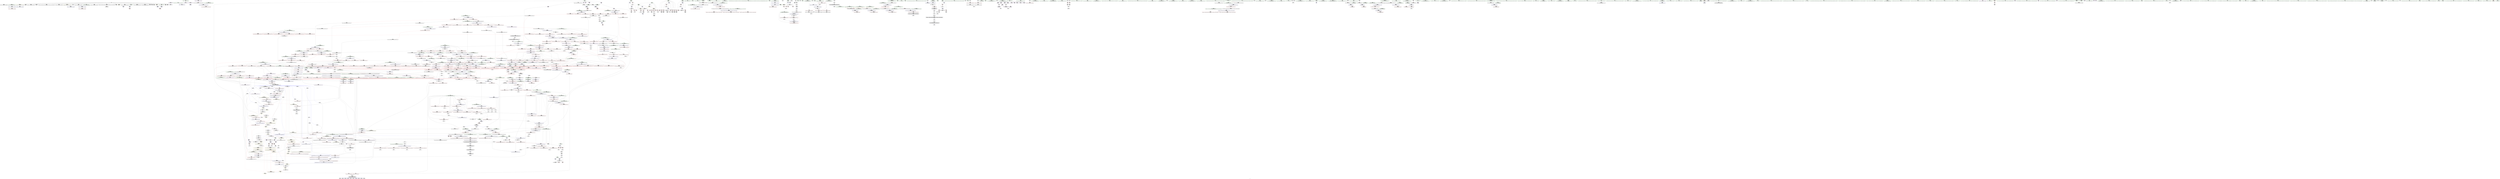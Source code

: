 digraph "SVFG" {
	label="SVFG";

	Node0x560def9a0d30 [shape=record,color=grey,label="{NodeID: 0\nNullPtr}"];
	Node0x560def9a0d30 -> Node0x560defe302b0[style=solid];
	Node0x560def9a0d30 -> Node0x560defe303b0[style=solid];
	Node0x560def9a0d30 -> Node0x560defe30480[style=solid];
	Node0x560def9a0d30 -> Node0x560defe30550[style=solid];
	Node0x560def9a0d30 -> Node0x560defe30620[style=solid];
	Node0x560def9a0d30 -> Node0x560defe306f0[style=solid];
	Node0x560def9a0d30 -> Node0x560defe307c0[style=solid];
	Node0x560def9a0d30 -> Node0x560defe30890[style=solid];
	Node0x560def9a0d30 -> Node0x560defe30960[style=solid];
	Node0x560def9a0d30 -> Node0x560defe30a30[style=solid];
	Node0x560def9a0d30 -> Node0x560defe30b00[style=solid];
	Node0x560def9a0d30 -> Node0x560defe30bd0[style=solid];
	Node0x560def9a0d30 -> Node0x560defe30ca0[style=solid];
	Node0x560def9a0d30 -> Node0x560defe30d70[style=solid];
	Node0x560def9a0d30 -> Node0x560defe30e40[style=solid];
	Node0x560def9a0d30 -> Node0x560defe30f10[style=solid];
	Node0x560def9a0d30 -> Node0x560defe30fe0[style=solid];
	Node0x560def9a0d30 -> Node0x560defe310b0[style=solid];
	Node0x560def9a0d30 -> Node0x560defe31180[style=solid];
	Node0x560def9a0d30 -> Node0x560defe4cd60[style=solid];
	Node0x560defe35ed0 [shape=record,color=blue,label="{NodeID: 775\n263\<--260\n__rhs.addr\<--__rhs\n_ZSteqIcSt11char_traitsIcESaIcEEbRKNSt7__cxx1112basic_stringIT_T0_T1_EEPKS5_\n}"];
	Node0x560defe35ed0 -> Node0x560defe2d490[style=dashed];
	Node0x560defe51cb0 [shape=record,color=black,label="{NodeID: 1550\nMR_16V_2 = PHI(MR_16V_3, MR_16V_1, )\npts\{22 \}\n|{|<s5>90}}"];
	Node0x560defe51cb0 -> Node0x560defe461c0[style=dashed];
	Node0x560defe51cb0 -> Node0x560defe46290[style=dashed];
	Node0x560defe51cb0 -> Node0x560defe55c80[style=dashed];
	Node0x560defe51cb0 -> Node0x560defe55ef0[style=dashed];
	Node0x560defe51cb0 -> Node0x560defeb8710[style=dashed];
	Node0x560defe51cb0:s5 -> Node0x560defedf580[style=dashed,color=red];
	Node0x560defe2c930 [shape=record,color=red,label="{NodeID: 443\n129\<--118\n\<--i\n_Z4initv\n}"];
	Node0x560defe2c930 -> Node0x560defe813d0[style=solid];
	Node0x560defe20830 [shape=record,color=green,label="{NodeID: 111\n670\<--671\n__cxa_begin_catch\<--__cxa_begin_catch_field_insensitive\n}"];
	Node0x560defef6de0 [shape=record,color=yellow,style=double,label="{NodeID: 1993\n16V_2 = CSCHI(MR_16V_1)\npts\{22 \}\nCS[]|{<s0>120|<s1>120}}"];
	Node0x560defef6de0:s0 -> Node0x560defe4a6d0[style=dashed,color=blue];
	Node0x560defef6de0:s1 -> Node0x560defe57ea0[style=dashed,color=blue];
	Node0x560defe57270 [shape=record,color=blue,label="{NodeID: 886\n1425\<--1441\n__first.addr\<--incdec.ptr\n_ZSt21__unguarded_partitionIPiN9__gnu_cxx5__ops15_Iter_less_iterEET_S4_S4_S4_T0_\n}"];
	Node0x560defe57270 -> Node0x560defeb6e10[style=dashed];
	Node0x560defede410 [shape=record,color=yellow,style=double,label="{NodeID: 1661\n195V_1 = ENCHI(MR_195V_0)\npts\{1016 1103 1152 1492 1524 1646 \}\nFun[_ZSt11__push_heapIPiliN9__gnu_cxx5__ops14_Iter_less_valEEvT_T0_S5_T1_RT2_]}"];
	Node0x560defede410 -> Node0x560defe47130[style=dashed];
	Node0x560defede410 -> Node0x560defe47200[style=dashed];
	Node0x560defe42400 [shape=record,color=red,label="{NodeID: 554\n938\<--927\n\<--__first.addr\n_ZSt13__heap_selectIPiN9__gnu_cxx5__ops15_Iter_less_iterEEvT_S4_S4_T0_\n|{<s0>79}}"];
	Node0x560defe42400:s0 -> Node0x560deff53cc0[style=solid,color=red];
	Node0x560defe24f10 [shape=record,color=green,label="{NodeID: 222\n1472\<--1473\n__a.addr\<--__a.addr_field_insensitive\n_ZSt9iter_swapIPiS0_EvT_T0_\n}"];
	Node0x560defe24f10 -> Node0x560defe49350[style=solid];
	Node0x560defe24f10 -> Node0x560defe575b0[style=solid];
	Node0x560deff52fa0 [shape=record,color=black,label="{NodeID: 2104\n1139 = PHI(1051, 1119, )\n0th arg _ZSt13__adjust_heapIPiliN9__gnu_cxx5__ops15_Iter_less_iterEEvT_T0_S5_T1_T2_ }"];
	Node0x560deff52fa0 -> Node0x560defe55600[style=solid];
	Node0x560defe47e30 [shape=record,color=red,label="{NodeID: 665\n1396\<--1358\n\<--__a.addr\n_ZSt22__move_median_to_firstIPiN9__gnu_cxx5__ops15_Iter_less_iterEEvT_S4_S4_S4_T0_\n|{<s0>106}}"];
	Node0x560defe47e30:s0 -> Node0x560deff55d10[style=solid,color=red];
	Node0x560defe7cd50 [shape=record,color=grey,label="{NodeID: 1440\n432 = Binary(431, 127, )\n}"];
	Node0x560defe7cd50 -> Node0x560defe367c0[style=solid];
	Node0x560defe32fb0 [shape=record,color=black,label="{NodeID: 333\n707\<--705\nsub.ptr.rhs.cast\<--\n_ZSt6__sortIPiN9__gnu_cxx5__ops15_Iter_less_iterEEvT_S4_T0_\n}"];
	Node0x560defe32fb0 -> Node0x560defe7a950[style=solid];
	Node0x560def9a0dc0 [shape=record,color=green,label="{NodeID: 1\n7\<--1\n__dso_handle\<--dummyObj\nGlob }"];
	Node0x560defe35fa0 [shape=record,color=blue,label="{NodeID: 776\n284\<--283\nx.addr\<--x\nabs\n}"];
	Node0x560defe35fa0 -> Node0x560defe2d560[style=dashed];
	Node0x560defe35fa0 -> Node0x560defe2d630[style=dashed];
	Node0x560defe35fa0 -> Node0x560defe2d700[style=dashed];
	Node0x560defe2ca00 [shape=record,color=red,label="{NodeID: 444\n133\<--118\n\<--i\n_Z4initv\n}"];
	Node0x560defe2ca00 -> Node0x560defe31820[style=solid];
	Node0x560defe20930 [shape=record,color=green,label="{NodeID: 112\n673\<--674\n_ZSt9terminatev\<--_ZSt9terminatev_field_insensitive\n}"];
	Node0x560deff3cd10 [shape=record,color=black,label="{NodeID: 1994\n259 = PHI(152, )\n0th arg _ZSteqIcSt11char_traitsIcESaIcEEbRKNSt7__cxx1112basic_stringIT_T0_T1_EEPKS5_ }"];
	Node0x560deff3cd10 -> Node0x560defe35e00[style=solid];
	Node0x560defe57340 [shape=record,color=blue,label="{NodeID: 887\n1427\<--1445\n__last.addr\<--incdec.ptr3\n_ZSt21__unguarded_partitionIPiN9__gnu_cxx5__ops15_Iter_less_iterEET_S4_S4_S4_T0_\n}"];
	Node0x560defe57340 -> Node0x560defec0a30[style=dashed];
	Node0x560defe424d0 [shape=record,color=red,label="{NodeID: 555\n951\<--927\n\<--__first.addr\n_ZSt13__heap_selectIPiN9__gnu_cxx5__ops15_Iter_less_iterEEvT_S4_S4_T0_\n|{<s0>80}}"];
	Node0x560defe424d0:s0 -> Node0x560deff56090[style=solid,color=red];
	Node0x560defe24fe0 [shape=record,color=green,label="{NodeID: 223\n1474\<--1475\n__b.addr\<--__b.addr_field_insensitive\n_ZSt9iter_swapIPiS0_EvT_T0_\n}"];
	Node0x560defe24fe0 -> Node0x560defe49420[style=solid];
	Node0x560defe24fe0 -> Node0x560defe57680[style=solid];
	Node0x560deff53150 [shape=record,color=black,label="{NodeID: 2105\n1140 = PHI(1052, 651, )\n1st arg _ZSt13__adjust_heapIPiliN9__gnu_cxx5__ops15_Iter_less_iterEEvT_T0_S5_T1_T2_ }"];
	Node0x560deff53150 -> Node0x560defe556d0[style=solid];
	Node0x560defe47f00 [shape=record,color=red,label="{NodeID: 666\n1401\<--1358\n\<--__a.addr\n_ZSt22__move_median_to_firstIPiN9__gnu_cxx5__ops15_Iter_less_iterEEvT_S4_S4_S4_T0_\n|{<s0>107}}"];
	Node0x560defe47f00:s0 -> Node0x560deff57b20[style=solid,color=red];
	Node0x560defe7ced0 [shape=record,color=grey,label="{NodeID: 1441\n1230 = Binary(1229, 192, )\n}"];
	Node0x560defe7ced0 -> Node0x560defe55fc0[style=solid];
	Node0x560defe33080 [shape=record,color=black,label="{NodeID: 334\n756\<--754\nsub.ptr.lhs.cast\<--\n_ZSt16__introsort_loopIPilN9__gnu_cxx5__ops15_Iter_less_iterEEvT_S4_T0_T1_\n}"];
	Node0x560defe33080 -> Node0x560defe798d0[style=solid];
	Node0x560defdc7110 [shape=record,color=green,label="{NodeID: 2\n9\<--1\n\<--dummyObj\nCan only get source location for instruction, argument, global var or function.}"];
	Node0x560defe36070 [shape=record,color=blue,label="{NodeID: 777\n308\<--335\ni\<--\n_Z5solvev\n}"];
	Node0x560defe36070 -> Node0x560defeba510[style=dashed];
	Node0x560defe2cad0 [shape=record,color=red,label="{NodeID: 445\n138\<--118\n\<--i\n_Z4initv\n}"];
	Node0x560defe2cad0 -> Node0x560defe7d650[style=solid];
	Node0x560defe20a30 [shape=record,color=green,label="{NodeID: 113\n686\<--687\n__comp\<--__comp_field_insensitive\n_ZSt6__sortIPiN9__gnu_cxx5__ops15_Iter_less_iterEEvT_S4_T0_\n}"];
	Node0x560deff3ca90 [shape=record,color=black,label="{NodeID: 1995\n260 = PHI(185, )\n1st arg _ZSteqIcSt11char_traitsIcESaIcEEbRKNSt7__cxx1112basic_stringIT_T0_T1_EEPKS5_ }"];
	Node0x560deff3ca90 -> Node0x560defe35ed0[style=solid];
	Node0x560defe57410 [shape=record,color=blue,label="{NodeID: 888\n1427\<--1453\n__last.addr\<--incdec.ptr7\n_ZSt21__unguarded_partitionIPiN9__gnu_cxx5__ops15_Iter_less_iterEET_S4_S4_S4_T0_\n}"];
	Node0x560defe57410 -> Node0x560defec0a30[style=dashed];
	Node0x560defe425a0 [shape=record,color=red,label="{NodeID: 556\n956\<--927\n\<--__first.addr\n_ZSt13__heap_selectIPiN9__gnu_cxx5__ops15_Iter_less_iterEEvT_S4_S4_T0_\n|{<s0>81}}"];
	Node0x560defe425a0:s0 -> Node0x560deff58080[style=solid,color=red];
	Node0x560defe250b0 [shape=record,color=green,label="{NodeID: 224\n1481\<--1482\n_ZSt4swapIiENSt9enable_ifIXsr6__and_ISt6__not_ISt15__is_tuple_likeIT_EESt21is_move_constructibleIS3_ESt18is_move_assignableIS3_EEE5valueEvE4typeERS3_SC_\<--_ZSt4swapIiENSt9enable_ifIXsr6__and_ISt6__not_ISt15__is_tuple_likeIT_EESt21is_move_constructibleIS3_ESt18is_move_assignableIS3_EEE5valueEvE4typeERS3_SC__field_insensitive\n}"];
	Node0x560deff532d0 [shape=record,color=black,label="{NodeID: 2106\n1141 = PHI(1053, 1125, )\n2nd arg _ZSt13__adjust_heapIPiliN9__gnu_cxx5__ops15_Iter_less_iterEEvT_T0_S5_T1_T2_ }"];
	Node0x560deff532d0 -> Node0x560defe557a0[style=solid];
	Node0x560defe47fd0 [shape=record,color=red,label="{NodeID: 667\n1369\<--1360\n\<--__b.addr\n_ZSt22__move_median_to_firstIPiN9__gnu_cxx5__ops15_Iter_less_iterEEvT_S4_S4_S4_T0_\n|{<s0>100}}"];
	Node0x560defe47fd0:s0 -> Node0x560deff56090[style=solid,color=red];
	Node0x560defe7d050 [shape=record,color=grey,label="{NodeID: 1442\n1783 = Binary(710, 1782, )\n}"];
	Node0x560defe33150 [shape=record,color=black,label="{NodeID: 335\n757\<--755\nsub.ptr.rhs.cast\<--\n_ZSt16__introsort_loopIPilN9__gnu_cxx5__ops15_Iter_less_iterEEvT_S4_T0_T1_\n}"];
	Node0x560defe33150 -> Node0x560defe798d0[style=solid];
	Node0x560defdc63e0 [shape=record,color=green,label="{NodeID: 3\n26\<--1\n_ZSt3cin\<--dummyObj\nGlob }"];
	Node0x560defe36140 [shape=record,color=blue,label="{NodeID: 778\n304\<--358\nexn.slot\<--\n_Z5solvev\n}"];
	Node0x560defe36140 -> Node0x560defe2d7d0[style=dashed];
	Node0x560defe2cba0 [shape=record,color=red,label="{NodeID: 446\n234\<--154\nnrvo.val\<--nrvo\n_Z6simpleNSt7__cxx1112basic_stringIcSt11char_traitsIcESaIcEEE\n}"];
	Node0x560defe25620 [shape=record,color=green,label="{NodeID: 114\n688\<--689\n__first.addr\<--__first.addr_field_insensitive\n_ZSt6__sortIPiN9__gnu_cxx5__ops15_Iter_less_iterEEvT_S4_T0_\n}"];
	Node0x560defe25620 -> Node0x560defe3ff70[style=solid];
	Node0x560defe25620 -> Node0x560defe40040[style=solid];
	Node0x560defe25620 -> Node0x560defe40110[style=solid];
	Node0x560defe25620 -> Node0x560defe401e0[style=solid];
	Node0x560defe25620 -> Node0x560defe379a0[style=solid];
	Node0x560deff47a90 [shape=record,color=black,label="{NodeID: 1996\n120 = PHI()\n}"];
	Node0x560defe574e0 [shape=record,color=blue,label="{NodeID: 889\n1425\<--1466\n__first.addr\<--incdec.ptr9\n_ZSt21__unguarded_partitionIPiN9__gnu_cxx5__ops15_Iter_less_iterEET_S4_S4_S4_T0_\n}"];
	Node0x560defe574e0 -> Node0x560defeb6e10[style=dashed];
	Node0x560defe42670 [shape=record,color=red,label="{NodeID: 557\n939\<--929\n\<--__middle.addr\n_ZSt13__heap_selectIPiN9__gnu_cxx5__ops15_Iter_less_iterEEvT_S4_S4_T0_\n|{<s0>79}}"];
	Node0x560defe42670:s0 -> Node0x560deff53e00[style=solid,color=red];
	Node0x560defe251b0 [shape=record,color=green,label="{NodeID: 225\n1487\<--1488\n__a.addr\<--__a.addr_field_insensitive\n_ZSt4swapIiENSt9enable_ifIXsr6__and_ISt6__not_ISt15__is_tuple_likeIT_EESt21is_move_constructibleIS3_ESt18is_move_assignableIS3_EEE5valueEvE4typeERS3_SC_\n}"];
	Node0x560defe251b0 -> Node0x560defe494f0[style=solid];
	Node0x560defe251b0 -> Node0x560defe495c0[style=solid];
	Node0x560defe251b0 -> Node0x560defe57750[style=solid];
	Node0x560deff53450 [shape=record,color=black,label="{NodeID: 2107\n1142 = PHI(1055, 1127, )\n3rd arg _ZSt13__adjust_heapIPiliN9__gnu_cxx5__ops15_Iter_less_iterEEvT_T0_S5_T1_T2_ }"];
	Node0x560deff53450 -> Node0x560defe55870[style=solid];
	Node0x560defe480a0 [shape=record,color=red,label="{NodeID: 668\n1372\<--1360\n\<--__b.addr\n_ZSt22__move_median_to_firstIPiN9__gnu_cxx5__ops15_Iter_less_iterEEvT_S4_S4_S4_T0_\n|{<s0>101}}"];
	Node0x560defe480a0:s0 -> Node0x560deff55d10[style=solid,color=red];
	Node0x560defe7d1d0 [shape=record,color=grey,label="{NodeID: 1443\n583 = Binary(582, 127, )\n}"];
	Node0x560defe7d1d0 -> Node0x560defe37320[style=solid];
	Node0x560defe33220 [shape=record,color=black,label="{NodeID: 336\n800\<--797\ncast\<--\n_ZSt4__lgl\n}"];
	Node0x560defdc6470 [shape=record,color=green,label="{NodeID: 4\n27\<--1\n.str\<--dummyObj\nGlob }"];
	Node0x560defe36210 [shape=record,color=blue,label="{NodeID: 779\n306\<--360\nehselector.slot\<--\n_Z5solvev\n}"];
	Node0x560defe36210 -> Node0x560defe3d940[style=dashed];
	Node0x560defe530b0 [shape=record,color=black,label="{NodeID: 1554\nMR_16V_2 = PHI(MR_16V_4, MR_16V_1, )\npts\{22 \}\n|{<s0>79}}"];
	Node0x560defe530b0:s0 -> Node0x560defe4ea80[style=dashed,color=blue];
	Node0x560defe2cc70 [shape=record,color=red,label="{NodeID: 447\n239\<--158\nexn\<--exn.slot\n_Z6simpleNSt7__cxx1112basic_stringIcSt11char_traitsIcESaIcEEE\n}"];
	Node0x560defe256f0 [shape=record,color=green,label="{NodeID: 115\n690\<--691\n__last.addr\<--__last.addr_field_insensitive\n_ZSt6__sortIPiN9__gnu_cxx5__ops15_Iter_less_iterEEvT_S4_T0_\n}"];
	Node0x560defe256f0 -> Node0x560defe402b0[style=solid];
	Node0x560defe256f0 -> Node0x560defe40380[style=solid];
	Node0x560defe256f0 -> Node0x560defe40450[style=solid];
	Node0x560defe256f0 -> Node0x560defe40520[style=solid];
	Node0x560defe256f0 -> Node0x560defe37a70[style=solid];
	Node0x560deff47b60 [shape=record,color=black,label="{NodeID: 1997\n123 = PHI()\n}"];
	Node0x560defe575b0 [shape=record,color=blue,label="{NodeID: 890\n1472\<--1470\n__a.addr\<--__a\n_ZSt9iter_swapIPiS0_EvT_T0_\n}"];
	Node0x560defe575b0 -> Node0x560defe49350[style=dashed];
	Node0x560defe42740 [shape=record,color=red,label="{NodeID: 558\n943\<--929\n\<--__middle.addr\n_ZSt13__heap_selectIPiN9__gnu_cxx5__ops15_Iter_less_iterEEvT_S4_S4_T0_\n}"];
	Node0x560defe42740 -> Node0x560defe389e0[style=solid];
	Node0x560defe25280 [shape=record,color=green,label="{NodeID: 226\n1489\<--1490\n__b.addr\<--__b.addr_field_insensitive\n_ZSt4swapIiENSt9enable_ifIXsr6__and_ISt6__not_ISt15__is_tuple_likeIT_EESt21is_move_constructibleIS3_ESt18is_move_assignableIS3_EEE5valueEvE4typeERS3_SC_\n}"];
	Node0x560defe25280 -> Node0x560defe49690[style=solid];
	Node0x560defe25280 -> Node0x560defe49760[style=solid];
	Node0x560defe25280 -> Node0x560defe57820[style=solid];
	Node0x560deff535d0 [shape=record,color=black,label="{NodeID: 2108\n849 = PHI(766, )\n0th arg _ZSt14__partial_sortIPiN9__gnu_cxx5__ops15_Iter_less_iterEEvT_S4_S4_T0_ }"];
	Node0x560deff535d0 -> Node0x560defe38290[style=solid];
	Node0x560defe48170 [shape=record,color=red,label="{NodeID: 669\n1377\<--1360\n\<--__b.addr\n_ZSt22__move_median_to_firstIPiN9__gnu_cxx5__ops15_Iter_less_iterEEvT_S4_S4_S4_T0_\n|{<s0>102}}"];
	Node0x560defe48170:s0 -> Node0x560deff57b20[style=solid,color=red];
	Node0x560defe7d350 [shape=record,color=grey,label="{NodeID: 1444\n1221 = Binary(1220, 192, )\n}"];
	Node0x560defe332f0 [shape=record,color=black,label="{NodeID: 337\n801\<--797\nconv\<--\n_ZSt4__lgl\n}"];
	Node0x560defe332f0 -> Node0x560defe79bd0[style=solid];
	Node0x560defdc6720 [shape=record,color=green,label="{NodeID: 5\n29\<--1\n.str.3\<--dummyObj\nGlob }"];
	Node0x560defe362e0 [shape=record,color=blue,label="{NodeID: 780\n304\<--365\nexn.slot\<--\n_Z5solvev\n}"];
	Node0x560defe362e0 -> Node0x560defe2d7d0[style=dashed];
	Node0x560defe535b0 [shape=record,color=black,label="{NodeID: 1555\nMR_31V_2 = PHI(MR_31V_3, MR_31V_1, )\npts\{1012 \}\n}"];
	Node0x560defe2cd40 [shape=record,color=red,label="{NodeID: 448\n240\<--160\nsel\<--ehselector.slot\n_Z6simpleNSt7__cxx1112basic_stringIcSt11char_traitsIcESaIcEEE\n}"];
	Node0x560defe257c0 [shape=record,color=green,label="{NodeID: 116\n692\<--693\nagg.tmp\<--agg.tmp_field_insensitive\n_ZSt6__sortIPiN9__gnu_cxx5__ops15_Iter_less_iterEEvT_S4_T0_\n}"];
	Node0x560deff47c30 [shape=record,color=black,label="{NodeID: 1998\n136 = PHI()\n}"];
	Node0x560defe57680 [shape=record,color=blue,label="{NodeID: 891\n1474\<--1471\n__b.addr\<--__b\n_ZSt9iter_swapIPiS0_EvT_T0_\n}"];
	Node0x560defe57680 -> Node0x560defe49420[style=dashed];
	Node0x560defede990 [shape=record,color=yellow,style=double,label="{NodeID: 1666\n16V_1 = ENCHI(MR_16V_0)\npts\{22 \}\nFun[_ZSt6__sortIPiN9__gnu_cxx5__ops15_Iter_less_iterEEvT_S4_T0_]|{|<s1>66}}"];
	Node0x560defede990 -> Node0x560defeb7310[style=dashed];
	Node0x560defede990:s1 -> Node0x560defebf630[style=dashed,color=red];
	Node0x560defe42810 [shape=record,color=red,label="{NodeID: 559\n957\<--929\n\<--__middle.addr\n_ZSt13__heap_selectIPiN9__gnu_cxx5__ops15_Iter_less_iterEEvT_S4_S4_T0_\n|{<s0>81}}"];
	Node0x560defe42810:s0 -> Node0x560deff581d0[style=solid,color=red];
	Node0x560defe25350 [shape=record,color=green,label="{NodeID: 227\n1491\<--1492\n__tmp\<--__tmp_field_insensitive\n_ZSt4swapIiENSt9enable_ifIXsr6__and_ISt6__not_ISt15__is_tuple_likeIT_EESt21is_move_constructibleIS3_ESt18is_move_assignableIS3_EEE5valueEvE4typeERS3_SC_\n|{|<s1>117}}"];
	Node0x560defe25350 -> Node0x560defe578f0[style=solid];
	Node0x560defe25350:s1 -> Node0x560deff4da50[style=solid,color=red];
	Node0x560deff536e0 [shape=record,color=black,label="{NodeID: 2109\n850 = PHI(767, )\n1st arg _ZSt14__partial_sortIPiN9__gnu_cxx5__ops15_Iter_less_iterEEvT_S4_S4_T0_ }"];
	Node0x560deff536e0 -> Node0x560defe38360[style=solid];
	Node0x560defe48240 [shape=record,color=red,label="{NodeID: 670\n1404\<--1360\n\<--__b.addr\n_ZSt22__move_median_to_firstIPiN9__gnu_cxx5__ops15_Iter_less_iterEEvT_S4_S4_S4_T0_\n|{<s0>108}}"];
	Node0x560defe48240:s0 -> Node0x560deff55d10[style=solid,color=red];
	Node0x560defe7d4d0 [shape=record,color=grey,label="{NodeID: 1445\n1777 = Binary(651, 1776, )\n}"];
	Node0x560defe333c0 [shape=record,color=black,label="{NodeID: 338\n791\<--802\n_ZSt4__lgl_ret\<--sub\n_ZSt4__lgl\n|{<s0>65}}"];
	Node0x560defe333c0:s0 -> Node0x560deff494d0[style=solid,color=blue];
	Node0x560defdc67b0 [shape=record,color=green,label="{NodeID: 6\n31\<--1\n.str.4\<--dummyObj\nGlob }"];
	Node0x560defe363b0 [shape=record,color=blue,label="{NodeID: 781\n306\<--367\nehselector.slot\<--\n_Z5solvev\n}"];
	Node0x560defe363b0 -> Node0x560defe3d940[style=dashed];
	Node0x560defe53ab0 [shape=record,color=black,label="{NodeID: 1556\nMR_33V_2 = PHI(MR_33V_4, MR_33V_1, )\npts\{1014 \}\n}"];
	Node0x560defe2ce10 [shape=record,color=red,label="{NodeID: 449\n178\<--162\n\<--i\n_Z6simpleNSt7__cxx1112basic_stringIcSt11char_traitsIcESaIcEEE\n}"];
	Node0x560defe2ce10 -> Node0x560defe318f0[style=solid];
	Node0x560defe25890 [shape=record,color=green,label="{NodeID: 117\n694\<--695\nagg.tmp1\<--agg.tmp1_field_insensitive\n_ZSt6__sortIPiN9__gnu_cxx5__ops15_Iter_less_iterEEvT_S4_T0_\n}"];
	Node0x560deff47d00 [shape=record,color=black,label="{NodeID: 1999\n269 = PHI()\n}"];
	Node0x560deff47d00 -> Node0x560defe7efd0[style=solid];
	Node0x560defe57750 [shape=record,color=blue,label="{NodeID: 892\n1487\<--1485\n__a.addr\<--__a\n_ZSt4swapIiENSt9enable_ifIXsr6__and_ISt6__not_ISt15__is_tuple_likeIT_EESt21is_move_constructibleIS3_ESt18is_move_assignableIS3_EEE5valueEvE4typeERS3_SC_\n}"];
	Node0x560defe57750 -> Node0x560defe494f0[style=dashed];
	Node0x560defe57750 -> Node0x560defe495c0[style=dashed];
	Node0x560defe428e0 [shape=record,color=red,label="{NodeID: 560\n947\<--931\n\<--__last.addr\n_ZSt13__heap_selectIPiN9__gnu_cxx5__ops15_Iter_less_iterEEvT_S4_S4_T0_\n}"];
	Node0x560defe428e0 -> Node0x560defe807d0[style=solid];
	Node0x560defe25420 [shape=record,color=green,label="{NodeID: 228\n1515\<--1516\n__comp\<--__comp_field_insensitive\n_ZSt16__insertion_sortIPiN9__gnu_cxx5__ops15_Iter_less_iterEEvT_S4_T0_\n|{<s0>118}}"];
	Node0x560defe25420:s0 -> Node0x560deff55480[style=solid,color=red];
	Node0x560deff537f0 [shape=record,color=black,label="{NodeID: 2110\n851 = PHI(768, )\n2nd arg _ZSt14__partial_sortIPiN9__gnu_cxx5__ops15_Iter_less_iterEEvT_S4_S4_T0_ }"];
	Node0x560deff537f0 -> Node0x560defe38430[style=solid];
	Node0x560defe48310 [shape=record,color=red,label="{NodeID: 671\n1413\<--1360\n\<--__b.addr\n_ZSt22__move_median_to_firstIPiN9__gnu_cxx5__ops15_Iter_less_iterEEvT_S4_S4_S4_T0_\n|{<s0>110}}"];
	Node0x560defe48310:s0 -> Node0x560deff57b20[style=solid,color=red];
	Node0x560defe7d650 [shape=record,color=grey,label="{NodeID: 1446\n139 = Binary(138, 127, )\n}"];
	Node0x560defe7d650 -> Node0x560defe4d000[style=solid];
	Node0x560defe33490 [shape=record,color=black,label="{NodeID: 339\n824\<--822\nsub.ptr.lhs.cast\<--\n_ZSt22__final_insertion_sortIPiN9__gnu_cxx5__ops15_Iter_less_iterEEvT_S4_T0_\n}"];
	Node0x560defe33490 -> Node0x560defe79450[style=solid];
	Node0x560defdc6840 [shape=record,color=green,label="{NodeID: 7\n33\<--1\n.str.5\<--dummyObj\nGlob }"];
	Node0x560defe36480 [shape=record,color=blue,label="{NodeID: 782\n308\<--373\ni\<--inc\n_Z5solvev\n}"];
	Node0x560defe36480 -> Node0x560defeba510[style=dashed];
	Node0x560defe53fb0 [shape=record,color=black,label="{NodeID: 1557\nMR_35V_2 = PHI(MR_35V_4, MR_35V_1, )\npts\{1016 \}\n}"];
	Node0x560defe2cee0 [shape=record,color=red,label="{NodeID: 450\n198\<--162\n\<--i\n_Z6simpleNSt7__cxx1112basic_stringIcSt11char_traitsIcESaIcEEE\n}"];
	Node0x560defe2cee0 -> Node0x560defe31a90[style=solid];
	Node0x560defe25960 [shape=record,color=green,label="{NodeID: 118\n712\<--713\n_ZSt4__lgl\<--_ZSt4__lgl_field_insensitive\n}"];
	Node0x560deff47e00 [shape=record,color=black,label="{NodeID: 2000\n180 = PHI()\n}"];
	Node0x560deff47e00 -> Node0x560defe80350[style=solid];
	Node0x560defe57820 [shape=record,color=blue,label="{NodeID: 893\n1489\<--1486\n__b.addr\<--__b\n_ZSt4swapIiENSt9enable_ifIXsr6__and_ISt6__not_ISt15__is_tuple_likeIT_EESt21is_move_constructibleIS3_ESt18is_move_assignableIS3_EEE5valueEvE4typeERS3_SC_\n}"];
	Node0x560defe57820 -> Node0x560defe49690[style=dashed];
	Node0x560defe57820 -> Node0x560defe49760[style=dashed];
	Node0x560defe429b0 [shape=record,color=red,label="{NodeID: 561\n946\<--933\n\<--__i\n_ZSt13__heap_selectIPiN9__gnu_cxx5__ops15_Iter_less_iterEEvT_S4_S4_T0_\n}"];
	Node0x560defe429b0 -> Node0x560defe807d0[style=solid];
	Node0x560defe254f0 [shape=record,color=green,label="{NodeID: 229\n1517\<--1518\n__first.addr\<--__first.addr_field_insensitive\n_ZSt16__insertion_sortIPiN9__gnu_cxx5__ops15_Iter_less_iterEEvT_S4_T0_\n}"];
	Node0x560defe254f0 -> Node0x560defe49aa0[style=solid];
	Node0x560defe254f0 -> Node0x560defe49b70[style=solid];
	Node0x560defe254f0 -> Node0x560defe49c40[style=solid];
	Node0x560defe254f0 -> Node0x560defe49d10[style=solid];
	Node0x560defe254f0 -> Node0x560defe49de0[style=solid];
	Node0x560defe254f0 -> Node0x560defe57b60[style=solid];
	Node0x560deff53900 [shape=record,color=black,label="{NodeID: 2111\n1616 = PHI(1554, )\n0th arg _ZSt13move_backwardIPiS0_ET0_T_S2_S1_ }"];
	Node0x560deff53900 -> Node0x560defe58380[style=solid];
	Node0x560defe483e0 [shape=record,color=red,label="{NodeID: 672\n1373\<--1362\n\<--__c.addr\n_ZSt22__move_median_to_firstIPiN9__gnu_cxx5__ops15_Iter_less_iterEEvT_S4_S4_S4_T0_\n|{<s0>101}}"];
	Node0x560defe483e0:s0 -> Node0x560deff56090[style=solid,color=red];
	Node0x560defe7d7d0 [shape=record,color=grey,label="{NodeID: 1447\n987 = Binary(985, 986, )\n}"];
	Node0x560defe7d7d0 -> Node0x560defe7d950[style=solid];
	Node0x560defe33560 [shape=record,color=black,label="{NodeID: 340\n825\<--823\nsub.ptr.rhs.cast\<--\n_ZSt22__final_insertion_sortIPiN9__gnu_cxx5__ops15_Iter_less_iterEEvT_S4_T0_\n}"];
	Node0x560defe33560 -> Node0x560defe79450[style=solid];
	Node0x560defdc68d0 [shape=record,color=green,label="{NodeID: 8\n35\<--1\n.str.6\<--dummyObj\nGlob }"];
	Node0x560defe36550 [shape=record,color=blue,label="{NodeID: 783\n314\<--9\nans\<--\n_Z5solvev\n}"];
	Node0x560defe36550 -> Node0x560defe3dd50[style=dashed];
	Node0x560defe36550 -> Node0x560defeb4c10[style=dashed];
	Node0x560defe36550 -> Node0x560defed7070[style=dashed];
	Node0x560defe544b0 [shape=record,color=black,label="{NodeID: 1558\nMR_16V_2 = PHI(MR_16V_1, MR_16V_3, )\npts\{22 \}\n|{<s0>72|<s1>74}}"];
	Node0x560defe544b0:s0 -> Node0x560defef4050[style=dashed,color=blue];
	Node0x560defe544b0:s1 -> Node0x560defec2d30[style=dashed,color=blue];
	Node0x560defe2cfb0 [shape=record,color=red,label="{NodeID: 451\n205\<--162\n\<--i\n_Z6simpleNSt7__cxx1112basic_stringIcSt11char_traitsIcESaIcEEE\n}"];
	Node0x560defe2cfb0 -> Node0x560defe31c30[style=solid];
	Node0x560defe25a60 [shape=record,color=green,label="{NodeID: 119\n717\<--718\n_ZSt16__introsort_loopIPilN9__gnu_cxx5__ops15_Iter_less_iterEEvT_S4_T0_T1_\<--_ZSt16__introsort_loopIPilN9__gnu_cxx5__ops15_Iter_less_iterEEvT_S4_T0_T1__field_insensitive\n}"];
	Node0x560deff47f00 [shape=record,color=black,label="{NodeID: 2001\n620 = PHI(634, )\n}"];
	Node0x560deff47f00 -> Node0x560defe7fd50[style=solid];
	Node0x560defe578f0 [shape=record,color=blue,label="{NodeID: 894\n1491\<--1497\n__tmp\<--\n_ZSt4swapIiENSt9enable_ifIXsr6__and_ISt6__not_ISt15__is_tuple_likeIT_EESt21is_move_constructibleIS3_ESt18is_move_assignableIS3_EEE5valueEvE4typeERS3_SC_\n}"];
	Node0x560defe578f0 -> Node0x560defe49900[style=dashed];
	Node0x560defe578f0 -> Node0x560defe499d0[style=dashed];
	Node0x560defedec60 [shape=record,color=yellow,style=double,label="{NodeID: 1669\n16V_1 = ENCHI(MR_16V_0)\npts\{22 \}\nFun[_ZSt22__copy_move_backward_aILb1EPiS0_ET1_T0_S2_S1_]|{<s0>137|<s1>137|<s2>137}}"];
	Node0x560defedec60:s0 -> Node0x560defe4c9c0[style=dashed,color=red];
	Node0x560defedec60:s1 -> Node0x560defe59700[style=dashed,color=red];
	Node0x560defedec60:s2 -> Node0x560defeb45e0[style=dashed,color=red];
	Node0x560defe42a80 [shape=record,color=red,label="{NodeID: 562\n950\<--933\n\<--__i\n_ZSt13__heap_selectIPiN9__gnu_cxx5__ops15_Iter_less_iterEEvT_S4_S4_T0_\n|{<s0>80}}"];
	Node0x560defe42a80:s0 -> Node0x560deff55d10[style=solid,color=red];
	Node0x560defe2d8d0 [shape=record,color=green,label="{NodeID: 230\n1519\<--1520\n__last.addr\<--__last.addr_field_insensitive\n_ZSt16__insertion_sortIPiN9__gnu_cxx5__ops15_Iter_less_iterEEvT_S4_T0_\n}"];
	Node0x560defe2d8d0 -> Node0x560defe49eb0[style=solid];
	Node0x560defe2d8d0 -> Node0x560defe49f80[style=solid];
	Node0x560defe2d8d0 -> Node0x560defe57c30[style=solid];
	Node0x560deff53a40 [shape=record,color=black,label="{NodeID: 2112\n1617 = PHI(1555, )\n1st arg _ZSt13move_backwardIPiS0_ET0_T_S2_S1_ }"];
	Node0x560deff53a40 -> Node0x560defe58450[style=solid];
	Node0x560defe484b0 [shape=record,color=red,label="{NodeID: 673\n1383\<--1362\n\<--__c.addr\n_ZSt22__move_median_to_firstIPiN9__gnu_cxx5__ops15_Iter_less_iterEEvT_S4_S4_S4_T0_\n|{<s0>103}}"];
	Node0x560defe484b0:s0 -> Node0x560deff56090[style=solid,color=red];
	Node0x560defe7d950 [shape=record,color=grey,label="{NodeID: 1448\n988 = Binary(987, 710, )\n}"];
	Node0x560defe7d950 -> Node0x560defe810d0[style=solid];
	Node0x560defe33630 [shape=record,color=black,label="{NodeID: 341\n897\<--895\nsub.ptr.lhs.cast\<--\n_ZSt27__unguarded_partition_pivotIPiN9__gnu_cxx5__ops15_Iter_less_iterEET_S4_S4_T0_\n}"];
	Node0x560defe33630 -> Node0x560defe7a050[style=solid];
	Node0x560defe1d4c0 [shape=record,color=green,label="{NodeID: 9\n37\<--1\nstdin\<--dummyObj\nGlob }"];
	Node0x560defe36620 [shape=record,color=blue,label="{NodeID: 784\n318\<--9\ni7\<--\n_Z5solvev\n}"];
	Node0x560defe36620 -> Node0x560defe3def0[style=dashed];
	Node0x560defe36620 -> Node0x560defe3dfc0[style=dashed];
	Node0x560defe36620 -> Node0x560defe3e090[style=dashed];
	Node0x560defe36620 -> Node0x560defe36d70[style=dashed];
	Node0x560defe36620 -> Node0x560defeb5610[style=dashed];
	Node0x560defe549b0 [shape=record,color=black,label="{NodeID: 1559\nMR_240V_2 = PHI(MR_240V_1, MR_240V_4, )\npts\{1522 \}\n}"];
	Node0x560defe2d080 [shape=record,color=red,label="{NodeID: 452\n228\<--162\n\<--i\n_Z6simpleNSt7__cxx1112basic_stringIcSt11char_traitsIcESaIcEEE\n}"];
	Node0x560defe2d080 -> Node0x560defe7b6d0[style=solid];
	Node0x560defe25b60 [shape=record,color=green,label="{NodeID: 120\n722\<--723\n_ZSt22__final_insertion_sortIPiN9__gnu_cxx5__ops15_Iter_less_iterEEvT_S4_T0_\<--_ZSt22__final_insertion_sortIPiN9__gnu_cxx5__ops15_Iter_less_iterEEvT_S4_T0__field_insensitive\n}"];
	Node0x560deff480d0 [shape=record,color=black,label="{NodeID: 2002\n329 = PHI()\n}"];
	Node0x560defe579c0 [shape=record,color=blue,label="{NodeID: 895\n1502\<--1501\n\<--\n_ZSt4swapIiENSt9enable_ifIXsr6__and_ISt6__not_ISt15__is_tuple_likeIT_EESt21is_move_constructibleIS3_ESt18is_move_assignableIS3_EEE5valueEvE4typeERS3_SC_\n}"];
	Node0x560defe579c0 -> Node0x560defe499d0[style=dashed];
	Node0x560defe579c0 -> Node0x560defe57a90[style=dashed];
	Node0x560defe42b50 [shape=record,color=red,label="{NodeID: 563\n958\<--933\n\<--__i\n_ZSt13__heap_selectIPiN9__gnu_cxx5__ops15_Iter_less_iterEEvT_S4_S4_T0_\n|{<s0>81}}"];
	Node0x560defe42b50:s0 -> Node0x560deff58320[style=solid,color=red];
	Node0x560defe2d9a0 [shape=record,color=green,label="{NodeID: 231\n1521\<--1522\n__i\<--__i_field_insensitive\n_ZSt16__insertion_sortIPiN9__gnu_cxx5__ops15_Iter_less_iterEEvT_S4_T0_\n}"];
	Node0x560defe2d9a0 -> Node0x560defe4a050[style=solid];
	Node0x560defe2d9a0 -> Node0x560defe4a120[style=solid];
	Node0x560defe2d9a0 -> Node0x560defe4a1f0[style=solid];
	Node0x560defe2d9a0 -> Node0x560defe4a2c0[style=solid];
	Node0x560defe2d9a0 -> Node0x560defe4a390[style=solid];
	Node0x560defe2d9a0 -> Node0x560defe4a460[style=solid];
	Node0x560defe2d9a0 -> Node0x560defe4a530[style=solid];
	Node0x560defe2d9a0 -> Node0x560defe57d00[style=solid];
	Node0x560defe2d9a0 -> Node0x560defe57f70[style=solid];
	Node0x560deff53b80 [shape=record,color=black,label="{NodeID: 2113\n1618 = PHI(1557, )\n2nd arg _ZSt13move_backwardIPiS0_ET0_T_S2_S1_ }"];
	Node0x560deff53b80 -> Node0x560defe58520[style=solid];
	Node0x560defe48580 [shape=record,color=red,label="{NodeID: 674\n1387\<--1362\n\<--__c.addr\n_ZSt22__move_median_to_firstIPiN9__gnu_cxx5__ops15_Iter_less_iterEEvT_S4_S4_S4_T0_\n|{<s0>104}}"];
	Node0x560defe48580:s0 -> Node0x560deff57b20[style=solid,color=red];
	Node0x560defe7dad0 [shape=record,color=grey,label="{NodeID: 1449\n518 = Binary(515, 233, )\n}"];
	Node0x560defe7dad0 -> Node0x560defe32ba0[style=solid];
	Node0x560defe33700 [shape=record,color=black,label="{NodeID: 342\n898\<--896\nsub.ptr.rhs.cast\<--\n_ZSt27__unguarded_partition_pivotIPiN9__gnu_cxx5__ops15_Iter_less_iterEET_S4_S4_T0_\n}"];
	Node0x560defe33700 -> Node0x560defe7a050[style=solid];
	Node0x560defe1d550 [shape=record,color=green,label="{NodeID: 10\n38\<--1\n.str.7\<--dummyObj\nGlob }"];
	Node0x560defe366f0 [shape=record,color=blue,label="{NodeID: 785\n320\<--127\nj\<--\n_Z5solvev\n}"];
	Node0x560defe366f0 -> Node0x560defe3e160[style=dashed];
	Node0x560defe366f0 -> Node0x560defe3e230[style=dashed];
	Node0x560defe366f0 -> Node0x560defe3e300[style=dashed];
	Node0x560defe366f0 -> Node0x560defe3e3d0[style=dashed];
	Node0x560defe366f0 -> Node0x560defe3e4a0[style=dashed];
	Node0x560defe366f0 -> Node0x560defe3e570[style=dashed];
	Node0x560defe366f0 -> Node0x560defe3e640[style=dashed];
	Node0x560defe366f0 -> Node0x560defe3e710[style=dashed];
	Node0x560defe366f0 -> Node0x560defe366f0[style=dashed];
	Node0x560defe366f0 -> Node0x560defe36960[style=dashed];
	Node0x560defe366f0 -> Node0x560defebd330[style=dashed];
	Node0x560defe54eb0 [shape=record,color=black,label="{NodeID: 1560\nMR_242V_2 = PHI(MR_242V_1, MR_242V_3, )\npts\{1524 \}\n}"];
	Node0x560defe2d150 [shape=record,color=red,label="{NodeID: 453\n196\<--193\n\<--call6\n_Z6simpleNSt7__cxx1112basic_stringIcSt11char_traitsIcESaIcEEE\n}"];
	Node0x560defe2d150 -> Node0x560defe319c0[style=solid];
	Node0x560defe25c60 [shape=record,color=green,label="{NodeID: 121\n727\<--728\nretval\<--retval_field_insensitive\n_ZN9__gnu_cxx5__ops16__iter_less_iterEv\n}"];
	Node0x560deff481a0 [shape=record,color=black,label="{NodeID: 2003\n346 = PHI(504, )\n}"];
	Node0x560defe57a90 [shape=record,color=blue,label="{NodeID: 896\n1506\<--1505\n\<--\n_ZSt4swapIiENSt9enable_ifIXsr6__and_ISt6__not_ISt15__is_tuple_likeIT_EESt21is_move_constructibleIS3_ESt18is_move_assignableIS3_EEE5valueEvE4typeERS3_SC_\n|{<s0>114}}"];
	Node0x560defe57a90:s0 -> Node0x560defef6860[style=dashed,color=blue];
	Node0x560defe42c20 [shape=record,color=red,label="{NodeID: 564\n964\<--933\n\<--__i\n_ZSt13__heap_selectIPiN9__gnu_cxx5__ops15_Iter_less_iterEEvT_S4_S4_T0_\n}"];
	Node0x560defe42c20 -> Node0x560defe2ab20[style=solid];
	Node0x560defe2da70 [shape=record,color=green,label="{NodeID: 232\n1523\<--1524\n__val\<--__val_field_insensitive\n_ZSt16__insertion_sortIPiN9__gnu_cxx5__ops15_Iter_less_iterEEvT_S4_T0_\n|{|<s1>121}}"];
	Node0x560defe2da70 -> Node0x560defe57dd0[style=solid];
	Node0x560defe2da70:s1 -> Node0x560deff4da50[style=solid,color=red];
	Node0x560deff53cc0 [shape=record,color=black,label="{NodeID: 2114\n1002 = PHI(938, )\n0th arg _ZSt11__make_heapIPiN9__gnu_cxx5__ops15_Iter_less_iterEEvT_S4_RT0_ }"];
	Node0x560deff53cc0 -> Node0x560defe38ec0[style=solid];
	Node0x560defe48650 [shape=record,color=red,label="{NodeID: 675\n1397\<--1362\n\<--__c.addr\n_ZSt22__move_median_to_firstIPiN9__gnu_cxx5__ops15_Iter_less_iterEEvT_S4_S4_S4_T0_\n|{<s0>106}}"];
	Node0x560defe48650:s0 -> Node0x560deff56090[style=solid,color=red];
	Node0x560defe7dc50 [shape=record,color=grey,label="{NodeID: 1450\n373 = Binary(372, 127, )\n}"];
	Node0x560defe7dc50 -> Node0x560defe36480[style=solid];
	Node0x560defe337d0 [shape=record,color=black,label="{NodeID: 343\n877\<--917\n_ZSt27__unguarded_partition_pivotIPiN9__gnu_cxx5__ops15_Iter_less_iterEET_S4_S4_T0__ret\<--call\n_ZSt27__unguarded_partition_pivotIPiN9__gnu_cxx5__ops15_Iter_less_iterEET_S4_S4_T0_\n|{<s0>69}}"];
	Node0x560defe337d0:s0 -> Node0x560deff496d0[style=solid,color=blue];
	Node0x560defe1d610 [shape=record,color=green,label="{NodeID: 11\n40\<--1\n.str.8\<--dummyObj\nGlob }"];
	Node0x560defe367c0 [shape=record,color=blue,label="{NodeID: 786\n430\<--432\narrayidx34\<--inc35\n_Z5solvev\n}"];
	Node0x560defe367c0 -> Node0x560defe3ed90[style=dashed];
	Node0x560defe367c0 -> Node0x560defe367c0[style=dashed];
	Node0x560defe367c0 -> Node0x560defe4f480[style=dashed];
	Node0x560defe2d220 [shape=record,color=red,label="{NodeID: 454\n201\<--200\n\<--call10\n_Z6simpleNSt7__cxx1112basic_stringIcSt11char_traitsIcESaIcEEE\n}"];
	Node0x560defe2d220 -> Node0x560defe31b60[style=solid];
	Node0x560defe25d30 [shape=record,color=green,label="{NodeID: 122\n734\<--735\n__comp\<--__comp_field_insensitive\n_ZSt16__introsort_loopIPilN9__gnu_cxx5__ops15_Iter_less_iterEEvT_S4_T0_T1_\n}"];
	Node0x560deff482b0 [shape=record,color=black,label="{NodeID: 2004\n353 = PHI()\n}"];
	Node0x560defe57b60 [shape=record,color=blue,label="{NodeID: 897\n1517\<--1513\n__first.addr\<--__first\n_ZSt16__insertion_sortIPiN9__gnu_cxx5__ops15_Iter_less_iterEEvT_S4_T0_\n}"];
	Node0x560defe57b60 -> Node0x560defe49aa0[style=dashed];
	Node0x560defe57b60 -> Node0x560defe49b70[style=dashed];
	Node0x560defe57b60 -> Node0x560defe49c40[style=dashed];
	Node0x560defe57b60 -> Node0x560defe49d10[style=dashed];
	Node0x560defe57b60 -> Node0x560defe49de0[style=dashed];
	Node0x560defe42cf0 [shape=record,color=red,label="{NodeID: 565\n984\<--973\n\<--__first.addr\n_ZSt11__sort_heapIPiN9__gnu_cxx5__ops15_Iter_less_iterEEvT_S4_RT0_\n}"];
	Node0x560defe42cf0 -> Node0x560defe33970[style=solid];
	Node0x560defe2db40 [shape=record,color=green,label="{NodeID: 233\n1525\<--1526\nagg.tmp\<--agg.tmp_field_insensitive\n_ZSt16__insertion_sortIPiN9__gnu_cxx5__ops15_Iter_less_iterEEvT_S4_T0_\n}"];
	Node0x560deff53e00 [shape=record,color=black,label="{NodeID: 2115\n1003 = PHI(939, )\n1st arg _ZSt11__make_heapIPiN9__gnu_cxx5__ops15_Iter_less_iterEEvT_S4_RT0_ }"];
	Node0x560deff53e00 -> Node0x560defe38f90[style=solid];
	Node0x560defe48720 [shape=record,color=red,label="{NodeID: 676\n1405\<--1362\n\<--__c.addr\n_ZSt22__move_median_to_firstIPiN9__gnu_cxx5__ops15_Iter_less_iterEEvT_S4_S4_S4_T0_\n|{<s0>108}}"];
	Node0x560defe48720:s0 -> Node0x560deff56090[style=solid,color=red];
	Node0x560defe7ddd0 [shape=record,color=grey,label="{NodeID: 1451\n81 = cmp(75, 80, )\n}"];
	Node0x560defe338a0 [shape=record,color=black,label="{NodeID: 344\n985\<--983\nsub.ptr.lhs.cast\<--\n_ZSt11__sort_heapIPiN9__gnu_cxx5__ops15_Iter_less_iterEEvT_S4_RT0_\n}"];
	Node0x560defe338a0 -> Node0x560defe7d7d0[style=solid];
	Node0x560defe1d710 [shape=record,color=green,label="{NodeID: 12\n43\<--1\n\<--dummyObj\nCan only get source location for instruction, argument, global var or function.}"];
	Node0x560defe36890 [shape=record,color=blue,label="{NodeID: 787\n436\<--438\narrayidx37\<--inc38\n_Z5solvev\n}"];
	Node0x560defe36890 -> Node0x560defe3ea50[style=dashed];
	Node0x560defe36890 -> Node0x560defe3eb20[style=dashed];
	Node0x560defe36890 -> Node0x560defe3ee60[style=dashed];
	Node0x560defe36890 -> Node0x560defe36890[style=dashed];
	Node0x560defe36890 -> Node0x560defe4fe80[style=dashed];
	Node0x560defe2d2f0 [shape=record,color=red,label="{NodeID: 455\n208\<--207\n\<--call15\n_Z6simpleNSt7__cxx1112basic_stringIcSt11char_traitsIcESaIcEEE\n}"];
	Node0x560defe25e00 [shape=record,color=green,label="{NodeID: 123\n736\<--737\n__first.addr\<--__first.addr_field_insensitive\n_ZSt16__introsort_loopIPilN9__gnu_cxx5__ops15_Iter_less_iterEEvT_S4_T0_T1_\n}"];
	Node0x560defe25e00 -> Node0x560defe405f0[style=solid];
	Node0x560defe25e00 -> Node0x560defe406c0[style=solid];
	Node0x560defe25e00 -> Node0x560defe40790[style=solid];
	Node0x560defe25e00 -> Node0x560defe37b40[style=solid];
	Node0x560deff48380 [shape=record,color=black,label="{NodeID: 2005\n386 = PHI()\n}"];
	Node0x560deff48380 -> Node0x560defe80c50[style=solid];
	Node0x560defe57c30 [shape=record,color=blue,label="{NodeID: 898\n1519\<--1514\n__last.addr\<--__last\n_ZSt16__insertion_sortIPiN9__gnu_cxx5__ops15_Iter_less_iterEEvT_S4_T0_\n}"];
	Node0x560defe57c30 -> Node0x560defe49eb0[style=dashed];
	Node0x560defe57c30 -> Node0x560defe49f80[style=dashed];
	Node0x560defe42dc0 [shape=record,color=red,label="{NodeID: 566\n994\<--973\n\<--__first.addr\n_ZSt11__sort_heapIPiN9__gnu_cxx5__ops15_Iter_less_iterEEvT_S4_RT0_\n|{<s0>82}}"];
	Node0x560defe42dc0:s0 -> Node0x560deff58080[style=solid,color=red];
	Node0x560defe2dc10 [shape=record,color=green,label="{NodeID: 234\n1527\<--1528\nagg.tmp7\<--agg.tmp7_field_insensitive\n_ZSt16__insertion_sortIPiN9__gnu_cxx5__ops15_Iter_less_iterEEvT_S4_T0_\n}"];
	Node0x560deff53f40 [shape=record,color=black,label="{NodeID: 2116\n1004 = PHI(925, )\n2nd arg _ZSt11__make_heapIPiN9__gnu_cxx5__ops15_Iter_less_iterEEvT_S4_RT0_ }"];
	Node0x560deff53f40 -> Node0x560defe39060[style=solid];
	Node0x560defe487f0 [shape=record,color=red,label="{NodeID: 677\n1409\<--1362\n\<--__c.addr\n_ZSt22__move_median_to_firstIPiN9__gnu_cxx5__ops15_Iter_less_iterEEvT_S4_S4_S4_T0_\n|{<s0>109}}"];
	Node0x560defe487f0:s0 -> Node0x560deff57b20[style=solid,color=red];
	Node0x560defe7df50 [shape=record,color=grey,label="{NodeID: 1452\n1028 = cmp(1027, 715, )\n}"];
	Node0x560defe33970 [shape=record,color=black,label="{NodeID: 345\n986\<--984\nsub.ptr.rhs.cast\<--\n_ZSt11__sort_heapIPiN9__gnu_cxx5__ops15_Iter_less_iterEEvT_S4_RT0_\n}"];
	Node0x560defe33970 -> Node0x560defe7d7d0[style=solid];
	Node0x560defe1d810 [shape=record,color=green,label="{NodeID: 13\n127\<--1\n\<--dummyObj\nCan only get source location for instruction, argument, global var or function.}"];
	Node0x560defe36960 [shape=record,color=blue,label="{NodeID: 788\n320\<--443\nj\<--inc40\n_Z5solvev\n}"];
	Node0x560defe36960 -> Node0x560defe3e160[style=dashed];
	Node0x560defe36960 -> Node0x560defe3e230[style=dashed];
	Node0x560defe36960 -> Node0x560defe3e300[style=dashed];
	Node0x560defe36960 -> Node0x560defe3e3d0[style=dashed];
	Node0x560defe36960 -> Node0x560defe3e4a0[style=dashed];
	Node0x560defe36960 -> Node0x560defe3e570[style=dashed];
	Node0x560defe36960 -> Node0x560defe3e640[style=dashed];
	Node0x560defe36960 -> Node0x560defe3e710[style=dashed];
	Node0x560defe36960 -> Node0x560defe366f0[style=dashed];
	Node0x560defe36960 -> Node0x560defe36960[style=dashed];
	Node0x560defe36960 -> Node0x560defebd330[style=dashed];
	Node0x560defe2d3c0 [shape=record,color=red,label="{NodeID: 456\n267\<--261\n\<--__lhs.addr\n_ZSteqIcSt11char_traitsIcESaIcEEbRKNSt7__cxx1112basic_stringIT_T0_T1_EEPKS5_\n}"];
	Node0x560defe25ed0 [shape=record,color=green,label="{NodeID: 124\n738\<--739\n__last.addr\<--__last.addr_field_insensitive\n_ZSt16__introsort_loopIPilN9__gnu_cxx5__ops15_Iter_less_iterEEvT_S4_T0_T1_\n}"];
	Node0x560defe25ed0 -> Node0x560defe40860[style=solid];
	Node0x560defe25ed0 -> Node0x560defe40930[style=solid];
	Node0x560defe25ed0 -> Node0x560defe40a00[style=solid];
	Node0x560defe25ed0 -> Node0x560defe40ad0[style=solid];
	Node0x560defe25ed0 -> Node0x560defe40ba0[style=solid];
	Node0x560defe25ed0 -> Node0x560defe37c10[style=solid];
	Node0x560defe25ed0 -> Node0x560defe37f50[style=solid];
	Node0x560deff48480 [shape=record,color=black,label="{NodeID: 2006\n405 = PHI()\n}"];
	Node0x560deff48480 -> Node0x560defe80dd0[style=solid];
	Node0x560defe57d00 [shape=record,color=blue,label="{NodeID: 899\n1521\<--1539\n__i\<--add.ptr\n_ZSt16__insertion_sortIPiN9__gnu_cxx5__ops15_Iter_less_iterEEvT_S4_T0_\n}"];
	Node0x560defe57d00 -> Node0x560defe4a050[style=dashed];
	Node0x560defe57d00 -> Node0x560defe4a120[style=dashed];
	Node0x560defe57d00 -> Node0x560defe4a1f0[style=dashed];
	Node0x560defe57d00 -> Node0x560defe4a2c0[style=dashed];
	Node0x560defe57d00 -> Node0x560defe4a390[style=dashed];
	Node0x560defe57d00 -> Node0x560defe4a460[style=dashed];
	Node0x560defe57d00 -> Node0x560defe4a530[style=dashed];
	Node0x560defe57d00 -> Node0x560defe57f70[style=dashed];
	Node0x560defe57d00 -> Node0x560defe549b0[style=dashed];
	Node0x560defedf0f0 [shape=record,color=yellow,style=double,label="{NodeID: 1674\n16V_1 = ENCHI(MR_16V_0)\npts\{22 \}\nFun[_ZNK9__gnu_cxx5__ops14_Iter_less_valclIPiiEEbT_RT0_]}"];
	Node0x560defedf0f0 -> Node0x560defe47540[style=dashed];
	Node0x560defe42e90 [shape=record,color=red,label="{NodeID: 567\n983\<--975\n\<--__last.addr\n_ZSt11__sort_heapIPiN9__gnu_cxx5__ops15_Iter_less_iterEEvT_S4_RT0_\n}"];
	Node0x560defe42e90 -> Node0x560defe338a0[style=solid];
	Node0x560defe2dce0 [shape=record,color=green,label="{NodeID: 235\n1529\<--1530\nundef.agg.tmp\<--undef.agg.tmp_field_insensitive\n_ZSt16__insertion_sortIPiN9__gnu_cxx5__ops15_Iter_less_iterEEvT_S4_T0_\n}"];
	Node0x560deff54080 [shape=record,color=black,label="{NodeID: 2117\n1420 = PHI(914, )\n0th arg _ZSt21__unguarded_partitionIPiN9__gnu_cxx5__ops15_Iter_less_iterEET_S4_S4_S4_T0_ }"];
	Node0x560deff54080 -> Node0x560defe57000[style=solid];
	Node0x560defe488c0 [shape=record,color=red,label="{NodeID: 678\n1436\<--1425\n\<--__first.addr\n_ZSt21__unguarded_partitionIPiN9__gnu_cxx5__ops15_Iter_less_iterEET_S4_S4_S4_T0_\n|{<s0>111}}"];
	Node0x560defe488c0:s0 -> Node0x560deff55d10[style=solid,color=red];
	Node0x560defe7e0d0 [shape=record,color=grey,label="{NodeID: 1453\n1294 = cmp(1292, 1293, )\n}"];
	Node0x560defe33a40 [shape=record,color=black,label="{NodeID: 346\n1024\<--1022\nsub.ptr.lhs.cast\<--\n_ZSt11__make_heapIPiN9__gnu_cxx5__ops15_Iter_less_iterEEvT_S4_RT0_\n}"];
	Node0x560defe33a40 -> Node0x560defe783d0[style=solid];
	Node0x560defe1d910 [shape=record,color=green,label="{NodeID: 14\n165\<--1\n\<--dummyObj\nCan only get source location for instruction, argument, global var or function.}"];
	Node0x560defe36a30 [shape=record,color=blue,label="{NodeID: 789\n316\<--460\nt\<--\n_Z5solvev\n}"];
	Node0x560defe36a30 -> Node0x560defe3de20[style=dashed];
	Node0x560defe36a30 -> Node0x560defe36a30[style=dashed];
	Node0x560defe36a30 -> Node0x560defeb5110[style=dashed];
	Node0x560defe2d490 [shape=record,color=red,label="{NodeID: 457\n268\<--263\n\<--__rhs.addr\n_ZSteqIcSt11char_traitsIcESaIcEEbRKNSt7__cxx1112basic_stringIT_T0_T1_EEPKS5_\n}"];
	Node0x560defe25fa0 [shape=record,color=green,label="{NodeID: 125\n740\<--741\n__depth_limit.addr\<--__depth_limit.addr_field_insensitive\n_ZSt16__introsort_loopIPilN9__gnu_cxx5__ops15_Iter_less_iterEEvT_S4_T0_T1_\n}"];
	Node0x560defe25fa0 -> Node0x560defe40c70[style=solid];
	Node0x560defe25fa0 -> Node0x560defe40d40[style=solid];
	Node0x560defe25fa0 -> Node0x560defe40e10[style=solid];
	Node0x560defe25fa0 -> Node0x560defe37ce0[style=solid];
	Node0x560defe25fa0 -> Node0x560defe37db0[style=solid];
	Node0x560deff48580 [shape=record,color=black,label="{NodeID: 2007\n416 = PHI()\n}"];
	Node0x560deff48580 -> Node0x560defe3ebf0[style=solid];
	Node0x560defe57dd0 [shape=record,color=blue,label="{NodeID: 900\n1523\<--1552\n__val\<--\n_ZSt16__insertion_sortIPiN9__gnu_cxx5__ops15_Iter_less_iterEEvT_S4_T0_\n}"];
	Node0x560defe57dd0 -> Node0x560defe4a6d0[style=dashed];
	Node0x560defe57dd0 -> Node0x560defeba010[style=dashed];
	Node0x560defedf200 [shape=record,color=yellow,style=double,label="{NodeID: 1675\n189V_1 = ENCHI(MR_189V_0)\npts\{1277 \}\nFun[_ZNK9__gnu_cxx5__ops14_Iter_less_valclIPiiEEbT_RT0_]}"];
	Node0x560defedf200 -> Node0x560defe47610[style=dashed];
	Node0x560defe42f60 [shape=record,color=red,label="{NodeID: 568\n991\<--975\n\<--__last.addr\n_ZSt11__sort_heapIPiN9__gnu_cxx5__ops15_Iter_less_iterEEvT_S4_RT0_\n}"];
	Node0x560defe42f60 -> Node0x560defe2abf0[style=solid];
	Node0x560defe2ddb0 [shape=record,color=green,label="{NodeID: 236\n1559\<--1560\n_ZSt13move_backwardIPiS0_ET0_T_S2_S1_\<--_ZSt13move_backwardIPiS0_ET0_T_S2_S1__field_insensitive\n}"];
	Node0x560deff541c0 [shape=record,color=black,label="{NodeID: 2118\n1421 = PHI(915, )\n1st arg _ZSt21__unguarded_partitionIPiN9__gnu_cxx5__ops15_Iter_less_iterEET_S4_S4_S4_T0_ }"];
	Node0x560deff541c0 -> Node0x560defe570d0[style=solid];
	Node0x560defe48990 [shape=record,color=red,label="{NodeID: 679\n1440\<--1425\n\<--__first.addr\n_ZSt21__unguarded_partitionIPiN9__gnu_cxx5__ops15_Iter_less_iterEET_S4_S4_S4_T0_\n}"];
	Node0x560defe48990 -> Node0x560defe2acc0[style=solid];
	Node0x560defe7e250 [shape=record,color=grey,label="{NodeID: 1454\n1544 = cmp(1542, 1543, )\n}"];
	Node0x560defe33b10 [shape=record,color=black,label="{NodeID: 347\n1025\<--1023\nsub.ptr.rhs.cast\<--\n_ZSt11__make_heapIPiN9__gnu_cxx5__ops15_Iter_less_iterEEvT_S4_RT0_\n}"];
	Node0x560defe33b10 -> Node0x560defe783d0[style=solid];
	Node0x560defe1da10 [shape=record,color=green,label="{NodeID: 15\n192\<--1\n\<--dummyObj\nCan only get source location for instruction, argument, global var or function.}"];
	Node0x560defe36b00 [shape=record,color=blue,label="{NodeID: 790\n322\<--127\nj45\<--\n_Z5solvev\n}"];
	Node0x560defe36b00 -> Node0x560defe3e7e0[style=dashed];
	Node0x560defe36b00 -> Node0x560defe3e8b0[style=dashed];
	Node0x560defe36b00 -> Node0x560defe3e980[style=dashed];
	Node0x560defe36b00 -> Node0x560defe36b00[style=dashed];
	Node0x560defe36b00 -> Node0x560defe36ca0[style=dashed];
	Node0x560defe36b00 -> Node0x560defebd830[style=dashed];
	Node0x560defe2d560 [shape=record,color=red,label="{NodeID: 458\n287\<--284\n\<--x.addr\nabs\n}"];
	Node0x560defe2d560 -> Node0x560defe7e6d0[style=solid];
	Node0x560defe26070 [shape=record,color=green,label="{NodeID: 126\n742\<--743\nagg.tmp\<--agg.tmp_field_insensitive\n_ZSt16__introsort_loopIPilN9__gnu_cxx5__ops15_Iter_less_iterEEvT_S4_T0_T1_\n}"];
	Node0x560deff48680 [shape=record,color=black,label="{NodeID: 2008\n421 = PHI()\n}"];
	Node0x560deff48680 -> Node0x560defe3ecc0[style=solid];
	Node0x560defe57ea0 [shape=record,color=blue,label="{NodeID: 901\n1563\<--1562\n\<--\n_ZSt16__insertion_sortIPiN9__gnu_cxx5__ops15_Iter_less_iterEEvT_S4_T0_\n}"];
	Node0x560defe57ea0 -> Node0x560defeb9610[style=dashed];
	Node0x560defe43030 [shape=record,color=red,label="{NodeID: 569\n995\<--975\n\<--__last.addr\n_ZSt11__sort_heapIPiN9__gnu_cxx5__ops15_Iter_less_iterEEvT_S4_RT0_\n|{<s0>82}}"];
	Node0x560defe43030:s0 -> Node0x560deff581d0[style=solid,color=red];
	Node0x560defe2deb0 [shape=record,color=green,label="{NodeID: 237\n1568\<--1569\n_ZN9__gnu_cxx5__ops15__val_comp_iterENS0_15_Iter_less_iterE\<--_ZN9__gnu_cxx5__ops15__val_comp_iterENS0_15_Iter_less_iterE_field_insensitive\n}"];
	Node0x560deff54300 [shape=record,color=black,label="{NodeID: 2119\n1422 = PHI(916, )\n2nd arg _ZSt21__unguarded_partitionIPiN9__gnu_cxx5__ops15_Iter_less_iterEET_S4_S4_S4_T0_ }"];
	Node0x560deff54300 -> Node0x560defe571a0[style=solid];
	Node0x560defe48a60 [shape=record,color=red,label="{NodeID: 680\n1456\<--1425\n\<--__first.addr\n_ZSt21__unguarded_partitionIPiN9__gnu_cxx5__ops15_Iter_less_iterEET_S4_S4_S4_T0_\n}"];
	Node0x560defe48a60 -> Node0x560defe801d0[style=solid];
	Node0x560defe7e3d0 [shape=record,color=grey,label="{NodeID: 1455\n1061 = cmp(1060, 651, )\n}"];
	Node0x560defe33be0 [shape=record,color=black,label="{NodeID: 348\n1033\<--1031\nsub.ptr.lhs.cast1\<--\n_ZSt11__make_heapIPiN9__gnu_cxx5__ops15_Iter_less_iterEEvT_S4_RT0_\n}"];
	Node0x560defe33be0 -> Node0x560defe780d0[style=solid];
	Node0x560defe1db10 [shape=record,color=green,label="{NodeID: 16\n233\<--1\n\<--dummyObj\nCan only get source location for instruction, argument, global var or function.}"];
	Node0x560defe36bd0 [shape=record,color=blue,label="{NodeID: 791\n314\<--476\nans\<--add52\n_Z5solvev\n}"];
	Node0x560defe36bd0 -> Node0x560defed7070[style=dashed];
	Node0x560defe2d630 [shape=record,color=red,label="{NodeID: 459\n290\<--284\n\<--x.addr\nabs\n}"];
	Node0x560defe2d630 -> Node0x560defe792d0[style=solid];
	Node0x560defe26140 [shape=record,color=green,label="{NodeID: 127\n744\<--745\n__cut\<--__cut_field_insensitive\n_ZSt16__introsort_loopIPilN9__gnu_cxx5__ops15_Iter_less_iterEEvT_S4_T0_T1_\n}"];
	Node0x560defe26140 -> Node0x560defe40ee0[style=solid];
	Node0x560defe26140 -> Node0x560defe40fb0[style=solid];
	Node0x560defe26140 -> Node0x560defe37e80[style=solid];
	Node0x560deff48780 [shape=record,color=black,label="{NodeID: 2009\n474 = PHI(282, )\n}"];
	Node0x560deff48780 -> Node0x560defe7ac50[style=solid];
	Node0x560defe57f70 [shape=record,color=blue,label="{NodeID: 902\n1521\<--1576\n__i\<--incdec.ptr\n_ZSt16__insertion_sortIPiN9__gnu_cxx5__ops15_Iter_less_iterEEvT_S4_T0_\n}"];
	Node0x560defe57f70 -> Node0x560defe4a050[style=dashed];
	Node0x560defe57f70 -> Node0x560defe4a120[style=dashed];
	Node0x560defe57f70 -> Node0x560defe4a1f0[style=dashed];
	Node0x560defe57f70 -> Node0x560defe4a2c0[style=dashed];
	Node0x560defe57f70 -> Node0x560defe4a390[style=dashed];
	Node0x560defe57f70 -> Node0x560defe4a460[style=dashed];
	Node0x560defe57f70 -> Node0x560defe4a530[style=dashed];
	Node0x560defe57f70 -> Node0x560defe57f70[style=dashed];
	Node0x560defe57f70 -> Node0x560defe549b0[style=dashed];
	Node0x560defe43100 [shape=record,color=red,label="{NodeID: 570\n996\<--975\n\<--__last.addr\n_ZSt11__sort_heapIPiN9__gnu_cxx5__ops15_Iter_less_iterEEvT_S4_RT0_\n|{<s0>82}}"];
	Node0x560defe43100:s0 -> Node0x560deff58320[style=solid,color=red];
	Node0x560defe2dfb0 [shape=record,color=green,label="{NodeID: 238\n1571\<--1572\n_ZSt25__unguarded_linear_insertIPiN9__gnu_cxx5__ops14_Val_less_iterEEvT_T0_\<--_ZSt25__unguarded_linear_insertIPiN9__gnu_cxx5__ops14_Val_less_iterEEvT_T0__field_insensitive\n}"];
	Node0x560deff54440 [shape=record,color=black,label="{NodeID: 2120\n684 = PHI(541, )\n0th arg _ZSt6__sortIPiN9__gnu_cxx5__ops15_Iter_less_iterEEvT_S4_T0_ }"];
	Node0x560deff54440 -> Node0x560defe379a0[style=solid];
	Node0x560defe48b30 [shape=record,color=red,label="{NodeID: 681\n1460\<--1425\n\<--__first.addr\n_ZSt21__unguarded_partitionIPiN9__gnu_cxx5__ops15_Iter_less_iterEET_S4_S4_S4_T0_\n}"];
	Node0x560defe48b30 -> Node0x560defe34260[style=solid];
	Node0x560defe7e550 [shape=record,color=grey,label="{NodeID: 1456\n828 = cmp(827, 761, )\n}"];
	Node0x560defe33cb0 [shape=record,color=black,label="{NodeID: 349\n1034\<--1032\nsub.ptr.rhs.cast2\<--\n_ZSt11__make_heapIPiN9__gnu_cxx5__ops15_Iter_less_iterEEvT_S4_RT0_\n}"];
	Node0x560defe33cb0 -> Node0x560defe780d0[style=solid];
	Node0x560defe1dc10 [shape=record,color=green,label="{NodeID: 17\n335\<--1\n\<--dummyObj\nCan only get source location for instruction, argument, global var or function.}"];
	Node0x560defe36ca0 [shape=record,color=blue,label="{NodeID: 792\n322\<--480\nj45\<--inc54\n_Z5solvev\n}"];
	Node0x560defe36ca0 -> Node0x560defe3e7e0[style=dashed];
	Node0x560defe36ca0 -> Node0x560defe3e8b0[style=dashed];
	Node0x560defe36ca0 -> Node0x560defe3e980[style=dashed];
	Node0x560defe36ca0 -> Node0x560defe36b00[style=dashed];
	Node0x560defe36ca0 -> Node0x560defe36ca0[style=dashed];
	Node0x560defe36ca0 -> Node0x560defebd830[style=dashed];
	Node0x560defe2d700 [shape=record,color=red,label="{NodeID: 460\n293\<--284\n\<--x.addr\nabs\n}"];
	Node0x560defe2d700 -> Node0x560defe764b0[style=solid];
	Node0x560defe26210 [shape=record,color=green,label="{NodeID: 128\n746\<--747\nagg.tmp2\<--agg.tmp2_field_insensitive\n_ZSt16__introsort_loopIPilN9__gnu_cxx5__ops15_Iter_less_iterEEvT_S4_T0_T1_\n}"];
	Node0x560deff48950 [shape=record,color=black,label="{NodeID: 2010\n490 = PHI()\n}"];
	Node0x560defe58040 [shape=record,color=blue,label="{NodeID: 903\n1585\<--1581\n__first.addr\<--__first\n_ZSt26__unguarded_insertion_sortIPiN9__gnu_cxx5__ops15_Iter_less_iterEEvT_S4_T0_\n}"];
	Node0x560defe58040 -> Node0x560defe4a7a0[style=dashed];
	Node0x560defe431d0 [shape=record,color=red,label="{NodeID: 571\n997\<--977\n\<--__comp.addr\n_ZSt11__sort_heapIPiN9__gnu_cxx5__ops15_Iter_less_iterEEvT_S4_RT0_\n|{<s0>82}}"];
	Node0x560defe431d0:s0 -> Node0x560deff58470[style=solid,color=red];
	Node0x560defe2e0b0 [shape=record,color=green,label="{NodeID: 239\n1583\<--1584\n__comp\<--__comp_field_insensitive\n_ZSt26__unguarded_insertion_sortIPiN9__gnu_cxx5__ops15_Iter_less_iterEEvT_S4_T0_\n}"];
	Node0x560deff54580 [shape=record,color=black,label="{NodeID: 2121\n685 = PHI(542, )\n1st arg _ZSt6__sortIPiN9__gnu_cxx5__ops15_Iter_less_iterEEvT_S4_T0_ }"];
	Node0x560deff54580 -> Node0x560defe37a70[style=solid];
	Node0x560defe48c00 [shape=record,color=red,label="{NodeID: 682\n1462\<--1425\n\<--__first.addr\n_ZSt21__unguarded_partitionIPiN9__gnu_cxx5__ops15_Iter_less_iterEET_S4_S4_S4_T0_\n|{<s0>113}}"];
	Node0x560defe48c00:s0 -> Node0x560deff576e0[style=solid,color=red];
	Node0x560defe7e6d0 [shape=record,color=grey,label="{NodeID: 1457\n288 = cmp(287, 9, )\n}"];
	Node0x560defe33d80 [shape=record,color=black,label="{NodeID: 350\n1069\<--1087\n_ZNK9__gnu_cxx5__ops15_Iter_less_iterclIPiS3_EEbT_T0__ret\<--cmp\n_ZNK9__gnu_cxx5__ops15_Iter_less_iterclIPiS3_EEbT_T0_\n|{<s0>80|<s1>90|<s2>100|<s3>101|<s4>103|<s5>106|<s6>108|<s7>111|<s8>112|<s9>118}}"];
	Node0x560defe33d80:s0 -> Node0x560deff49f90[style=solid,color=blue];
	Node0x560defe33d80:s1 -> Node0x560deff4a710[style=solid,color=blue];
	Node0x560defe33d80:s2 -> Node0x560deff4b110[style=solid,color=blue];
	Node0x560defe33d80:s3 -> Node0x560deff4b220[style=solid,color=blue];
	Node0x560defe33d80:s4 -> Node0x560deff4b330[style=solid,color=blue];
	Node0x560defe33d80:s5 -> Node0x560deff4b440[style=solid,color=blue];
	Node0x560defe33d80:s6 -> Node0x560deff4b580[style=solid,color=blue];
	Node0x560defe33d80:s7 -> Node0x560deff4b6c0[style=solid,color=blue];
	Node0x560defe33d80:s8 -> Node0x560deff4b800[style=solid,color=blue];
	Node0x560defe33d80:s9 -> Node0x560deff4bd90[style=solid,color=blue];
	Node0x560defe1dd10 [shape=record,color=green,label="{NodeID: 18\n378\<--1\n\<--dummyObj\nCan only get source location for instruction, argument, global var or function.}"];
	Node0x560defe36d70 [shape=record,color=blue,label="{NodeID: 793\n318\<--485\ni7\<--inc57\n_Z5solvev\n}"];
	Node0x560defe36d70 -> Node0x560defe3def0[style=dashed];
	Node0x560defe36d70 -> Node0x560defe3dfc0[style=dashed];
	Node0x560defe36d70 -> Node0x560defe3e090[style=dashed];
	Node0x560defe36d70 -> Node0x560defe36d70[style=dashed];
	Node0x560defe36d70 -> Node0x560defeb5610[style=dashed];
	Node0x560defe2d7d0 [shape=record,color=red,label="{NodeID: 461\n493\<--304\nexn\<--exn.slot\n_Z5solvev\n}"];
	Node0x560defe262e0 [shape=record,color=green,label="{NodeID: 129\n748\<--749\nagg.tmp3\<--agg.tmp3_field_insensitive\n_ZSt16__introsort_loopIPilN9__gnu_cxx5__ops15_Iter_less_iterEEvT_S4_T0_T1_\n}"];
	Node0x560deff48a20 [shape=record,color=black,label="{NodeID: 2011\n797 = PHI()\n}"];
	Node0x560deff48a20 -> Node0x560defe33220[style=solid];
	Node0x560deff48a20 -> Node0x560defe332f0[style=solid];
	Node0x560defe58110 [shape=record,color=blue,label="{NodeID: 904\n1587\<--1582\n__last.addr\<--__last\n_ZSt26__unguarded_insertion_sortIPiN9__gnu_cxx5__ops15_Iter_less_iterEEvT_S4_T0_\n}"];
	Node0x560defe58110 -> Node0x560defe4a870[style=dashed];
	Node0x560defedf580 [shape=record,color=yellow,style=double,label="{NodeID: 1679\n16V_1 = ENCHI(MR_16V_0)\npts\{22 \}\nFun[_ZNK9__gnu_cxx5__ops15_Iter_less_iterclIPiS3_EEbT_T0_]}"];
	Node0x560defedf580 -> Node0x560defe44140[style=dashed];
	Node0x560defedf580 -> Node0x560defe44210[style=dashed];
	Node0x560defe432a0 [shape=record,color=red,label="{NodeID: 572\n1023\<--1005\n\<--__first.addr\n_ZSt11__make_heapIPiN9__gnu_cxx5__ops15_Iter_less_iterEEvT_S4_RT0_\n}"];
	Node0x560defe432a0 -> Node0x560defe33b10[style=solid];
	Node0x560defe2e180 [shape=record,color=green,label="{NodeID: 240\n1585\<--1586\n__first.addr\<--__first.addr_field_insensitive\n_ZSt26__unguarded_insertion_sortIPiN9__gnu_cxx5__ops15_Iter_less_iterEEvT_S4_T0_\n}"];
	Node0x560defe2e180 -> Node0x560defe4a7a0[style=solid];
	Node0x560defe2e180 -> Node0x560defe58040[style=solid];
	Node0x560deff546c0 [shape=record,color=black,label="{NodeID: 2122\n1720 = PHI(1701, )\n0th arg _ZSt22__copy_move_backward_aILb1EPiS0_ET1_T0_S2_S1_ }"];
	Node0x560deff546c0 -> Node0x560defe58fb0[style=solid];
	Node0x560defe48cd0 [shape=record,color=red,label="{NodeID: 683\n1465\<--1425\n\<--__first.addr\n_ZSt21__unguarded_partitionIPiN9__gnu_cxx5__ops15_Iter_less_iterEET_S4_S4_S4_T0_\n}"];
	Node0x560defe48cd0 -> Node0x560defe2af30[style=solid];
	Node0x560defe7e850 [shape=record,color=grey,label="{NodeID: 1458\n1604 = cmp(1602, 1603, )\n}"];
	Node0x560defe33e50 [shape=record,color=black,label="{NodeID: 351\n1122\<--1120\nsub.ptr.lhs.cast\<--\n_ZSt10__pop_heapIPiN9__gnu_cxx5__ops15_Iter_less_iterEEvT_S4_S4_RT0_\n}"];
	Node0x560defe33e50 -> Node0x560defe7b250[style=solid];
	Node0x560defe1de10 [shape=record,color=green,label="{NodeID: 19\n379\<--1\n\<--dummyObj\nCan only get source location for instruction, argument, global var or function.}"];
	Node0x560defe36e40 [shape=record,color=blue,label="{NodeID: 794\n507\<--505\n__lhs.addr\<--__lhs\n_ZStneIcSt11char_traitsIcESaIcEEbRKNSt7__cxx1112basic_stringIT_T0_T1_EESA_\n}"];
	Node0x560defe36e40 -> Node0x560defe3f0d0[style=dashed];
	Node0x560defed7070 [shape=record,color=black,label="{NodeID: 1569\nMR_90V_5 = PHI(MR_90V_6, MR_90V_4, )\npts\{315 \}\n}"];
	Node0x560defed7070 -> Node0x560defe3dc80[style=dashed];
	Node0x560defed7070 -> Node0x560defe3dd50[style=dashed];
	Node0x560defed7070 -> Node0x560defe36bd0[style=dashed];
	Node0x560defed7070 -> Node0x560defeb4c10[style=dashed];
	Node0x560defed7070 -> Node0x560defed7070[style=dashed];
	Node0x560defe3d940 [shape=record,color=red,label="{NodeID: 462\n494\<--306\nsel\<--ehselector.slot\n_Z5solvev\n}"];
	Node0x560defe263b0 [shape=record,color=green,label="{NodeID: 130\n770\<--771\n_ZSt14__partial_sortIPiN9__gnu_cxx5__ops15_Iter_less_iterEEvT_S4_S4_T0_\<--_ZSt14__partial_sortIPiN9__gnu_cxx5__ops15_Iter_less_iterEEvT_S4_S4_T0__field_insensitive\n}"];
	Node0x560deff48b50 [shape=record,color=black,label="{NodeID: 2012\n515 = PHI(597, )\n}"];
	Node0x560deff48b50 -> Node0x560defe7dad0[style=solid];
	Node0x560defe581e0 [shape=record,color=blue,label="{NodeID: 905\n1589\<--1599\n__i\<--\n_ZSt26__unguarded_insertion_sortIPiN9__gnu_cxx5__ops15_Iter_less_iterEEvT_S4_T0_\n}"];
	Node0x560defe581e0 -> Node0x560defe4e080[style=dashed];
	Node0x560defe43370 [shape=record,color=red,label="{NodeID: 573\n1032\<--1005\n\<--__first.addr\n_ZSt11__make_heapIPiN9__gnu_cxx5__ops15_Iter_less_iterEEvT_S4_RT0_\n}"];
	Node0x560defe43370 -> Node0x560defe33cb0[style=solid];
	Node0x560defe2e250 [shape=record,color=green,label="{NodeID: 241\n1587\<--1588\n__last.addr\<--__last.addr_field_insensitive\n_ZSt26__unguarded_insertion_sortIPiN9__gnu_cxx5__ops15_Iter_less_iterEEvT_S4_T0_\n}"];
	Node0x560defe2e250 -> Node0x560defe4a870[style=solid];
	Node0x560defe2e250 -> Node0x560defe58110[style=solid];
	Node0x560deff54800 [shape=record,color=black,label="{NodeID: 2123\n1721 = PHI(1705, )\n1st arg _ZSt22__copy_move_backward_aILb1EPiS0_ET1_T0_S2_S1_ }"];
	Node0x560deff54800 -> Node0x560defe59080[style=solid];
	Node0x560defe48da0 [shape=record,color=red,label="{NodeID: 684\n1444\<--1427\n\<--__last.addr\n_ZSt21__unguarded_partitionIPiN9__gnu_cxx5__ops15_Iter_less_iterEET_S4_S4_S4_T0_\n}"];
	Node0x560defe48da0 -> Node0x560defe2ad90[style=solid];
	Node0x560defe7e9d0 [shape=record,color=grey,label="{NodeID: 1459\n764 = cmp(763, 651, )\n}"];
	Node0x560defe33f20 [shape=record,color=black,label="{NodeID: 352\n1123\<--1121\nsub.ptr.rhs.cast\<--\n_ZSt10__pop_heapIPiN9__gnu_cxx5__ops15_Iter_less_iterEEvT_S4_S4_RT0_\n}"];
	Node0x560defe33f20 -> Node0x560defe7b250[style=solid];
	Node0x560defe1df10 [shape=record,color=green,label="{NodeID: 20\n651\<--1\n\<--dummyObj\nCan only get source location for instruction, argument, global var or function.|{<s0>89}}"];
	Node0x560defe1df10:s0 -> Node0x560deff53150[style=solid,color=red];
	Node0x560defe36f10 [shape=record,color=blue,label="{NodeID: 795\n509\<--506\n__rhs.addr\<--__rhs\n_ZStneIcSt11char_traitsIcESaIcEEbRKNSt7__cxx1112basic_stringIT_T0_T1_EESA_\n}"];
	Node0x560defe36f10 -> Node0x560defe3f1a0[style=dashed];
	Node0x560defe3da10 [shape=record,color=red,label="{NodeID: 463\n337\<--308\n\<--i\n_Z5solvev\n}"];
	Node0x560defe3da10 -> Node0x560defe81250[style=solid];
	Node0x560defe264b0 [shape=record,color=green,label="{NodeID: 131\n780\<--781\n_ZSt27__unguarded_partition_pivotIPiN9__gnu_cxx5__ops15_Iter_less_iterEET_S4_S4_T0_\<--_ZSt27__unguarded_partition_pivotIPiN9__gnu_cxx5__ops15_Iter_less_iterEET_S4_S4_T0__field_insensitive\n}"];
	Node0x560deff48c90 [shape=record,color=black,label="{NodeID: 2013\n567 = PHI()\n}"];
	Node0x560defe582b0 [shape=record,color=blue,label="{NodeID: 906\n1589\<--1611\n__i\<--incdec.ptr\n_ZSt26__unguarded_insertion_sortIPiN9__gnu_cxx5__ops15_Iter_less_iterEEvT_S4_T0_\n}"];
	Node0x560defe582b0 -> Node0x560defe4e080[style=dashed];
	Node0x560defe43440 [shape=record,color=red,label="{NodeID: 574\n1043\<--1005\n\<--__first.addr\n_ZSt11__make_heapIPiN9__gnu_cxx5__ops15_Iter_less_iterEEvT_S4_RT0_\n}"];
	Node0x560defe43440 -> Node0x560defe2b8f0[style=solid];
	Node0x560defe2e320 [shape=record,color=green,label="{NodeID: 242\n1589\<--1590\n__i\<--__i_field_insensitive\n_ZSt26__unguarded_insertion_sortIPiN9__gnu_cxx5__ops15_Iter_less_iterEEvT_S4_T0_\n}"];
	Node0x560defe2e320 -> Node0x560defe4a940[style=solid];
	Node0x560defe2e320 -> Node0x560defe4aa10[style=solid];
	Node0x560defe2e320 -> Node0x560defe4aae0[style=solid];
	Node0x560defe2e320 -> Node0x560defe581e0[style=solid];
	Node0x560defe2e320 -> Node0x560defe582b0[style=solid];
	Node0x560deff54940 [shape=record,color=black,label="{NodeID: 2124\n1722 = PHI(1707, )\n2nd arg _ZSt22__copy_move_backward_aILb1EPiS0_ET1_T0_S2_S1_ }"];
	Node0x560deff54940 -> Node0x560defe59150[style=solid];
	Node0x560defe48e70 [shape=record,color=red,label="{NodeID: 685\n1449\<--1427\n\<--__last.addr\n_ZSt21__unguarded_partitionIPiN9__gnu_cxx5__ops15_Iter_less_iterEET_S4_S4_S4_T0_\n|{<s0>112}}"];
	Node0x560defe48e70:s0 -> Node0x560deff56090[style=solid,color=red];
	Node0x560defe7eb50 [shape=record,color=grey,label="{NodeID: 1460\n760 = cmp(759, 761, )\n}"];
	Node0x560defe33ff0 [shape=record,color=black,label="{NodeID: 353\n1131\<--1136\n_ZSt4moveIRiEONSt16remove_referenceIT_E4typeEOS2__ret\<--\n_ZSt4moveIRiEONSt16remove_referenceIT_E4typeEOS2_\n|{<s0>83|<s1>84|<s2>86|<s3>87|<s4>88|<s5>91|<s6>92|<s7>95|<s8>98|<s9>99|<s10>115|<s11>116|<s12>117|<s13>119|<s14>121|<s15>129|<s16>131|<s17>132}}"];
	Node0x560defe33ff0:s0 -> Node0x560deff4a0a0[style=solid,color=blue];
	Node0x560defe33ff0:s1 -> Node0x560deff4a210[style=solid,color=blue];
	Node0x560defe33ff0:s2 -> Node0x560deff4a350[style=solid,color=blue];
	Node0x560defe33ff0:s3 -> Node0x560deff4a490[style=solid,color=blue];
	Node0x560defe33ff0:s4 -> Node0x560deff4a5d0[style=solid,color=blue];
	Node0x560defe33ff0:s5 -> Node0x560deff4a820[style=solid,color=blue];
	Node0x560defe33ff0:s6 -> Node0x560deff4a990[style=solid,color=blue];
	Node0x560defe33ff0:s7 -> Node0x560deff4abe0[style=solid,color=blue];
	Node0x560defe33ff0:s8 -> Node0x560deff4ae90[style=solid,color=blue];
	Node0x560defe33ff0:s9 -> Node0x560deff4afd0[style=solid,color=blue];
	Node0x560defe33ff0:s10 -> Node0x560deff4b940[style=solid,color=blue];
	Node0x560defe33ff0:s11 -> Node0x560deff4bb10[style=solid,color=blue];
	Node0x560defe33ff0:s12 -> Node0x560deff4bc50[style=solid,color=blue];
	Node0x560defe33ff0:s13 -> Node0x560deff4bea0[style=solid,color=blue];
	Node0x560defe33ff0:s14 -> Node0x560deff4c120[style=solid,color=blue];
	Node0x560defe33ff0:s15 -> Node0x560deff4c650[style=solid,color=blue];
	Node0x560defe33ff0:s16 -> Node0x560deff4c8a0[style=solid,color=blue];
	Node0x560defe33ff0:s17 -> Node0x560deff4ca10[style=solid,color=blue];
	Node0x560defe1e010 [shape=record,color=green,label="{NodeID: 21\n710\<--1\n\<--dummyObj\nCan only get source location for instruction, argument, global var or function.}"];
	Node0x560defe36fe0 [shape=record,color=blue,label="{NodeID: 796\n531\<--529\n__first.addr\<--__first\n_ZSt4sortIPiEvT_S1_\n}"];
	Node0x560defe36fe0 -> Node0x560defe3f270[style=dashed];
	Node0x560defe3dae0 [shape=record,color=red,label="{NodeID: 464\n341\<--308\n\<--i\n_Z5solvev\n}"];
	Node0x560defe3dae0 -> Node0x560defe31ea0[style=solid];
	Node0x560defe265b0 [shape=record,color=green,label="{NodeID: 132\n793\<--794\n__n.addr\<--__n.addr_field_insensitive\n_ZSt4__lgl\n}"];
	Node0x560defe265b0 -> Node0x560defe41080[style=solid];
	Node0x560defe265b0 -> Node0x560defe38020[style=solid];
	Node0x560deff48d60 [shape=record,color=black,label="{NodeID: 2014\n579 = PHI()\n}"];
	Node0x560defe58380 [shape=record,color=blue,label="{NodeID: 907\n1619\<--1616\n__first.addr\<--__first\n_ZSt13move_backwardIPiS0_ET0_T_S2_S1_\n}"];
	Node0x560defe58380 -> Node0x560defe4abb0[style=dashed];
	Node0x560defe43510 [shape=record,color=red,label="{NodeID: 575\n1051\<--1005\n\<--__first.addr\n_ZSt11__make_heapIPiN9__gnu_cxx5__ops15_Iter_less_iterEEvT_S4_RT0_\n|{<s0>85}}"];
	Node0x560defe43510:s0 -> Node0x560deff52fa0[style=solid,color=red];
	Node0x560defe2e3f0 [shape=record,color=green,label="{NodeID: 243\n1591\<--1592\nagg.tmp\<--agg.tmp_field_insensitive\n_ZSt26__unguarded_insertion_sortIPiN9__gnu_cxx5__ops15_Iter_less_iterEEvT_S4_T0_\n}"];
	Node0x560deff54a80 [shape=record,color=black,label="{NodeID: 2125\n1265 = PHI(1239, )\n0th arg _ZSt11__push_heapIPiliN9__gnu_cxx5__ops14_Iter_less_valEEvT_T0_S5_T1_RT2_ }"];
	Node0x560deff54a80 -> Node0x560defe56230[style=solid];
	Node0x560defe48f40 [shape=record,color=red,label="{NodeID: 686\n1452\<--1427\n\<--__last.addr\n_ZSt21__unguarded_partitionIPiN9__gnu_cxx5__ops15_Iter_less_iterEET_S4_S4_S4_T0_\n}"];
	Node0x560defe48f40 -> Node0x560defe2ae60[style=solid];
	Node0x560defe7ecd0 [shape=record,color=grey,label="{NodeID: 1461\n1087 = cmp(1084, 1086, )\n}"];
	Node0x560defe7ecd0 -> Node0x560defe33d80[style=solid];
	Node0x560defe340c0 [shape=record,color=black,label="{NodeID: 354\n1248\<--1253\n_ZSt4moveIRN9__gnu_cxx5__ops15_Iter_less_iterEEONSt16remove_referenceIT_E4typeEOS5__ret\<--\n_ZSt4moveIRN9__gnu_cxx5__ops15_Iter_less_iterEEONSt16remove_referenceIT_E4typeEOS5_\n|{<s0>93}}"];
	Node0x560defe340c0:s0 -> Node0x560deff4aad0[style=solid,color=blue];
	Node0x560defe1e110 [shape=record,color=green,label="{NodeID: 22\n715\<--1\n\<--dummyObj\nCan only get source location for instruction, argument, global var or function.}"];
	Node0x560defe370b0 [shape=record,color=blue,label="{NodeID: 797\n533\<--530\n__last.addr\<--__last\n_ZSt4sortIPiEvT_S1_\n}"];
	Node0x560defe370b0 -> Node0x560defe3f340[style=dashed];
	Node0x560defe3dbb0 [shape=record,color=red,label="{NodeID: 465\n372\<--308\n\<--i\n_Z5solvev\n}"];
	Node0x560defe3dbb0 -> Node0x560defe7dc50[style=solid];
	Node0x560defe26680 [shape=record,color=green,label="{NodeID: 133\n798\<--799\nllvm.ctlz.i64\<--llvm.ctlz.i64_field_insensitive\n}"];
	Node0x560deff48e30 [shape=record,color=black,label="{NodeID: 2015\n607 = PHI()\n}"];
	Node0x560deff48e30 -> Node0x560defe7f8d0[style=solid];
	Node0x560defe58450 [shape=record,color=blue,label="{NodeID: 908\n1621\<--1617\n__last.addr\<--__last\n_ZSt13move_backwardIPiS0_ET0_T_S2_S1_\n}"];
	Node0x560defe58450 -> Node0x560defe4ac80[style=dashed];
	Node0x560defe435e0 [shape=record,color=red,label="{NodeID: 576\n1022\<--1007\n\<--__last.addr\n_ZSt11__make_heapIPiN9__gnu_cxx5__ops15_Iter_less_iterEEvT_S4_RT0_\n}"];
	Node0x560defe435e0 -> Node0x560defe33a40[style=solid];
	Node0x560defe2e4c0 [shape=record,color=green,label="{NodeID: 244\n1593\<--1594\nagg.tmp1\<--agg.tmp1_field_insensitive\n_ZSt26__unguarded_insertion_sortIPiN9__gnu_cxx5__ops15_Iter_less_iterEEvT_S4_T0_\n}"];
	Node0x560deff54bc0 [shape=record,color=black,label="{NodeID: 2126\n1266 = PHI(1240, )\n1st arg _ZSt11__push_heapIPiliN9__gnu_cxx5__ops14_Iter_less_valEEvT_T0_S5_T1_RT2_ }"];
	Node0x560deff54bc0 -> Node0x560defe56300[style=solid];
	Node0x560defe49010 [shape=record,color=red,label="{NodeID: 687\n1457\<--1427\n\<--__last.addr\n_ZSt21__unguarded_partitionIPiN9__gnu_cxx5__ops15_Iter_less_iterEET_S4_S4_S4_T0_\n}"];
	Node0x560defe49010 -> Node0x560defe801d0[style=solid];
	Node0x560defe7ee50 [shape=record,color=grey,label="{NodeID: 1462\n1347 = cmp(1344, 1346, )\n}"];
	Node0x560defe7ee50 -> Node0x560defe34190[style=solid];
	Node0x560defe34190 [shape=record,color=black,label="{NodeID: 355\n1329\<--1347\n_ZNK9__gnu_cxx5__ops14_Iter_less_valclIPiiEEbT_RT0__ret\<--cmp\n_ZNK9__gnu_cxx5__ops14_Iter_less_valclIPiiEEbT_RT0_\n|{<s0>97}}"];
	Node0x560defe34190:s0 -> Node0x560deff4ad50[style=solid,color=blue];
	Node0x560defe1e210 [shape=record,color=green,label="{NodeID: 23\n761\<--1\n\<--dummyObj\nCan only get source location for instruction, argument, global var or function.}"];
	Node0x560defe37180 [shape=record,color=blue,label="{NodeID: 798\n553\<--9\nretval\<--\nmain\n}"];
	Node0x560defe3dc80 [shape=record,color=red,label="{NodeID: 466\n475\<--314\n\<--ans\n_Z5solvev\n}"];
	Node0x560defe3dc80 -> Node0x560defe7ac50[style=solid];
	Node0x560defe26780 [shape=record,color=green,label="{NodeID: 134\n808\<--809\n__comp\<--__comp_field_insensitive\n_ZSt22__final_insertion_sortIPiN9__gnu_cxx5__ops15_Iter_less_iterEEvT_S4_T0_\n}"];
	Node0x560deff48f00 [shape=record,color=black,label="{NodeID: 2016\n609 = PHI()\n}"];
	Node0x560deff48f00 -> Node0x560defe7f8d0[style=solid];
	Node0x560defe58520 [shape=record,color=blue,label="{NodeID: 909\n1623\<--1618\n__result.addr\<--__result\n_ZSt13move_backwardIPiS0_ET0_T_S2_S1_\n}"];
	Node0x560defe58520 -> Node0x560defe4ad50[style=dashed];
	Node0x560defedfa40 [shape=record,color=yellow,style=double,label="{NodeID: 1684\n16V_1 = ENCHI(MR_16V_0)\npts\{22 \}\nFun[_ZSt4sortIPiEvT_S1_]|{<s0>49}}"];
	Node0x560defedfa40:s0 -> Node0x560defede990[style=dashed,color=red];
	Node0x560defe436b0 [shape=record,color=red,label="{NodeID: 577\n1031\<--1007\n\<--__last.addr\n_ZSt11__make_heapIPiN9__gnu_cxx5__ops15_Iter_less_iterEEvT_S4_RT0_\n}"];
	Node0x560defe436b0 -> Node0x560defe33be0[style=solid];
	Node0x560defe2e590 [shape=record,color=green,label="{NodeID: 245\n1595\<--1596\nundef.agg.tmp\<--undef.agg.tmp_field_insensitive\n_ZSt26__unguarded_insertion_sortIPiN9__gnu_cxx5__ops15_Iter_less_iterEEvT_S4_T0_\n}"];
	Node0x560deff54d00 [shape=record,color=black,label="{NodeID: 2127\n1267 = PHI(1241, )\n2nd arg _ZSt11__push_heapIPiliN9__gnu_cxx5__ops14_Iter_less_valEEvT_T0_S5_T1_RT2_ }"];
	Node0x560deff54d00 -> Node0x560defe563d0[style=solid];
	Node0x560defe490e0 [shape=record,color=red,label="{NodeID: 688\n1463\<--1427\n\<--__last.addr\n_ZSt21__unguarded_partitionIPiN9__gnu_cxx5__ops15_Iter_less_iterEET_S4_S4_S4_T0_\n|{<s0>113}}"];
	Node0x560defe490e0:s0 -> Node0x560deff57b20[style=solid,color=red];
	Node0x560defe7efd0 [shape=record,color=grey,label="{NodeID: 1463\n272 = cmp(269, 9, )\n}"];
	Node0x560defe7efd0 -> Node0x560defe31d00[style=solid];
	Node0x560defe34260 [shape=record,color=black,label="{NodeID: 356\n1419\<--1460\n_ZSt21__unguarded_partitionIPiN9__gnu_cxx5__ops15_Iter_less_iterEET_S4_S4_S4_T0__ret\<--\n_ZSt21__unguarded_partitionIPiN9__gnu_cxx5__ops15_Iter_less_iterEET_S4_S4_S4_T0_\n|{<s0>78}}"];
	Node0x560defe34260:s0 -> Node0x560deff49e50[style=solid,color=blue];
	Node0x560defe1e310 [shape=record,color=green,label="{NodeID: 24\n775\<--1\n\<--dummyObj\nCan only get source location for instruction, argument, global var or function.}"];
	Node0x560defe37250 [shape=record,color=blue,label="{NodeID: 799\n557\<--127\nii\<--\nmain\n}"];
	Node0x560defe37250 -> Node0x560defe50380[style=dashed];
	Node0x560defe3dd50 [shape=record,color=red,label="{NodeID: 467\n488\<--314\n\<--ans\n_Z5solvev\n}"];
	Node0x560defe26850 [shape=record,color=green,label="{NodeID: 135\n810\<--811\n__first.addr\<--__first.addr_field_insensitive\n_ZSt22__final_insertion_sortIPiN9__gnu_cxx5__ops15_Iter_less_iterEEvT_S4_T0_\n}"];
	Node0x560defe26850 -> Node0x560defe41150[style=solid];
	Node0x560defe26850 -> Node0x560defe41220[style=solid];
	Node0x560defe26850 -> Node0x560defe412f0[style=solid];
	Node0x560defe26850 -> Node0x560defe413c0[style=solid];
	Node0x560defe26850 -> Node0x560defe41490[style=solid];
	Node0x560defe26850 -> Node0x560defe380f0[style=solid];
	Node0x560deff49000 [shape=record,color=black,label="{NodeID: 2017\n613 = PHI()\n|{<s0>60}}"];
	Node0x560deff49000:s0 -> Node0x560deff57080[style=solid,color=red];
	Node0x560defe585f0 [shape=record,color=blue,label="{NodeID: 910\n1643\<--1640\n__last.addr\<--__last\n_ZSt25__unguarded_linear_insertIPiN9__gnu_cxx5__ops14_Val_less_iterEEvT_T0_\n}"];
	Node0x560defe585f0 -> Node0x560defe4ae20[style=dashed];
	Node0x560defe585f0 -> Node0x560defe4aef0[style=dashed];
	Node0x560defe585f0 -> Node0x560defec1930[style=dashed];
	Node0x560defe43780 [shape=record,color=red,label="{NodeID: 578\n1056\<--1009\n\<--__comp.addr\n_ZSt11__make_heapIPiN9__gnu_cxx5__ops15_Iter_less_iterEEvT_S4_RT0_\n}"];
	Node0x560defe2e660 [shape=record,color=green,label="{NodeID: 246\n1619\<--1620\n__first.addr\<--__first.addr_field_insensitive\n_ZSt13move_backwardIPiS0_ET0_T_S2_S1_\n}"];
	Node0x560defe2e660 -> Node0x560defe4abb0[style=solid];
	Node0x560defe2e660 -> Node0x560defe58380[style=solid];
	Node0x560deff54e40 [shape=record,color=black,label="{NodeID: 2128\n1268 = PHI(1243, )\n3rd arg _ZSt11__push_heapIPiliN9__gnu_cxx5__ops14_Iter_less_valEEvT_T0_S5_T1_RT2_ }"];
	Node0x560deff54e40 -> Node0x560defe564a0[style=solid];
	Node0x560defe491b0 [shape=record,color=red,label="{NodeID: 689\n1437\<--1429\n\<--__pivot.addr\n_ZSt21__unguarded_partitionIPiN9__gnu_cxx5__ops15_Iter_less_iterEET_S4_S4_S4_T0_\n|{<s0>111}}"];
	Node0x560defe491b0:s0 -> Node0x560deff56090[style=solid,color=red];
	Node0x560defe7f150 [shape=record,color=grey,label="{NodeID: 1464\n700 = cmp(698, 699, )\n}"];
	Node0x560defe34330 [shape=record,color=black,label="{NodeID: 357\n1615\<--1635\n_ZSt13move_backwardIPiS0_ET0_T_S2_S1__ret\<--call2\n_ZSt13move_backwardIPiS0_ET0_T_S2_S1_\n|{<s0>120}}"];
	Node0x560defe34330:s0 -> Node0x560deff4c010[style=solid,color=blue];
	Node0x560defe1e410 [shape=record,color=green,label="{NodeID: 25\n803\<--1\n\<--dummyObj\nCan only get source location for instruction, argument, global var or function.}"];
	Node0x560defe37320 [shape=record,color=blue,label="{NodeID: 800\n557\<--583\nii\<--inc\nmain\n}"];
	Node0x560defe37320 -> Node0x560defe50380[style=dashed];
	Node0x560defe3de20 [shape=record,color=red,label="{NodeID: 468\n472\<--316\n\<--t\n_Z5solvev\n}"];
	Node0x560defe3de20 -> Node0x560defe7a650[style=solid];
	Node0x560defe26920 [shape=record,color=green,label="{NodeID: 136\n812\<--813\n__last.addr\<--__last.addr_field_insensitive\n_ZSt22__final_insertion_sortIPiN9__gnu_cxx5__ops15_Iter_less_iterEEvT_S4_T0_\n}"];
	Node0x560defe26920 -> Node0x560defe41560[style=solid];
	Node0x560defe26920 -> Node0x560defe41630[style=solid];
	Node0x560defe26920 -> Node0x560defe41700[style=solid];
	Node0x560defe26920 -> Node0x560defe381c0[style=solid];
	Node0x560deff49100 [shape=record,color=black,label="{NodeID: 2018\n617 = PHI()\n|{<s0>60}}"];
	Node0x560deff49100:s0 -> Node0x560deff57190[style=solid,color=red];
	Node0x560defe586c0 [shape=record,color=blue,label="{NodeID: 911\n1645\<--1652\n__val\<--\n_ZSt25__unguarded_linear_insertIPiN9__gnu_cxx5__ops14_Val_less_iterEEvT_T0_\n|{|<s2>130}}"];
	Node0x560defe586c0 -> Node0x560defe4b640[style=dashed];
	Node0x560defe586c0 -> Node0x560defe4b710[style=dashed];
	Node0x560defe586c0:s2 -> Node0x560defedfd10[style=dashed,color=red];
	Node0x560defedfc00 [shape=record,color=yellow,style=double,label="{NodeID: 1686\n16V_1 = ENCHI(MR_16V_0)\npts\{22 \}\nFun[_ZNK9__gnu_cxx5__ops14_Val_less_iterclIiPiEEbRT_T0_]}"];
	Node0x560defedfc00 -> Node0x560defe4c8f0[style=dashed];
	Node0x560defe43850 [shape=record,color=red,label="{NodeID: 579\n1038\<--1011\n\<--__len\n_ZSt11__make_heapIPiN9__gnu_cxx5__ops15_Iter_less_iterEEvT_S4_RT0_\n}"];
	Node0x560defe43850 -> Node0x560defe786d0[style=solid];
	Node0x560defe2e730 [shape=record,color=green,label="{NodeID: 247\n1621\<--1622\n__last.addr\<--__last.addr_field_insensitive\n_ZSt13move_backwardIPiS0_ET0_T_S2_S1_\n}"];
	Node0x560defe2e730 -> Node0x560defe4ac80[style=solid];
	Node0x560defe2e730 -> Node0x560defe58450[style=solid];
	Node0x560deff54f80 [shape=record,color=black,label="{NodeID: 2129\n1269 = PHI(1157, )\n4th arg _ZSt11__push_heapIPiliN9__gnu_cxx5__ops14_Iter_less_valEEvT_T0_S5_T1_RT2_ }"];
	Node0x560deff54f80 -> Node0x560defe56570[style=solid];
	Node0x560defe49280 [shape=record,color=red,label="{NodeID: 690\n1448\<--1429\n\<--__pivot.addr\n_ZSt21__unguarded_partitionIPiN9__gnu_cxx5__ops15_Iter_less_iterEET_S4_S4_S4_T0_\n|{<s0>112}}"];
	Node0x560defe49280:s0 -> Node0x560deff55d10[style=solid,color=red];
	Node0x560defe7f2d0 [shape=record,color=grey,label="{NodeID: 1465\n466 = cmp(464, 465, )\n}"];
	Node0x560defe34400 [shape=record,color=black,label="{NodeID: 358\n1687\<--1708\n_ZSt23__copy_move_backward_a2ILb1EPiS0_ET1_T0_S2_S1__ret\<--call3\n_ZSt23__copy_move_backward_a2ILb1EPiS0_ET1_T0_S2_S1_\n|{<s0>128}}"];
	Node0x560defe34400:s0 -> Node0x560deff4c510[style=solid,color=blue];
	Node0x560defe1e510 [shape=record,color=green,label="{NodeID: 26\n1735\<--1\n\<--dummyObj\nCan only get source location for instruction, argument, global var or function.}"];
	Node0x560defe373f0 [shape=record,color=blue,label="{NodeID: 801\n600\<--598\n__lhs.addr\<--__lhs\n_ZSteqIcEN9__gnu_cxx11__enable_ifIXsr9__is_charIT_EE7__valueEbE6__typeERKNSt7__cxx1112basic_stringIS2_St11char_traitsIS2_ESaIS2_EEESC_\n}"];
	Node0x560defe373f0 -> Node0x560defe3f750[style=dashed];
	Node0x560defe373f0 -> Node0x560defe3f820[style=dashed];
	Node0x560defe373f0 -> Node0x560defe3f8f0[style=dashed];
	Node0x560defe3def0 [shape=record,color=red,label="{NodeID: 469\n384\<--318\n\<--i7\n_Z5solvev\n}"];
	Node0x560defe3def0 -> Node0x560defe31f70[style=solid];
	Node0x560defe269f0 [shape=record,color=green,label="{NodeID: 137\n814\<--815\nagg.tmp\<--agg.tmp_field_insensitive\n_ZSt22__final_insertion_sortIPiN9__gnu_cxx5__ops15_Iter_less_iterEEvT_S4_T0_\n}"];
	Node0x560deff49200 [shape=record,color=black,label="{NodeID: 2019\n619 = PHI()\n|{<s0>60}}"];
	Node0x560deff49200:s0 -> Node0x560deff572a0[style=solid,color=red];
	Node0x560defe58790 [shape=record,color=blue,label="{NodeID: 912\n1647\<--1654\n__next\<--\n_ZSt25__unguarded_linear_insertIPiN9__gnu_cxx5__ops14_Val_less_iterEEvT_T0_\n}"];
	Node0x560defe58790 -> Node0x560defe4b160[style=dashed];
	Node0x560defe58790 -> Node0x560defe58860[style=dashed];
	Node0x560defedfd10 [shape=record,color=yellow,style=double,label="{NodeID: 1687\n263V_1 = ENCHI(MR_263V_0)\npts\{1646 \}\nFun[_ZNK9__gnu_cxx5__ops14_Val_less_iterclIiPiEEbRT_T0_]}"];
	Node0x560defedfd10 -> Node0x560defe4c820[style=dashed];
	Node0x560defe43920 [shape=record,color=red,label="{NodeID: 580\n1053\<--1011\n\<--__len\n_ZSt11__make_heapIPiN9__gnu_cxx5__ops15_Iter_less_iterEEvT_S4_RT0_\n|{<s0>85}}"];
	Node0x560defe43920:s0 -> Node0x560deff532d0[style=solid,color=red];
	Node0x560defe2e800 [shape=record,color=green,label="{NodeID: 248\n1623\<--1624\n__result.addr\<--__result.addr_field_insensitive\n_ZSt13move_backwardIPiS0_ET0_T_S2_S1_\n}"];
	Node0x560defe2e800 -> Node0x560defe4ad50[style=solid];
	Node0x560defe2e800 -> Node0x560defe58520[style=solid];
	Node0x560deff550c0 [shape=record,color=black,label="{NodeID: 2130\n1330 = PHI(1296, )\n0th arg _ZNK9__gnu_cxx5__ops14_Iter_less_valclIPiiEEbT_RT0_ }"];
	Node0x560deff550c0 -> Node0x560defe56a50[style=solid];
	Node0x560defe49350 [shape=record,color=red,label="{NodeID: 691\n1478\<--1472\n\<--__a.addr\n_ZSt9iter_swapIPiS0_EvT_T0_\n|{<s0>114}}"];
	Node0x560defe49350:s0 -> Node0x560deff4cb50[style=solid,color=red];
	Node0x560defe7f450 [shape=record,color=grey,label="{NodeID: 1466\n103 = cmp(98, 102, )\n}"];
	Node0x560defe344d0 [shape=record,color=black,label="{NodeID: 359\n1712\<--1717\n_ZSt12__miter_baseIPiET_S1__ret\<--\n_ZSt12__miter_baseIPiET_S1_\n|{<s0>126|<s1>127}}"];
	Node0x560defe344d0:s0 -> Node0x560deff4c290[style=solid,color=blue];
	Node0x560defe344d0:s1 -> Node0x560deff4c3d0[style=solid,color=blue];
	Node0x560defe1e610 [shape=record,color=green,label="{NodeID: 27\n4\<--6\n_ZStL8__ioinit\<--_ZStL8__ioinit_field_insensitive\nGlob }"];
	Node0x560defe1e610 -> Node0x560defe34c20[style=solid];
	Node0x560defe374c0 [shape=record,color=blue,label="{NodeID: 802\n602\<--599\n__rhs.addr\<--__rhs\n_ZSteqIcEN9__gnu_cxx11__enable_ifIXsr9__is_charIT_EE7__valueEbE6__typeERKNSt7__cxx1112basic_stringIS2_St11char_traitsIS2_ESaIS2_EEESC_\n}"];
	Node0x560defe374c0 -> Node0x560defe3f9c0[style=dashed];
	Node0x560defe374c0 -> Node0x560defe3fa90[style=dashed];
	Node0x560defe3dfc0 [shape=record,color=red,label="{NodeID: 470\n419\<--318\n\<--i7\n_Z5solvev\n}"];
	Node0x560defe3dfc0 -> Node0x560defe325f0[style=solid];
	Node0x560defe26ac0 [shape=record,color=green,label="{NodeID: 138\n816\<--817\nagg.tmp2\<--agg.tmp2_field_insensitive\n_ZSt22__final_insertion_sortIPiN9__gnu_cxx5__ops15_Iter_less_iterEEvT_S4_T0_\n}"];
	Node0x560deff49300 [shape=record,color=black,label="{NodeID: 2020\n658 = PHI()\n}"];
	Node0x560deff49300 -> Node0x560defe378d0[style=solid];
	Node0x560defe58860 [shape=record,color=blue,label="{NodeID: 913\n1647\<--1657\n__next\<--incdec.ptr\n_ZSt25__unguarded_linear_insertIPiN9__gnu_cxx5__ops14_Val_less_iterEEvT_T0_\n}"];
	Node0x560defe58860 -> Node0x560defec1e30[style=dashed];
	Node0x560defe439f0 [shape=record,color=red,label="{NodeID: 581\n1044\<--1013\n\<--__parent\n_ZSt11__make_heapIPiN9__gnu_cxx5__ops15_Iter_less_iterEEvT_S4_RT0_\n}"];
	Node0x560defe2e8d0 [shape=record,color=green,label="{NodeID: 249\n1630\<--1631\n_ZSt12__miter_baseIPiET_S1_\<--_ZSt12__miter_baseIPiET_S1__field_insensitive\n}"];
	Node0x560deff55200 [shape=record,color=black,label="{NodeID: 2131\n1331 = PHI(1299, )\n1st arg _ZNK9__gnu_cxx5__ops14_Iter_less_valclIPiiEEbT_RT0_ }"];
	Node0x560deff55200 -> Node0x560defe56b20[style=solid];
	Node0x560defe49420 [shape=record,color=red,label="{NodeID: 692\n1479\<--1474\n\<--__b.addr\n_ZSt9iter_swapIPiS0_EvT_T0_\n|{<s0>114}}"];
	Node0x560defe49420:s0 -> Node0x560deff4cc90[style=solid,color=red];
	Node0x560defe7f5d0 [shape=record,color=grey,label="{NodeID: 1467\n650 = cmp(649, 651, )\n}"];
	Node0x560defe345a0 [shape=record,color=black,label="{NodeID: 360\n1719\<--1739\n_ZSt22__copy_move_backward_aILb1EPiS0_ET1_T0_S2_S1__ret\<--call\n_ZSt22__copy_move_backward_aILb1EPiS0_ET1_T0_S2_S1_\n|{<s0>136}}"];
	Node0x560defe345a0:s0 -> Node0x560deff49bd0[style=solid,color=blue];
	Node0x560defe1e710 [shape=record,color=green,label="{NodeID: 28\n8\<--10\nn\<--n_field_insensitive\nGlob }"];
	Node0x560defe1e710 -> Node0x560defe2c380[style=solid];
	Node0x560defe1e710 -> Node0x560defe2c450[style=solid];
	Node0x560defe1e710 -> Node0x560defe2c520[style=solid];
	Node0x560defe1e710 -> Node0x560defe2c5f0[style=solid];
	Node0x560defe1e710 -> Node0x560defe2c6c0[style=solid];
	Node0x560defe1e710 -> Node0x560defe2c790[style=solid];
	Node0x560defe1e710 -> Node0x560defe4ca90[style=solid];
	Node0x560defe37590 [shape=record,color=blue,label="{NodeID: 803\n640\<--635\n__s1.addr\<--__s1\n_ZNSt11char_traitsIcE7compareEPKcS2_m\n}"];
	Node0x560defe37590 -> Node0x560defe3fc30[style=dashed];
	Node0x560defe3e090 [shape=record,color=red,label="{NodeID: 471\n484\<--318\n\<--i7\n_Z5solvev\n}"];
	Node0x560defe3e090 -> Node0x560defe7af50[style=solid];
	Node0x560defe26b90 [shape=record,color=green,label="{NodeID: 139\n818\<--819\nagg.tmp3\<--agg.tmp3_field_insensitive\n_ZSt22__final_insertion_sortIPiN9__gnu_cxx5__ops15_Iter_less_iterEEvT_S4_T0_\n}"];
	Node0x560deff49400 [shape=record,color=black,label="{NodeID: 2021\n669 = PHI()\n}"];
	Node0x560defe58930 [shape=record,color=blue,label="{NodeID: 914\n1668\<--1667\n\<--\n_ZSt25__unguarded_linear_insertIPiN9__gnu_cxx5__ops14_Val_less_iterEEvT_T0_\n}"];
	Node0x560defe58930 -> Node0x560defec1430[style=dashed];
	Node0x560defe43ac0 [shape=record,color=red,label="{NodeID: 582\n1052\<--1013\n\<--__parent\n_ZSt11__make_heapIPiN9__gnu_cxx5__ops15_Iter_less_iterEEvT_S4_RT0_\n|{<s0>85}}"];
	Node0x560defe43ac0:s0 -> Node0x560deff53150[style=solid,color=red];
	Node0x560defe2e9d0 [shape=record,color=green,label="{NodeID: 250\n1636\<--1637\n_ZSt23__copy_move_backward_a2ILb1EPiS0_ET1_T0_S2_S1_\<--_ZSt23__copy_move_backward_a2ILb1EPiS0_ET1_T0_S2_S1__field_insensitive\n}"];
	Node0x560deff55340 [shape=record,color=black,label="{NodeID: 2132\n1332 = PHI(1276, )\n2nd arg _ZNK9__gnu_cxx5__ops14_Iter_less_valclIPiiEEbT_RT0_ }"];
	Node0x560deff55340 -> Node0x560defe56bf0[style=solid];
	Node0x560defe494f0 [shape=record,color=red,label="{NodeID: 693\n1495\<--1487\n\<--__a.addr\n_ZSt4swapIiENSt9enable_ifIXsr6__and_ISt6__not_ISt15__is_tuple_likeIT_EESt21is_move_constructibleIS3_ESt18is_move_assignableIS3_EEE5valueEvE4typeERS3_SC_\n|{<s0>115}}"];
	Node0x560defe494f0:s0 -> Node0x560deff4da50[style=solid,color=red];
	Node0x560defe7f750 [shape=record,color=grey,label="{NodeID: 1468\n1174 = cmp(1170, 1173, )\n}"];
	Node0x560defe34670 [shape=record,color=black,label="{NodeID: 361\n1743\<--1748\n_ZSt12__niter_baseIPiET_S1__ret\<--\n_ZSt12__niter_baseIPiET_S1_\n|{<s0>133|<s1>134|<s2>135}}"];
	Node0x560defe34670:s0 -> Node0x560deff49810[style=solid,color=blue];
	Node0x560defe34670:s1 -> Node0x560deff49950[style=solid,color=blue];
	Node0x560defe34670:s2 -> Node0x560deff49a90[style=solid,color=blue];
	Node0x560defe1e810 [shape=record,color=green,label="{NodeID: 29\n11\<--14\n_Z1aB5cxx11\<--_Z1aB5cxx11_field_insensitive\nGlob }"];
	Node0x560defe1e810 -> Node0x560defe34cf0[style=solid];
	Node0x560defe1e810 -> Node0x560defe34dc0[style=solid];
	Node0x560defe1e810 -> Node0x560defe34e90[style=solid];
	Node0x560defe1e810 -> Node0x560defe34f60[style=solid];
	Node0x560defe1e810 -> Node0x560defe35030[style=solid];
	Node0x560defe1e810 -> Node0x560defe35100[style=solid];
	Node0x560defe1e810 -> Node0x560defe351d0[style=solid];
	Node0x560defe1e810 -> Node0x560defe352a0[style=solid];
	Node0x560defe1e810 -> Node0x560defe35370[style=solid];
	Node0x560defe1e810 -> Node0x560defe35440[style=solid];
	Node0x560defe1e810 -> Node0x560defe35510[style=solid];
	Node0x560defe37660 [shape=record,color=blue,label="{NodeID: 804\n642\<--636\n__s2.addr\<--__s2\n_ZNSt11char_traitsIcE7compareEPKcS2_m\n}"];
	Node0x560defe37660 -> Node0x560defe3fd00[style=dashed];
	Node0x560defe3e160 [shape=record,color=red,label="{NodeID: 472\n392\<--320\n\<--j\n_Z5solvev\n}"];
	Node0x560defe3e160 -> Node0x560defe80ad0[style=solid];
	Node0x560defe26c60 [shape=record,color=green,label="{NodeID: 140\n834\<--835\n_ZSt16__insertion_sortIPiN9__gnu_cxx5__ops15_Iter_less_iterEEvT_S4_T0_\<--_ZSt16__insertion_sortIPiN9__gnu_cxx5__ops15_Iter_less_iterEEvT_S4_T0__field_insensitive\n}"];
	Node0x560deff494d0 [shape=record,color=black,label="{NodeID: 2022\n711 = PHI(791, )\n}"];
	Node0x560deff494d0 -> Node0x560defe7aad0[style=solid];
	Node0x560defe58a00 [shape=record,color=blue,label="{NodeID: 915\n1643\<--1670\n__last.addr\<--\n_ZSt25__unguarded_linear_insertIPiN9__gnu_cxx5__ops14_Val_less_iterEEvT_T0_\n}"];
	Node0x560defe58a00 -> Node0x560defec1930[style=dashed];
	Node0x560defe43b90 [shape=record,color=red,label="{NodeID: 583\n1060\<--1013\n\<--__parent\n_ZSt11__make_heapIPiN9__gnu_cxx5__ops15_Iter_less_iterEEvT_S4_RT0_\n}"];
	Node0x560defe43b90 -> Node0x560defe7e3d0[style=solid];
	Node0x560defe2ead0 [shape=record,color=green,label="{NodeID: 251\n1641\<--1642\n__comp\<--__comp_field_insensitive\n_ZSt25__unguarded_linear_insertIPiN9__gnu_cxx5__ops14_Val_less_iterEEvT_T0_\n|{<s0>130}}"];
	Node0x560defe2ead0:s0 -> Node0x560deff56630[style=solid,color=red];
	Node0x560deff55480 [shape=record,color=black,label="{NodeID: 2133\n1070 = PHI(925, 1143, 1354, 1354, 1354, 1354, 1354, 1423, 1423, 1515, )\n0th arg _ZNK9__gnu_cxx5__ops15_Iter_less_iterclIPiS3_EEbT_T0_ }"];
	Node0x560deff55480 -> Node0x560defe39470[style=solid];
	Node0x560defe495c0 [shape=record,color=red,label="{NodeID: 694\n1502\<--1487\n\<--__a.addr\n_ZSt4swapIiENSt9enable_ifIXsr6__and_ISt6__not_ISt15__is_tuple_likeIT_EESt21is_move_constructibleIS3_ESt18is_move_assignableIS3_EEE5valueEvE4typeERS3_SC_\n}"];
	Node0x560defe495c0 -> Node0x560defe579c0[style=solid];
	Node0x560defe7f8d0 [shape=record,color=grey,label="{NodeID: 1469\n610 = cmp(607, 609, )\n}"];
	Node0x560defe34740 [shape=record,color=black,label="{NodeID: 362\n1767\<--1765\nsub.ptr.lhs.cast\<--\n_ZNSt20__copy_move_backwardILb1ELb1ESt26random_access_iterator_tagE13__copy_move_bIiEEPT_PKS3_S6_S4_\n}"];
	Node0x560defe34740 -> Node0x560defe79ed0[style=solid];
	Node0x560defe1e910 [shape=record,color=green,label="{NodeID: 30\n15\<--17\n_Z2ssB5cxx11\<--_Z2ssB5cxx11_field_insensitive\nGlob |{|<s1>32}}"];
	Node0x560defe1e910 -> Node0x560defe31320[style=solid];
	Node0x560defe1e910:s1 -> Node0x560deff4d910[style=solid,color=red];
	Node0x560defe37730 [shape=record,color=blue,label="{NodeID: 805\n644\<--637\n__n.addr\<--__n\n_ZNSt11char_traitsIcE7compareEPKcS2_m\n}"];
	Node0x560defe37730 -> Node0x560defe3fdd0[style=dashed];
	Node0x560defe37730 -> Node0x560defe3fea0[style=dashed];
	Node0x560defed97c0 [shape=record,color=yellow,style=double,label="{NodeID: 1580\n233V_1 = ENCHI(MR_233V_0)\npts\{1016 1103 1152 1277 1524 1646 \}\nFun[_ZSt4swapIiENSt9enable_ifIXsr6__and_ISt6__not_ISt15__is_tuple_likeIT_EESt21is_move_constructibleIS3_ESt18is_move_assignableIS3_EEE5valueEvE4typeERS3_SC_]}"];
	Node0x560defed97c0 -> Node0x560defe49830[style=dashed];
	Node0x560defed97c0 -> Node0x560defe49900[style=dashed];
	Node0x560defed97c0 -> Node0x560defe499d0[style=dashed];
	Node0x560defe3e230 [shape=record,color=red,label="{NodeID: 473\n397\<--320\n\<--j\n_Z5solvev\n}"];
	Node0x560defe3e230 -> Node0x560defe32040[style=solid];
	Node0x560defe26d60 [shape=record,color=green,label="{NodeID: 141\n840\<--841\n_ZSt26__unguarded_insertion_sortIPiN9__gnu_cxx5__ops15_Iter_less_iterEEvT_S4_T0_\<--_ZSt26__unguarded_insertion_sortIPiN9__gnu_cxx5__ops15_Iter_less_iterEEvT_S4_T0__field_insensitive\n}"];
	Node0x560deff496d0 [shape=record,color=black,label="{NodeID: 2023\n779 = PHI(877, )\n}"];
	Node0x560deff496d0 -> Node0x560defe37e80[style=solid];
	Node0x560defe58ad0 [shape=record,color=blue,label="{NodeID: 916\n1647\<--1673\n__next\<--incdec.ptr3\n_ZSt25__unguarded_linear_insertIPiN9__gnu_cxx5__ops14_Val_less_iterEEvT_T0_\n}"];
	Node0x560defe58ad0 -> Node0x560defec1e30[style=dashed];
	Node0x560defe43c60 [shape=record,color=red,label="{NodeID: 584\n1064\<--1013\n\<--__parent\n_ZSt11__make_heapIPiN9__gnu_cxx5__ops15_Iter_less_iterEEvT_S4_RT0_\n}"];
	Node0x560defe43c60 -> Node0x560defe79750[style=solid];
	Node0x560defe2eba0 [shape=record,color=green,label="{NodeID: 252\n1643\<--1644\n__last.addr\<--__last.addr_field_insensitive\n_ZSt25__unguarded_linear_insertIPiN9__gnu_cxx5__ops14_Val_less_iterEEvT_T0_\n}"];
	Node0x560defe2eba0 -> Node0x560defe4ae20[style=solid];
	Node0x560defe2eba0 -> Node0x560defe4aef0[style=solid];
	Node0x560defe2eba0 -> Node0x560defe4afc0[style=solid];
	Node0x560defe2eba0 -> Node0x560defe4b090[style=solid];
	Node0x560defe2eba0 -> Node0x560defe585f0[style=solid];
	Node0x560defe2eba0 -> Node0x560defe58a00[style=solid];
	Node0x560deff55d10 [shape=record,color=black,label="{NodeID: 2134\n1071 = PHI(950, 1182, 1368, 1372, 1382, 1396, 1404, 1436, 1448, 1546, )\n1st arg _ZNK9__gnu_cxx5__ops15_Iter_less_iterclIPiS3_EEbT_T0_ }"];
	Node0x560deff55d10 -> Node0x560defe39540[style=solid];
	Node0x560defe49690 [shape=record,color=red,label="{NodeID: 695\n1499\<--1489\n\<--__b.addr\n_ZSt4swapIiENSt9enable_ifIXsr6__and_ISt6__not_ISt15__is_tuple_likeIT_EESt21is_move_constructibleIS3_ESt18is_move_assignableIS3_EEE5valueEvE4typeERS3_SC_\n|{<s0>116}}"];
	Node0x560defe49690:s0 -> Node0x560deff4da50[style=solid,color=red];
	Node0x560defe7fa50 [shape=record,color=grey,label="{NodeID: 1470\n1816 = cmp(1813, 1815, )\n}"];
	Node0x560defe7fa50 -> Node0x560defe34b50[style=solid];
	Node0x560defe34810 [shape=record,color=black,label="{NodeID: 363\n1768\<--1766\nsub.ptr.rhs.cast\<--\n_ZNSt20__copy_move_backwardILb1ELb1ESt26random_access_iterator_tagE13__copy_move_bIiEEPT_PKS3_S6_S4_\n}"];
	Node0x560defe34810 -> Node0x560defe79ed0[style=solid];
	Node0x560defe1ea10 [shape=record,color=green,label="{NodeID: 31\n18\<--22\nb\<--b_field_insensitive\nGlob }"];
	Node0x560defe1ea10 -> Node0x560defe31420[style=solid];
	Node0x560defe1ea10 -> Node0x560defe355e0[style=solid];
	Node0x560defe1ea10 -> Node0x560defe356b0[style=solid];
	Node0x560defe1ea10 -> Node0x560defe35780[style=solid];
	Node0x560defe1ea10 -> Node0x560defe35850[style=solid];
	Node0x560defe1ea10 -> Node0x560defe298b0[style=solid];
	Node0x560defe1ea10 -> Node0x560defe2b680[style=solid];
	Node0x560defe1ea10 -> Node0x560defe2b750[style=solid];
	Node0x560defe37800 [shape=record,color=blue,label="{NodeID: 806\n638\<--9\nretval\<--\n_ZNSt11char_traitsIcE7compareEPKcS2_m\n}"];
	Node0x560defe37800 -> Node0x560defebec30[style=dashed];
	Node0x560defe3e300 [shape=record,color=red,label="{NodeID: 474\n402\<--320\n\<--j\n_Z5solvev\n}"];
	Node0x560defe3e300 -> Node0x560defe321e0[style=solid];
	Node0x560defe26e60 [shape=record,color=green,label="{NodeID: 142\n852\<--853\n__comp\<--__comp_field_insensitive\n_ZSt14__partial_sortIPiN9__gnu_cxx5__ops15_Iter_less_iterEEvT_S4_S4_T0_\n|{<s0>76}}"];
	Node0x560defe26e60:s0 -> Node0x560deff4d050[style=solid,color=red];
	Node0x560deff49810 [shape=record,color=black,label="{NodeID: 2024\n1701 = PHI(1743, )\n|{<s0>136}}"];
	Node0x560deff49810:s0 -> Node0x560deff546c0[style=solid,color=red];
	Node0x560defe58ba0 [shape=record,color=blue,label="{NodeID: 917\n1678\<--1677\n\<--\n_ZSt25__unguarded_linear_insertIPiN9__gnu_cxx5__ops14_Val_less_iterEEvT_T0_\n|{<s0>123|<s1>125}}"];
	Node0x560defe58ba0:s0 -> Node0x560defeb9610[style=dashed,color=blue];
	Node0x560defe58ba0:s1 -> Node0x560defe4e580[style=dashed,color=blue];
	Node0x560defe43d30 [shape=record,color=red,label="{NodeID: 585\n1049\<--1046\n\<--call\n_ZSt11__make_heapIPiN9__gnu_cxx5__ops15_Iter_less_iterEEvT_S4_RT0_\n}"];
	Node0x560defe43d30 -> Node0x560defe392d0[style=solid];
	Node0x560defe2ec70 [shape=record,color=green,label="{NodeID: 253\n1645\<--1646\n__val\<--__val_field_insensitive\n_ZSt25__unguarded_linear_insertIPiN9__gnu_cxx5__ops14_Val_less_iterEEvT_T0_\n|{|<s1>130|<s2>132}}"];
	Node0x560defe2ec70 -> Node0x560defe586c0[style=solid];
	Node0x560defe2ec70:s1 -> Node0x560deff56740[style=solid,color=red];
	Node0x560defe2ec70:s2 -> Node0x560deff4da50[style=solid,color=red];
	Node0x560deff56090 [shape=record,color=black,label="{NodeID: 2135\n1072 = PHI(951, 1186, 1369, 1373, 1383, 1397, 1405, 1437, 1449, 1547, )\n2nd arg _ZNK9__gnu_cxx5__ops15_Iter_less_iterclIPiS3_EEbT_T0_ }"];
	Node0x560deff56090 -> Node0x560defe39610[style=solid];
	Node0x560defe49760 [shape=record,color=red,label="{NodeID: 696\n1506\<--1489\n\<--__b.addr\n_ZSt4swapIiENSt9enable_ifIXsr6__and_ISt6__not_ISt15__is_tuple_likeIT_EESt21is_move_constructibleIS3_ESt18is_move_assignableIS3_EEE5valueEvE4typeERS3_SC_\n}"];
	Node0x560defe49760 -> Node0x560defe57a90[style=solid];
	Node0x560defe7fbd0 [shape=record,color=grey,label="{NodeID: 1471\n1535 = cmp(1533, 1534, )\n}"];
	Node0x560defe348e0 [shape=record,color=black,label="{NodeID: 364\n1779\<--1778\n\<--add.ptr\n_ZNSt20__copy_move_backwardILb1ELb1ESt26random_access_iterator_tagE13__copy_move_bIiEEPT_PKS3_S6_S4_\n}"];
	Node0x560defe348e0 -> Node0x560defe2b4e0[style=solid];
	Node0x560defe1eb10 [shape=record,color=green,label="{NodeID: 32\n23\<--25\nc\<--c_field_insensitive\nGlob }"];
	Node0x560defe1eb10 -> Node0x560defe31520[style=solid];
	Node0x560defe1eb10 -> Node0x560defe29980[style=solid];
	Node0x560defe1eb10 -> Node0x560defe29a50[style=solid];
	Node0x560defe1eb10 -> Node0x560defe29b20[style=solid];
	Node0x560defe378d0 [shape=record,color=blue,label="{NodeID: 807\n638\<--658\nretval\<--call\n_ZNSt11char_traitsIcE7compareEPKcS2_m\n}"];
	Node0x560defe378d0 -> Node0x560defebec30[style=dashed];
	Node0x560defe3e3d0 [shape=record,color=red,label="{NodeID: 475\n408\<--320\n\<--j\n_Z5solvev\n}"];
	Node0x560defe3e3d0 -> Node0x560defe322b0[style=solid];
	Node0x560defe26f30 [shape=record,color=green,label="{NodeID: 143\n854\<--855\n__first.addr\<--__first.addr_field_insensitive\n_ZSt14__partial_sortIPiN9__gnu_cxx5__ops15_Iter_less_iterEEvT_S4_S4_T0_\n}"];
	Node0x560defe26f30 -> Node0x560defe417d0[style=solid];
	Node0x560defe26f30 -> Node0x560defe418a0[style=solid];
	Node0x560defe26f30 -> Node0x560defe38290[style=solid];
	Node0x560deff49950 [shape=record,color=black,label="{NodeID: 2025\n1705 = PHI(1743, )\n|{<s0>136}}"];
	Node0x560deff49950:s0 -> Node0x560deff54800[style=solid,color=red];
	Node0x560defe58c70 [shape=record,color=blue,label="{NodeID: 918\n1691\<--1688\n__first.addr\<--__first\n_ZSt23__copy_move_backward_a2ILb1EPiS0_ET1_T0_S2_S1_\n}"];
	Node0x560defe58c70 -> Node0x560defe4b7e0[style=dashed];
	Node0x560defe43e00 [shape=record,color=red,label="{NodeID: 586\n1055\<--1054\n\<--call5\n_ZSt11__make_heapIPiN9__gnu_cxx5__ops15_Iter_less_iterEEvT_S4_RT0_\n|{<s0>85}}"];
	Node0x560defe43e00:s0 -> Node0x560deff53450[style=solid,color=red];
	Node0x560defe2ed40 [shape=record,color=green,label="{NodeID: 254\n1647\<--1648\n__next\<--__next_field_insensitive\n_ZSt25__unguarded_linear_insertIPiN9__gnu_cxx5__ops14_Val_less_iterEEvT_T0_\n}"];
	Node0x560defe2ed40 -> Node0x560defe4b160[style=solid];
	Node0x560defe2ed40 -> Node0x560defe4b230[style=solid];
	Node0x560defe2ed40 -> Node0x560defe4b300[style=solid];
	Node0x560defe2ed40 -> Node0x560defe4b3d0[style=solid];
	Node0x560defe2ed40 -> Node0x560defe4b4a0[style=solid];
	Node0x560defe2ed40 -> Node0x560defe58790[style=solid];
	Node0x560defe2ed40 -> Node0x560defe58860[style=solid];
	Node0x560defe2ed40 -> Node0x560defe58ad0[style=solid];
	Node0x560deff56410 [shape=record,color=black,label="{NodeID: 2136\n529 = PHI(451, )\n0th arg _ZSt4sortIPiEvT_S1_ }"];
	Node0x560deff56410 -> Node0x560defe36fe0[style=solid];
	Node0x560defe49830 [shape=record,color=red,label="{NodeID: 697\n1497\<--1496\n\<--call\n_ZSt4swapIiENSt9enable_ifIXsr6__and_ISt6__not_ISt15__is_tuple_likeIT_EESt21is_move_constructibleIS3_ESt18is_move_assignableIS3_EEE5valueEvE4typeERS3_SC_\n}"];
	Node0x560defe49830 -> Node0x560defe578f0[style=solid];
	Node0x560defe7fd50 [shape=record,color=grey,label="{NodeID: 1472\n623 = cmp(620, 9, )\n}"];
	Node0x560defe7fd50 -> Node0x560defe7be50[style=solid];
	Node0x560defe349b0 [shape=record,color=black,label="{NodeID: 365\n1781\<--1780\n\<--\n_ZNSt20__copy_move_backwardILb1ELb1ESt26random_access_iterator_tagE13__copy_move_bIiEEPT_PKS3_S6_S4_\n}"];
	Node0x560defe349b0 -> Node0x560defe2b5b0[style=solid];
	Node0x560defe1ec10 [shape=record,color=green,label="{NodeID: 33\n42\<--46\nllvm.global_ctors\<--llvm.global_ctors_field_insensitive\nGlob }"];
	Node0x560defe1ec10 -> Node0x560defe2a270[style=solid];
	Node0x560defe1ec10 -> Node0x560defe2a370[style=solid];
	Node0x560defe1ec10 -> Node0x560defe2a470[style=solid];
	Node0x560defe379a0 [shape=record,color=blue,label="{NodeID: 808\n688\<--684\n__first.addr\<--__first\n_ZSt6__sortIPiN9__gnu_cxx5__ops15_Iter_less_iterEEvT_S4_T0_\n}"];
	Node0x560defe379a0 -> Node0x560defe3ff70[style=dashed];
	Node0x560defe379a0 -> Node0x560defe40040[style=dashed];
	Node0x560defe379a0 -> Node0x560defe40110[style=dashed];
	Node0x560defe379a0 -> Node0x560defe401e0[style=dashed];
	Node0x560defe3e4a0 [shape=record,color=red,label="{NodeID: 476\n411\<--320\n\<--j\n_Z5solvev\n}"];
	Node0x560defe3e4a0 -> Node0x560defe32380[style=solid];
	Node0x560defe27000 [shape=record,color=green,label="{NodeID: 144\n856\<--857\n__middle.addr\<--__middle.addr_field_insensitive\n_ZSt14__partial_sortIPiN9__gnu_cxx5__ops15_Iter_less_iterEEvT_S4_S4_T0_\n}"];
	Node0x560defe27000 -> Node0x560defe41970[style=solid];
	Node0x560defe27000 -> Node0x560defe41a40[style=solid];
	Node0x560defe27000 -> Node0x560defe38360[style=solid];
	Node0x560deff49a90 [shape=record,color=black,label="{NodeID: 2026\n1707 = PHI(1743, )\n|{<s0>136}}"];
	Node0x560deff49a90:s0 -> Node0x560deff54940[style=solid,color=red];
	Node0x560defe58d40 [shape=record,color=blue,label="{NodeID: 919\n1693\<--1689\n__last.addr\<--__last\n_ZSt23__copy_move_backward_a2ILb1EPiS0_ET1_T0_S2_S1_\n}"];
	Node0x560defe58d40 -> Node0x560defe4b8b0[style=dashed];
	Node0x560defe43ed0 [shape=record,color=red,label="{NodeID: 587\n1082\<--1073\nthis1\<--this.addr\n_ZNK9__gnu_cxx5__ops15_Iter_less_iterclIPiS3_EEbT_T0_\n}"];
	Node0x560defe2ee10 [shape=record,color=green,label="{NodeID: 255\n1662\<--1663\n_ZNK9__gnu_cxx5__ops14_Val_less_iterclIiPiEEbRT_T0_\<--_ZNK9__gnu_cxx5__ops14_Val_less_iterclIiPiEEbRT_T0__field_insensitive\n}"];
	Node0x560deff56520 [shape=record,color=black,label="{NodeID: 2137\n530 = PHI(450, )\n1st arg _ZSt4sortIPiEvT_S1_ }"];
	Node0x560deff56520 -> Node0x560defe370b0[style=solid];
	Node0x560defe49900 [shape=record,color=red,label="{NodeID: 698\n1501\<--1500\n\<--call1\n_ZSt4swapIiENSt9enable_ifIXsr6__and_ISt6__not_ISt15__is_tuple_likeIT_EESt21is_move_constructibleIS3_ESt18is_move_assignableIS3_EEE5valueEvE4typeERS3_SC_\n}"];
	Node0x560defe49900 -> Node0x560defe579c0[style=solid];
	Node0x560defe7fed0 [shape=record,color=grey,label="{NodeID: 1473\n424 = cmp(418, 423, )\n}"];
	Node0x560defe7fed0 -> Node0x560defe76ff0[style=solid];
	Node0x560defe34a80 [shape=record,color=black,label="{NodeID: 366\n1750\<--1791\n_ZNSt20__copy_move_backwardILb1ELb1ESt26random_access_iterator_tagE13__copy_move_bIiEEPT_PKS3_S6_S4__ret\<--add.ptr2\n_ZNSt20__copy_move_backwardILb1ELb1ESt26random_access_iterator_tagE13__copy_move_bIiEEPT_PKS3_S6_S4_\n|{<s0>137}}"];
	Node0x560defe34a80:s0 -> Node0x560deff49d10[style=solid,color=blue];
	Node0x560defe1ed10 [shape=record,color=green,label="{NodeID: 34\n47\<--48\n__cxx_global_var_init\<--__cxx_global_var_init_field_insensitive\n}"];
	Node0x560defe37a70 [shape=record,color=blue,label="{NodeID: 809\n690\<--685\n__last.addr\<--__last\n_ZSt6__sortIPiN9__gnu_cxx5__ops15_Iter_less_iterEEvT_S4_T0_\n}"];
	Node0x560defe37a70 -> Node0x560defe402b0[style=dashed];
	Node0x560defe37a70 -> Node0x560defe40380[style=dashed];
	Node0x560defe37a70 -> Node0x560defe40450[style=dashed];
	Node0x560defe37a70 -> Node0x560defe40520[style=dashed];
	Node0x560defe3e570 [shape=record,color=red,label="{NodeID: 477\n428\<--320\n\<--j\n_Z5solvev\n}"];
	Node0x560defe3e570 -> Node0x560defe32790[style=solid];
	Node0x560defe270d0 [shape=record,color=green,label="{NodeID: 145\n858\<--859\n__last.addr\<--__last.addr_field_insensitive\n_ZSt14__partial_sortIPiN9__gnu_cxx5__ops15_Iter_less_iterEEvT_S4_S4_T0_\n}"];
	Node0x560defe270d0 -> Node0x560defe41b10[style=solid];
	Node0x560defe270d0 -> Node0x560defe38430[style=solid];
	Node0x560deff49bd0 [shape=record,color=black,label="{NodeID: 2027\n1708 = PHI(1719, )\n}"];
	Node0x560deff49bd0 -> Node0x560defe34400[style=solid];
	Node0x560defe58e10 [shape=record,color=blue,label="{NodeID: 920\n1695\<--1690\n__result.addr\<--__result\n_ZSt23__copy_move_backward_a2ILb1EPiS0_ET1_T0_S2_S1_\n}"];
	Node0x560defe58e10 -> Node0x560defe4b980[style=dashed];
	Node0x560defee0440 [shape=record,color=yellow,style=double,label="{NodeID: 1695\n267V_1 = ENCHI(MR_267V_0)\npts\{1016 1103 1152 1277 1492 1524 \}\nFun[_ZSt25__unguarded_linear_insertIPiN9__gnu_cxx5__ops14_Val_less_iterEEvT_T0_]}"];
	Node0x560defee0440 -> Node0x560defe4b570[style=dashed];
	Node0x560defee0440 -> Node0x560defe4b640[style=dashed];
	Node0x560defee0440 -> Node0x560defe4b710[style=dashed];
	Node0x560defe43fa0 [shape=record,color=red,label="{NodeID: 588\n1083\<--1075\n\<--__it1.addr\n_ZNK9__gnu_cxx5__ops15_Iter_less_iterclIPiS3_EEbT_T0_\n}"];
	Node0x560defe43fa0 -> Node0x560defe44140[style=solid];
	Node0x560defe2ef10 [shape=record,color=green,label="{NodeID: 256\n1682\<--1683\nretval\<--retval_field_insensitive\n_ZN9__gnu_cxx5__ops15__val_comp_iterENS0_15_Iter_less_iterE\n}"];
	Node0x560deff56630 [shape=record,color=black,label="{NodeID: 2138\n1799 = PHI(1641, )\n0th arg _ZNK9__gnu_cxx5__ops14_Val_less_iterclIiPiEEbRT_T0_ }"];
	Node0x560deff56630 -> Node0x560defe597d0[style=solid];
	Node0x560defe499d0 [shape=record,color=red,label="{NodeID: 699\n1505\<--1504\n\<--call2\n_ZSt4swapIiENSt9enable_ifIXsr6__and_ISt6__not_ISt15__is_tuple_likeIT_EESt21is_move_constructibleIS3_ESt18is_move_assignableIS3_EEE5valueEvE4typeERS3_SC_\n}"];
	Node0x560defe499d0 -> Node0x560defe57a90[style=solid];
	Node0x560defe80050 [shape=record,color=grey,label="{NodeID: 1474\n1213 = cmp(1209, 1212, )\n}"];
	Node0x560defe34b50 [shape=record,color=black,label="{NodeID: 367\n1798\<--1816\n_ZNK9__gnu_cxx5__ops14_Val_less_iterclIiPiEEbRT_T0__ret\<--cmp\n_ZNK9__gnu_cxx5__ops14_Val_less_iterclIiPiEEbRT_T0_\n|{<s0>130}}"];
	Node0x560defe34b50:s0 -> Node0x560deff4c790[style=solid,color=blue];
	Node0x560defe1ee10 [shape=record,color=green,label="{NodeID: 35\n51\<--52\n_ZNSt8ios_base4InitC1Ev\<--_ZNSt8ios_base4InitC1Ev_field_insensitive\n}"];
	Node0x560defe37b40 [shape=record,color=blue,label="{NodeID: 810\n736\<--731\n__first.addr\<--__first\n_ZSt16__introsort_loopIPilN9__gnu_cxx5__ops15_Iter_less_iterEEvT_S4_T0_T1_\n}"];
	Node0x560defe37b40 -> Node0x560defe405f0[style=dashed];
	Node0x560defe37b40 -> Node0x560defe406c0[style=dashed];
	Node0x560defe37b40 -> Node0x560defe40790[style=dashed];
	Node0x560defed9d10 [shape=record,color=yellow,style=double,label="{NodeID: 1585\n16V_1 = ENCHI(MR_16V_0)\npts\{22 \}\nFun[_ZSt23__copy_move_backward_a2ILb1EPiS0_ET1_T0_S2_S1_]|{<s0>136}}"];
	Node0x560defed9d10:s0 -> Node0x560defedec60[style=dashed,color=red];
	Node0x560defe3e640 [shape=record,color=red,label="{NodeID: 478\n434\<--320\n\<--j\n_Z5solvev\n}"];
	Node0x560defe3e640 -> Node0x560defe32860[style=solid];
	Node0x560defe271a0 [shape=record,color=green,label="{NodeID: 146\n860\<--861\nagg.tmp\<--agg.tmp_field_insensitive\n_ZSt14__partial_sortIPiN9__gnu_cxx5__ops15_Iter_less_iterEEvT_S4_S4_T0_\n}"];
	Node0x560deff49d10 [shape=record,color=black,label="{NodeID: 2028\n1739 = PHI(1750, )\n}"];
	Node0x560deff49d10 -> Node0x560defe345a0[style=solid];
	Node0x560defe58ee0 [shape=record,color=blue,label="{NodeID: 921\n1714\<--1713\n__it.addr\<--__it\n_ZSt12__miter_baseIPiET_S1_\n}"];
	Node0x560defe58ee0 -> Node0x560defe4ba50[style=dashed];
	Node0x560defee05b0 [shape=record,color=yellow,style=double,label="{NodeID: 1696\n4V_1 = ENCHI(MR_4V_0)\npts\{10 \}\nFun[_Z4initv]}"];
	Node0x560defee05b0 -> Node0x560defe2c380[style=dashed];
	Node0x560defe44070 [shape=record,color=red,label="{NodeID: 589\n1085\<--1077\n\<--__it2.addr\n_ZNK9__gnu_cxx5__ops15_Iter_less_iterclIPiS3_EEbT_T0_\n}"];
	Node0x560defe44070 -> Node0x560defe44210[style=solid];
	Node0x560defe2efe0 [shape=record,color=green,label="{NodeID: 257\n1684\<--1685\n\<--field_insensitive\n_ZN9__gnu_cxx5__ops15__val_comp_iterENS0_15_Iter_less_iterE\n}"];
	Node0x560deff56740 [shape=record,color=black,label="{NodeID: 2139\n1800 = PHI(1645, )\n1st arg _ZNK9__gnu_cxx5__ops14_Val_less_iterclIiPiEEbRT_T0_ }"];
	Node0x560deff56740 -> Node0x560defe598a0[style=solid];
	Node0x560defe49aa0 [shape=record,color=red,label="{NodeID: 700\n1533\<--1517\n\<--__first.addr\n_ZSt16__insertion_sortIPiN9__gnu_cxx5__ops15_Iter_less_iterEEvT_S4_T0_\n}"];
	Node0x560defe49aa0 -> Node0x560defe7fbd0[style=solid];
	Node0x560defe801d0 [shape=record,color=grey,label="{NodeID: 1475\n1458 = cmp(1456, 1457, )\n}"];
	Node0x560defe34c20 [shape=record,color=purple,label="{NodeID: 368\n53\<--4\n\<--_ZStL8__ioinit\n__cxx_global_var_init\n}"];
	Node0x560defe1ef10 [shape=record,color=green,label="{NodeID: 36\n57\<--58\n__cxa_atexit\<--__cxa_atexit_field_insensitive\n}"];
	Node0x560defe37c10 [shape=record,color=blue,label="{NodeID: 811\n738\<--732\n__last.addr\<--__last\n_ZSt16__introsort_loopIPilN9__gnu_cxx5__ops15_Iter_less_iterEEvT_S4_T0_T1_\n}"];
	Node0x560defe37c10 -> Node0x560defebfb30[style=dashed];
	Node0x560defe3e710 [shape=record,color=red,label="{NodeID: 479\n442\<--320\n\<--j\n_Z5solvev\n}"];
	Node0x560defe3e710 -> Node0x560defe7c5d0[style=solid];
	Node0x560defe27270 [shape=record,color=green,label="{NodeID: 147\n869\<--870\n_ZSt13__heap_selectIPiN9__gnu_cxx5__ops15_Iter_less_iterEEvT_S4_S4_T0_\<--_ZSt13__heap_selectIPiN9__gnu_cxx5__ops15_Iter_less_iterEEvT_S4_S4_T0__field_insensitive\n}"];
	Node0x560deff49e50 [shape=record,color=black,label="{NodeID: 2029\n917 = PHI(1419, )\n}"];
	Node0x560deff49e50 -> Node0x560defe337d0[style=solid];
	Node0x560defe58fb0 [shape=record,color=blue,label="{NodeID: 922\n1723\<--1720\n__first.addr\<--__first\n_ZSt22__copy_move_backward_aILb1EPiS0_ET1_T0_S2_S1_\n}"];
	Node0x560defe58fb0 -> Node0x560defe4bb20[style=dashed];
	Node0x560defe44140 [shape=record,color=red,label="{NodeID: 590\n1084\<--1083\n\<--\n_ZNK9__gnu_cxx5__ops15_Iter_less_iterclIPiS3_EEbT_T0_\n}"];
	Node0x560defe44140 -> Node0x560defe7ecd0[style=solid];
	Node0x560defe2f0b0 [shape=record,color=green,label="{NodeID: 258\n1691\<--1692\n__first.addr\<--__first.addr_field_insensitive\n_ZSt23__copy_move_backward_a2ILb1EPiS0_ET1_T0_S2_S1_\n}"];
	Node0x560defe2f0b0 -> Node0x560defe4b7e0[style=solid];
	Node0x560defe2f0b0 -> Node0x560defe58c70[style=solid];
	Node0x560deff56850 [shape=record,color=black,label="{NodeID: 2140\n1801 = PHI(1660, )\n2nd arg _ZNK9__gnu_cxx5__ops14_Val_less_iterclIiPiEEbRT_T0_ }"];
	Node0x560deff56850 -> Node0x560defe59970[style=solid];
	Node0x560defe49b70 [shape=record,color=red,label="{NodeID: 701\n1538\<--1517\n\<--__first.addr\n_ZSt16__insertion_sortIPiN9__gnu_cxx5__ops15_Iter_less_iterEEvT_S4_T0_\n}"];
	Node0x560defe49b70 -> Node0x560defe2b000[style=solid];
	Node0x560defe80350 [shape=record,color=grey,label="{NodeID: 1476\n183 = cmp(179, 180, )\n}"];
	Node0x560defe34cf0 [shape=record,color=purple,label="{NodeID: 369\n72\<--11\n\<--_Z1aB5cxx11\n__cxx_global_var_init.1\n}"];
	Node0x560defe34cf0 -> Node0x560defe76320[style=solid];
	Node0x560defe1f010 [shape=record,color=green,label="{NodeID: 37\n56\<--62\n_ZNSt8ios_base4InitD1Ev\<--_ZNSt8ios_base4InitD1Ev_field_insensitive\n}"];
	Node0x560defe1f010 -> Node0x560defe31620[style=solid];
	Node0x560defe37ce0 [shape=record,color=blue,label="{NodeID: 812\n740\<--733\n__depth_limit.addr\<--__depth_limit\n_ZSt16__introsort_loopIPilN9__gnu_cxx5__ops15_Iter_less_iterEEvT_S4_T0_T1_\n}"];
	Node0x560defe37ce0 -> Node0x560defec0030[style=dashed];
	Node0x560defe3e7e0 [shape=record,color=red,label="{NodeID: 480\n464\<--322\n\<--j45\n_Z5solvev\n}"];
	Node0x560defe3e7e0 -> Node0x560defe7f2d0[style=solid];
	Node0x560defe27370 [shape=record,color=green,label="{NodeID: 148\n874\<--875\n_ZSt11__sort_heapIPiN9__gnu_cxx5__ops15_Iter_less_iterEEvT_S4_RT0_\<--_ZSt11__sort_heapIPiN9__gnu_cxx5__ops15_Iter_less_iterEEvT_S4_RT0__field_insensitive\n}"];
	Node0x560deff49f90 [shape=record,color=black,label="{NodeID: 2030\n952 = PHI(1069, )\n}"];
	Node0x560defe59080 [shape=record,color=blue,label="{NodeID: 923\n1725\<--1721\n__last.addr\<--__last\n_ZSt22__copy_move_backward_aILb1EPiS0_ET1_T0_S2_S1_\n}"];
	Node0x560defe59080 -> Node0x560defe4bbf0[style=dashed];
	Node0x560defee07a0 [shape=record,color=yellow,style=double,label="{NodeID: 1698\n16V_1 = ENCHI(MR_16V_0)\npts\{22 \}\nFun[_ZSt22__final_insertion_sortIPiN9__gnu_cxx5__ops15_Iter_less_iterEEvT_S4_T0_]|{<s0>72|<s1>72|<s2>74|<s3>74}}"];
	Node0x560defee07a0:s0 -> Node0x560defeb9610[style=dashed,color=red];
	Node0x560defee07a0:s1 -> Node0x560defe544b0[style=dashed,color=red];
	Node0x560defee07a0:s2 -> Node0x560defeb9610[style=dashed,color=red];
	Node0x560defee07a0:s3 -> Node0x560defe544b0[style=dashed,color=red];
	Node0x560defe44210 [shape=record,color=red,label="{NodeID: 591\n1086\<--1085\n\<--\n_ZNK9__gnu_cxx5__ops15_Iter_less_iterclIPiS3_EEbT_T0_\n}"];
	Node0x560defe44210 -> Node0x560defe7ecd0[style=solid];
	Node0x560defe2f180 [shape=record,color=green,label="{NodeID: 259\n1693\<--1694\n__last.addr\<--__last.addr_field_insensitive\n_ZSt23__copy_move_backward_a2ILb1EPiS0_ET1_T0_S2_S1_\n}"];
	Node0x560defe2f180 -> Node0x560defe4b8b0[style=solid];
	Node0x560defe2f180 -> Node0x560defe58d40[style=solid];
	Node0x560deff56960 [shape=record,color=black,label="{NodeID: 2141\n1640 = PHI(1566, 1606, )\n0th arg _ZSt25__unguarded_linear_insertIPiN9__gnu_cxx5__ops14_Val_less_iterEEvT_T0_ }"];
	Node0x560deff56960 -> Node0x560defe585f0[style=solid];
	Node0x560defe49c40 [shape=record,color=red,label="{NodeID: 702\n1547\<--1517\n\<--__first.addr\n_ZSt16__insertion_sortIPiN9__gnu_cxx5__ops15_Iter_less_iterEEvT_S4_T0_\n|{<s0>118}}"];
	Node0x560defe49c40:s0 -> Node0x560deff56090[style=solid,color=red];
	Node0x560defe804d0 [shape=record,color=grey,label="{NodeID: 1477\n1207 = cmp(1206, 651, )\n}"];
	Node0x560defe34dc0 [shape=record,color=purple,label="{NodeID: 370\n79\<--11\n\<--_Z1aB5cxx11\n__cxx_global_var_init.1\n}"];
	Node0x560defe1f110 [shape=record,color=green,label="{NodeID: 38\n69\<--70\n__cxx_global_var_init.1\<--__cxx_global_var_init.1_field_insensitive\n}"];
	Node0x560defe37db0 [shape=record,color=blue,label="{NodeID: 813\n740\<--774\n__depth_limit.addr\<--dec\n_ZSt16__introsort_loopIPilN9__gnu_cxx5__ops15_Iter_less_iterEEvT_S4_T0_T1_\n}"];
	Node0x560defe37db0 -> Node0x560defe40e10[style=dashed];
	Node0x560defe37db0 -> Node0x560defec0030[style=dashed];
	Node0x560defe3e8b0 [shape=record,color=red,label="{NodeID: 481\n468\<--322\n\<--j45\n_Z5solvev\n}"];
	Node0x560defe3e8b0 -> Node0x560defe32ad0[style=solid];
	Node0x560defe27470 [shape=record,color=green,label="{NodeID: 149\n880\<--881\n__comp\<--__comp_field_insensitive\n_ZSt27__unguarded_partition_pivotIPiN9__gnu_cxx5__ops15_Iter_less_iterEET_S4_S4_T0_\n}"];
	Node0x560deff4a0a0 [shape=record,color=black,label="{NodeID: 2031\n1046 = PHI(1131, )\n}"];
	Node0x560deff4a0a0 -> Node0x560defe43d30[style=solid];
	Node0x560defe59150 [shape=record,color=blue,label="{NodeID: 924\n1727\<--1722\n__result.addr\<--__result\n_ZSt22__copy_move_backward_aILb1EPiS0_ET1_T0_S2_S1_\n}"];
	Node0x560defe59150 -> Node0x560defe4bcc0[style=dashed];
	Node0x560defe442e0 [shape=record,color=red,label="{NodeID: 592\n1114\<--1094\n\<--__first.addr\n_ZSt10__pop_heapIPiN9__gnu_cxx5__ops15_Iter_less_iterEEvT_S4_S4_RT0_\n|{<s0>87}}"];
	Node0x560defe442e0:s0 -> Node0x560deff4da50[style=solid,color=red];
	Node0x560defe2f250 [shape=record,color=green,label="{NodeID: 260\n1695\<--1696\n__result.addr\<--__result.addr_field_insensitive\n_ZSt23__copy_move_backward_a2ILb1EPiS0_ET1_T0_S2_S1_\n}"];
	Node0x560defe2f250 -> Node0x560defe4b980[style=solid];
	Node0x560defe2f250 -> Node0x560defe58e10[style=solid];
	Node0x560deff56ab0 [shape=record,color=black,label="{NodeID: 2142\n806 = PHI(719, )\n0th arg _ZSt22__final_insertion_sortIPiN9__gnu_cxx5__ops15_Iter_less_iterEEvT_S4_T0_ }"];
	Node0x560deff56ab0 -> Node0x560defe380f0[style=solid];
	Node0x560defe49d10 [shape=record,color=red,label="{NodeID: 703\n1554\<--1517\n\<--__first.addr\n_ZSt16__insertion_sortIPiN9__gnu_cxx5__ops15_Iter_less_iterEEvT_S4_T0_\n|{<s0>120}}"];
	Node0x560defe49d10:s0 -> Node0x560deff53900[style=solid,color=red];
	Node0x560defe80650 [shape=record,color=grey,label="{NodeID: 1478\n574 = cmp(572, 573, )\n}"];
	Node0x560defe34e90 [shape=record,color=purple,label="{NodeID: 371\n80\<--11\n\<--_Z1aB5cxx11\n__cxx_global_var_init.1\n}"];
	Node0x560defe34e90 -> Node0x560defe7ddd0[style=solid];
	Node0x560defe1f210 [shape=record,color=green,label="{NodeID: 39\n77\<--78\n_ZNSt7__cxx1112basic_stringIcSt11char_traitsIcESaIcEEC1Ev\<--_ZNSt7__cxx1112basic_stringIcSt11char_traitsIcESaIcEEC1Ev_field_insensitive\n}"];
	Node0x560defe37e80 [shape=record,color=blue,label="{NodeID: 814\n744\<--779\n__cut\<--call\n_ZSt16__introsort_loopIPilN9__gnu_cxx5__ops15_Iter_less_iterEEvT_S4_T0_T1_\n}"];
	Node0x560defe37e80 -> Node0x560defe40ee0[style=dashed];
	Node0x560defe37e80 -> Node0x560defe40fb0[style=dashed];
	Node0x560defe37e80 -> Node0x560defec0530[style=dashed];
	Node0x560defeda0c0 [shape=record,color=yellow,style=double,label="{NodeID: 1589\n4V_1 = ENCHI(MR_4V_0)\npts\{10 \}\nFun[_Z5solvev]}"];
	Node0x560defeda0c0 -> Node0x560defe2c450[style=dashed];
	Node0x560defeda0c0 -> Node0x560defe2c520[style=dashed];
	Node0x560defeda0c0 -> Node0x560defe2c5f0[style=dashed];
	Node0x560defeda0c0 -> Node0x560defe2c6c0[style=dashed];
	Node0x560defeda0c0 -> Node0x560defe2c790[style=dashed];
	Node0x560defe3e980 [shape=record,color=red,label="{NodeID: 482\n479\<--322\n\<--j45\n_Z5solvev\n}"];
	Node0x560defe3e980 -> Node0x560defe7add0[style=solid];
	Node0x560defe27540 [shape=record,color=green,label="{NodeID: 150\n882\<--883\n__first.addr\<--__first.addr_field_insensitive\n_ZSt27__unguarded_partition_pivotIPiN9__gnu_cxx5__ops15_Iter_less_iterEET_S4_S4_T0_\n}"];
	Node0x560defe27540 -> Node0x560defe41be0[style=solid];
	Node0x560defe27540 -> Node0x560defe41cb0[style=solid];
	Node0x560defe27540 -> Node0x560defe41d80[style=solid];
	Node0x560defe27540 -> Node0x560defe41e50[style=solid];
	Node0x560defe27540 -> Node0x560defe41f20[style=solid];
	Node0x560defe27540 -> Node0x560defe41ff0[style=solid];
	Node0x560defe27540 -> Node0x560defe38500[style=solid];
	Node0x560deff4a210 [shape=record,color=black,label="{NodeID: 2032\n1054 = PHI(1131, )\n}"];
	Node0x560deff4a210 -> Node0x560defe43e00[style=solid];
	Node0x560defe59220 [shape=record,color=blue,label="{NodeID: 925\n1729\<--1735\n__simple\<--\n_ZSt22__copy_move_backward_aILb1EPiS0_ET1_T0_S2_S1_\n}"];
	Node0x560defe443b0 [shape=record,color=red,label="{NodeID: 593\n1119\<--1094\n\<--__first.addr\n_ZSt10__pop_heapIPiN9__gnu_cxx5__ops15_Iter_less_iterEEvT_S4_S4_RT0_\n|{<s0>89}}"];
	Node0x560defe443b0:s0 -> Node0x560deff52fa0[style=solid,color=red];
	Node0x560defe2f320 [shape=record,color=green,label="{NodeID: 261\n1702\<--1703\n_ZSt12__niter_baseIPiET_S1_\<--_ZSt12__niter_baseIPiET_S1__field_insensitive\n}"];
	Node0x560deff56bc0 [shape=record,color=black,label="{NodeID: 2143\n807 = PHI(720, )\n1st arg _ZSt22__final_insertion_sortIPiN9__gnu_cxx5__ops15_Iter_less_iterEEvT_S4_T0_ }"];
	Node0x560deff56bc0 -> Node0x560defe381c0[style=solid];
	Node0x560defe49de0 [shape=record,color=red,label="{NodeID: 704\n1563\<--1517\n\<--__first.addr\n_ZSt16__insertion_sortIPiN9__gnu_cxx5__ops15_Iter_less_iterEEvT_S4_T0_\n}"];
	Node0x560defe49de0 -> Node0x560defe57ea0[style=solid];
	Node0x560defe807d0 [shape=record,color=grey,label="{NodeID: 1479\n948 = cmp(946, 947, )\n}"];
	Node0x560defe34f60 [shape=record,color=purple,label="{NodeID: 372\n94\<--11\n\<--_Z1aB5cxx11\n__cxx_global_array_dtor\n}"];
	Node0x560defe1f310 [shape=record,color=green,label="{NodeID: 40\n84\<--85\n__cxx_global_array_dtor\<--__cxx_global_array_dtor_field_insensitive\n}"];
	Node0x560defe37f50 [shape=record,color=blue,label="{NodeID: 815\n738\<--787\n__last.addr\<--\n_ZSt16__introsort_loopIPilN9__gnu_cxx5__ops15_Iter_less_iterEEvT_S4_T0_T1_\n}"];
	Node0x560defe37f50 -> Node0x560defebfb30[style=dashed];
	Node0x560defe3ea50 [shape=record,color=red,label="{NodeID: 483\n400\<--399\n\<--arrayidx16\n_Z5solvev\n}"];
	Node0x560defe3ea50 -> Node0x560defe32110[style=solid];
	Node0x560defe27610 [shape=record,color=green,label="{NodeID: 151\n884\<--885\n__last.addr\<--__last.addr_field_insensitive\n_ZSt27__unguarded_partition_pivotIPiN9__gnu_cxx5__ops15_Iter_less_iterEET_S4_S4_T0_\n}"];
	Node0x560defe27610 -> Node0x560defe420c0[style=solid];
	Node0x560defe27610 -> Node0x560defe42190[style=solid];
	Node0x560defe27610 -> Node0x560defe42260[style=solid];
	Node0x560defe27610 -> Node0x560defe385d0[style=solid];
	Node0x560deff4a350 [shape=record,color=black,label="{NodeID: 2033\n1111 = PHI(1131, )\n}"];
	Node0x560deff4a350 -> Node0x560defe44890[style=solid];
	Node0x560defe592f0 [shape=record,color=blue,label="{NodeID: 926\n1745\<--1744\n__it.addr\<--__it\n_ZSt12__niter_baseIPiET_S1_\n}"];
	Node0x560defe592f0 -> Node0x560defe4bd90[style=dashed];
	Node0x560defe44480 [shape=record,color=red,label="{NodeID: 594\n1121\<--1094\n\<--__first.addr\n_ZSt10__pop_heapIPiN9__gnu_cxx5__ops15_Iter_less_iterEEvT_S4_S4_RT0_\n}"];
	Node0x560defe44480 -> Node0x560defe33f20[style=solid];
	Node0x560defe2f420 [shape=record,color=green,label="{NodeID: 262\n1709\<--1710\n_ZSt22__copy_move_backward_aILb1EPiS0_ET1_T0_S2_S1_\<--_ZSt22__copy_move_backward_aILb1EPiS0_ET1_T0_S2_S1__field_insensitive\n}"];
	Node0x560deff56cd0 [shape=record,color=black,label="{NodeID: 2144\n1249 = PHI(1143, )\n0th arg _ZSt4moveIRN9__gnu_cxx5__ops15_Iter_less_iterEEONSt16remove_referenceIT_E4typeEOS5_ }"];
	Node0x560deff56cd0 -> Node0x560defe56090[style=solid];
	Node0x560defe49eb0 [shape=record,color=red,label="{NodeID: 705\n1534\<--1519\n\<--__last.addr\n_ZSt16__insertion_sortIPiN9__gnu_cxx5__ops15_Iter_less_iterEEvT_S4_T0_\n}"];
	Node0x560defe49eb0 -> Node0x560defe7fbd0[style=solid];
	Node0x560defe80950 [shape=record,color=grey,label="{NodeID: 1480\n1773 = cmp(1772, 651, )\n}"];
	Node0x560defe35030 [shape=record,color=purple,label="{NodeID: 373\n95\<--11\n\<--_Z1aB5cxx11\n__cxx_global_array_dtor\n}"];
	Node0x560defe35030 -> Node0x560defe76a50[style=solid];
	Node0x560defe1f410 [shape=record,color=green,label="{NodeID: 41\n91\<--92\n.addr\<--.addr_field_insensitive\n__cxx_global_array_dtor\n}"];
	Node0x560defe1f410 -> Node0x560defe4ce60[style=solid];
	Node0x560defe38020 [shape=record,color=blue,label="{NodeID: 816\n793\<--792\n__n.addr\<--__n\n_ZSt4__lgl\n}"];
	Node0x560defe38020 -> Node0x560defe41080[style=dashed];
	Node0x560defeda2b0 [shape=record,color=yellow,style=double,label="{NodeID: 1591\n84V_1 = ENCHI(MR_84V_0)\npts\{305 \}\nFun[_Z5solvev]}"];
	Node0x560defeda2b0 -> Node0x560defe36140[style=dashed];
	Node0x560defeda2b0 -> Node0x560defe362e0[style=dashed];
	Node0x560defe3eb20 [shape=record,color=red,label="{NodeID: 484\n414\<--413\n\<--arrayidx25\n_Z5solvev\n}"];
	Node0x560defe3eb20 -> Node0x560defe32450[style=solid];
	Node0x560defe276e0 [shape=record,color=green,label="{NodeID: 152\n886\<--887\n__mid\<--__mid_field_insensitive\n_ZSt27__unguarded_partition_pivotIPiN9__gnu_cxx5__ops15_Iter_less_iterEET_S4_S4_T0_\n}"];
	Node0x560defe276e0 -> Node0x560defe42330[style=solid];
	Node0x560defe276e0 -> Node0x560defe386a0[style=solid];
	Node0x560deff4a490 [shape=record,color=black,label="{NodeID: 2034\n1115 = PHI(1131, )\n}"];
	Node0x560deff4a490 -> Node0x560defe44960[style=solid];
	Node0x560defe593c0 [shape=record,color=blue,label="{NodeID: 927\n1754\<--1751\n__first.addr\<--__first\n_ZNSt20__copy_move_backwardILb1ELb1ESt26random_access_iterator_tagE13__copy_move_bIiEEPT_PKS3_S6_S4_\n}"];
	Node0x560defe593c0 -> Node0x560defe4be60[style=dashed];
	Node0x560defe593c0 -> Node0x560defe4bf30[style=dashed];
	Node0x560defe44550 [shape=record,color=red,label="{NodeID: 595\n1120\<--1096\n\<--__last.addr\n_ZSt10__pop_heapIPiN9__gnu_cxx5__ops15_Iter_less_iterEEvT_S4_S4_RT0_\n}"];
	Node0x560defe44550 -> Node0x560defe33e50[style=solid];
	Node0x560defe2f520 [shape=record,color=green,label="{NodeID: 263\n1714\<--1715\n__it.addr\<--__it.addr_field_insensitive\n_ZSt12__miter_baseIPiET_S1_\n}"];
	Node0x560defe2f520 -> Node0x560defe4ba50[style=solid];
	Node0x560defe2f520 -> Node0x560defe58ee0[style=solid];
	Node0x560deff56de0 [shape=record,color=black,label="{NodeID: 2145\n283 = PHI(473, )\n0th arg abs }"];
	Node0x560deff56de0 -> Node0x560defe35fa0[style=solid];
	Node0x560defe49f80 [shape=record,color=red,label="{NodeID: 706\n1543\<--1519\n\<--__last.addr\n_ZSt16__insertion_sortIPiN9__gnu_cxx5__ops15_Iter_less_iterEEvT_S4_T0_\n}"];
	Node0x560defe49f80 -> Node0x560defe7e250[style=solid];
	Node0x560defe80ad0 [shape=record,color=grey,label="{NodeID: 1481\n394 = cmp(392, 393, )\n}"];
	Node0x560defe35100 [shape=record,color=purple,label="{NodeID: 374\n102\<--11\n\<--_Z1aB5cxx11\n__cxx_global_array_dtor\n}"];
	Node0x560defe35100 -> Node0x560defe7f450[style=solid];
	Node0x560defe1f4e0 [shape=record,color=green,label="{NodeID: 42\n100\<--101\n_ZNSt7__cxx1112basic_stringIcSt11char_traitsIcESaIcEED1Ev\<--_ZNSt7__cxx1112basic_stringIcSt11char_traitsIcESaIcEED1Ev_field_insensitive\n}"];
	Node0x560defe1f4e0 -> Node0x560defe31720[style=solid];
	Node0x560defe380f0 [shape=record,color=blue,label="{NodeID: 817\n810\<--806\n__first.addr\<--__first\n_ZSt22__final_insertion_sortIPiN9__gnu_cxx5__ops15_Iter_less_iterEEvT_S4_T0_\n}"];
	Node0x560defe380f0 -> Node0x560defe41150[style=dashed];
	Node0x560defe380f0 -> Node0x560defe41220[style=dashed];
	Node0x560defe380f0 -> Node0x560defe412f0[style=dashed];
	Node0x560defe380f0 -> Node0x560defe413c0[style=dashed];
	Node0x560defe380f0 -> Node0x560defe41490[style=dashed];
	Node0x560defeda390 [shape=record,color=yellow,style=double,label="{NodeID: 1592\n86V_1 = ENCHI(MR_86V_0)\npts\{307 \}\nFun[_Z5solvev]}"];
	Node0x560defeda390 -> Node0x560defe36210[style=dashed];
	Node0x560defeda390 -> Node0x560defe363b0[style=dashed];
	Node0x560defe3ebf0 [shape=record,color=red,label="{NodeID: 485\n417\<--416\n\<--call27\n_Z5solvev\n}"];
	Node0x560defe3ebf0 -> Node0x560defe32520[style=solid];
	Node0x560defe277b0 [shape=record,color=green,label="{NodeID: 153\n888\<--889\nagg.tmp\<--agg.tmp_field_insensitive\n_ZSt27__unguarded_partition_pivotIPiN9__gnu_cxx5__ops15_Iter_less_iterEET_S4_S4_T0_\n}"];
	Node0x560deff4a5d0 [shape=record,color=black,label="{NodeID: 2035\n1126 = PHI(1131, )\n}"];
	Node0x560deff4a5d0 -> Node0x560defe44a30[style=solid];
	Node0x560defe59490 [shape=record,color=blue,label="{NodeID: 928\n1756\<--1752\n__last.addr\<--__last\n_ZNSt20__copy_move_backwardILb1ELb1ESt26random_access_iterator_tagE13__copy_move_bIiEEPT_PKS3_S6_S4_\n}"];
	Node0x560defe59490 -> Node0x560defe4c000[style=dashed];
	Node0x560defe44620 [shape=record,color=red,label="{NodeID: 596\n1110\<--1098\n\<--__result.addr\n_ZSt10__pop_heapIPiN9__gnu_cxx5__ops15_Iter_less_iterEEvT_S4_S4_RT0_\n|{<s0>86}}"];
	Node0x560defe44620:s0 -> Node0x560deff4da50[style=solid,color=red];
	Node0x560defe2f5f0 [shape=record,color=green,label="{NodeID: 264\n1723\<--1724\n__first.addr\<--__first.addr_field_insensitive\n_ZSt22__copy_move_backward_aILb1EPiS0_ET1_T0_S2_S1_\n}"];
	Node0x560defe2f5f0 -> Node0x560defe4bb20[style=solid];
	Node0x560defe2f5f0 -> Node0x560defe58fb0[style=solid];
	Node0x560deff56ef0 [shape=record,color=black,label="{NodeID: 2146\n1744 = PHI(1700, 1704, 1706, )\n0th arg _ZSt12__niter_baseIPiET_S1_ }"];
	Node0x560deff56ef0 -> Node0x560defe592f0[style=solid];
	Node0x560defe4a050 [shape=record,color=red,label="{NodeID: 707\n1542\<--1521\n\<--__i\n_ZSt16__insertion_sortIPiN9__gnu_cxx5__ops15_Iter_less_iterEEvT_S4_T0_\n}"];
	Node0x560defe4a050 -> Node0x560defe7e250[style=solid];
	Node0x560defe80c50 [shape=record,color=grey,label="{NodeID: 1482\n387 = cmp(385, 386, )\n}"];
	Node0x560defe351d0 [shape=record,color=purple,label="{NodeID: 375\n135\<--11\narrayidx\<--_Z1aB5cxx11\n_Z4initv\n}"];
	Node0x560defe1f5e0 [shape=record,color=green,label="{NodeID: 43\n108\<--109\n__cxx_global_var_init.2\<--__cxx_global_var_init.2_field_insensitive\n}"];
	Node0x560defe381c0 [shape=record,color=blue,label="{NodeID: 818\n812\<--807\n__last.addr\<--__last\n_ZSt22__final_insertion_sortIPiN9__gnu_cxx5__ops15_Iter_less_iterEEvT_S4_T0_\n}"];
	Node0x560defe381c0 -> Node0x560defe41560[style=dashed];
	Node0x560defe381c0 -> Node0x560defe41630[style=dashed];
	Node0x560defe381c0 -> Node0x560defe41700[style=dashed];
	Node0x560defe3ecc0 [shape=record,color=red,label="{NodeID: 486\n422\<--421\n\<--call30\n_Z5solvev\n}"];
	Node0x560defe3ecc0 -> Node0x560defe326c0[style=solid];
	Node0x560defe27880 [shape=record,color=green,label="{NodeID: 154\n890\<--891\nagg.tmp4\<--agg.tmp4_field_insensitive\n_ZSt27__unguarded_partition_pivotIPiN9__gnu_cxx5__ops15_Iter_less_iterEET_S4_S4_T0_\n}"];
	Node0x560deff4a710 [shape=record,color=black,label="{NodeID: 2036\n1187 = PHI(1069, )\n}"];
	Node0x560defe59560 [shape=record,color=blue,label="{NodeID: 929\n1758\<--1753\n__result.addr\<--__result\n_ZNSt20__copy_move_backwardILb1ELb1ESt26random_access_iterator_tagE13__copy_move_bIiEEPT_PKS3_S6_S4_\n}"];
	Node0x560defe59560 -> Node0x560defe4c0d0[style=dashed];
	Node0x560defe59560 -> Node0x560defe4c1a0[style=dashed];
	Node0x560defe446f0 [shape=record,color=red,label="{NodeID: 597\n1117\<--1098\n\<--__result.addr\n_ZSt10__pop_heapIPiN9__gnu_cxx5__ops15_Iter_less_iterEEvT_S4_S4_RT0_\n}"];
	Node0x560defe446f0 -> Node0x560defe55460[style=solid];
	Node0x560defe2f6c0 [shape=record,color=green,label="{NodeID: 265\n1725\<--1726\n__last.addr\<--__last.addr_field_insensitive\n_ZSt22__copy_move_backward_aILb1EPiS0_ET1_T0_S2_S1_\n}"];
	Node0x560defe2f6c0 -> Node0x560defe4bbf0[style=solid];
	Node0x560defe2f6c0 -> Node0x560defe59080[style=solid];
	Node0x560deff57080 [shape=record,color=black,label="{NodeID: 2147\n635 = PHI(613, )\n0th arg _ZNSt11char_traitsIcE7compareEPKcS2_m }"];
	Node0x560deff57080 -> Node0x560defe37590[style=solid];
	Node0x560defe4a120 [shape=record,color=red,label="{NodeID: 708\n1546\<--1521\n\<--__i\n_ZSt16__insertion_sortIPiN9__gnu_cxx5__ops15_Iter_less_iterEEvT_S4_T0_\n|{<s0>118}}"];
	Node0x560defe4a120:s0 -> Node0x560deff55d10[style=solid,color=red];
	Node0x560defe80dd0 [shape=record,color=grey,label="{NodeID: 1483\n406 = cmp(401, 405, )\n}"];
	Node0x560defe352a0 [shape=record,color=purple,label="{NodeID: 376\n324\<--11\n\<--_Z1aB5cxx11\n_Z5solvev\n}"];
	Node0x560defe1f6e0 [shape=record,color=green,label="{NodeID: 44\n115\<--116\n_Z4initv\<--_Z4initv_field_insensitive\n}"];
	Node0x560defe38290 [shape=record,color=blue,label="{NodeID: 819\n854\<--849\n__first.addr\<--__first\n_ZSt14__partial_sortIPiN9__gnu_cxx5__ops15_Iter_less_iterEEvT_S4_S4_T0_\n}"];
	Node0x560defe38290 -> Node0x560defe417d0[style=dashed];
	Node0x560defe38290 -> Node0x560defe418a0[style=dashed];
	Node0x560defe3ed90 [shape=record,color=red,label="{NodeID: 487\n431\<--430\n\<--arrayidx34\n_Z5solvev\n}"];
	Node0x560defe3ed90 -> Node0x560defe7cd50[style=solid];
	Node0x560defe27950 [shape=record,color=green,label="{NodeID: 155\n911\<--912\n_ZSt22__move_median_to_firstIPiN9__gnu_cxx5__ops15_Iter_less_iterEEvT_S4_S4_S4_T0_\<--_ZSt22__move_median_to_firstIPiN9__gnu_cxx5__ops15_Iter_less_iterEEvT_S4_S4_S4_T0__field_insensitive\n}"];
	Node0x560deff4a820 [shape=record,color=black,label="{NodeID: 2037\n1196 = PHI(1131, )\n}"];
	Node0x560deff4a820 -> Node0x560defe461c0[style=solid];
	Node0x560defe59630 [shape=record,color=blue,label="{NodeID: 930\n1760\<--1770\n_Num\<--sub.ptr.div\n_ZNSt20__copy_move_backwardILb1ELb1ESt26random_access_iterator_tagE13__copy_move_bIiEEPT_PKS3_S6_S4_\n}"];
	Node0x560defe59630 -> Node0x560defe4c270[style=dashed];
	Node0x560defe59630 -> Node0x560defe4c340[style=dashed];
	Node0x560defe59630 -> Node0x560defe4c410[style=dashed];
	Node0x560defe59630 -> Node0x560defe4c4e0[style=dashed];
	Node0x560defe447c0 [shape=record,color=red,label="{NodeID: 598\n1128\<--1100\n\<--__comp.addr\n_ZSt10__pop_heapIPiN9__gnu_cxx5__ops15_Iter_less_iterEEvT_S4_S4_RT0_\n}"];
	Node0x560defe2f790 [shape=record,color=green,label="{NodeID: 266\n1727\<--1728\n__result.addr\<--__result.addr_field_insensitive\n_ZSt22__copy_move_backward_aILb1EPiS0_ET1_T0_S2_S1_\n}"];
	Node0x560defe2f790 -> Node0x560defe4bcc0[style=solid];
	Node0x560defe2f790 -> Node0x560defe59150[style=solid];
	Node0x560deff57190 [shape=record,color=black,label="{NodeID: 2148\n636 = PHI(617, )\n1st arg _ZNSt11char_traitsIcE7compareEPKcS2_m }"];
	Node0x560deff57190 -> Node0x560defe37660[style=solid];
	Node0x560defe4a1f0 [shape=record,color=red,label="{NodeID: 709\n1550\<--1521\n\<--__i\n_ZSt16__insertion_sortIPiN9__gnu_cxx5__ops15_Iter_less_iterEEvT_S4_T0_\n|{<s0>119}}"];
	Node0x560defe4a1f0:s0 -> Node0x560deff4da50[style=solid,color=red];
	Node0x560defe80f50 [shape=record,color=grey,label="{NodeID: 1484\n203 = cmp(197, 202, )\n}"];
	Node0x560defe35370 [shape=record,color=purple,label="{NodeID: 377\n343\<--11\narrayidx\<--_Z1aB5cxx11\n_Z5solvev\n}"];
	Node0x560defe1f7e0 [shape=record,color=green,label="{NodeID: 45\n118\<--119\ni\<--i_field_insensitive\n_Z4initv\n}"];
	Node0x560defe1f7e0 -> Node0x560defe2c930[style=solid];
	Node0x560defe1f7e0 -> Node0x560defe2ca00[style=solid];
	Node0x560defe1f7e0 -> Node0x560defe2cad0[style=solid];
	Node0x560defe1f7e0 -> Node0x560defe4cf30[style=solid];
	Node0x560defe1f7e0 -> Node0x560defe4d000[style=solid];
	Node0x560defe38360 [shape=record,color=blue,label="{NodeID: 820\n856\<--850\n__middle.addr\<--__middle\n_ZSt14__partial_sortIPiN9__gnu_cxx5__ops15_Iter_less_iterEEvT_S4_S4_T0_\n}"];
	Node0x560defe38360 -> Node0x560defe41970[style=dashed];
	Node0x560defe38360 -> Node0x560defe41a40[style=dashed];
	Node0x560defe3ee60 [shape=record,color=red,label="{NodeID: 488\n437\<--436\n\<--arrayidx37\n_Z5solvev\n}"];
	Node0x560defe3ee60 -> Node0x560defe7c8d0[style=solid];
	Node0x560defe27a50 [shape=record,color=green,label="{NodeID: 156\n918\<--919\n_ZSt21__unguarded_partitionIPiN9__gnu_cxx5__ops15_Iter_less_iterEET_S4_S4_S4_T0_\<--_ZSt21__unguarded_partitionIPiN9__gnu_cxx5__ops15_Iter_less_iterEET_S4_S4_S4_T0__field_insensitive\n}"];
	Node0x560deff4a990 [shape=record,color=black,label="{NodeID: 2038\n1223 = PHI(1131, )\n}"];
	Node0x560deff4a990 -> Node0x560defe46290[style=solid];
	Node0x560defe59700 [shape=record,color=blue, style = dotted,label="{NodeID: 931\n1827\<--1829\noffset_0\<--dummyVal\n_ZNSt20__copy_move_backwardILb1ELb1ESt26random_access_iterator_tagE13__copy_move_bIiEEPT_PKS3_S6_S4_\n}"];
	Node0x560defe59700 -> Node0x560defeb45e0[style=dashed];
	Node0x560defe44890 [shape=record,color=red,label="{NodeID: 599\n1112\<--1111\n\<--call\n_ZSt10__pop_heapIPiN9__gnu_cxx5__ops15_Iter_less_iterEEvT_S4_S4_RT0_\n}"];
	Node0x560defe44890 -> Node0x560defe55390[style=solid];
	Node0x560defe2f860 [shape=record,color=green,label="{NodeID: 267\n1729\<--1730\n__simple\<--__simple_field_insensitive\n_ZSt22__copy_move_backward_aILb1EPiS0_ET1_T0_S2_S1_\n}"];
	Node0x560defe2f860 -> Node0x560defe59220[style=solid];
	Node0x560deff572a0 [shape=record,color=black,label="{NodeID: 2149\n637 = PHI(619, )\n2nd arg _ZNSt11char_traitsIcE7compareEPKcS2_m }"];
	Node0x560deff572a0 -> Node0x560defe37730[style=solid];
	Node0x560defe4a2c0 [shape=record,color=red,label="{NodeID: 710\n1555\<--1521\n\<--__i\n_ZSt16__insertion_sortIPiN9__gnu_cxx5__ops15_Iter_less_iterEEvT_S4_T0_\n|{<s0>120}}"];
	Node0x560defe4a2c0:s0 -> Node0x560deff53a40[style=solid,color=red];
	Node0x560defe810d0 [shape=record,color=grey,label="{NodeID: 1485\n989 = cmp(988, 192, )\n}"];
	Node0x560defe35440 [shape=record,color=purple,label="{NodeID: 378\n404\<--11\narrayidx19\<--_Z1aB5cxx11\n_Z5solvev\n}"];
	Node0x560defe1f8b0 [shape=record,color=green,label="{NodeID: 46\n121\<--122\n_ZNSirsERi\<--_ZNSirsERi_field_insensitive\n}"];
	Node0x560defe38430 [shape=record,color=blue,label="{NodeID: 821\n858\<--851\n__last.addr\<--__last\n_ZSt14__partial_sortIPiN9__gnu_cxx5__ops15_Iter_less_iterEEvT_S4_S4_T0_\n}"];
	Node0x560defe38430 -> Node0x560defe41b10[style=dashed];
	Node0x560defe3ef30 [shape=record,color=red,label="{NodeID: 489\n460\<--459\n\<--arrayidx44\n_Z5solvev\n}"];
	Node0x560defe3ef30 -> Node0x560defe36a30[style=solid];
	Node0x560defe27b50 [shape=record,color=green,label="{NodeID: 157\n925\<--926\n__comp\<--__comp_field_insensitive\n_ZSt13__heap_selectIPiN9__gnu_cxx5__ops15_Iter_less_iterEEvT_S4_S4_T0_\n|{<s0>79|<s1>80|<s2>81}}"];
	Node0x560defe27b50:s0 -> Node0x560deff53f40[style=solid,color=red];
	Node0x560defe27b50:s1 -> Node0x560deff55480[style=solid,color=red];
	Node0x560defe27b50:s2 -> Node0x560deff58470[style=solid,color=red];
	Node0x560deff4aad0 [shape=record,color=black,label="{NodeID: 2039\n1233 = PHI(1248, )\n}"];
	Node0x560defe597d0 [shape=record,color=blue,label="{NodeID: 932\n1802\<--1799\nthis.addr\<--this\n_ZNK9__gnu_cxx5__ops14_Val_less_iterclIiPiEEbRT_T0_\n}"];
	Node0x560defe597d0 -> Node0x560defe4c5b0[style=dashed];
	Node0x560defe44960 [shape=record,color=red,label="{NodeID: 600\n1116\<--1115\n\<--call1\n_ZSt10__pop_heapIPiN9__gnu_cxx5__ops15_Iter_less_iterEEvT_S4_S4_RT0_\n}"];
	Node0x560defe44960 -> Node0x560defe55460[style=solid];
	Node0x560defe2f930 [shape=record,color=green,label="{NodeID: 268\n1740\<--1741\n_ZNSt20__copy_move_backwardILb1ELb1ESt26random_access_iterator_tagE13__copy_move_bIiEEPT_PKS3_S6_S4_\<--_ZNSt20__copy_move_backwardILb1ELb1ESt26random_access_iterator_tagE13__copy_move_bIiEEPT_PKS3_S6_S4__field_insensitive\n}"];
	Node0x560deff573b0 [shape=record,color=black,label="{NodeID: 2150\n922 = PHI(865, )\n0th arg _ZSt13__heap_selectIPiN9__gnu_cxx5__ops15_Iter_less_iterEEvT_S4_S4_T0_ }"];
	Node0x560deff573b0 -> Node0x560defe38770[style=solid];
	Node0x560defe4a390 [shape=record,color=red,label="{NodeID: 711\n1556\<--1521\n\<--__i\n_ZSt16__insertion_sortIPiN9__gnu_cxx5__ops15_Iter_less_iterEEvT_S4_T0_\n}"];
	Node0x560defe4a390 -> Node0x560defe2b0d0[style=solid];
	Node0x560defe81250 [shape=record,color=grey,label="{NodeID: 1486\n339 = cmp(337, 338, )\n}"];
	Node0x560defe35510 [shape=record,color=purple,label="{NodeID: 379\n410\<--11\narrayidx23\<--_Z1aB5cxx11\n_Z5solvev\n}"];
	Node0x560defe1f9b0 [shape=record,color=green,label="{NodeID: 47\n124\<--125\n_ZSt7getlineIcSt11char_traitsIcESaIcEERSt13basic_istreamIT_T0_ES7_RNSt7__cxx1112basic_stringIS4_S5_T1_EE\<--_ZSt7getlineIcSt11char_traitsIcESaIcEERSt13basic_istreamIT_T0_ES7_RNSt7__cxx1112basic_stringIS4_S5_T1_EE_field_insensitive\n}"];
	Node0x560defe38500 [shape=record,color=blue,label="{NodeID: 822\n882\<--878\n__first.addr\<--__first\n_ZSt27__unguarded_partition_pivotIPiN9__gnu_cxx5__ops15_Iter_less_iterEET_S4_S4_T0_\n}"];
	Node0x560defe38500 -> Node0x560defe41be0[style=dashed];
	Node0x560defe38500 -> Node0x560defe41cb0[style=dashed];
	Node0x560defe38500 -> Node0x560defe41d80[style=dashed];
	Node0x560defe38500 -> Node0x560defe41e50[style=dashed];
	Node0x560defe38500 -> Node0x560defe41f20[style=dashed];
	Node0x560defe38500 -> Node0x560defe41ff0[style=dashed];
	Node0x560defe3f000 [shape=record,color=red,label="{NodeID: 490\n471\<--470\n\<--arrayidx50\n_Z5solvev\n}"];
	Node0x560defe3f000 -> Node0x560defe7a650[style=solid];
	Node0x560defe27c20 [shape=record,color=green,label="{NodeID: 158\n927\<--928\n__first.addr\<--__first.addr_field_insensitive\n_ZSt13__heap_selectIPiN9__gnu_cxx5__ops15_Iter_less_iterEEvT_S4_S4_T0_\n}"];
	Node0x560defe27c20 -> Node0x560defe42400[style=solid];
	Node0x560defe27c20 -> Node0x560defe424d0[style=solid];
	Node0x560defe27c20 -> Node0x560defe425a0[style=solid];
	Node0x560defe27c20 -> Node0x560defe38770[style=solid];
	Node0x560deff4abe0 [shape=record,color=black,label="{NodeID: 2040\n1242 = PHI(1131, )\n}"];
	Node0x560deff4abe0 -> Node0x560defe46360[style=solid];
	Node0x560defe598a0 [shape=record,color=blue,label="{NodeID: 933\n1804\<--1800\n__val.addr\<--__val\n_ZNK9__gnu_cxx5__ops14_Val_less_iterclIiPiEEbRT_T0_\n}"];
	Node0x560defe598a0 -> Node0x560defe4c680[style=dashed];
	Node0x560defebb6d0 [shape=record,color=yellow,style=double,label="{NodeID: 1708\n16V_1 = ENCHI(MR_16V_0)\npts\{22 \}\nFun[_ZSt13__heap_selectIPiN9__gnu_cxx5__ops15_Iter_less_iterEEvT_S4_S4_T0_]|{<s0>79|<s1>79}}"];
	Node0x560defebb6d0:s0 -> Node0x560defeb5f40[style=dashed,color=red];
	Node0x560defebb6d0:s1 -> Node0x560defe530b0[style=dashed,color=red];
	Node0x560defe44a30 [shape=record,color=red,label="{NodeID: 601\n1127\<--1126\n\<--call2\n_ZSt10__pop_heapIPiN9__gnu_cxx5__ops15_Iter_less_iterEEvT_S4_S4_RT0_\n|{<s0>89}}"];
	Node0x560defe44a30:s0 -> Node0x560deff53450[style=solid,color=red];
	Node0x560defe2fa30 [shape=record,color=green,label="{NodeID: 269\n1745\<--1746\n__it.addr\<--__it.addr_field_insensitive\n_ZSt12__niter_baseIPiET_S1_\n}"];
	Node0x560defe2fa30 -> Node0x560defe4bd90[style=solid];
	Node0x560defe2fa30 -> Node0x560defe592f0[style=solid];
	Node0x560deff574c0 [shape=record,color=black,label="{NodeID: 2151\n923 = PHI(866, )\n1st arg _ZSt13__heap_selectIPiN9__gnu_cxx5__ops15_Iter_less_iterEEvT_S4_S4_T0_ }"];
	Node0x560deff574c0 -> Node0x560defe38840[style=solid];
	Node0x560defe4a460 [shape=record,color=red,label="{NodeID: 712\n1566\<--1521\n\<--__i\n_ZSt16__insertion_sortIPiN9__gnu_cxx5__ops15_Iter_less_iterEEvT_S4_T0_\n|{<s0>123}}"];
	Node0x560defe4a460:s0 -> Node0x560deff56960[style=solid,color=red];
	Node0x560defe813d0 [shape=record,color=grey,label="{NodeID: 1487\n131 = cmp(129, 130, )\n}"];
	Node0x560defe355e0 [shape=record,color=purple,label="{NodeID: 380\n430\<--18\narrayidx34\<--b\n_Z5solvev\n}"];
	Node0x560defe355e0 -> Node0x560defe3ed90[style=solid];
	Node0x560defe355e0 -> Node0x560defe367c0[style=solid];
	Node0x560defe20ad0 [shape=record,color=green,label="{NodeID: 48\n149\<--150\n_Z6simpleNSt7__cxx1112basic_stringIcSt11char_traitsIcESaIcEEE\<--_Z6simpleNSt7__cxx1112basic_stringIcSt11char_traitsIcESaIcEEE_field_insensitive\n}"];
	Node0x560defe385d0 [shape=record,color=blue,label="{NodeID: 823\n884\<--879\n__last.addr\<--__last\n_ZSt27__unguarded_partition_pivotIPiN9__gnu_cxx5__ops15_Iter_less_iterEET_S4_S4_T0_\n}"];
	Node0x560defe385d0 -> Node0x560defe420c0[style=dashed];
	Node0x560defe385d0 -> Node0x560defe42190[style=dashed];
	Node0x560defe385d0 -> Node0x560defe42260[style=dashed];
	Node0x560defe3f0d0 [shape=record,color=red,label="{NodeID: 491\n513\<--507\n\<--__lhs.addr\n_ZStneIcSt11char_traitsIcESaIcEEbRKNSt7__cxx1112basic_stringIT_T0_T1_EESA_\n|{<s0>47}}"];
	Node0x560defe3f0d0:s0 -> Node0x560deff51d00[style=solid,color=red];
	Node0x560defe27cf0 [shape=record,color=green,label="{NodeID: 159\n929\<--930\n__middle.addr\<--__middle.addr_field_insensitive\n_ZSt13__heap_selectIPiN9__gnu_cxx5__ops15_Iter_less_iterEEvT_S4_S4_T0_\n}"];
	Node0x560defe27cf0 -> Node0x560defe42670[style=solid];
	Node0x560defe27cf0 -> Node0x560defe42740[style=solid];
	Node0x560defe27cf0 -> Node0x560defe42810[style=solid];
	Node0x560defe27cf0 -> Node0x560defe38840[style=solid];
	Node0x560deff4ad50 [shape=record,color=black,label="{NodeID: 2041\n1300 = PHI(1329, )\n}"];
	Node0x560deff4ad50 -> Node0x560defe77b30[style=solid];
	Node0x560defe59970 [shape=record,color=blue,label="{NodeID: 934\n1806\<--1801\n__it.addr\<--__it\n_ZNK9__gnu_cxx5__ops14_Val_less_iterclIiPiEEbRT_T0_\n}"];
	Node0x560defe59970 -> Node0x560defe4c750[style=dashed];
	Node0x560defe44b00 [shape=record,color=red,label="{NodeID: 602\n1136\<--1133\n\<--__t.addr\n_ZSt4moveIRiEONSt16remove_referenceIT_E4typeEOS2_\n}"];
	Node0x560defe44b00 -> Node0x560defe33ff0[style=solid];
	Node0x560defe2fb00 [shape=record,color=green,label="{NodeID: 270\n1754\<--1755\n__first.addr\<--__first.addr_field_insensitive\n_ZNSt20__copy_move_backwardILb1ELb1ESt26random_access_iterator_tagE13__copy_move_bIiEEPT_PKS3_S6_S4_\n}"];
	Node0x560defe2fb00 -> Node0x560defe4be60[style=solid];
	Node0x560defe2fb00 -> Node0x560defe4bf30[style=solid];
	Node0x560defe2fb00 -> Node0x560defe593c0[style=solid];
	Node0x560deff575d0 [shape=record,color=black,label="{NodeID: 2152\n924 = PHI(867, )\n2nd arg _ZSt13__heap_selectIPiN9__gnu_cxx5__ops15_Iter_less_iterEEvT_S4_S4_T0_ }"];
	Node0x560deff575d0 -> Node0x560defe38910[style=solid];
	Node0x560defe4a530 [shape=record,color=red,label="{NodeID: 713\n1575\<--1521\n\<--__i\n_ZSt16__insertion_sortIPiN9__gnu_cxx5__ops15_Iter_less_iterEEvT_S4_T0_\n}"];
	Node0x560defe4a530 -> Node0x560defe2b1a0[style=solid];
	Node0x560defeb3f00 [shape=record,color=black,label="{NodeID: 1488\nMR_16V_2 = PHI(MR_16V_1, MR_16V_3, )\npts\{22 \}\n|{<s0>78|<s1>111|<s2>112|<s3>113}}"];
	Node0x560defeb3f00:s0 -> Node0x560defef5680[style=dashed,color=blue];
	Node0x560defeb3f00:s1 -> Node0x560defedf580[style=dashed,color=red];
	Node0x560defeb3f00:s2 -> Node0x560defedf580[style=dashed,color=red];
	Node0x560defeb3f00:s3 -> Node0x560defebc2f0[style=dashed,color=red];
	Node0x560defe356b0 [shape=record,color=purple,label="{NodeID: 381\n448\<--18\n\<--b\n_Z5solvev\n}"];
	Node0x560defe20bd0 [shape=record,color=green,label="{NodeID: 49\n154\<--155\nnrvo\<--nrvo_field_insensitive\n_Z6simpleNSt7__cxx1112basic_stringIcSt11char_traitsIcESaIcEEE\n}"];
	Node0x560defe20bd0 -> Node0x560defe2cba0[style=solid];
	Node0x560defe20bd0 -> Node0x560defe4d0d0[style=solid];
	Node0x560defe20bd0 -> Node0x560defe35d30[style=solid];
	Node0x560defe386a0 [shape=record,color=blue,label="{NodeID: 824\n886\<--902\n__mid\<--add.ptr\n_ZSt27__unguarded_partition_pivotIPiN9__gnu_cxx5__ops15_Iter_less_iterEET_S4_S4_T0_\n}"];
	Node0x560defe386a0 -> Node0x560defe42330[style=dashed];
	Node0x560defe3f1a0 [shape=record,color=red,label="{NodeID: 492\n514\<--509\n\<--__rhs.addr\n_ZStneIcSt11char_traitsIcESaIcEEbRKNSt7__cxx1112basic_stringIT_T0_T1_EESA_\n|{<s0>47}}"];
	Node0x560defe3f1a0:s0 -> Node0x560deff51e40[style=solid,color=red];
	Node0x560defe27dc0 [shape=record,color=green,label="{NodeID: 160\n931\<--932\n__last.addr\<--__last.addr_field_insensitive\n_ZSt13__heap_selectIPiN9__gnu_cxx5__ops15_Iter_less_iterEEvT_S4_S4_T0_\n}"];
	Node0x560defe27dc0 -> Node0x560defe428e0[style=solid];
	Node0x560defe27dc0 -> Node0x560defe38910[style=solid];
	Node0x560deff4ae90 [shape=record,color=black,label="{NodeID: 2042\n1309 = PHI(1131, )\n}"];
	Node0x560deff4ae90 -> Node0x560defe47130[style=solid];
	Node0x560defe44bd0 [shape=record,color=red,label="{NodeID: 603\n1180\<--1145\n\<--__first.addr\n_ZSt13__adjust_heapIPiliN9__gnu_cxx5__ops15_Iter_less_iterEEvT_T0_S5_T1_T2_\n}"];
	Node0x560defe44bd0 -> Node0x560defe2b9c0[style=solid];
	Node0x560defe2fbd0 [shape=record,color=green,label="{NodeID: 271\n1756\<--1757\n__last.addr\<--__last.addr_field_insensitive\n_ZNSt20__copy_move_backwardILb1ELb1ESt26random_access_iterator_tagE13__copy_move_bIiEEPT_PKS3_S6_S4_\n}"];
	Node0x560defe2fbd0 -> Node0x560defe4c000[style=solid];
	Node0x560defe2fbd0 -> Node0x560defe59490[style=solid];
	Node0x560deff576e0 [shape=record,color=black,label="{NodeID: 2153\n1470 = PHI(1376, 1386, 1390, 1400, 1408, 1412, 1462, )\n0th arg _ZSt9iter_swapIPiS0_EvT_T0_ }"];
	Node0x560deff576e0 -> Node0x560defe575b0[style=solid];
	Node0x560defe4a600 [shape=record,color=red,label="{NodeID: 714\n1552\<--1551\n\<--call3\n_ZSt16__insertion_sortIPiN9__gnu_cxx5__ops15_Iter_less_iterEEvT_S4_T0_\n}"];
	Node0x560defe4a600 -> Node0x560defe57dd0[style=solid];
	Node0x560defe35780 [shape=record,color=purple,label="{NodeID: 382\n451\<--18\n\<--b\n_Z5solvev\n|{<s0>44}}"];
	Node0x560defe35780:s0 -> Node0x560deff56410[style=solid,color=red];
	Node0x560defe20ca0 [shape=record,color=green,label="{NodeID: 50\n156\<--157\nref.tmp\<--ref.tmp_field_insensitive\n_Z6simpleNSt7__cxx1112basic_stringIcSt11char_traitsIcESaIcEEE\n}"];
	Node0x560defe38770 [shape=record,color=blue,label="{NodeID: 825\n927\<--922\n__first.addr\<--__first\n_ZSt13__heap_selectIPiN9__gnu_cxx5__ops15_Iter_less_iterEEvT_S4_S4_T0_\n}"];
	Node0x560defe38770 -> Node0x560defe42400[style=dashed];
	Node0x560defe38770 -> Node0x560defe424d0[style=dashed];
	Node0x560defe38770 -> Node0x560defe425a0[style=dashed];
	Node0x560defe3f270 [shape=record,color=red,label="{NodeID: 493\n541\<--531\n\<--__first.addr\n_ZSt4sortIPiEvT_S1_\n|{<s0>49}}"];
	Node0x560defe3f270:s0 -> Node0x560deff54440[style=solid,color=red];
	Node0x560defe27e90 [shape=record,color=green,label="{NodeID: 161\n933\<--934\n__i\<--__i_field_insensitive\n_ZSt13__heap_selectIPiN9__gnu_cxx5__ops15_Iter_less_iterEEvT_S4_S4_T0_\n}"];
	Node0x560defe27e90 -> Node0x560defe429b0[style=solid];
	Node0x560defe27e90 -> Node0x560defe42a80[style=solid];
	Node0x560defe27e90 -> Node0x560defe42b50[style=solid];
	Node0x560defe27e90 -> Node0x560defe42c20[style=solid];
	Node0x560defe27e90 -> Node0x560defe389e0[style=solid];
	Node0x560defe27e90 -> Node0x560defe38ab0[style=solid];
	Node0x560deff4afd0 [shape=record,color=black,label="{NodeID: 2043\n1322 = PHI(1131, )\n}"];
	Node0x560deff4afd0 -> Node0x560defe47200[style=solid];
	Node0x560defe44ca0 [shape=record,color=red,label="{NodeID: 604\n1183\<--1145\n\<--__first.addr\n_ZSt13__adjust_heapIPiliN9__gnu_cxx5__ops15_Iter_less_iterEEvT_T0_S5_T1_T2_\n}"];
	Node0x560defe44ca0 -> Node0x560defe2ba90[style=solid];
	Node0x560defe2fca0 [shape=record,color=green,label="{NodeID: 272\n1758\<--1759\n__result.addr\<--__result.addr_field_insensitive\n_ZNSt20__copy_move_backwardILb1ELb1ESt26random_access_iterator_tagE13__copy_move_bIiEEPT_PKS3_S6_S4_\n}"];
	Node0x560defe2fca0 -> Node0x560defe4c0d0[style=solid];
	Node0x560defe2fca0 -> Node0x560defe4c1a0[style=solid];
	Node0x560defe2fca0 -> Node0x560defe59560[style=solid];
	Node0x560deff57b20 [shape=record,color=black,label="{NodeID: 2154\n1471 = PHI(1377, 1387, 1391, 1401, 1409, 1413, 1463, )\n1st arg _ZSt9iter_swapIPiS0_EvT_T0_ }"];
	Node0x560deff57b20 -> Node0x560defe57680[style=solid];
	Node0x560defe4a6d0 [shape=record,color=red,label="{NodeID: 715\n1562\<--1561\n\<--call6\n_ZSt16__insertion_sortIPiN9__gnu_cxx5__ops15_Iter_less_iterEEvT_S4_T0_\n}"];
	Node0x560defe4a6d0 -> Node0x560defe57ea0[style=solid];
	Node0x560defe35850 [shape=record,color=purple,label="{NodeID: 383\n459\<--18\narrayidx44\<--b\n_Z5solvev\n}"];
	Node0x560defe35850 -> Node0x560defe3ef30[style=solid];
	Node0x560defe20d70 [shape=record,color=green,label="{NodeID: 51\n158\<--159\nexn.slot\<--exn.slot_field_insensitive\n_Z6simpleNSt7__cxx1112basic_stringIcSt11char_traitsIcESaIcEEE\n}"];
	Node0x560defe20d70 -> Node0x560defe2cc70[style=solid];
	Node0x560defe20d70 -> Node0x560defe35920[style=solid];
	Node0x560defe20d70 -> Node0x560defe35ac0[style=solid];
	Node0x560defe38840 [shape=record,color=blue,label="{NodeID: 826\n929\<--923\n__middle.addr\<--__middle\n_ZSt13__heap_selectIPiN9__gnu_cxx5__ops15_Iter_less_iterEEvT_S4_S4_T0_\n}"];
	Node0x560defe38840 -> Node0x560defe42670[style=dashed];
	Node0x560defe38840 -> Node0x560defe42740[style=dashed];
	Node0x560defe38840 -> Node0x560defe42810[style=dashed];
	Node0x560defe3f340 [shape=record,color=red,label="{NodeID: 494\n542\<--533\n\<--__last.addr\n_ZSt4sortIPiEvT_S1_\n|{<s0>49}}"];
	Node0x560defe3f340:s0 -> Node0x560deff54580[style=solid,color=red];
	Node0x560defe27f60 [shape=record,color=green,label="{NodeID: 162\n941\<--942\n_ZSt11__make_heapIPiN9__gnu_cxx5__ops15_Iter_less_iterEEvT_S4_RT0_\<--_ZSt11__make_heapIPiN9__gnu_cxx5__ops15_Iter_less_iterEEvT_S4_RT0__field_insensitive\n}"];
	Node0x560deff4b110 [shape=record,color=black,label="{NodeID: 2044\n1370 = PHI(1069, )\n}"];
	Node0x560defe44d70 [shape=record,color=red,label="{NodeID: 605\n1193\<--1145\n\<--__first.addr\n_ZSt13__adjust_heapIPiliN9__gnu_cxx5__ops15_Iter_less_iterEEvT_T0_S5_T1_T2_\n}"];
	Node0x560defe44d70 -> Node0x560defe2bb60[style=solid];
	Node0x560defe2fd70 [shape=record,color=green,label="{NodeID: 273\n1760\<--1761\n_Num\<--_Num_field_insensitive\n_ZNSt20__copy_move_backwardILb1ELb1ESt26random_access_iterator_tagE13__copy_move_bIiEEPT_PKS3_S6_S4_\n}"];
	Node0x560defe2fd70 -> Node0x560defe4c270[style=solid];
	Node0x560defe2fd70 -> Node0x560defe4c340[style=solid];
	Node0x560defe2fd70 -> Node0x560defe4c410[style=solid];
	Node0x560defe2fd70 -> Node0x560defe4c4e0[style=solid];
	Node0x560defe2fd70 -> Node0x560defe59630[style=solid];
	Node0x560deff57de0 [shape=record,color=black,label="{NodeID: 2155\n1513 = PHI(830, 843, )\n0th arg _ZSt16__insertion_sortIPiN9__gnu_cxx5__ops15_Iter_less_iterEEvT_S4_T0_ }"];
	Node0x560deff57de0 -> Node0x560defe57b60[style=solid];
	Node0x560defe4a7a0 [shape=record,color=red,label="{NodeID: 716\n1599\<--1585\n\<--__first.addr\n_ZSt26__unguarded_insertion_sortIPiN9__gnu_cxx5__ops15_Iter_less_iterEEvT_S4_T0_\n}"];
	Node0x560defe4a7a0 -> Node0x560defe581e0[style=solid];
	Node0x560defeb45e0 [shape=record,color=black,label="{NodeID: 1491\nMR_16V_3 = PHI(MR_16V_2, MR_16V_1, )\npts\{22 \}\n|{<s0>137}}"];
	Node0x560defeb45e0:s0 -> Node0x560defef53c0[style=dashed,color=blue];
	Node0x560defe298b0 [shape=record,color=purple,label="{NodeID: 384\n470\<--18\narrayidx50\<--b\n_Z5solvev\n}"];
	Node0x560defe298b0 -> Node0x560defe3f000[style=solid];
	Node0x560defe20e40 [shape=record,color=green,label="{NodeID: 52\n160\<--161\nehselector.slot\<--ehselector.slot_field_insensitive\n_Z6simpleNSt7__cxx1112basic_stringIcSt11char_traitsIcESaIcEEE\n}"];
	Node0x560defe20e40 -> Node0x560defe2cd40[style=solid];
	Node0x560defe20e40 -> Node0x560defe359f0[style=solid];
	Node0x560defe20e40 -> Node0x560defe35b90[style=solid];
	Node0x560defe38910 [shape=record,color=blue,label="{NodeID: 827\n931\<--924\n__last.addr\<--__last\n_ZSt13__heap_selectIPiN9__gnu_cxx5__ops15_Iter_less_iterEEvT_S4_S4_T0_\n}"];
	Node0x560defe38910 -> Node0x560defe428e0[style=dashed];
	Node0x560defe3f410 [shape=record,color=red,label="{NodeID: 495\n573\<--555\n\<--tt\nmain\n}"];
	Node0x560defe3f410 -> Node0x560defe80650[style=solid];
	Node0x560defe28060 [shape=record,color=green,label="{NodeID: 163\n953\<--954\n_ZNK9__gnu_cxx5__ops15_Iter_less_iterclIPiS3_EEbT_T0_\<--_ZNK9__gnu_cxx5__ops15_Iter_less_iterclIPiS3_EEbT_T0__field_insensitive\n}"];
	Node0x560deff4b220 [shape=record,color=black,label="{NodeID: 2045\n1374 = PHI(1069, )\n}"];
	Node0x560defe44e40 [shape=record,color=red,label="{NodeID: 606\n1198\<--1145\n\<--__first.addr\n_ZSt13__adjust_heapIPiliN9__gnu_cxx5__ops15_Iter_less_iterEEvT_T0_S5_T1_T2_\n}"];
	Node0x560defe44e40 -> Node0x560defe2bc30[style=solid];
	Node0x560defe2fe40 [shape=record,color=green,label="{NodeID: 274\n1785\<--1786\nllvm.memmove.p0i8.p0i8.i64\<--llvm.memmove.p0i8.p0i8.i64_field_insensitive\n}"];
	Node0x560deff57f30 [shape=record,color=black,label="{NodeID: 2156\n1514 = PHI(832, 844, )\n1st arg _ZSt16__insertion_sortIPiN9__gnu_cxx5__ops15_Iter_less_iterEEvT_S4_T0_ }"];
	Node0x560deff57f30 -> Node0x560defe57c30[style=solid];
	Node0x560defe4a870 [shape=record,color=red,label="{NodeID: 717\n1603\<--1587\n\<--__last.addr\n_ZSt26__unguarded_insertion_sortIPiN9__gnu_cxx5__ops15_Iter_less_iterEEvT_S4_T0_\n}"];
	Node0x560defe4a870 -> Node0x560defe7e850[style=solid];
	Node0x560defeb5f40 [shape=record,color=black,label="{NodeID: 1492\nMR_16V_3 = PHI(MR_16V_1, MR_16V_4, )\npts\{22 \}\n|{|<s2>85}}"];
	Node0x560defeb5f40 -> Node0x560defe43d30[style=dashed];
	Node0x560defeb5f40 -> Node0x560defe43e00[style=dashed];
	Node0x560defeb5f40:s2 -> Node0x560defe51cb0[style=dashed,color=red];
	Node0x560defe29980 [shape=record,color=purple,label="{NodeID: 385\n399\<--23\narrayidx16\<--c\n_Z5solvev\n}"];
	Node0x560defe29980 -> Node0x560defe3ea50[style=solid];
	Node0x560defe20f10 [shape=record,color=green,label="{NodeID: 53\n162\<--163\ni\<--i_field_insensitive\n_Z6simpleNSt7__cxx1112basic_stringIcSt11char_traitsIcESaIcEEE\n}"];
	Node0x560defe20f10 -> Node0x560defe2ce10[style=solid];
	Node0x560defe20f10 -> Node0x560defe2cee0[style=solid];
	Node0x560defe20f10 -> Node0x560defe2cfb0[style=solid];
	Node0x560defe20f10 -> Node0x560defe2d080[style=solid];
	Node0x560defe20f10 -> Node0x560defe4d1a0[style=solid];
	Node0x560defe20f10 -> Node0x560defe35c60[style=solid];
	Node0x560defe389e0 [shape=record,color=blue,label="{NodeID: 828\n933\<--943\n__i\<--\n_ZSt13__heap_selectIPiN9__gnu_cxx5__ops15_Iter_less_iterEEvT_S4_S4_T0_\n}"];
	Node0x560defe389e0 -> Node0x560defe4ef80[style=dashed];
	Node0x560defe3f4e0 [shape=record,color=red,label="{NodeID: 496\n572\<--557\n\<--ii\nmain\n}"];
	Node0x560defe3f4e0 -> Node0x560defe80650[style=solid];
	Node0x560defe28160 [shape=record,color=green,label="{NodeID: 164\n960\<--961\n_ZSt10__pop_heapIPiN9__gnu_cxx5__ops15_Iter_less_iterEEvT_S4_S4_RT0_\<--_ZSt10__pop_heapIPiN9__gnu_cxx5__ops15_Iter_less_iterEEvT_S4_S4_RT0__field_insensitive\n}"];
	Node0x560deff4b330 [shape=record,color=black,label="{NodeID: 2046\n1384 = PHI(1069, )\n}"];
	Node0x560defebbc70 [shape=record,color=yellow,style=double,label="{NodeID: 1714\n125V_1 = ENCHI(MR_125V_0)\npts\{556 \}\nFun[main]}"];
	Node0x560defebbc70 -> Node0x560defe3f410[style=dashed];
	Node0x560defe44f10 [shape=record,color=red,label="{NodeID: 607\n1219\<--1145\n\<--__first.addr\n_ZSt13__adjust_heapIPiliN9__gnu_cxx5__ops15_Iter_less_iterEEvT_T0_S5_T1_T2_\n}"];
	Node0x560defe44f10 -> Node0x560defe2bd00[style=solid];
	Node0x560defe2ff40 [shape=record,color=green,label="{NodeID: 275\n1802\<--1803\nthis.addr\<--this.addr_field_insensitive\n_ZNK9__gnu_cxx5__ops14_Val_less_iterclIiPiEEbRT_T0_\n}"];
	Node0x560defe2ff40 -> Node0x560defe4c5b0[style=solid];
	Node0x560defe2ff40 -> Node0x560defe597d0[style=solid];
	Node0x560deff58080 [shape=record,color=black,label="{NodeID: 2157\n1090 = PHI(956, 994, )\n0th arg _ZSt10__pop_heapIPiN9__gnu_cxx5__ops15_Iter_less_iterEEvT_S4_S4_RT0_ }"];
	Node0x560deff58080 -> Node0x560defe396e0[style=solid];
	Node0x560defe4a940 [shape=record,color=red,label="{NodeID: 718\n1602\<--1589\n\<--__i\n_ZSt26__unguarded_insertion_sortIPiN9__gnu_cxx5__ops15_Iter_less_iterEEvT_S4_T0_\n}"];
	Node0x560defe4a940 -> Node0x560defe7e850[style=solid];
	Node0x560defe29a50 [shape=record,color=purple,label="{NodeID: 386\n413\<--23\narrayidx25\<--c\n_Z5solvev\n}"];
	Node0x560defe29a50 -> Node0x560defe3eb20[style=solid];
	Node0x560defe20fe0 [shape=record,color=green,label="{NodeID: 54\n167\<--168\n_ZNSaIcEC1Ev\<--_ZNSaIcEC1Ev_field_insensitive\n}"];
	Node0x560defe38ab0 [shape=record,color=blue,label="{NodeID: 829\n933\<--965\n__i\<--incdec.ptr\n_ZSt13__heap_selectIPiN9__gnu_cxx5__ops15_Iter_less_iterEEvT_S4_S4_T0_\n}"];
	Node0x560defe38ab0 -> Node0x560defe4ef80[style=dashed];
	Node0x560defe3f5b0 [shape=record,color=red,label="{NodeID: 497\n577\<--557\n\<--ii\nmain\n}"];
	Node0x560defe28260 [shape=record,color=green,label="{NodeID: 165\n973\<--974\n__first.addr\<--__first.addr_field_insensitive\n_ZSt11__sort_heapIPiN9__gnu_cxx5__ops15_Iter_less_iterEEvT_S4_RT0_\n}"];
	Node0x560defe28260 -> Node0x560defe42cf0[style=solid];
	Node0x560defe28260 -> Node0x560defe42dc0[style=solid];
	Node0x560defe28260 -> Node0x560defe38b80[style=solid];
	Node0x560deff4b440 [shape=record,color=black,label="{NodeID: 2047\n1398 = PHI(1069, )\n}"];
	Node0x560defe44fe0 [shape=record,color=red,label="{NodeID: 608\n1225\<--1145\n\<--__first.addr\n_ZSt13__adjust_heapIPiliN9__gnu_cxx5__ops15_Iter_less_iterEEvT_T0_S5_T1_T2_\n}"];
	Node0x560defe44fe0 -> Node0x560defe2bdd0[style=solid];
	Node0x560defe76320 [shape=record,color=black,label="{NodeID: 1383\n74 = PHI(72, 75, )\n}"];
	Node0x560defe76320 -> Node0x560defe2a570[style=solid];
	Node0x560defe30010 [shape=record,color=green,label="{NodeID: 276\n1804\<--1805\n__val.addr\<--__val.addr_field_insensitive\n_ZNK9__gnu_cxx5__ops14_Val_less_iterclIiPiEEbRT_T0_\n}"];
	Node0x560defe30010 -> Node0x560defe4c680[style=solid];
	Node0x560defe30010 -> Node0x560defe598a0[style=solid];
	Node0x560deff581d0 [shape=record,color=black,label="{NodeID: 2158\n1091 = PHI(957, 995, )\n1st arg _ZSt10__pop_heapIPiN9__gnu_cxx5__ops15_Iter_less_iterEEvT_S4_S4_RT0_ }"];
	Node0x560deff581d0 -> Node0x560defe397b0[style=solid];
	Node0x560defe4aa10 [shape=record,color=red,label="{NodeID: 719\n1606\<--1589\n\<--__i\n_ZSt26__unguarded_insertion_sortIPiN9__gnu_cxx5__ops15_Iter_less_iterEEvT_S4_T0_\n|{<s0>125}}"];
	Node0x560defe4aa10:s0 -> Node0x560deff56960[style=solid,color=red];
	Node0x560defe29b20 [shape=record,color=purple,label="{NodeID: 387\n436\<--23\narrayidx37\<--c\n_Z5solvev\n}"];
	Node0x560defe29b20 -> Node0x560defe3ee60[style=solid];
	Node0x560defe29b20 -> Node0x560defe36890[style=solid];
	Node0x560defe210e0 [shape=record,color=green,label="{NodeID: 55\n171\<--172\n_ZNSt7__cxx1112basic_stringIcSt11char_traitsIcESaIcEEC1EPKcRKS3_\<--_ZNSt7__cxx1112basic_stringIcSt11char_traitsIcESaIcEEC1EPKcRKS3__field_insensitive\n}"];
	Node0x560defe38b80 [shape=record,color=blue,label="{NodeID: 830\n973\<--970\n__first.addr\<--__first\n_ZSt11__sort_heapIPiN9__gnu_cxx5__ops15_Iter_less_iterEEvT_S4_RT0_\n}"];
	Node0x560defe38b80 -> Node0x560defe42cf0[style=dashed];
	Node0x560defe38b80 -> Node0x560defe42dc0[style=dashed];
	Node0x560defe3f680 [shape=record,color=red,label="{NodeID: 498\n582\<--557\n\<--ii\nmain\n}"];
	Node0x560defe3f680 -> Node0x560defe7d1d0[style=solid];
	Node0x560defe28330 [shape=record,color=green,label="{NodeID: 166\n975\<--976\n__last.addr\<--__last.addr_field_insensitive\n_ZSt11__sort_heapIPiN9__gnu_cxx5__ops15_Iter_less_iterEEvT_S4_RT0_\n}"];
	Node0x560defe28330 -> Node0x560defe42e90[style=solid];
	Node0x560defe28330 -> Node0x560defe42f60[style=solid];
	Node0x560defe28330 -> Node0x560defe43030[style=solid];
	Node0x560defe28330 -> Node0x560defe43100[style=solid];
	Node0x560defe28330 -> Node0x560defe38c50[style=solid];
	Node0x560defe28330 -> Node0x560defe38df0[style=solid];
	Node0x560deff4b580 [shape=record,color=black,label="{NodeID: 2048\n1406 = PHI(1069, )\n}"];
	Node0x560defe450b0 [shape=record,color=red,label="{NodeID: 609\n1239\<--1145\n\<--__first.addr\n_ZSt13__adjust_heapIPiliN9__gnu_cxx5__ops15_Iter_less_iterEEvT_T0_S5_T1_T2_\n|{<s0>96}}"];
	Node0x560defe450b0:s0 -> Node0x560deff54a80[style=solid,color=red];
	Node0x560defe764b0 [shape=record,color=black,label="{NodeID: 1384\n295 = PHI(291, 293, )\n}"];
	Node0x560defe764b0 -> Node0x560defe31dd0[style=solid];
	Node0x560defe300e0 [shape=record,color=green,label="{NodeID: 277\n1806\<--1807\n__it.addr\<--__it.addr_field_insensitive\n_ZNK9__gnu_cxx5__ops14_Val_less_iterclIiPiEEbRT_T0_\n}"];
	Node0x560defe300e0 -> Node0x560defe4c750[style=solid];
	Node0x560defe300e0 -> Node0x560defe59970[style=solid];
	Node0x560deff58320 [shape=record,color=black,label="{NodeID: 2159\n1092 = PHI(958, 996, )\n2nd arg _ZSt10__pop_heapIPiN9__gnu_cxx5__ops15_Iter_less_iterEEvT_S4_S4_RT0_ }"];
	Node0x560deff58320 -> Node0x560defe39880[style=solid];
	Node0x560defe4aae0 [shape=record,color=red,label="{NodeID: 720\n1610\<--1589\n\<--__i\n_ZSt26__unguarded_insertion_sortIPiN9__gnu_cxx5__ops15_Iter_less_iterEEvT_S4_T0_\n}"];
	Node0x560defe4aae0 -> Node0x560defe2b270[style=solid];
	Node0x560defeb6e10 [shape=record,color=black,label="{NodeID: 1495\nMR_215V_4 = PHI(MR_215V_5, MR_215V_3, )\npts\{1426 \}\n}"];
	Node0x560defeb6e10 -> Node0x560defe488c0[style=dashed];
	Node0x560defeb6e10 -> Node0x560defe48990[style=dashed];
	Node0x560defeb6e10 -> Node0x560defe48a60[style=dashed];
	Node0x560defeb6e10 -> Node0x560defe48b30[style=dashed];
	Node0x560defeb6e10 -> Node0x560defe48c00[style=dashed];
	Node0x560defeb6e10 -> Node0x560defe48cd0[style=dashed];
	Node0x560defeb6e10 -> Node0x560defe57270[style=dashed];
	Node0x560defeb6e10 -> Node0x560defe574e0[style=dashed];
	Node0x560defe29bf0 [shape=record,color=purple,label="{NodeID: 388\n169\<--27\n\<--.str\n_Z6simpleNSt7__cxx1112basic_stringIcSt11char_traitsIcESaIcEEE\n}"];
	Node0x560defe211e0 [shape=record,color=green,label="{NodeID: 56\n174\<--175\n_ZNSaIcED1Ev\<--_ZNSaIcED1Ev_field_insensitive\n}"];
	Node0x560defe38c50 [shape=record,color=blue,label="{NodeID: 831\n975\<--971\n__last.addr\<--__last\n_ZSt11__sort_heapIPiN9__gnu_cxx5__ops15_Iter_less_iterEEvT_S4_RT0_\n}"];
	Node0x560defe38c50 -> Node0x560defe517b0[style=dashed];
	Node0x560defedb060 [shape=record,color=yellow,style=double,label="{NodeID: 1606\n16V_1 = ENCHI(MR_16V_0)\npts\{22 \}\nFun[_ZSt27__unguarded_partition_pivotIPiN9__gnu_cxx5__ops15_Iter_less_iterEET_S4_S4_T0_]|{<s0>77}}"];
	Node0x560defedb060:s0 -> Node0x560defedbe70[style=dashed,color=red];
	Node0x560defe3f750 [shape=record,color=red,label="{NodeID: 499\n606\<--600\n\<--__lhs.addr\n_ZSteqIcEN9__gnu_cxx11__enable_ifIXsr9__is_charIT_EE7__valueEbE6__typeERKNSt7__cxx1112basic_stringIS2_St11char_traitsIS2_ESaIS2_EEESC_\n}"];
	Node0x560defe28400 [shape=record,color=green,label="{NodeID: 167\n977\<--978\n__comp.addr\<--__comp.addr_field_insensitive\n_ZSt11__sort_heapIPiN9__gnu_cxx5__ops15_Iter_less_iterEEvT_S4_RT0_\n}"];
	Node0x560defe28400 -> Node0x560defe431d0[style=solid];
	Node0x560defe28400 -> Node0x560defe38d20[style=solid];
	Node0x560deff4b6c0 [shape=record,color=black,label="{NodeID: 2049\n1438 = PHI(1069, )\n}"];
	Node0x560defebbf40 [shape=record,color=yellow,style=double,label="{NodeID: 1717\n120V_1 = ENCHI(MR_120V_0)\npts\{1 \}\nFun[main]}"];
	Node0x560defebbf40 -> Node0x560defe2c860[style=dashed];
	Node0x560defe45180 [shape=record,color=red,label="{NodeID: 610\n1165\<--1147\n\<--__holeIndex.addr\n_ZSt13__adjust_heapIPiliN9__gnu_cxx5__ops15_Iter_less_iterEEvT_T0_S5_T1_T2_\n}"];
	Node0x560defe45180 -> Node0x560defe55940[style=solid];
	Node0x560defe76a50 [shape=record,color=black,label="{NodeID: 1385\n97 = PHI(95, 98, )\n}"];
	Node0x560defe76a50 -> Node0x560defe2a640[style=solid];
	Node0x560defe301b0 [shape=record,color=green,label="{NodeID: 278\n44\<--1818\n_GLOBAL__sub_I_angwuy_0_0.cpp\<--_GLOBAL__sub_I_angwuy_0_0.cpp_field_insensitive\n}"];
	Node0x560defe301b0 -> Node0x560defe4cc60[style=solid];
	Node0x560deff58470 [shape=record,color=black,label="{NodeID: 2160\n1093 = PHI(925, 997, )\n3rd arg _ZSt10__pop_heapIPiN9__gnu_cxx5__ops15_Iter_less_iterEEvT_S4_S4_RT0_ }"];
	Node0x560deff58470 -> Node0x560defe552c0[style=solid];
	Node0x560defe4abb0 [shape=record,color=red,label="{NodeID: 721\n1628\<--1619\n\<--__first.addr\n_ZSt13move_backwardIPiS0_ET0_T_S2_S1_\n|{<s0>126}}"];
	Node0x560defe4abb0:s0 -> Node0x560deff52200[style=solid,color=red];
	Node0x560defeb7310 [shape=record,color=black,label="{NodeID: 1496\nMR_16V_4 = PHI(MR_16V_3, MR_16V_1, )\npts\{22 \}\n|{<s0>49}}"];
	Node0x560defeb7310:s0 -> Node0x560defef4730[style=dashed,color=blue];
	Node0x560defe29cc0 [shape=record,color=purple,label="{NodeID: 389\n185\<--27\n\<--.str\n_Z6simpleNSt7__cxx1112basic_stringIcSt11char_traitsIcESaIcEEE\n|{<s0>15}}"];
	Node0x560defe29cc0:s0 -> Node0x560deff3ca90[style=solid,color=red];
	Node0x560defe212e0 [shape=record,color=green,label="{NodeID: 57\n181\<--182\n_ZNKSt7__cxx1112basic_stringIcSt11char_traitsIcESaIcEE4sizeEv\<--_ZNKSt7__cxx1112basic_stringIcSt11char_traitsIcESaIcEE4sizeEv_field_insensitive\n}"];
	Node0x560defe38d20 [shape=record,color=blue,label="{NodeID: 832\n977\<--972\n__comp.addr\<--__comp\n_ZSt11__sort_heapIPiN9__gnu_cxx5__ops15_Iter_less_iterEEvT_S4_RT0_\n}"];
	Node0x560defe38d20 -> Node0x560defe431d0[style=dashed];
	Node0x560defe3f820 [shape=record,color=red,label="{NodeID: 500\n612\<--600\n\<--__lhs.addr\n_ZSteqIcEN9__gnu_cxx11__enable_ifIXsr9__is_charIT_EE7__valueEbE6__typeERKNSt7__cxx1112basic_stringIS2_St11char_traitsIS2_ESaIS2_EEESC_\n}"];
	Node0x560defe284d0 [shape=record,color=green,label="{NodeID: 168\n1005\<--1006\n__first.addr\<--__first.addr_field_insensitive\n_ZSt11__make_heapIPiN9__gnu_cxx5__ops15_Iter_less_iterEEvT_S4_RT0_\n}"];
	Node0x560defe284d0 -> Node0x560defe432a0[style=solid];
	Node0x560defe284d0 -> Node0x560defe43370[style=solid];
	Node0x560defe284d0 -> Node0x560defe43440[style=solid];
	Node0x560defe284d0 -> Node0x560defe43510[style=solid];
	Node0x560defe284d0 -> Node0x560defe38ec0[style=solid];
	Node0x560deff4b800 [shape=record,color=black,label="{NodeID: 2050\n1450 = PHI(1069, )\n}"];
	Node0x560defebc020 [shape=record,color=yellow,style=double,label="{NodeID: 1718\n4V_1 = ENCHI(MR_4V_0)\npts\{10 \}\nFun[main]|{<s0>52|<s1>54}}"];
	Node0x560defebc020:s0 -> Node0x560defee05b0[style=dashed,color=red];
	Node0x560defebc020:s1 -> Node0x560defeda0c0[style=dashed,color=red];
	Node0x560defe45250 [shape=record,color=red,label="{NodeID: 611\n1167\<--1147\n\<--__holeIndex.addr\n_ZSt13__adjust_heapIPiliN9__gnu_cxx5__ops15_Iter_less_iterEEvT_T0_S5_T1_T2_\n}"];
	Node0x560defe45250 -> Node0x560defe55a10[style=solid];
	Node0x560defe76ff0 [shape=record,color=black,label="{NodeID: 1386\n426 = PHI(165, 424, )\n}"];
	Node0x560defe302b0 [shape=record,color=black,label="{NodeID: 279\n2\<--3\ndummyVal\<--dummyVal\n}"];
	Node0x560deff585c0 [shape=record,color=black,label="{NodeID: 2161\n1256 = PHI(1157, )\n0th arg _ZN9__gnu_cxx5__ops14_Iter_less_valC2ENS0_15_Iter_less_iterE }"];
	Node0x560deff585c0 -> Node0x560defe56160[style=solid];
	Node0x560defe4ac80 [shape=record,color=red,label="{NodeID: 722\n1632\<--1621\n\<--__last.addr\n_ZSt13move_backwardIPiS0_ET0_T_S2_S1_\n|{<s0>127}}"];
	Node0x560defe4ac80:s0 -> Node0x560deff52200[style=solid,color=red];
	Node0x560defe29d90 [shape=record,color=purple,label="{NodeID: 390\n352\<--29\n\<--.str.3\n_Z5solvev\n}"];
	Node0x560defe213e0 [shape=record,color=green,label="{NodeID: 58\n187\<--188\n_ZSteqIcSt11char_traitsIcESaIcEEbRKNSt7__cxx1112basic_stringIT_T0_T1_EEPKS5_\<--_ZSteqIcSt11char_traitsIcESaIcEEbRKNSt7__cxx1112basic_stringIT_T0_T1_EEPKS5__field_insensitive\n}"];
	Node0x560defe38df0 [shape=record,color=blue,label="{NodeID: 833\n975\<--992\n__last.addr\<--incdec.ptr\n_ZSt11__sort_heapIPiN9__gnu_cxx5__ops15_Iter_less_iterEEvT_S4_RT0_\n}"];
	Node0x560defe38df0 -> Node0x560defe43030[style=dashed];
	Node0x560defe38df0 -> Node0x560defe43100[style=dashed];
	Node0x560defe38df0 -> Node0x560defe517b0[style=dashed];
	Node0x560defe3f8f0 [shape=record,color=red,label="{NodeID: 501\n618\<--600\n\<--__lhs.addr\n_ZSteqIcEN9__gnu_cxx11__enable_ifIXsr9__is_charIT_EE7__valueEbE6__typeERKNSt7__cxx1112basic_stringIS2_St11char_traitsIS2_ESaIS2_EEESC_\n}"];
	Node0x560defe285a0 [shape=record,color=green,label="{NodeID: 169\n1007\<--1008\n__last.addr\<--__last.addr_field_insensitive\n_ZSt11__make_heapIPiN9__gnu_cxx5__ops15_Iter_less_iterEEvT_S4_RT0_\n}"];
	Node0x560defe285a0 -> Node0x560defe435e0[style=solid];
	Node0x560defe285a0 -> Node0x560defe436b0[style=solid];
	Node0x560defe285a0 -> Node0x560defe38f90[style=solid];
	Node0x560deff4b940 [shape=record,color=black,label="{NodeID: 2051\n1496 = PHI(1131, )\n}"];
	Node0x560deff4b940 -> Node0x560defe49830[style=solid];
	Node0x560defe45320 [shape=record,color=red,label="{NodeID: 612\n1199\<--1147\n\<--__holeIndex.addr\n_ZSt13__adjust_heapIPiliN9__gnu_cxx5__ops15_Iter_less_iterEEvT_T0_S5_T1_T2_\n}"];
	Node0x560defe77590 [shape=record,color=black,label="{NodeID: 1387\n626 = PHI(165, 624, )\n}"];
	Node0x560defe77590 -> Node0x560defe32d40[style=solid];
	Node0x560defe303b0 [shape=record,color=black,label="{NodeID: 280\n213\<--3\n\<--dummyVal\n_Z6simpleNSt7__cxx1112basic_stringIcSt11char_traitsIcESaIcEEE\n}"];
	Node0x560deff586d0 [shape=record,color=black,label="{NodeID: 2162\n792 = PHI(709, )\n0th arg _ZSt4__lgl }"];
	Node0x560deff586d0 -> Node0x560defe38020[style=solid];
	Node0x560defe4ad50 [shape=record,color=red,label="{NodeID: 723\n1634\<--1623\n\<--__result.addr\n_ZSt13move_backwardIPiS0_ET0_T_S2_S1_\n|{<s0>128}}"];
	Node0x560defe4ad50:s0 -> Node0x560deff4d410[style=solid,color=red];
	Node0x560defe29e60 [shape=record,color=purple,label="{NodeID: 391\n489\<--31\n\<--.str.4\n_Z5solvev\n}"];
	Node0x560defe214e0 [shape=record,color=green,label="{NodeID: 59\n194\<--195\n_ZNSt7__cxx1112basic_stringIcSt11char_traitsIcESaIcEEixEm\<--_ZNSt7__cxx1112basic_stringIcSt11char_traitsIcESaIcEEixEm_field_insensitive\n}"];
	Node0x560defe38ec0 [shape=record,color=blue,label="{NodeID: 834\n1005\<--1002\n__first.addr\<--__first\n_ZSt11__make_heapIPiN9__gnu_cxx5__ops15_Iter_less_iterEEvT_S4_RT0_\n}"];
	Node0x560defe38ec0 -> Node0x560defe432a0[style=dashed];
	Node0x560defe38ec0 -> Node0x560defe43370[style=dashed];
	Node0x560defe38ec0 -> Node0x560defe43440[style=dashed];
	Node0x560defe38ec0 -> Node0x560defe43510[style=dashed];
	Node0x560defe3f9c0 [shape=record,color=red,label="{NodeID: 502\n608\<--602\n\<--__rhs.addr\n_ZSteqIcEN9__gnu_cxx11__enable_ifIXsr9__is_charIT_EE7__valueEbE6__typeERKNSt7__cxx1112basic_stringIS2_St11char_traitsIS2_ESaIS2_EEESC_\n}"];
	Node0x560defe28670 [shape=record,color=green,label="{NodeID: 170\n1009\<--1010\n__comp.addr\<--__comp.addr_field_insensitive\n_ZSt11__make_heapIPiN9__gnu_cxx5__ops15_Iter_less_iterEEvT_S4_RT0_\n}"];
	Node0x560defe28670 -> Node0x560defe43780[style=solid];
	Node0x560defe28670 -> Node0x560defe39060[style=solid];
	Node0x560deff4bb10 [shape=record,color=black,label="{NodeID: 2052\n1500 = PHI(1131, )\n}"];
	Node0x560deff4bb10 -> Node0x560defe49900[style=solid];
	Node0x560defe453f0 [shape=record,color=red,label="{NodeID: 613\n1226\<--1147\n\<--__holeIndex.addr\n_ZSt13__adjust_heapIPiliN9__gnu_cxx5__ops15_Iter_less_iterEEvT_T0_S5_T1_T2_\n}"];
	Node0x560defe77b30 [shape=record,color=black,label="{NodeID: 1388\n1304 = PHI(165, 1300, )\n}"];
	Node0x560defe30480 [shape=record,color=black,label="{NodeID: 281\n214\<--3\n\<--dummyVal\n_Z6simpleNSt7__cxx1112basic_stringIcSt11char_traitsIcESaIcEEE\n}"];
	Node0x560defe30480 -> Node0x560defe35920[style=solid];
	Node0x560deff587e0 [shape=record,color=black,label="{NodeID: 2163\n152 = PHI(300, 310, )\n0th arg _Z6simpleNSt7__cxx1112basic_stringIcSt11char_traitsIcESaIcEEE |{<s0>15}}"];
	Node0x560deff587e0:s0 -> Node0x560deff3cd10[style=solid,color=red];
	Node0x560defe4ae20 [shape=record,color=red,label="{NodeID: 724\n1650\<--1643\n\<--__last.addr\n_ZSt25__unguarded_linear_insertIPiN9__gnu_cxx5__ops14_Val_less_iterEEvT_T0_\n|{<s0>129}}"];
	Node0x560defe4ae20:s0 -> Node0x560deff4da50[style=solid,color=red];
	Node0x560defe29f30 [shape=record,color=purple,label="{NodeID: 392\n561\<--33\n\<--.str.5\nmain\n}"];
	Node0x560defe215e0 [shape=record,color=green,label="{NodeID: 60\n210\<--211\n_ZNSt7__cxx1112basic_stringIcSt11char_traitsIcESaIcEEpLEc\<--_ZNSt7__cxx1112basic_stringIcSt11char_traitsIcESaIcEEpLEc_field_insensitive\n}"];
	Node0x560defe38f90 [shape=record,color=blue,label="{NodeID: 835\n1007\<--1003\n__last.addr\<--__last\n_ZSt11__make_heapIPiN9__gnu_cxx5__ops15_Iter_less_iterEEvT_S4_RT0_\n}"];
	Node0x560defe38f90 -> Node0x560defe435e0[style=dashed];
	Node0x560defe38f90 -> Node0x560defe436b0[style=dashed];
	Node0x560defe3fa90 [shape=record,color=red,label="{NodeID: 503\n616\<--602\n\<--__rhs.addr\n_ZSteqIcEN9__gnu_cxx11__enable_ifIXsr9__is_charIT_EE7__valueEbE6__typeERKNSt7__cxx1112basic_stringIS2_St11char_traitsIS2_ESaIS2_EEESC_\n}"];
	Node0x560defe28740 [shape=record,color=green,label="{NodeID: 171\n1011\<--1012\n__len\<--__len_field_insensitive\n_ZSt11__make_heapIPiN9__gnu_cxx5__ops15_Iter_less_iterEEvT_S4_RT0_\n}"];
	Node0x560defe28740 -> Node0x560defe43850[style=solid];
	Node0x560defe28740 -> Node0x560defe43920[style=solid];
	Node0x560defe28740 -> Node0x560defe39130[style=solid];
	Node0x560deff4bc50 [shape=record,color=black,label="{NodeID: 2053\n1504 = PHI(1131, )\n}"];
	Node0x560deff4bc50 -> Node0x560defe499d0[style=solid];
	Node0x560defebc2f0 [shape=record,color=yellow,style=double,label="{NodeID: 1721\n16V_1 = ENCHI(MR_16V_0)\npts\{22 \}\nFun[_ZSt9iter_swapIPiS0_EvT_T0_]|{<s0>114|<s1>114|<s2>114}}"];
	Node0x560defebc2f0:s0 -> Node0x560defe49830[style=dashed,color=red];
	Node0x560defebc2f0:s1 -> Node0x560defe49900[style=dashed,color=red];
	Node0x560defebc2f0:s2 -> Node0x560defe579c0[style=dashed,color=red];
	Node0x560defe454c0 [shape=record,color=red,label="{NodeID: 614\n1240\<--1147\n\<--__holeIndex.addr\n_ZSt13__adjust_heapIPiliN9__gnu_cxx5__ops15_Iter_less_iterEEvT_T0_S5_T1_T2_\n|{<s0>96}}"];
	Node0x560defe454c0:s0 -> Node0x560deff54bc0[style=solid,color=red];
	Node0x560defe780d0 [shape=record,color=grey,label="{NodeID: 1389\n1035 = Binary(1033, 1034, )\n}"];
	Node0x560defe780d0 -> Node0x560defe78250[style=solid];
	Node0x560defe30550 [shape=record,color=black,label="{NodeID: 282\n216\<--3\n\<--dummyVal\n_Z6simpleNSt7__cxx1112basic_stringIcSt11char_traitsIcESaIcEEE\n}"];
	Node0x560defe30550 -> Node0x560defe359f0[style=solid];
	Node0x560deff58c00 [shape=record,color=black,label="{NodeID: 2164\n153 = PHI(302, 312, )\n1st arg _Z6simpleNSt7__cxx1112basic_stringIcSt11char_traitsIcESaIcEEE }"];
	Node0x560defe4aef0 [shape=record,color=red,label="{NodeID: 725\n1654\<--1643\n\<--__last.addr\n_ZSt25__unguarded_linear_insertIPiN9__gnu_cxx5__ops14_Val_less_iterEEvT_T0_\n}"];
	Node0x560defe4aef0 -> Node0x560defe58790[style=solid];
	Node0x560defeb8710 [shape=record,color=black,label="{NodeID: 1500\nMR_16V_5 = PHI(MR_16V_4, MR_16V_2, MR_16V_2, )\npts\{22 \}\n|{|<s1>96}}"];
	Node0x560defeb8710 -> Node0x560defe46360[style=dashed];
	Node0x560defeb8710:s1 -> Node0x560defec4130[style=dashed,color=red];
	Node0x560defe2a000 [shape=record,color=purple,label="{NodeID: 393\n562\<--35\n\<--.str.6\nmain\n}"];
	Node0x560defe216e0 [shape=record,color=green,label="{NodeID: 61\n250\<--251\n__gxx_personality_v0\<--__gxx_personality_v0_field_insensitive\n}"];
	Node0x560defe39060 [shape=record,color=blue,label="{NodeID: 836\n1009\<--1004\n__comp.addr\<--__comp\n_ZSt11__make_heapIPiN9__gnu_cxx5__ops15_Iter_less_iterEEvT_S4_RT0_\n}"];
	Node0x560defe39060 -> Node0x560defe43780[style=dashed];
	Node0x560defe3fb60 [shape=record,color=red,label="{NodeID: 504\n663\<--638\n\<--retval\n_ZNSt11char_traitsIcE7compareEPKcS2_m\n}"];
	Node0x560defe3fb60 -> Node0x560defe32e10[style=solid];
	Node0x560defe28810 [shape=record,color=green,label="{NodeID: 172\n1013\<--1014\n__parent\<--__parent_field_insensitive\n_ZSt11__make_heapIPiN9__gnu_cxx5__ops15_Iter_less_iterEEvT_S4_RT0_\n}"];
	Node0x560defe28810 -> Node0x560defe439f0[style=solid];
	Node0x560defe28810 -> Node0x560defe43ac0[style=solid];
	Node0x560defe28810 -> Node0x560defe43b90[style=solid];
	Node0x560defe28810 -> Node0x560defe43c60[style=solid];
	Node0x560defe28810 -> Node0x560defe39200[style=solid];
	Node0x560defe28810 -> Node0x560defe393a0[style=solid];
	Node0x560deff4bd90 [shape=record,color=black,label="{NodeID: 2054\n1548 = PHI(1069, )\n}"];
	Node0x560defe45590 [shape=record,color=red,label="{NodeID: 615\n1171\<--1149\n\<--__len.addr\n_ZSt13__adjust_heapIPiliN9__gnu_cxx5__ops15_Iter_less_iterEEvT_T0_S5_T1_T2_\n}"];
	Node0x560defe45590 -> Node0x560defe7b850[style=solid];
	Node0x560defe78250 [shape=record,color=grey,label="{NodeID: 1390\n1036 = Binary(1035, 710, )\n}"];
	Node0x560defe78250 -> Node0x560defe39130[style=solid];
	Node0x560defe30620 [shape=record,color=black,label="{NodeID: 283\n220\<--3\n\<--dummyVal\n_Z6simpleNSt7__cxx1112basic_stringIcSt11char_traitsIcESaIcEEE\n}"];
	Node0x560defe4afc0 [shape=record,color=red,label="{NodeID: 726\n1668\<--1643\n\<--__last.addr\n_ZSt25__unguarded_linear_insertIPiN9__gnu_cxx5__ops14_Val_less_iterEEvT_T0_\n}"];
	Node0x560defe4afc0 -> Node0x560defe58930[style=solid];
	Node0x560defeb8c10 [shape=record,color=black,label="{NodeID: 1501\nMR_64V_6 = PHI(MR_64V_5, MR_64V_3, MR_64V_3, )\npts\{1148 \}\n}"];
	Node0x560defeb8c10 -> Node0x560defe454c0[style=dashed];
	Node0x560defe2a0d0 [shape=record,color=purple,label="{NodeID: 394\n566\<--38\n\<--.str.7\nmain\n}"];
	Node0x560defe217e0 [shape=record,color=green,label="{NodeID: 62\n261\<--262\n__lhs.addr\<--__lhs.addr_field_insensitive\n_ZSteqIcSt11char_traitsIcESaIcEEbRKNSt7__cxx1112basic_stringIT_T0_T1_EEPKS5_\n}"];
	Node0x560defe217e0 -> Node0x560defe2d3c0[style=solid];
	Node0x560defe217e0 -> Node0x560defe35e00[style=solid];
	Node0x560defe39130 [shape=record,color=blue,label="{NodeID: 837\n1011\<--1036\n__len\<--sub.ptr.div4\n_ZSt11__make_heapIPiN9__gnu_cxx5__ops15_Iter_less_iterEEvT_S4_RT0_\n}"];
	Node0x560defe39130 -> Node0x560defe43850[style=dashed];
	Node0x560defe39130 -> Node0x560defe43920[style=dashed];
	Node0x560defe39130 -> Node0x560defe535b0[style=dashed];
	Node0x560defe3fc30 [shape=record,color=red,label="{NodeID: 505\n655\<--640\n\<--__s1.addr\n_ZNSt11char_traitsIcE7compareEPKcS2_m\n}"];
	Node0x560defe288e0 [shape=record,color=green,label="{NodeID: 173\n1015\<--1016\n__value\<--__value_field_insensitive\n_ZSt11__make_heapIPiN9__gnu_cxx5__ops15_Iter_less_iterEEvT_S4_RT0_\n|{|<s1>84}}"];
	Node0x560defe288e0 -> Node0x560defe392d0[style=solid];
	Node0x560defe288e0:s1 -> Node0x560deff4da50[style=solid,color=red];
	Node0x560deff4bea0 [shape=record,color=black,label="{NodeID: 2055\n1551 = PHI(1131, )\n}"];
	Node0x560deff4bea0 -> Node0x560defe4a600[style=solid];
	Node0x560defe45660 [shape=record,color=red,label="{NodeID: 616\n1205\<--1149\n\<--__len.addr\n_ZSt13__adjust_heapIPiliN9__gnu_cxx5__ops15_Iter_less_iterEEvT_T0_S5_T1_T2_\n}"];
	Node0x560defe45660 -> Node0x560defe7ca50[style=solid];
	Node0x560defe783d0 [shape=record,color=grey,label="{NodeID: 1391\n1026 = Binary(1024, 1025, )\n}"];
	Node0x560defe783d0 -> Node0x560defe78550[style=solid];
	Node0x560defe306f0 [shape=record,color=black,label="{NodeID: 284\n221\<--3\n\<--dummyVal\n_Z6simpleNSt7__cxx1112basic_stringIcSt11char_traitsIcESaIcEEE\n}"];
	Node0x560defe306f0 -> Node0x560defe35ac0[style=solid];
	Node0x560defe4b090 [shape=record,color=red,label="{NodeID: 727\n1678\<--1643\n\<--__last.addr\n_ZSt25__unguarded_linear_insertIPiN9__gnu_cxx5__ops14_Val_less_iterEEvT_T0_\n}"];
	Node0x560defe4b090 -> Node0x560defe58ba0[style=solid];
	Node0x560defeb9110 [shape=record,color=black,label="{NodeID: 1502\nMR_72V_8 = PHI(MR_72V_7, MR_72V_3, MR_72V_3, )\npts\{1156 \}\n}"];
	Node0x560defe2a1a0 [shape=record,color=purple,label="{NodeID: 395\n578\<--40\n\<--.str.8\nmain\n}"];
	Node0x560defe218b0 [shape=record,color=green,label="{NodeID: 63\n263\<--264\n__rhs.addr\<--__rhs.addr_field_insensitive\n_ZSteqIcSt11char_traitsIcESaIcEEbRKNSt7__cxx1112basic_stringIT_T0_T1_EEPKS5_\n}"];
	Node0x560defe218b0 -> Node0x560defe2d490[style=solid];
	Node0x560defe218b0 -> Node0x560defe35ed0[style=solid];
	Node0x560defe39200 [shape=record,color=blue,label="{NodeID: 838\n1013\<--1040\n__parent\<--div\n_ZSt11__make_heapIPiN9__gnu_cxx5__ops15_Iter_less_iterEEvT_S4_RT0_\n}"];
	Node0x560defe39200 -> Node0x560defe439f0[style=dashed];
	Node0x560defe39200 -> Node0x560defe43ac0[style=dashed];
	Node0x560defe39200 -> Node0x560defe43b90[style=dashed];
	Node0x560defe39200 -> Node0x560defe43c60[style=dashed];
	Node0x560defe39200 -> Node0x560defe393a0[style=dashed];
	Node0x560defe39200 -> Node0x560defe53ab0[style=dashed];
	Node0x560defe3fd00 [shape=record,color=red,label="{NodeID: 506\n656\<--642\n\<--__s2.addr\n_ZNSt11char_traitsIcE7compareEPKcS2_m\n}"];
	Node0x560defe289b0 [shape=record,color=green,label="{NodeID: 174\n1017\<--1018\nagg.tmp\<--agg.tmp_field_insensitive\n_ZSt11__make_heapIPiN9__gnu_cxx5__ops15_Iter_less_iterEEvT_S4_RT0_\n}"];
	Node0x560deff4c010 [shape=record,color=black,label="{NodeID: 2056\n1558 = PHI(1615, )\n}"];
	Node0x560defe45730 [shape=record,color=red,label="{NodeID: 617\n1210\<--1149\n\<--__len.addr\n_ZSt13__adjust_heapIPiliN9__gnu_cxx5__ops15_Iter_less_iterEEvT_T0_S5_T1_T2_\n}"];
	Node0x560defe45730 -> Node0x560defe7c2d0[style=solid];
	Node0x560defe78550 [shape=record,color=grey,label="{NodeID: 1392\n1027 = Binary(1026, 710, )\n}"];
	Node0x560defe78550 -> Node0x560defe7df50[style=solid];
	Node0x560defe307c0 [shape=record,color=black,label="{NodeID: 285\n223\<--3\n\<--dummyVal\n_Z6simpleNSt7__cxx1112basic_stringIcSt11char_traitsIcESaIcEEE\n}"];
	Node0x560defe307c0 -> Node0x560defe35b90[style=solid];
	Node0x560defe4b160 [shape=record,color=red,label="{NodeID: 728\n1656\<--1647\n\<--__next\n_ZSt25__unguarded_linear_insertIPiN9__gnu_cxx5__ops14_Val_less_iterEEvT_T0_\n}"];
	Node0x560defe4b160 -> Node0x560defe2b340[style=solid];
	Node0x560defeb9610 [shape=record,color=black,label="{NodeID: 1503\nMR_16V_3 = PHI(MR_16V_6, MR_16V_1, )\npts\{22 \}\n|{|<s2>118|<s3>120|<s4>123|<s5>123}}"];
	Node0x560defeb9610 -> Node0x560defe4a600[style=dashed];
	Node0x560defeb9610 -> Node0x560defe544b0[style=dashed];
	Node0x560defeb9610:s2 -> Node0x560defedf580[style=dashed,color=red];
	Node0x560defeb9610:s3 -> Node0x560defedda10[style=dashed,color=red];
	Node0x560defeb9610:s4 -> Node0x560defe4b570[style=dashed,color=red];
	Node0x560defeb9610:s5 -> Node0x560defec1430[style=dashed,color=red];
	Node0x560defe2a270 [shape=record,color=purple,label="{NodeID: 396\n1824\<--42\nllvm.global_ctors_0\<--llvm.global_ctors\nGlob }"];
	Node0x560defe2a270 -> Node0x560defe4cb60[style=solid];
	Node0x560defe21980 [shape=record,color=green,label="{NodeID: 64\n270\<--271\n_ZNKSt7__cxx1112basic_stringIcSt11char_traitsIcESaIcEE7compareEPKc\<--_ZNKSt7__cxx1112basic_stringIcSt11char_traitsIcESaIcEE7compareEPKc_field_insensitive\n}"];
	Node0x560defe392d0 [shape=record,color=blue,label="{NodeID: 839\n1015\<--1049\n__value\<--\n_ZSt11__make_heapIPiN9__gnu_cxx5__ops15_Iter_less_iterEEvT_S4_RT0_\n}"];
	Node0x560defe392d0 -> Node0x560defe43d30[style=dashed];
	Node0x560defe392d0 -> Node0x560defe43e00[style=dashed];
	Node0x560defe392d0 -> Node0x560defe392d0[style=dashed];
	Node0x560defe392d0 -> Node0x560defe53fb0[style=dashed];
	Node0x560defe3fdd0 [shape=record,color=red,label="{NodeID: 507\n649\<--644\n\<--__n.addr\n_ZNSt11char_traitsIcE7compareEPKcS2_m\n}"];
	Node0x560defe3fdd0 -> Node0x560defe7f5d0[style=solid];
	Node0x560defe28a80 [shape=record,color=green,label="{NodeID: 175\n1047\<--1048\n_ZSt4moveIRiEONSt16remove_referenceIT_E4typeEOS2_\<--_ZSt4moveIRiEONSt16remove_referenceIT_E4typeEOS2__field_insensitive\n}"];
	Node0x560deff4c120 [shape=record,color=black,label="{NodeID: 2057\n1561 = PHI(1131, )\n}"];
	Node0x560deff4c120 -> Node0x560defe4a6d0[style=solid];
	Node0x560defe45800 [shape=record,color=red,label="{NodeID: 618\n1241\<--1153\n\<--__topIndex\n_ZSt13__adjust_heapIPiliN9__gnu_cxx5__ops15_Iter_less_iterEEvT_T0_S5_T1_T2_\n|{<s0>96}}"];
	Node0x560defe45800:s0 -> Node0x560deff54d00[style=solid,color=red];
	Node0x560defe786d0 [shape=record,color=grey,label="{NodeID: 1393\n1039 = Binary(1038, 715, )\n}"];
	Node0x560defe786d0 -> Node0x560defe789d0[style=solid];
	Node0x560defe30890 [shape=record,color=black,label="{NodeID: 286\n241\<--3\nlpad.val\<--dummyVal\n_Z6simpleNSt7__cxx1112basic_stringIcSt11char_traitsIcESaIcEEE\n}"];
	Node0x560defe4b230 [shape=record,color=red,label="{NodeID: 729\n1660\<--1647\n\<--__next\n_ZSt25__unguarded_linear_insertIPiN9__gnu_cxx5__ops14_Val_less_iterEEvT_T0_\n|{<s0>130}}"];
	Node0x560defe4b230:s0 -> Node0x560deff56850[style=solid,color=red];
	Node0x560defe2a370 [shape=record,color=purple,label="{NodeID: 397\n1825\<--42\nllvm.global_ctors_1\<--llvm.global_ctors\nGlob }"];
	Node0x560defe2a370 -> Node0x560defe4cc60[style=solid];
	Node0x560defe21a80 [shape=record,color=green,label="{NodeID: 65\n280\<--281\nabs\<--abs_field_insensitive\n}"];
	Node0x560defe393a0 [shape=record,color=blue,label="{NodeID: 840\n1013\<--1065\n__parent\<--dec\n_ZSt11__make_heapIPiN9__gnu_cxx5__ops15_Iter_less_iterEEvT_S4_RT0_\n}"];
	Node0x560defe393a0 -> Node0x560defe439f0[style=dashed];
	Node0x560defe393a0 -> Node0x560defe43ac0[style=dashed];
	Node0x560defe393a0 -> Node0x560defe43b90[style=dashed];
	Node0x560defe393a0 -> Node0x560defe43c60[style=dashed];
	Node0x560defe393a0 -> Node0x560defe393a0[style=dashed];
	Node0x560defe393a0 -> Node0x560defe53ab0[style=dashed];
	Node0x560defe3fea0 [shape=record,color=red,label="{NodeID: 508\n657\<--644\n\<--__n.addr\n_ZNSt11char_traitsIcE7compareEPKcS2_m\n}"];
	Node0x560defe28b80 [shape=record,color=green,label="{NodeID: 176\n1058\<--1059\n_ZSt13__adjust_heapIPiliN9__gnu_cxx5__ops15_Iter_less_iterEEvT_T0_S5_T1_T2_\<--_ZSt13__adjust_heapIPiliN9__gnu_cxx5__ops15_Iter_less_iterEEvT_T0_S5_T1_T2__field_insensitive\n}"];
	Node0x560deff4c290 [shape=record,color=black,label="{NodeID: 2058\n1629 = PHI(1712, )\n|{<s0>128}}"];
	Node0x560deff4c290:s0 -> Node0x560deff4d190[style=solid,color=red];
	Node0x560defe458d0 [shape=record,color=red,label="{NodeID: 619\n1170\<--1155\n\<--__secondChild\n_ZSt13__adjust_heapIPiliN9__gnu_cxx5__ops15_Iter_less_iterEEvT_T0_S5_T1_T2_\n}"];
	Node0x560defe458d0 -> Node0x560defe7f750[style=solid];
	Node0x560defe78850 [shape=record,color=grey,label="{NodeID: 1394\n1288 = Binary(1287, 192, )\n}"];
	Node0x560defe78850 -> Node0x560defe78b50[style=solid];
	Node0x560defe30960 [shape=record,color=black,label="{NodeID: 287\n242\<--3\nlpad.val18\<--dummyVal\n_Z6simpleNSt7__cxx1112basic_stringIcSt11char_traitsIcESaIcEEE\n}"];
	Node0x560defe4b300 [shape=record,color=red,label="{NodeID: 730\n1665\<--1647\n\<--__next\n_ZSt25__unguarded_linear_insertIPiN9__gnu_cxx5__ops14_Val_less_iterEEvT_T0_\n|{<s0>131}}"];
	Node0x560defe4b300:s0 -> Node0x560deff4da50[style=solid,color=red];
	Node0x560defeba010 [shape=record,color=black,label="{NodeID: 1505\nMR_242V_3 = PHI(MR_242V_5, MR_242V_1, )\npts\{1524 \}\n}"];
	Node0x560defeba010 -> Node0x560defe4a600[style=dashed];
	Node0x560defeba010 -> Node0x560defe57dd0[style=dashed];
	Node0x560defeba010 -> Node0x560defeba010[style=dashed];
	Node0x560defeba010 -> Node0x560defe54eb0[style=dashed];
	Node0x560defe2a470 [shape=record,color=purple,label="{NodeID: 398\n1826\<--42\nllvm.global_ctors_2\<--llvm.global_ctors\nGlob }"];
	Node0x560defe2a470 -> Node0x560defe4cd60[style=solid];
	Node0x560defe21b80 [shape=record,color=green,label="{NodeID: 66\n284\<--285\nx.addr\<--x.addr_field_insensitive\nabs\n}"];
	Node0x560defe21b80 -> Node0x560defe2d560[style=solid];
	Node0x560defe21b80 -> Node0x560defe2d630[style=solid];
	Node0x560defe21b80 -> Node0x560defe2d700[style=solid];
	Node0x560defe21b80 -> Node0x560defe35fa0[style=solid];
	Node0x560defe39470 [shape=record,color=blue,label="{NodeID: 841\n1073\<--1070\nthis.addr\<--this\n_ZNK9__gnu_cxx5__ops15_Iter_less_iterclIPiS3_EEbT_T0_\n}"];
	Node0x560defe39470 -> Node0x560defe43ed0[style=dashed];
	Node0x560defe3ff70 [shape=record,color=red,label="{NodeID: 509\n698\<--688\n\<--__first.addr\n_ZSt6__sortIPiN9__gnu_cxx5__ops15_Iter_less_iterEEvT_S4_T0_\n}"];
	Node0x560defe3ff70 -> Node0x560defe7f150[style=solid];
	Node0x560defe28c80 [shape=record,color=green,label="{NodeID: 177\n1073\<--1074\nthis.addr\<--this.addr_field_insensitive\n_ZNK9__gnu_cxx5__ops15_Iter_less_iterclIPiS3_EEbT_T0_\n}"];
	Node0x560defe28c80 -> Node0x560defe43ed0[style=solid];
	Node0x560defe28c80 -> Node0x560defe39470[style=solid];
	Node0x560deff4c3d0 [shape=record,color=black,label="{NodeID: 2059\n1633 = PHI(1712, )\n|{<s0>128}}"];
	Node0x560deff4c3d0:s0 -> Node0x560deff4d2d0[style=solid,color=red];
	Node0x560defebc860 [shape=record,color=yellow,style=double,label="{NodeID: 1727\n244V_1 = ENCHI(MR_244V_0)\npts\{1016 1103 1152 1277 1492 1646 \}\nFun[_ZSt16__insertion_sortIPiN9__gnu_cxx5__ops15_Iter_less_iterEEvT_S4_T0_]}"];
	Node0x560defebc860 -> Node0x560defe4a600[style=dashed];
	Node0x560defebc860 -> Node0x560defe4a6d0[style=dashed];
	Node0x560defe459a0 [shape=record,color=red,label="{NodeID: 620\n1176\<--1155\n\<--__secondChild\n_ZSt13__adjust_heapIPiliN9__gnu_cxx5__ops15_Iter_less_iterEEvT_T0_S5_T1_T2_\n}"];
	Node0x560defe459a0 -> Node0x560defe7bb50[style=solid];
	Node0x560defe789d0 [shape=record,color=grey,label="{NodeID: 1395\n1040 = Binary(1039, 715, )\n}"];
	Node0x560defe789d0 -> Node0x560defe39200[style=solid];
	Node0x560defe30a30 [shape=record,color=black,label="{NodeID: 288\n357\<--3\n\<--dummyVal\n_Z5solvev\n}"];
	Node0x560defe4b3d0 [shape=record,color=red,label="{NodeID: 731\n1670\<--1647\n\<--__next\n_ZSt25__unguarded_linear_insertIPiN9__gnu_cxx5__ops14_Val_less_iterEEvT_T0_\n}"];
	Node0x560defe4b3d0 -> Node0x560defe58a00[style=solid];
	Node0x560defeba510 [shape=record,color=black,label="{NodeID: 1506\nMR_88V_3 = PHI(MR_88V_4, MR_88V_2, )\npts\{309 \}\n}"];
	Node0x560defeba510 -> Node0x560defe3da10[style=dashed];
	Node0x560defeba510 -> Node0x560defe3dae0[style=dashed];
	Node0x560defeba510 -> Node0x560defe3dbb0[style=dashed];
	Node0x560defeba510 -> Node0x560defe36480[style=dashed];
	Node0x560defe2a570 [shape=record,color=purple,label="{NodeID: 399\n75\<--74\narrayctor.next\<--arrayctor.cur\n__cxx_global_var_init.1\n}"];
	Node0x560defe2a570 -> Node0x560defe76320[style=solid];
	Node0x560defe2a570 -> Node0x560defe7ddd0[style=solid];
	Node0x560defe21c50 [shape=record,color=green,label="{NodeID: 67\n297\<--298\n_Z5solvev\<--_Z5solvev_field_insensitive\n}"];
	Node0x560defe39540 [shape=record,color=blue,label="{NodeID: 842\n1075\<--1071\n__it1.addr\<--__it1\n_ZNK9__gnu_cxx5__ops15_Iter_less_iterclIPiS3_EEbT_T0_\n}"];
	Node0x560defe39540 -> Node0x560defe43fa0[style=dashed];
	Node0x560defe40040 [shape=record,color=red,label="{NodeID: 510\n702\<--688\n\<--__first.addr\n_ZSt6__sortIPiN9__gnu_cxx5__ops15_Iter_less_iterEEvT_S4_T0_\n|{<s0>66}}"];
	Node0x560defe40040:s0 -> Node0x560deff52950[style=solid,color=red];
	Node0x560defe28d50 [shape=record,color=green,label="{NodeID: 178\n1075\<--1076\n__it1.addr\<--__it1.addr_field_insensitive\n_ZNK9__gnu_cxx5__ops15_Iter_less_iterclIPiS3_EEbT_T0_\n}"];
	Node0x560defe28d50 -> Node0x560defe43fa0[style=solid];
	Node0x560defe28d50 -> Node0x560defe39540[style=solid];
	Node0x560deff4c510 [shape=record,color=black,label="{NodeID: 2060\n1635 = PHI(1687, )\n}"];
	Node0x560deff4c510 -> Node0x560defe34330[style=solid];
	Node0x560defe45a70 [shape=record,color=red,label="{NodeID: 621\n1181\<--1155\n\<--__secondChild\n_ZSt13__adjust_heapIPiliN9__gnu_cxx5__ops15_Iter_less_iterEEvT_T0_S5_T1_T2_\n}"];
	Node0x560defe78b50 [shape=record,color=grey,label="{NodeID: 1396\n1289 = Binary(1288, 715, )\n}"];
	Node0x560defe78b50 -> Node0x560defe56640[style=solid];
	Node0x560defe30b00 [shape=record,color=black,label="{NodeID: 289\n358\<--3\n\<--dummyVal\n_Z5solvev\n}"];
	Node0x560defe30b00 -> Node0x560defe36140[style=solid];
	Node0x560defe4b4a0 [shape=record,color=red,label="{NodeID: 732\n1672\<--1647\n\<--__next\n_ZSt25__unguarded_linear_insertIPiN9__gnu_cxx5__ops14_Val_less_iterEEvT_T0_\n}"];
	Node0x560defe4b4a0 -> Node0x560defe2b410[style=solid];
	Node0x560defe2a640 [shape=record,color=purple,label="{NodeID: 400\n98\<--97\narraydestroy.element\<--arraydestroy.elementPast\n__cxx_global_array_dtor\n}"];
	Node0x560defe2a640 -> Node0x560defe76a50[style=solid];
	Node0x560defe2a640 -> Node0x560defe7f450[style=solid];
	Node0x560defe21d50 [shape=record,color=green,label="{NodeID: 68\n300\<--301\nref.tmp\<--ref.tmp_field_insensitive\n_Z5solvev\n|{<s0>26}}"];
	Node0x560defe21d50:s0 -> Node0x560deff587e0[style=solid,color=red];
	Node0x560defe39610 [shape=record,color=blue,label="{NodeID: 843\n1077\<--1072\n__it2.addr\<--__it2\n_ZNK9__gnu_cxx5__ops15_Iter_less_iterclIPiS3_EEbT_T0_\n}"];
	Node0x560defe39610 -> Node0x560defe44070[style=dashed];
	Node0x560defe40110 [shape=record,color=red,label="{NodeID: 511\n705\<--688\n\<--__first.addr\n_ZSt6__sortIPiN9__gnu_cxx5__ops15_Iter_less_iterEEvT_S4_T0_\n}"];
	Node0x560defe40110 -> Node0x560defe32fb0[style=solid];
	Node0x560defe28e20 [shape=record,color=green,label="{NodeID: 179\n1077\<--1078\n__it2.addr\<--__it2.addr_field_insensitive\n_ZNK9__gnu_cxx5__ops15_Iter_less_iterclIPiS3_EEbT_T0_\n}"];
	Node0x560defe28e20 -> Node0x560defe44070[style=solid];
	Node0x560defe28e20 -> Node0x560defe39610[style=solid];
	Node0x560deff4c650 [shape=record,color=black,label="{NodeID: 2061\n1651 = PHI(1131, )\n}"];
	Node0x560deff4c650 -> Node0x560defe4b570[style=solid];
	Node0x560defe45b40 [shape=record,color=red,label="{NodeID: 622\n1184\<--1155\n\<--__secondChild\n_ZSt13__adjust_heapIPiliN9__gnu_cxx5__ops15_Iter_less_iterEEvT_T0_S5_T1_T2_\n}"];
	Node0x560defe45b40 -> Node0x560defe7bcd0[style=solid];
	Node0x560defe78cd0 [shape=record,color=grey,label="{NodeID: 1397\n1318 = Binary(1317, 192, )\n}"];
	Node0x560defe78cd0 -> Node0x560defe78e50[style=solid];
	Node0x560defe30bd0 [shape=record,color=black,label="{NodeID: 290\n360\<--3\n\<--dummyVal\n_Z5solvev\n}"];
	Node0x560defe30bd0 -> Node0x560defe36210[style=solid];
	Node0x560defe4b570 [shape=record,color=red,label="{NodeID: 733\n1652\<--1651\n\<--call\n_ZSt25__unguarded_linear_insertIPiN9__gnu_cxx5__ops14_Val_less_iterEEvT_T0_\n}"];
	Node0x560defe4b570 -> Node0x560defe586c0[style=solid];
	Node0x560defeb4710 [shape=record,color=black,label="{NodeID: 1508\nMR_16V_2 = PHI(MR_16V_3, MR_16V_1, )\npts\{22 \}\n|{<s0>54}}"];
	Node0x560defeb4710:s0 -> Node0x560defe50880[style=dashed,color=blue];
	Node0x560defe2a710 [shape=record,color=purple,label="{NodeID: 401\n832\<--831\nadd.ptr\<--\n_ZSt22__final_insertion_sortIPiN9__gnu_cxx5__ops15_Iter_less_iterEEvT_S4_T0_\n|{<s0>72}}"];
	Node0x560defe2a710:s0 -> Node0x560deff57f30[style=solid,color=red];
	Node0x560defe21e20 [shape=record,color=green,label="{NodeID: 69\n302\<--303\nagg.tmp\<--agg.tmp_field_insensitive\n_Z5solvev\n|{<s0>26}}"];
	Node0x560defe21e20:s0 -> Node0x560deff58c00[style=solid,color=red];
	Node0x560defe396e0 [shape=record,color=blue,label="{NodeID: 844\n1094\<--1090\n__first.addr\<--__first\n_ZSt10__pop_heapIPiN9__gnu_cxx5__ops15_Iter_less_iterEEvT_S4_S4_RT0_\n}"];
	Node0x560defe396e0 -> Node0x560defe442e0[style=dashed];
	Node0x560defe396e0 -> Node0x560defe443b0[style=dashed];
	Node0x560defe396e0 -> Node0x560defe44480[style=dashed];
	Node0x560defe401e0 [shape=record,color=red,label="{NodeID: 512\n719\<--688\n\<--__first.addr\n_ZSt6__sortIPiN9__gnu_cxx5__ops15_Iter_less_iterEEvT_S4_T0_\n|{<s0>67}}"];
	Node0x560defe401e0:s0 -> Node0x560deff56ab0[style=solid,color=red];
	Node0x560defe28ef0 [shape=record,color=green,label="{NodeID: 180\n1094\<--1095\n__first.addr\<--__first.addr_field_insensitive\n_ZSt10__pop_heapIPiN9__gnu_cxx5__ops15_Iter_less_iterEEvT_S4_S4_RT0_\n}"];
	Node0x560defe28ef0 -> Node0x560defe442e0[style=solid];
	Node0x560defe28ef0 -> Node0x560defe443b0[style=solid];
	Node0x560defe28ef0 -> Node0x560defe44480[style=solid];
	Node0x560defe28ef0 -> Node0x560defe396e0[style=solid];
	Node0x560deff4c790 [shape=record,color=black,label="{NodeID: 2062\n1661 = PHI(1798, )\n}"];
	Node0x560defe45c10 [shape=record,color=red,label="{NodeID: 623\n1189\<--1155\n\<--__secondChild\n_ZSt13__adjust_heapIPiliN9__gnu_cxx5__ops15_Iter_less_iterEEvT_T0_S5_T1_T2_\n}"];
	Node0x560defe45c10 -> Node0x560defe7a4d0[style=solid];
	Node0x560defe78e50 [shape=record,color=grey,label="{NodeID: 1398\n1319 = Binary(1318, 715, )\n}"];
	Node0x560defe78e50 -> Node0x560defe568b0[style=solid];
	Node0x560defe30ca0 [shape=record,color=black,label="{NodeID: 291\n364\<--3\n\<--dummyVal\n_Z5solvev\n}"];
	Node0x560defe4b640 [shape=record,color=red,label="{NodeID: 734\n1667\<--1666\n\<--call2\n_ZSt25__unguarded_linear_insertIPiN9__gnu_cxx5__ops14_Val_less_iterEEvT_T0_\n}"];
	Node0x560defe4b640 -> Node0x560defe58930[style=solid];
	Node0x560defeb4c10 [shape=record,color=black,label="{NodeID: 1509\nMR_90V_2 = PHI(MR_90V_4, MR_90V_1, )\npts\{315 \}\n}"];
	Node0x560defe2a7e0 [shape=record,color=purple,label="{NodeID: 402\n837\<--836\nadd.ptr1\<--\n_ZSt22__final_insertion_sortIPiN9__gnu_cxx5__ops15_Iter_less_iterEEvT_S4_T0_\n|{<s0>73}}"];
	Node0x560defe2a7e0:s0 -> Node0x560deff51f80[style=solid,color=red];
	Node0x560defe21ef0 [shape=record,color=green,label="{NodeID: 70\n304\<--305\nexn.slot\<--exn.slot_field_insensitive\n_Z5solvev\n}"];
	Node0x560defe21ef0 -> Node0x560defe2d7d0[style=solid];
	Node0x560defe21ef0 -> Node0x560defe36140[style=solid];
	Node0x560defe21ef0 -> Node0x560defe362e0[style=solid];
	Node0x560defe397b0 [shape=record,color=blue,label="{NodeID: 845\n1096\<--1091\n__last.addr\<--__last\n_ZSt10__pop_heapIPiN9__gnu_cxx5__ops15_Iter_less_iterEEvT_S4_S4_RT0_\n}"];
	Node0x560defe397b0 -> Node0x560defe44550[style=dashed];
	Node0x560defe402b0 [shape=record,color=red,label="{NodeID: 513\n699\<--690\n\<--__last.addr\n_ZSt6__sortIPiN9__gnu_cxx5__ops15_Iter_less_iterEEvT_S4_T0_\n}"];
	Node0x560defe402b0 -> Node0x560defe7f150[style=solid];
	Node0x560defe28fc0 [shape=record,color=green,label="{NodeID: 181\n1096\<--1097\n__last.addr\<--__last.addr_field_insensitive\n_ZSt10__pop_heapIPiN9__gnu_cxx5__ops15_Iter_less_iterEEvT_S4_S4_RT0_\n}"];
	Node0x560defe28fc0 -> Node0x560defe44550[style=solid];
	Node0x560defe28fc0 -> Node0x560defe397b0[style=solid];
	Node0x560deff4c8a0 [shape=record,color=black,label="{NodeID: 2063\n1666 = PHI(1131, )\n}"];
	Node0x560deff4c8a0 -> Node0x560defe4b640[style=solid];
	Node0x560defe45ce0 [shape=record,color=red,label="{NodeID: 624\n1194\<--1155\n\<--__secondChild\n_ZSt13__adjust_heapIPiliN9__gnu_cxx5__ops15_Iter_less_iterEEvT_T0_S5_T1_T2_\n}"];
	Node0x560defe78fd0 [shape=record,color=grey,label="{NodeID: 1399\n827 = Binary(826, 710, )\n}"];
	Node0x560defe78fd0 -> Node0x560defe7e550[style=solid];
	Node0x560defe30d70 [shape=record,color=black,label="{NodeID: 292\n365\<--3\n\<--dummyVal\n_Z5solvev\n}"];
	Node0x560defe30d70 -> Node0x560defe362e0[style=solid];
	Node0x560defe4b710 [shape=record,color=red,label="{NodeID: 735\n1677\<--1676\n\<--call4\n_ZSt25__unguarded_linear_insertIPiN9__gnu_cxx5__ops14_Val_less_iterEEvT_T0_\n}"];
	Node0x560defe4b710 -> Node0x560defe58ba0[style=solid];
	Node0x560defeb5110 [shape=record,color=black,label="{NodeID: 1510\nMR_92V_2 = PHI(MR_92V_3, MR_92V_1, )\npts\{317 \}\n}"];
	Node0x560defe2a8b0 [shape=record,color=purple,label="{NodeID: 403\n906\<--905\nadd.ptr1\<--\n_ZSt27__unguarded_partition_pivotIPiN9__gnu_cxx5__ops15_Iter_less_iterEET_S4_S4_T0_\n|{<s0>77}}"];
	Node0x560defe2a8b0:s0 -> Node0x560deff52520[style=solid,color=red];
	Node0x560defe21fc0 [shape=record,color=green,label="{NodeID: 71\n306\<--307\nehselector.slot\<--ehselector.slot_field_insensitive\n_Z5solvev\n}"];
	Node0x560defe21fc0 -> Node0x560defe3d940[style=solid];
	Node0x560defe21fc0 -> Node0x560defe36210[style=solid];
	Node0x560defe21fc0 -> Node0x560defe363b0[style=solid];
	Node0x560defe39880 [shape=record,color=blue,label="{NodeID: 846\n1098\<--1092\n__result.addr\<--__result\n_ZSt10__pop_heapIPiN9__gnu_cxx5__ops15_Iter_less_iterEEvT_S4_S4_RT0_\n}"];
	Node0x560defe39880 -> Node0x560defe44620[style=dashed];
	Node0x560defe39880 -> Node0x560defe446f0[style=dashed];
	Node0x560defedbe70 [shape=record,color=yellow,style=double,label="{NodeID: 1621\n16V_1 = ENCHI(MR_16V_0)\npts\{22 \}\nFun[_ZSt22__move_median_to_firstIPiN9__gnu_cxx5__ops15_Iter_less_iterEEvT_S4_S4_S4_T0_]|{<s0>100|<s1>101|<s2>102|<s3>103|<s4>104|<s5>105|<s6>106|<s7>107|<s8>108|<s9>109|<s10>110}}"];
	Node0x560defedbe70:s0 -> Node0x560defedf580[style=dashed,color=red];
	Node0x560defedbe70:s1 -> Node0x560defedf580[style=dashed,color=red];
	Node0x560defedbe70:s2 -> Node0x560defebc2f0[style=dashed,color=red];
	Node0x560defedbe70:s3 -> Node0x560defedf580[style=dashed,color=red];
	Node0x560defedbe70:s4 -> Node0x560defebc2f0[style=dashed,color=red];
	Node0x560defedbe70:s5 -> Node0x560defebc2f0[style=dashed,color=red];
	Node0x560defedbe70:s6 -> Node0x560defedf580[style=dashed,color=red];
	Node0x560defedbe70:s7 -> Node0x560defebc2f0[style=dashed,color=red];
	Node0x560defedbe70:s8 -> Node0x560defedf580[style=dashed,color=red];
	Node0x560defedbe70:s9 -> Node0x560defebc2f0[style=dashed,color=red];
	Node0x560defedbe70:s10 -> Node0x560defebc2f0[style=dashed,color=red];
	Node0x560defe40380 [shape=record,color=red,label="{NodeID: 514\n703\<--690\n\<--__last.addr\n_ZSt6__sortIPiN9__gnu_cxx5__ops15_Iter_less_iterEEvT_S4_T0_\n|{<s0>66}}"];
	Node0x560defe40380:s0 -> Node0x560deff52b90[style=solid,color=red];
	Node0x560defe29090 [shape=record,color=green,label="{NodeID: 182\n1098\<--1099\n__result.addr\<--__result.addr_field_insensitive\n_ZSt10__pop_heapIPiN9__gnu_cxx5__ops15_Iter_less_iterEEvT_S4_S4_RT0_\n}"];
	Node0x560defe29090 -> Node0x560defe44620[style=solid];
	Node0x560defe29090 -> Node0x560defe446f0[style=solid];
	Node0x560defe29090 -> Node0x560defe39880[style=solid];
	Node0x560deff4ca10 [shape=record,color=black,label="{NodeID: 2064\n1676 = PHI(1131, )\n}"];
	Node0x560deff4ca10 -> Node0x560defe4b710[style=solid];
	Node0x560defe45db0 [shape=record,color=red,label="{NodeID: 625\n1202\<--1155\n\<--__secondChild\n_ZSt13__adjust_heapIPiliN9__gnu_cxx5__ops15_Iter_less_iterEEvT_T0_S5_T1_T2_\n}"];
	Node0x560defe45db0 -> Node0x560defe55d50[style=solid];
	Node0x560defe79150 [shape=record,color=grey,label="{NodeID: 1400\n191 = Binary(190, 192, )\n}"];
	Node0x560defe30e40 [shape=record,color=black,label="{NodeID: 293\n367\<--3\n\<--dummyVal\n_Z5solvev\n}"];
	Node0x560defe30e40 -> Node0x560defe363b0[style=solid];
	Node0x560defe4b7e0 [shape=record,color=red,label="{NodeID: 736\n1700\<--1691\n\<--__first.addr\n_ZSt23__copy_move_backward_a2ILb1EPiS0_ET1_T0_S2_S1_\n|{<s0>133}}"];
	Node0x560defe4b7e0:s0 -> Node0x560deff56ef0[style=solid,color=red];
	Node0x560defeb5610 [shape=record,color=black,label="{NodeID: 1511\nMR_94V_2 = PHI(MR_94V_4, MR_94V_1, )\npts\{319 \}\n}"];
	Node0x560defe2a980 [shape=record,color=purple,label="{NodeID: 404\n909\<--908\nadd.ptr2\<--\n_ZSt27__unguarded_partition_pivotIPiN9__gnu_cxx5__ops15_Iter_less_iterEET_S4_S4_T0_\n|{<s0>77}}"];
	Node0x560defe2a980:s0 -> Node0x560deff52740[style=solid,color=red];
	Node0x560defe22090 [shape=record,color=green,label="{NodeID: 72\n308\<--309\ni\<--i_field_insensitive\n_Z5solvev\n}"];
	Node0x560defe22090 -> Node0x560defe3da10[style=solid];
	Node0x560defe22090 -> Node0x560defe3dae0[style=solid];
	Node0x560defe22090 -> Node0x560defe3dbb0[style=solid];
	Node0x560defe22090 -> Node0x560defe36070[style=solid];
	Node0x560defe22090 -> Node0x560defe36480[style=solid];
	Node0x560defe552c0 [shape=record,color=blue,label="{NodeID: 847\n1100\<--1093\n__comp.addr\<--__comp\n_ZSt10__pop_heapIPiN9__gnu_cxx5__ops15_Iter_less_iterEEvT_S4_S4_RT0_\n}"];
	Node0x560defe552c0 -> Node0x560defe447c0[style=dashed];
	Node0x560defe40450 [shape=record,color=red,label="{NodeID: 515\n704\<--690\n\<--__last.addr\n_ZSt6__sortIPiN9__gnu_cxx5__ops15_Iter_less_iterEEvT_S4_T0_\n}"];
	Node0x560defe40450 -> Node0x560defe32ee0[style=solid];
	Node0x560defe29160 [shape=record,color=green,label="{NodeID: 183\n1100\<--1101\n__comp.addr\<--__comp.addr_field_insensitive\n_ZSt10__pop_heapIPiN9__gnu_cxx5__ops15_Iter_less_iterEEvT_S4_S4_RT0_\n}"];
	Node0x560defe29160 -> Node0x560defe447c0[style=solid];
	Node0x560defe29160 -> Node0x560defe552c0[style=solid];
	Node0x560deff4cb50 [shape=record,color=black,label="{NodeID: 2065\n1485 = PHI(1478, )\n0th arg _ZSt4swapIiENSt9enable_ifIXsr6__and_ISt6__not_ISt15__is_tuple_likeIT_EESt21is_move_constructibleIS3_ESt18is_move_assignableIS3_EEE5valueEvE4typeERS3_SC_ }"];
	Node0x560deff4cb50 -> Node0x560defe57750[style=solid];
	Node0x560defe45e80 [shape=record,color=red,label="{NodeID: 626\n1209\<--1155\n\<--__secondChild\n_ZSt13__adjust_heapIPiliN9__gnu_cxx5__ops15_Iter_less_iterEEvT_T0_S5_T1_T2_\n}"];
	Node0x560defe45e80 -> Node0x560defe80050[style=solid];
	Node0x560defe792d0 [shape=record,color=grey,label="{NodeID: 1401\n291 = Binary(9, 290, )\n}"];
	Node0x560defe792d0 -> Node0x560defe764b0[style=solid];
	Node0x560defe30f10 [shape=record,color=black,label="{NodeID: 294\n495\<--3\nlpad.val\<--dummyVal\n_Z5solvev\n}"];
	Node0x560defe4b8b0 [shape=record,color=red,label="{NodeID: 737\n1704\<--1693\n\<--__last.addr\n_ZSt23__copy_move_backward_a2ILb1EPiS0_ET1_T0_S2_S1_\n|{<s0>134}}"];
	Node0x560defe4b8b0:s0 -> Node0x560deff56ef0[style=solid,color=red];
	Node0x560defebd330 [shape=record,color=black,label="{NodeID: 1512\nMR_96V_2 = PHI(MR_96V_3, MR_96V_1, )\npts\{321 \}\n}"];
	Node0x560defe2aa50 [shape=record,color=purple,label="{NodeID: 405\n914\<--913\nadd.ptr3\<--\n_ZSt27__unguarded_partition_pivotIPiN9__gnu_cxx5__ops15_Iter_less_iterEET_S4_S4_T0_\n|{<s0>78}}"];
	Node0x560defe2aa50:s0 -> Node0x560deff54080[style=solid,color=red];
	Node0x560defe22160 [shape=record,color=green,label="{NodeID: 73\n310\<--311\nref.tmp1\<--ref.tmp1_field_insensitive\n_Z5solvev\n|{<s0>31|<s1>32}}"];
	Node0x560defe22160:s0 -> Node0x560deff587e0[style=solid,color=red];
	Node0x560defe22160:s1 -> Node0x560deff4d7d0[style=solid,color=red];
	Node0x560defe55390 [shape=record,color=blue,label="{NodeID: 848\n1102\<--1112\n__value\<--\n_ZSt10__pop_heapIPiN9__gnu_cxx5__ops15_Iter_less_iterEEvT_S4_S4_RT0_\n}"];
	Node0x560defe55390 -> Node0x560defe44960[style=dashed];
	Node0x560defe55390 -> Node0x560defe44a30[style=dashed];
	Node0x560defe40520 [shape=record,color=red,label="{NodeID: 516\n720\<--690\n\<--__last.addr\n_ZSt6__sortIPiN9__gnu_cxx5__ops15_Iter_less_iterEEvT_S4_T0_\n|{<s0>67}}"];
	Node0x560defe40520:s0 -> Node0x560deff56bc0[style=solid,color=red];
	Node0x560defe29230 [shape=record,color=green,label="{NodeID: 184\n1102\<--1103\n__value\<--__value_field_insensitive\n_ZSt10__pop_heapIPiN9__gnu_cxx5__ops15_Iter_less_iterEEvT_S4_S4_RT0_\n|{|<s1>88}}"];
	Node0x560defe29230 -> Node0x560defe55390[style=solid];
	Node0x560defe29230:s1 -> Node0x560deff4da50[style=solid,color=red];
	Node0x560deff4cc90 [shape=record,color=black,label="{NodeID: 2066\n1486 = PHI(1479, )\n1st arg _ZSt4swapIiENSt9enable_ifIXsr6__and_ISt6__not_ISt15__is_tuple_likeIT_EESt21is_move_constructibleIS3_ESt18is_move_assignableIS3_EEE5valueEvE4typeERS3_SC_ }"];
	Node0x560deff4cc90 -> Node0x560defe57820[style=solid];
	Node0x560defee4a50 [shape=record,color=yellow,style=double,label="{NodeID: 1734\n57V_1 = ENCHI(MR_57V_0)\npts\{1016 1152 1277 1492 1524 1646 \}\nFun[_ZSt10__pop_heapIPiN9__gnu_cxx5__ops15_Iter_less_iterEEvT_S4_S4_RT0_]}"];
	Node0x560defee4a50 -> Node0x560defe44890[style=dashed];
	Node0x560defee4a50 -> Node0x560defe44960[style=dashed];
	Node0x560defee4a50 -> Node0x560defe44a30[style=dashed];
	Node0x560defe45f50 [shape=record,color=red,label="{NodeID: 627\n1215\<--1155\n\<--__secondChild\n_ZSt13__adjust_heapIPiliN9__gnu_cxx5__ops15_Iter_less_iterEEvT_T0_S5_T1_T2_\n}"];
	Node0x560defe45f50 -> Node0x560defe7c750[style=solid];
	Node0x560defe79450 [shape=record,color=grey,label="{NodeID: 1402\n826 = Binary(824, 825, )\n}"];
	Node0x560defe79450 -> Node0x560defe78fd0[style=solid];
	Node0x560defe30fe0 [shape=record,color=black,label="{NodeID: 295\n496\<--3\nlpad.val60\<--dummyVal\n_Z5solvev\n}"];
	Node0x560defe4b980 [shape=record,color=red,label="{NodeID: 738\n1706\<--1695\n\<--__result.addr\n_ZSt23__copy_move_backward_a2ILb1EPiS0_ET1_T0_S2_S1_\n|{<s0>135}}"];
	Node0x560defe4b980:s0 -> Node0x560deff56ef0[style=solid,color=red];
	Node0x560defebd830 [shape=record,color=black,label="{NodeID: 1513\nMR_98V_2 = PHI(MR_98V_3, MR_98V_1, )\npts\{323 \}\n}"];
	Node0x560defe2ab20 [shape=record,color=purple,label="{NodeID: 406\n965\<--964\nincdec.ptr\<--\n_ZSt13__heap_selectIPiN9__gnu_cxx5__ops15_Iter_less_iterEEvT_S4_S4_T0_\n}"];
	Node0x560defe2ab20 -> Node0x560defe38ab0[style=solid];
	Node0x560defe22230 [shape=record,color=green,label="{NodeID: 74\n312\<--313\nagg.tmp2\<--agg.tmp2_field_insensitive\n_Z5solvev\n|{<s0>31}}"];
	Node0x560defe22230:s0 -> Node0x560deff58c00[style=solid,color=red];
	Node0x560defe55460 [shape=record,color=blue,label="{NodeID: 849\n1117\<--1116\n\<--\n_ZSt10__pop_heapIPiN9__gnu_cxx5__ops15_Iter_less_iterEEvT_S4_S4_RT0_\n|{|<s1>89}}"];
	Node0x560defe55460 -> Node0x560defe44a30[style=dashed];
	Node0x560defe55460:s1 -> Node0x560defe51cb0[style=dashed,color=red];
	Node0x560defedc110 [shape=record,color=yellow,style=double,label="{NodeID: 1624\n2V_1 = ENCHI(MR_2V_0)\npts\{92 \}\nFun[__cxx_global_array_dtor]}"];
	Node0x560defedc110 -> Node0x560defe4ce60[style=dashed];
	Node0x560defe405f0 [shape=record,color=red,label="{NodeID: 517\n755\<--736\n\<--__first.addr\n_ZSt16__introsort_loopIPilN9__gnu_cxx5__ops15_Iter_less_iterEEvT_S4_T0_T1_\n}"];
	Node0x560defe405f0 -> Node0x560defe33150[style=solid];
	Node0x560defe29300 [shape=record,color=green,label="{NodeID: 185\n1104\<--1105\nagg.tmp\<--agg.tmp_field_insensitive\n_ZSt10__pop_heapIPiN9__gnu_cxx5__ops15_Iter_less_iterEEvT_S4_S4_RT0_\n}"];
	Node0x560deff4cdd0 [shape=record,color=black,label="{NodeID: 2067\n970 = PHI(871, )\n0th arg _ZSt11__sort_heapIPiN9__gnu_cxx5__ops15_Iter_less_iterEEvT_S4_RT0_ }"];
	Node0x560deff4cdd0 -> Node0x560defe38b80[style=solid];
	Node0x560defe46020 [shape=record,color=red,label="{NodeID: 628\n1220\<--1155\n\<--__secondChild\n_ZSt13__adjust_heapIPiliN9__gnu_cxx5__ops15_Iter_less_iterEEvT_T0_S5_T1_T2_\n}"];
	Node0x560defe46020 -> Node0x560defe7d350[style=solid];
	Node0x560defe795d0 [shape=record,color=grey,label="{NodeID: 1403\n774 = Binary(773, 775, )\n}"];
	Node0x560defe795d0 -> Node0x560defe37db0[style=solid];
	Node0x560defe310b0 [shape=record,color=black,label="{NodeID: 296\n628\<--3\n\<--dummyVal\n_ZSteqIcEN9__gnu_cxx11__enable_ifIXsr9__is_charIT_EE7__valueEbE6__typeERKNSt7__cxx1112basic_stringIS2_St11char_traitsIS2_ESaIS2_EEESC_\n}"];
	Node0x560defe4ba50 [shape=record,color=red,label="{NodeID: 739\n1717\<--1714\n\<--__it.addr\n_ZSt12__miter_baseIPiET_S1_\n}"];
	Node0x560defe4ba50 -> Node0x560defe344d0[style=solid];
	Node0x560defebdd30 [shape=record,color=black,label="{NodeID: 1514\nMR_100V_2 = PHI(MR_100V_3, MR_100V_1, )\npts\{250000 \}\n|{<s0>54}}"];
	Node0x560defebdd30:s0 -> Node0x560defe50880[style=dashed,color=blue];
	Node0x560defe2abf0 [shape=record,color=purple,label="{NodeID: 407\n992\<--991\nincdec.ptr\<--\n_ZSt11__sort_heapIPiN9__gnu_cxx5__ops15_Iter_less_iterEEvT_S4_RT0_\n}"];
	Node0x560defe2abf0 -> Node0x560defe38df0[style=solid];
	Node0x560defe22300 [shape=record,color=green,label="{NodeID: 75\n314\<--315\nans\<--ans_field_insensitive\n_Z5solvev\n}"];
	Node0x560defe22300 -> Node0x560defe3dc80[style=solid];
	Node0x560defe22300 -> Node0x560defe3dd50[style=solid];
	Node0x560defe22300 -> Node0x560defe36550[style=solid];
	Node0x560defe22300 -> Node0x560defe36bd0[style=solid];
	Node0x560defe55530 [shape=record,color=blue,label="{NodeID: 850\n1133\<--1132\n__t.addr\<--__t\n_ZSt4moveIRiEONSt16remove_referenceIT_E4typeEOS2_\n}"];
	Node0x560defe55530 -> Node0x560defe44b00[style=dashed];
	Node0x560defe406c0 [shape=record,color=red,label="{NodeID: 518\n766\<--736\n\<--__first.addr\n_ZSt16__introsort_loopIPilN9__gnu_cxx5__ops15_Iter_less_iterEEvT_S4_T0_T1_\n|{<s0>68}}"];
	Node0x560defe406c0:s0 -> Node0x560deff535d0[style=solid,color=red];
	Node0x560defe293d0 [shape=record,color=green,label="{NodeID: 186\n1133\<--1134\n__t.addr\<--__t.addr_field_insensitive\n_ZSt4moveIRiEONSt16remove_referenceIT_E4typeEOS2_\n}"];
	Node0x560defe293d0 -> Node0x560defe44b00[style=solid];
	Node0x560defe293d0 -> Node0x560defe55530[style=solid];
	Node0x560deff4cf10 [shape=record,color=black,label="{NodeID: 2068\n971 = PHI(872, )\n1st arg _ZSt11__sort_heapIPiN9__gnu_cxx5__ops15_Iter_less_iterEEvT_S4_RT0_ }"];
	Node0x560deff4cf10 -> Node0x560defe38c50[style=solid];
	Node0x560defe460f0 [shape=record,color=red,label="{NodeID: 629\n1229\<--1155\n\<--__secondChild\n_ZSt13__adjust_heapIPiliN9__gnu_cxx5__ops15_Iter_less_iterEEvT_T0_S5_T1_T2_\n}"];
	Node0x560defe460f0 -> Node0x560defe7ced0[style=solid];
	Node0x560defe79750 [shape=record,color=grey,label="{NodeID: 1404\n1065 = Binary(1064, 775, )\n}"];
	Node0x560defe79750 -> Node0x560defe393a0[style=solid];
	Node0x560defe31180 [shape=record,color=black,label="{NodeID: 297\n629\<--3\n\<--dummyVal\n_ZSteqIcEN9__gnu_cxx11__enable_ifIXsr9__is_charIT_EE7__valueEbE6__typeERKNSt7__cxx1112basic_stringIS2_St11char_traitsIS2_ESaIS2_EEESC_\n|{<s0>61}}"];
	Node0x560defe31180:s0 -> Node0x560deff52e90[style=solid,color=red];
	Node0x560defe4bb20 [shape=record,color=red,label="{NodeID: 740\n1736\<--1723\n\<--__first.addr\n_ZSt22__copy_move_backward_aILb1EPiS0_ET1_T0_S2_S1_\n|{<s0>137}}"];
	Node0x560defe4bb20:s0 -> Node0x560deff51850[style=solid,color=red];
	Node0x560defe2acc0 [shape=record,color=purple,label="{NodeID: 408\n1441\<--1440\nincdec.ptr\<--\n_ZSt21__unguarded_partitionIPiN9__gnu_cxx5__ops15_Iter_less_iterEET_S4_S4_S4_T0_\n}"];
	Node0x560defe2acc0 -> Node0x560defe57270[style=solid];
	Node0x560defe223d0 [shape=record,color=green,label="{NodeID: 76\n316\<--317\nt\<--t_field_insensitive\n_Z5solvev\n}"];
	Node0x560defe223d0 -> Node0x560defe3de20[style=solid];
	Node0x560defe223d0 -> Node0x560defe36a30[style=solid];
	Node0x560defe55600 [shape=record,color=blue,label="{NodeID: 851\n1145\<--1139\n__first.addr\<--__first\n_ZSt13__adjust_heapIPiliN9__gnu_cxx5__ops15_Iter_less_iterEEvT_T0_S5_T1_T2_\n}"];
	Node0x560defe55600 -> Node0x560defe44bd0[style=dashed];
	Node0x560defe55600 -> Node0x560defe44ca0[style=dashed];
	Node0x560defe55600 -> Node0x560defe44d70[style=dashed];
	Node0x560defe55600 -> Node0x560defe44e40[style=dashed];
	Node0x560defe55600 -> Node0x560defe44f10[style=dashed];
	Node0x560defe55600 -> Node0x560defe44fe0[style=dashed];
	Node0x560defe55600 -> Node0x560defe450b0[style=dashed];
	Node0x560defe40790 [shape=record,color=red,label="{NodeID: 519\n777\<--736\n\<--__first.addr\n_ZSt16__introsort_loopIPilN9__gnu_cxx5__ops15_Iter_less_iterEEvT_S4_T0_T1_\n|{<s0>69}}"];
	Node0x560defe40790:s0 -> Node0x560deff4d550[style=solid,color=red];
	Node0x560defe294a0 [shape=record,color=green,label="{NodeID: 187\n1143\<--1144\n__comp\<--__comp_field_insensitive\n_ZSt13__adjust_heapIPiliN9__gnu_cxx5__ops15_Iter_less_iterEEvT_T0_S5_T1_T2_\n|{<s0>90|<s1>93}}"];
	Node0x560defe294a0:s0 -> Node0x560deff55480[style=solid,color=red];
	Node0x560defe294a0:s1 -> Node0x560deff56cd0[style=solid,color=red];
	Node0x560deff4d050 [shape=record,color=black,label="{NodeID: 2069\n972 = PHI(852, )\n2nd arg _ZSt11__sort_heapIPiN9__gnu_cxx5__ops15_Iter_less_iterEEvT_S4_RT0_ }"];
	Node0x560deff4d050 -> Node0x560defe38d20[style=solid];
	Node0x560defe461c0 [shape=record,color=red,label="{NodeID: 630\n1197\<--1196\n\<--call4\n_ZSt13__adjust_heapIPiliN9__gnu_cxx5__ops15_Iter_less_iterEEvT_T0_S5_T1_T2_\n}"];
	Node0x560defe461c0 -> Node0x560defe55c80[style=solid];
	Node0x560defe798d0 [shape=record,color=grey,label="{NodeID: 1405\n758 = Binary(756, 757, )\n}"];
	Node0x560defe798d0 -> Node0x560defe79a50[style=solid];
	Node0x560defe31250 [shape=record,color=black,label="{NodeID: 298\n552\<--9\nmain_ret\<--\nmain\n}"];
	Node0x560defe4bbf0 [shape=record,color=red,label="{NodeID: 741\n1737\<--1725\n\<--__last.addr\n_ZSt22__copy_move_backward_aILb1EPiS0_ET1_T0_S2_S1_\n|{<s0>137}}"];
	Node0x560defe4bbf0:s0 -> Node0x560deff51a80[style=solid,color=red];
	Node0x560defe2ad90 [shape=record,color=purple,label="{NodeID: 409\n1445\<--1444\nincdec.ptr3\<--\n_ZSt21__unguarded_partitionIPiN9__gnu_cxx5__ops15_Iter_less_iterEET_S4_S4_S4_T0_\n}"];
	Node0x560defe2ad90 -> Node0x560defe57340[style=solid];
	Node0x560defe224a0 [shape=record,color=green,label="{NodeID: 77\n318\<--319\ni7\<--i7_field_insensitive\n_Z5solvev\n}"];
	Node0x560defe224a0 -> Node0x560defe3def0[style=solid];
	Node0x560defe224a0 -> Node0x560defe3dfc0[style=solid];
	Node0x560defe224a0 -> Node0x560defe3e090[style=solid];
	Node0x560defe224a0 -> Node0x560defe36620[style=solid];
	Node0x560defe224a0 -> Node0x560defe36d70[style=solid];
	Node0x560defe556d0 [shape=record,color=blue,label="{NodeID: 852\n1147\<--1140\n__holeIndex.addr\<--__holeIndex\n_ZSt13__adjust_heapIPiliN9__gnu_cxx5__ops15_Iter_less_iterEEvT_T0_S5_T1_T2_\n}"];
	Node0x560defe556d0 -> Node0x560defe45180[style=dashed];
	Node0x560defe556d0 -> Node0x560defe45250[style=dashed];
	Node0x560defe556d0 -> Node0x560defe45320[style=dashed];
	Node0x560defe556d0 -> Node0x560defe453f0[style=dashed];
	Node0x560defe556d0 -> Node0x560defe55d50[style=dashed];
	Node0x560defe556d0 -> Node0x560defe55fc0[style=dashed];
	Node0x560defe556d0 -> Node0x560defeb8c10[style=dashed];
	Node0x560defe40860 [shape=record,color=red,label="{NodeID: 520\n754\<--738\n\<--__last.addr\n_ZSt16__introsort_loopIPilN9__gnu_cxx5__ops15_Iter_less_iterEEvT_S4_T0_T1_\n}"];
	Node0x560defe40860 -> Node0x560defe33080[style=solid];
	Node0x560defe29570 [shape=record,color=green,label="{NodeID: 188\n1145\<--1146\n__first.addr\<--__first.addr_field_insensitive\n_ZSt13__adjust_heapIPiliN9__gnu_cxx5__ops15_Iter_less_iterEEvT_T0_S5_T1_T2_\n}"];
	Node0x560defe29570 -> Node0x560defe44bd0[style=solid];
	Node0x560defe29570 -> Node0x560defe44ca0[style=solid];
	Node0x560defe29570 -> Node0x560defe44d70[style=solid];
	Node0x560defe29570 -> Node0x560defe44e40[style=solid];
	Node0x560defe29570 -> Node0x560defe44f10[style=solid];
	Node0x560defe29570 -> Node0x560defe44fe0[style=solid];
	Node0x560defe29570 -> Node0x560defe450b0[style=solid];
	Node0x560defe29570 -> Node0x560defe55600[style=solid];
	Node0x560deff4d190 [shape=record,color=black,label="{NodeID: 2070\n1688 = PHI(1629, )\n0th arg _ZSt23__copy_move_backward_a2ILb1EPiS0_ET1_T0_S2_S1_ }"];
	Node0x560deff4d190 -> Node0x560defe58c70[style=solid];
	Node0x560defee4e90 [shape=record,color=yellow,style=double,label="{NodeID: 1738\n10V_1 = ENCHI(MR_10V_0)\npts\{159 \}\nFun[_Z6simpleNSt7__cxx1112basic_stringIcSt11char_traitsIcESaIcEEE]}"];
	Node0x560defee4e90 -> Node0x560defe35920[style=dashed];
	Node0x560defee4e90 -> Node0x560defe35ac0[style=dashed];
	Node0x560defe46290 [shape=record,color=red,label="{NodeID: 631\n1224\<--1223\n\<--call15\n_ZSt13__adjust_heapIPiliN9__gnu_cxx5__ops15_Iter_less_iterEEvT_T0_S5_T1_T2_\n}"];
	Node0x560defe46290 -> Node0x560defe55ef0[style=solid];
	Node0x560defe79a50 [shape=record,color=grey,label="{NodeID: 1406\n759 = Binary(758, 710, )\n}"];
	Node0x560defe79a50 -> Node0x560defe7eb50[style=solid];
	Node0x560defe31320 [shape=record,color=black,label="{NodeID: 299\n16\<--15\n\<--_Z2ssB5cxx11\nCan only get source location for instruction, argument, global var or function.}"];
	Node0x560defe4bcc0 [shape=record,color=red,label="{NodeID: 742\n1738\<--1727\n\<--__result.addr\n_ZSt22__copy_move_backward_aILb1EPiS0_ET1_T0_S2_S1_\n|{<s0>137}}"];
	Node0x560defe4bcc0:s0 -> Node0x560deff51bc0[style=solid,color=red];
	Node0x560defebec30 [shape=record,color=black,label="{NodeID: 1517\nMR_135V_3 = PHI(MR_135V_4, MR_135V_2, )\npts\{639 \}\n}"];
	Node0x560defebec30 -> Node0x560defe3fb60[style=dashed];
	Node0x560defe2ae60 [shape=record,color=purple,label="{NodeID: 410\n1453\<--1452\nincdec.ptr7\<--\n_ZSt21__unguarded_partitionIPiN9__gnu_cxx5__ops15_Iter_less_iterEET_S4_S4_S4_T0_\n}"];
	Node0x560defe2ae60 -> Node0x560defe57410[style=solid];
	Node0x560defe22570 [shape=record,color=green,label="{NodeID: 78\n320\<--321\nj\<--j_field_insensitive\n_Z5solvev\n}"];
	Node0x560defe22570 -> Node0x560defe3e160[style=solid];
	Node0x560defe22570 -> Node0x560defe3e230[style=solid];
	Node0x560defe22570 -> Node0x560defe3e300[style=solid];
	Node0x560defe22570 -> Node0x560defe3e3d0[style=solid];
	Node0x560defe22570 -> Node0x560defe3e4a0[style=solid];
	Node0x560defe22570 -> Node0x560defe3e570[style=solid];
	Node0x560defe22570 -> Node0x560defe3e640[style=solid];
	Node0x560defe22570 -> Node0x560defe3e710[style=solid];
	Node0x560defe22570 -> Node0x560defe366f0[style=solid];
	Node0x560defe22570 -> Node0x560defe36960[style=solid];
	Node0x560defef4050 [shape=record,color=yellow,style=double,label="{NodeID: 1960\n16V_2 = CSCHI(MR_16V_1)\npts\{22 \}\nCS[]|{<s0>73}}"];
	Node0x560defef4050:s0 -> Node0x560defe4e580[style=dashed,color=red];
	Node0x560defe557a0 [shape=record,color=blue,label="{NodeID: 853\n1149\<--1141\n__len.addr\<--__len\n_ZSt13__adjust_heapIPiliN9__gnu_cxx5__ops15_Iter_less_iterEEvT_T0_S5_T1_T2_\n}"];
	Node0x560defe557a0 -> Node0x560defe45590[style=dashed];
	Node0x560defe557a0 -> Node0x560defe45660[style=dashed];
	Node0x560defe557a0 -> Node0x560defe45730[style=dashed];
	Node0x560defe40930 [shape=record,color=red,label="{NodeID: 521\n767\<--738\n\<--__last.addr\n_ZSt16__introsort_loopIPilN9__gnu_cxx5__ops15_Iter_less_iterEEvT_S4_T0_T1_\n|{<s0>68}}"];
	Node0x560defe40930:s0 -> Node0x560deff536e0[style=solid,color=red];
	Node0x560defe29640 [shape=record,color=green,label="{NodeID: 189\n1147\<--1148\n__holeIndex.addr\<--__holeIndex.addr_field_insensitive\n_ZSt13__adjust_heapIPiliN9__gnu_cxx5__ops15_Iter_less_iterEEvT_T0_S5_T1_T2_\n}"];
	Node0x560defe29640 -> Node0x560defe45180[style=solid];
	Node0x560defe29640 -> Node0x560defe45250[style=solid];
	Node0x560defe29640 -> Node0x560defe45320[style=solid];
	Node0x560defe29640 -> Node0x560defe453f0[style=solid];
	Node0x560defe29640 -> Node0x560defe454c0[style=solid];
	Node0x560defe29640 -> Node0x560defe556d0[style=solid];
	Node0x560defe29640 -> Node0x560defe55d50[style=solid];
	Node0x560defe29640 -> Node0x560defe55fc0[style=solid];
	Node0x560deff4d2d0 [shape=record,color=black,label="{NodeID: 2071\n1689 = PHI(1633, )\n1st arg _ZSt23__copy_move_backward_a2ILb1EPiS0_ET1_T0_S2_S1_ }"];
	Node0x560deff4d2d0 -> Node0x560defe58d40[style=solid];
	Node0x560defee4f70 [shape=record,color=yellow,style=double,label="{NodeID: 1739\n12V_1 = ENCHI(MR_12V_0)\npts\{161 \}\nFun[_Z6simpleNSt7__cxx1112basic_stringIcSt11char_traitsIcESaIcEEE]}"];
	Node0x560defee4f70 -> Node0x560defe359f0[style=dashed];
	Node0x560defee4f70 -> Node0x560defe35b90[style=dashed];
	Node0x560defe46360 [shape=record,color=red,label="{NodeID: 632\n1243\<--1242\n\<--call20\n_ZSt13__adjust_heapIPiliN9__gnu_cxx5__ops15_Iter_less_iterEEvT_T0_S5_T1_T2_\n|{<s0>96}}"];
	Node0x560defe46360:s0 -> Node0x560deff54e40[style=solid,color=red];
	Node0x560defe79bd0 [shape=record,color=grey,label="{NodeID: 1407\n802 = Binary(803, 801, )\n}"];
	Node0x560defe79bd0 -> Node0x560defe333c0[style=solid];
	Node0x560defe31420 [shape=record,color=black,label="{NodeID: 300\n20\<--18\n\<--b\nCan only get source location for instruction, argument, global var or function.}"];
	Node0x560defe4bd90 [shape=record,color=red,label="{NodeID: 743\n1748\<--1745\n\<--__it.addr\n_ZSt12__niter_baseIPiET_S1_\n}"];
	Node0x560defe4bd90 -> Node0x560defe34670[style=solid];
	Node0x560defebf130 [shape=record,color=black,label="{NodeID: 1518\nMR_14V_3 = PHI(MR_14V_4, MR_14V_2, )\npts\{163 \}\n}"];
	Node0x560defebf130 -> Node0x560defe2ce10[style=dashed];
	Node0x560defebf130 -> Node0x560defe2cee0[style=dashed];
	Node0x560defebf130 -> Node0x560defe2cfb0[style=dashed];
	Node0x560defebf130 -> Node0x560defe2d080[style=dashed];
	Node0x560defebf130 -> Node0x560defe35c60[style=dashed];
	Node0x560defe2af30 [shape=record,color=purple,label="{NodeID: 411\n1466\<--1465\nincdec.ptr9\<--\n_ZSt21__unguarded_partitionIPiN9__gnu_cxx5__ops15_Iter_less_iterEET_S4_S4_S4_T0_\n}"];
	Node0x560defe2af30 -> Node0x560defe574e0[style=solid];
	Node0x560defe22640 [shape=record,color=green,label="{NodeID: 79\n322\<--323\nj45\<--j45_field_insensitive\n_Z5solvev\n}"];
	Node0x560defe22640 -> Node0x560defe3e7e0[style=solid];
	Node0x560defe22640 -> Node0x560defe3e8b0[style=solid];
	Node0x560defe22640 -> Node0x560defe3e980[style=solid];
	Node0x560defe22640 -> Node0x560defe36b00[style=solid];
	Node0x560defe22640 -> Node0x560defe36ca0[style=solid];
	Node0x560defe55870 [shape=record,color=blue,label="{NodeID: 854\n1151\<--1142\n__value.addr\<--__value\n_ZSt13__adjust_heapIPiliN9__gnu_cxx5__ops15_Iter_less_iterEEvT_T0_S5_T1_T2_\n}"];
	Node0x560defe55870 -> Node0x560defe461c0[style=dashed];
	Node0x560defe55870 -> Node0x560defe46290[style=dashed];
	Node0x560defe55870 -> Node0x560defe46360[style=dashed];
	Node0x560defe40a00 [shape=record,color=red,label="{NodeID: 522\n768\<--738\n\<--__last.addr\n_ZSt16__introsort_loopIPilN9__gnu_cxx5__ops15_Iter_less_iterEEvT_S4_T0_T1_\n|{<s0>68}}"];
	Node0x560defe40a00:s0 -> Node0x560deff537f0[style=solid,color=red];
	Node0x560defe29710 [shape=record,color=green,label="{NodeID: 190\n1149\<--1150\n__len.addr\<--__len.addr_field_insensitive\n_ZSt13__adjust_heapIPiliN9__gnu_cxx5__ops15_Iter_less_iterEEvT_T0_S5_T1_T2_\n}"];
	Node0x560defe29710 -> Node0x560defe45590[style=solid];
	Node0x560defe29710 -> Node0x560defe45660[style=solid];
	Node0x560defe29710 -> Node0x560defe45730[style=solid];
	Node0x560defe29710 -> Node0x560defe557a0[style=solid];
	Node0x560deff4d410 [shape=record,color=black,label="{NodeID: 2072\n1690 = PHI(1634, )\n2nd arg _ZSt23__copy_move_backward_a2ILb1EPiS0_ET1_T0_S2_S1_ }"];
	Node0x560deff4d410 -> Node0x560defe58e10[style=solid];
	Node0x560defe46430 [shape=record,color=red,label="{NodeID: 633\n1253\<--1250\n\<--__t.addr\n_ZSt4moveIRN9__gnu_cxx5__ops15_Iter_less_iterEEONSt16remove_referenceIT_E4typeEOS5_\n}"];
	Node0x560defe46430 -> Node0x560defe340c0[style=solid];
	Node0x560defe79d50 [shape=record,color=grey,label="{NodeID: 1408\n1178 = Binary(715, 1177, )\n}"];
	Node0x560defe79d50 -> Node0x560defe55ae0[style=solid];
	Node0x560defe31520 [shape=record,color=black,label="{NodeID: 301\n24\<--23\n\<--c\nCan only get source location for instruction, argument, global var or function.}"];
	Node0x560defe4be60 [shape=record,color=red,label="{NodeID: 744\n1766\<--1754\n\<--__first.addr\n_ZNSt20__copy_move_backwardILb1ELb1ESt26random_access_iterator_tagE13__copy_move_bIiEEPT_PKS3_S6_S4_\n}"];
	Node0x560defe4be60 -> Node0x560defe34810[style=solid];
	Node0x560defebf630 [shape=record,color=black,label="{NodeID: 1519\nMR_16V_2 = PHI(MR_16V_5, MR_16V_1, )\npts\{22 \}\n|{|<s1>68|<s2>69}}"];
	Node0x560defebf630 -> Node0x560defe50db0[style=dashed];
	Node0x560defebf630:s1 -> Node0x560defedc6b0[style=dashed,color=red];
	Node0x560defebf630:s2 -> Node0x560defedb060[style=dashed,color=red];
	Node0x560defe2b000 [shape=record,color=purple,label="{NodeID: 412\n1539\<--1538\nadd.ptr\<--\n_ZSt16__insertion_sortIPiN9__gnu_cxx5__ops15_Iter_less_iterEEvT_S4_T0_\n}"];
	Node0x560defe2b000 -> Node0x560defe57d00[style=solid];
	Node0x560defe22710 [shape=record,color=green,label="{NodeID: 80\n326\<--327\n_ZNSt7__cxx1112basic_stringIcSt11char_traitsIcESaIcEEC1ERKS4_\<--_ZNSt7__cxx1112basic_stringIcSt11char_traitsIcESaIcEEC1ERKS4__field_insensitive\n}"];
	Node0x560defe55940 [shape=record,color=blue,label="{NodeID: 855\n1153\<--1165\n__topIndex\<--\n_ZSt13__adjust_heapIPiliN9__gnu_cxx5__ops15_Iter_less_iterEEvT_T0_S5_T1_T2_\n}"];
	Node0x560defe55940 -> Node0x560defe45800[style=dashed];
	Node0x560defedc6b0 [shape=record,color=yellow,style=double,label="{NodeID: 1630\n16V_1 = ENCHI(MR_16V_0)\npts\{22 \}\nFun[_ZSt14__partial_sortIPiN9__gnu_cxx5__ops15_Iter_less_iterEEvT_S4_S4_T0_]|{<s0>75}}"];
	Node0x560defedc6b0:s0 -> Node0x560defebb6d0[style=dashed,color=red];
	Node0x560defe40ad0 [shape=record,color=red,label="{NodeID: 523\n778\<--738\n\<--__last.addr\n_ZSt16__introsort_loopIPilN9__gnu_cxx5__ops15_Iter_less_iterEEvT_S4_T0_T1_\n|{<s0>69}}"];
	Node0x560defe40ad0:s0 -> Node0x560deff4d690[style=solid,color=red];
	Node0x560defe297e0 [shape=record,color=green,label="{NodeID: 191\n1151\<--1152\n__value.addr\<--__value.addr_field_insensitive\n_ZSt13__adjust_heapIPiliN9__gnu_cxx5__ops15_Iter_less_iterEEvT_T0_S5_T1_T2_\n|{|<s1>95}}"];
	Node0x560defe297e0 -> Node0x560defe55870[style=solid];
	Node0x560defe297e0:s1 -> Node0x560deff4da50[style=solid,color=red];
	Node0x560deff4d550 [shape=record,color=black,label="{NodeID: 2073\n878 = PHI(777, )\n0th arg _ZSt27__unguarded_partition_pivotIPiN9__gnu_cxx5__ops15_Iter_less_iterEET_S4_S4_T0_ }"];
	Node0x560deff4d550 -> Node0x560defe38500[style=solid];
	Node0x560defe46500 [shape=record,color=red,label="{NodeID: 634\n1262\<--1259\nthis1\<--this.addr\n_ZN9__gnu_cxx5__ops14_Iter_less_valC2ENS0_15_Iter_less_iterE\n}"];
	Node0x560defe79ed0 [shape=record,color=grey,label="{NodeID: 1409\n1769 = Binary(1767, 1768, )\n}"];
	Node0x560defe79ed0 -> Node0x560defe7bfd0[style=solid];
	Node0x560defe31620 [shape=record,color=black,label="{NodeID: 302\n55\<--56\n\<--_ZNSt8ios_base4InitD1Ev\nCan only get source location for instruction, argument, global var or function.}"];
	Node0x560defe4bf30 [shape=record,color=red,label="{NodeID: 745\n1780\<--1754\n\<--__first.addr\n_ZNSt20__copy_move_backwardILb1ELb1ESt26random_access_iterator_tagE13__copy_move_bIiEEPT_PKS3_S6_S4_\n}"];
	Node0x560defe4bf30 -> Node0x560defe349b0[style=solid];
	Node0x560defebfb30 [shape=record,color=black,label="{NodeID: 1520\nMR_105V_3 = PHI(MR_105V_4, MR_105V_2, )\npts\{739 \}\n}"];
	Node0x560defebfb30 -> Node0x560defe40860[style=dashed];
	Node0x560defebfb30 -> Node0x560defe40930[style=dashed];
	Node0x560defebfb30 -> Node0x560defe40a00[style=dashed];
	Node0x560defebfb30 -> Node0x560defe40ad0[style=dashed];
	Node0x560defebfb30 -> Node0x560defe40ba0[style=dashed];
	Node0x560defebfb30 -> Node0x560defe37f50[style=dashed];
	Node0x560defe2b0d0 [shape=record,color=purple,label="{NodeID: 413\n1557\<--1556\nadd.ptr4\<--\n_ZSt16__insertion_sortIPiN9__gnu_cxx5__ops15_Iter_less_iterEEvT_S4_T0_\n|{<s0>120}}"];
	Node0x560defe2b0d0:s0 -> Node0x560deff53b80[style=solid,color=red];
	Node0x560defe22810 [shape=record,color=green,label="{NodeID: 81\n330\<--331\n_ZNSt7__cxx1112basic_stringIcSt11char_traitsIcESaIcEEaSEOS4_\<--_ZNSt7__cxx1112basic_stringIcSt11char_traitsIcESaIcEEaSEOS4__field_insensitive\n}"];
	Node0x560defef4470 [shape=record,color=yellow,style=double,label="{NodeID: 1963\n16V_2 = CSCHI(MR_16V_1)\npts\{22 \}\nCS[]|{<s0>76}}"];
	Node0x560defef4470:s0 -> Node0x560defe512b0[style=dashed,color=red];
	Node0x560defe55a10 [shape=record,color=blue,label="{NodeID: 856\n1155\<--1167\n__secondChild\<--\n_ZSt13__adjust_heapIPiliN9__gnu_cxx5__ops15_Iter_less_iterEEvT_T0_S5_T1_T2_\n}"];
	Node0x560defe55a10 -> Node0x560defe458d0[style=dashed];
	Node0x560defe55a10 -> Node0x560defe459a0[style=dashed];
	Node0x560defe55a10 -> Node0x560defe45e80[style=dashed];
	Node0x560defe55a10 -> Node0x560defe45f50[style=dashed];
	Node0x560defe55a10 -> Node0x560defe55ae0[style=dashed];
	Node0x560defe55a10 -> Node0x560defe55e20[style=dashed];
	Node0x560defe55a10 -> Node0x560defeb9110[style=dashed];
	Node0x560defe40ba0 [shape=record,color=red,label="{NodeID: 524\n784\<--738\n\<--__last.addr\n_ZSt16__introsort_loopIPilN9__gnu_cxx5__ops15_Iter_less_iterEEvT_S4_T0_T1_\n|{<s0>70}}"];
	Node0x560defe40ba0:s0 -> Node0x560deff52b90[style=solid,color=red];
	Node0x560defe235c0 [shape=record,color=green,label="{NodeID: 192\n1153\<--1154\n__topIndex\<--__topIndex_field_insensitive\n_ZSt13__adjust_heapIPiliN9__gnu_cxx5__ops15_Iter_less_iterEEvT_T0_S5_T1_T2_\n}"];
	Node0x560defe235c0 -> Node0x560defe45800[style=solid];
	Node0x560defe235c0 -> Node0x560defe55940[style=solid];
	Node0x560deff4d690 [shape=record,color=black,label="{NodeID: 2074\n879 = PHI(778, )\n1st arg _ZSt27__unguarded_partition_pivotIPiN9__gnu_cxx5__ops15_Iter_less_iterEET_S4_S4_T0_ }"];
	Node0x560deff4d690 -> Node0x560defe385d0[style=solid];
	Node0x560defe465d0 [shape=record,color=red,label="{NodeID: 635\n1297\<--1270\n\<--__first.addr\n_ZSt11__push_heapIPiliN9__gnu_cxx5__ops14_Iter_less_valEEvT_T0_S5_T1_RT2_\n}"];
	Node0x560defe465d0 -> Node0x560defe2bea0[style=solid];
	Node0x560defe7a050 [shape=record,color=grey,label="{NodeID: 1410\n899 = Binary(897, 898, )\n}"];
	Node0x560defe7a050 -> Node0x560defe7a1d0[style=solid];
	Node0x560defe31720 [shape=record,color=black,label="{NodeID: 303\n113\<--100\n\<--_ZNSt7__cxx1112basic_stringIcSt11char_traitsIcESaIcEED1Ev\nCan only get source location for instruction, argument, global var or function.}"];
	Node0x560defe4c000 [shape=record,color=red,label="{NodeID: 746\n1765\<--1756\n\<--__last.addr\n_ZNSt20__copy_move_backwardILb1ELb1ESt26random_access_iterator_tagE13__copy_move_bIiEEPT_PKS3_S6_S4_\n}"];
	Node0x560defe4c000 -> Node0x560defe34740[style=solid];
	Node0x560defec0030 [shape=record,color=black,label="{NodeID: 1521\nMR_107V_3 = PHI(MR_107V_4, MR_107V_2, )\npts\{741 \}\n}"];
	Node0x560defec0030 -> Node0x560defe40c70[style=dashed];
	Node0x560defec0030 -> Node0x560defe40d40[style=dashed];
	Node0x560defec0030 -> Node0x560defe37db0[style=dashed];
	Node0x560defe2b1a0 [shape=record,color=purple,label="{NodeID: 414\n1576\<--1575\nincdec.ptr\<--\n_ZSt16__insertion_sortIPiN9__gnu_cxx5__ops15_Iter_less_iterEEvT_S4_T0_\n}"];
	Node0x560defe2b1a0 -> Node0x560defe57f70[style=solid];
	Node0x560defe22910 [shape=record,color=green,label="{NodeID: 82\n347\<--348\n_ZStneIcSt11char_traitsIcESaIcEEbRKNSt7__cxx1112basic_stringIT_T0_T1_EESA_\<--_ZStneIcSt11char_traitsIcESaIcEEbRKNSt7__cxx1112basic_stringIT_T0_T1_EESA__field_insensitive\n}"];
	Node0x560defef45d0 [shape=record,color=yellow,style=double,label="{NodeID: 1964\n16V_3 = CSCHI(MR_16V_2)\npts\{22 \}\nCS[]|{<s0>68}}"];
	Node0x560defef45d0:s0 -> Node0x560defe50db0[style=dashed,color=blue];
	Node0x560defe55ae0 [shape=record,color=blue,label="{NodeID: 857\n1155\<--1178\n__secondChild\<--mul\n_ZSt13__adjust_heapIPiliN9__gnu_cxx5__ops15_Iter_less_iterEEvT_T0_S5_T1_T2_\n}"];
	Node0x560defe55ae0 -> Node0x560defe458d0[style=dashed];
	Node0x560defe55ae0 -> Node0x560defe459a0[style=dashed];
	Node0x560defe55ae0 -> Node0x560defe45a70[style=dashed];
	Node0x560defe55ae0 -> Node0x560defe45b40[style=dashed];
	Node0x560defe55ae0 -> Node0x560defe45c10[style=dashed];
	Node0x560defe55ae0 -> Node0x560defe45ce0[style=dashed];
	Node0x560defe55ae0 -> Node0x560defe45db0[style=dashed];
	Node0x560defe55ae0 -> Node0x560defe45e80[style=dashed];
	Node0x560defe55ae0 -> Node0x560defe45f50[style=dashed];
	Node0x560defe55ae0 -> Node0x560defe55ae0[style=dashed];
	Node0x560defe55ae0 -> Node0x560defe55bb0[style=dashed];
	Node0x560defe55ae0 -> Node0x560defe55e20[style=dashed];
	Node0x560defe55ae0 -> Node0x560defeb9110[style=dashed];
	Node0x560defe40c70 [shape=record,color=red,label="{NodeID: 525\n763\<--740\n\<--__depth_limit.addr\n_ZSt16__introsort_loopIPilN9__gnu_cxx5__ops15_Iter_less_iterEEvT_S4_T0_T1_\n}"];
	Node0x560defe40c70 -> Node0x560defe7e9d0[style=solid];
	Node0x560defe23690 [shape=record,color=green,label="{NodeID: 193\n1155\<--1156\n__secondChild\<--__secondChild_field_insensitive\n_ZSt13__adjust_heapIPiliN9__gnu_cxx5__ops15_Iter_less_iterEEvT_T0_S5_T1_T2_\n}"];
	Node0x560defe23690 -> Node0x560defe458d0[style=solid];
	Node0x560defe23690 -> Node0x560defe459a0[style=solid];
	Node0x560defe23690 -> Node0x560defe45a70[style=solid];
	Node0x560defe23690 -> Node0x560defe45b40[style=solid];
	Node0x560defe23690 -> Node0x560defe45c10[style=solid];
	Node0x560defe23690 -> Node0x560defe45ce0[style=solid];
	Node0x560defe23690 -> Node0x560defe45db0[style=solid];
	Node0x560defe23690 -> Node0x560defe45e80[style=solid];
	Node0x560defe23690 -> Node0x560defe45f50[style=solid];
	Node0x560defe23690 -> Node0x560defe46020[style=solid];
	Node0x560defe23690 -> Node0x560defe460f0[style=solid];
	Node0x560defe23690 -> Node0x560defe55a10[style=solid];
	Node0x560defe23690 -> Node0x560defe55ae0[style=solid];
	Node0x560defe23690 -> Node0x560defe55bb0[style=solid];
	Node0x560defe23690 -> Node0x560defe55e20[style=solid];
	Node0x560deff4d7d0 [shape=record,color=black,label="{NodeID: 2075\n505 = PHI(310, )\n0th arg _ZStneIcSt11char_traitsIcESaIcEEbRKNSt7__cxx1112basic_stringIT_T0_T1_EESA_ }"];
	Node0x560deff4d7d0 -> Node0x560defe36e40[style=solid];
	Node0x560defe466a0 [shape=record,color=red,label="{NodeID: 636\n1306\<--1270\n\<--__first.addr\n_ZSt11__push_heapIPiliN9__gnu_cxx5__ops14_Iter_less_valEEvT_T0_S5_T1_RT2_\n}"];
	Node0x560defe466a0 -> Node0x560defe2bf70[style=solid];
	Node0x560defe7a1d0 [shape=record,color=grey,label="{NodeID: 1411\n900 = Binary(899, 710, )\n}"];
	Node0x560defe7a1d0 -> Node0x560defe7a350[style=solid];
	Node0x560defe31820 [shape=record,color=black,label="{NodeID: 304\n134\<--133\nidxprom\<--\n_Z4initv\n}"];
	Node0x560defe4c0d0 [shape=record,color=red,label="{NodeID: 747\n1775\<--1758\n\<--__result.addr\n_ZNSt20__copy_move_backwardILb1ELb1ESt26random_access_iterator_tagE13__copy_move_bIiEEPT_PKS3_S6_S4_\n}"];
	Node0x560defe4c0d0 -> Node0x560defe2c1e0[style=solid];
	Node0x560defec0530 [shape=record,color=black,label="{NodeID: 1522\nMR_109V_2 = PHI(MR_109V_3, MR_109V_1, )\npts\{745 \}\n}"];
	Node0x560defec0530 -> Node0x560defe37e80[style=dashed];
	Node0x560defe2b270 [shape=record,color=purple,label="{NodeID: 415\n1611\<--1610\nincdec.ptr\<--\n_ZSt26__unguarded_insertion_sortIPiN9__gnu_cxx5__ops15_Iter_less_iterEEvT_S4_T0_\n}"];
	Node0x560defe2b270 -> Node0x560defe582b0[style=solid];
	Node0x560defe22a10 [shape=record,color=green,label="{NodeID: 83\n354\<--355\nprintf\<--printf_field_insensitive\n}"];
	Node0x560defef4730 [shape=record,color=yellow,style=double,label="{NodeID: 1965\n16V_2 = CSCHI(MR_16V_1)\npts\{22 \}\nCS[]|{<s0>44|<s1>44|<s2>44|<s3>44}}"];
	Node0x560defef4730:s0 -> Node0x560defe3ef30[style=dashed,color=blue];
	Node0x560defef4730:s1 -> Node0x560defe3f000[style=dashed,color=blue];
	Node0x560defef4730:s2 -> Node0x560defeb4710[style=dashed,color=blue];
	Node0x560defef4730:s3 -> Node0x560defe4f480[style=dashed,color=blue];
	Node0x560defe55bb0 [shape=record,color=blue,label="{NodeID: 858\n1155\<--1190\n__secondChild\<--dec\n_ZSt13__adjust_heapIPiliN9__gnu_cxx5__ops15_Iter_less_iterEEvT_T0_S5_T1_T2_\n}"];
	Node0x560defe55bb0 -> Node0x560defe458d0[style=dashed];
	Node0x560defe55bb0 -> Node0x560defe459a0[style=dashed];
	Node0x560defe55bb0 -> Node0x560defe45ce0[style=dashed];
	Node0x560defe55bb0 -> Node0x560defe45db0[style=dashed];
	Node0x560defe55bb0 -> Node0x560defe45e80[style=dashed];
	Node0x560defe55bb0 -> Node0x560defe45f50[style=dashed];
	Node0x560defe55bb0 -> Node0x560defe55ae0[style=dashed];
	Node0x560defe55bb0 -> Node0x560defe55e20[style=dashed];
	Node0x560defe55bb0 -> Node0x560defeb9110[style=dashed];
	Node0x560defe40d40 [shape=record,color=red,label="{NodeID: 526\n773\<--740\n\<--__depth_limit.addr\n_ZSt16__introsort_loopIPilN9__gnu_cxx5__ops15_Iter_less_iterEEvT_S4_T0_T1_\n}"];
	Node0x560defe40d40 -> Node0x560defe795d0[style=solid];
	Node0x560defe23760 [shape=record,color=green,label="{NodeID: 194\n1157\<--1158\n__cmp\<--__cmp_field_insensitive\n_ZSt13__adjust_heapIPiliN9__gnu_cxx5__ops15_Iter_less_iterEEvT_T0_S5_T1_T2_\n|{<s0>94|<s1>96}}"];
	Node0x560defe23760:s0 -> Node0x560deff585c0[style=solid,color=red];
	Node0x560defe23760:s1 -> Node0x560deff54f80[style=solid,color=red];
	Node0x560deff4d910 [shape=record,color=black,label="{NodeID: 2076\n506 = PHI(15, )\n1st arg _ZStneIcSt11char_traitsIcESaIcEEbRKNSt7__cxx1112basic_stringIT_T0_T1_EESA_ }"];
	Node0x560deff4d910 -> Node0x560defe36f10[style=solid];
	Node0x560defe46770 [shape=record,color=red,label="{NodeID: 637\n1311\<--1270\n\<--__first.addr\n_ZSt11__push_heapIPiliN9__gnu_cxx5__ops14_Iter_less_valEEvT_T0_S5_T1_RT2_\n}"];
	Node0x560defe46770 -> Node0x560defe2c040[style=solid];
	Node0x560defe7a350 [shape=record,color=grey,label="{NodeID: 1412\n901 = Binary(900, 715, )\n}"];
	Node0x560defe318f0 [shape=record,color=black,label="{NodeID: 305\n179\<--178\nconv\<--\n_Z6simpleNSt7__cxx1112basic_stringIcSt11char_traitsIcESaIcEEE\n}"];
	Node0x560defe318f0 -> Node0x560defe80350[style=solid];
	Node0x560defe4c1a0 [shape=record,color=red,label="{NodeID: 748\n1788\<--1758\n\<--__result.addr\n_ZNSt20__copy_move_backwardILb1ELb1ESt26random_access_iterator_tagE13__copy_move_bIiEEPT_PKS3_S6_S4_\n}"];
	Node0x560defe4c1a0 -> Node0x560defe2c2b0[style=solid];
	Node0x560defec0a30 [shape=record,color=black,label="{NodeID: 1523\nMR_217V_5 = PHI(MR_217V_6, MR_217V_4, )\npts\{1428 \}\n}"];
	Node0x560defec0a30 -> Node0x560defe48da0[style=dashed];
	Node0x560defec0a30 -> Node0x560defe48e70[style=dashed];
	Node0x560defec0a30 -> Node0x560defe48f40[style=dashed];
	Node0x560defec0a30 -> Node0x560defe49010[style=dashed];
	Node0x560defec0a30 -> Node0x560defe490e0[style=dashed];
	Node0x560defec0a30 -> Node0x560defe57340[style=dashed];
	Node0x560defec0a30 -> Node0x560defe57410[style=dashed];
	Node0x560defe2b340 [shape=record,color=purple,label="{NodeID: 416\n1657\<--1656\nincdec.ptr\<--\n_ZSt25__unguarded_linear_insertIPiN9__gnu_cxx5__ops14_Val_less_iterEEvT_T0_\n}"];
	Node0x560defe2b340 -> Node0x560defe58860[style=solid];
	Node0x560defe22b10 [shape=record,color=green,label="{NodeID: 84\n380\<--381\nllvm.memset.p0i8.i64\<--llvm.memset.p0i8.i64_field_insensitive\n}"];
	Node0x560defe55c80 [shape=record,color=blue,label="{NodeID: 859\n1200\<--1197\nadd.ptr5\<--\n_ZSt13__adjust_heapIPiliN9__gnu_cxx5__ops15_Iter_less_iterEEvT_T0_S5_T1_T2_\n}"];
	Node0x560defe55c80 -> Node0x560defe51cb0[style=dashed];
	Node0x560defe40e10 [shape=record,color=red,label="{NodeID: 527\n785\<--740\n\<--__depth_limit.addr\n_ZSt16__introsort_loopIPilN9__gnu_cxx5__ops15_Iter_less_iterEEvT_S4_T0_T1_\n|{<s0>70}}"];
	Node0x560defe40e10:s0 -> Node0x560deff52d10[style=solid,color=red];
	Node0x560defe23830 [shape=record,color=green,label="{NodeID: 195\n1159\<--1160\nagg.tmp\<--agg.tmp_field_insensitive\n_ZSt13__adjust_heapIPiliN9__gnu_cxx5__ops15_Iter_less_iterEEvT_T0_S5_T1_T2_\n}"];
	Node0x560deff4da50 [shape=record,color=black,label="{NodeID: 2077\n1132 = PHI(1045, 1015, 1110, 1114, 1102, 1195, 1222, 1151, 1308, 1276, 1495, 1499, 1491, 1550, 1523, 1650, 1665, 1645, )\n0th arg _ZSt4moveIRiEONSt16remove_referenceIT_E4typeEOS2_ }"];
	Node0x560deff4da50 -> Node0x560defe55530[style=solid];
	Node0x560defe46840 [shape=record,color=red,label="{NodeID: 638\n1324\<--1270\n\<--__first.addr\n_ZSt11__push_heapIPiliN9__gnu_cxx5__ops14_Iter_less_valEEvT_T0_S5_T1_RT2_\n}"];
	Node0x560defe46840 -> Node0x560defe2c110[style=solid];
	Node0x560defe7a4d0 [shape=record,color=grey,label="{NodeID: 1413\n1190 = Binary(1189, 775, )\n}"];
	Node0x560defe7a4d0 -> Node0x560defe55bb0[style=solid];
	Node0x560defe319c0 [shape=record,color=black,label="{NodeID: 306\n197\<--196\nconv7\<--\n_Z6simpleNSt7__cxx1112basic_stringIcSt11char_traitsIcESaIcEEE\n}"];
	Node0x560defe319c0 -> Node0x560defe80f50[style=solid];
	Node0x560defe4c270 [shape=record,color=red,label="{NodeID: 749\n1772\<--1760\n\<--_Num\n_ZNSt20__copy_move_backwardILb1ELb1ESt26random_access_iterator_tagE13__copy_move_bIiEEPT_PKS3_S6_S4_\n}"];
	Node0x560defe4c270 -> Node0x560defe80950[style=solid];
	Node0x560defe2b410 [shape=record,color=purple,label="{NodeID: 417\n1673\<--1672\nincdec.ptr3\<--\n_ZSt25__unguarded_linear_insertIPiN9__gnu_cxx5__ops14_Val_less_iterEEvT_T0_\n}"];
	Node0x560defe2b410 -> Node0x560defe58ad0[style=solid];
	Node0x560defe22c10 [shape=record,color=green,label="{NodeID: 85\n453\<--454\n_ZSt4sortIPiEvT_S1_\<--_ZSt4sortIPiEvT_S1__field_insensitive\n}"];
	Node0x560defef4a20 [shape=record,color=yellow,style=double,label="{NodeID: 1967\n16V_6 = CSCHI(MR_16V_5)\npts\{22 \}\nCS[]|{<s0>85|<s1>85|<s2>89}}"];
	Node0x560defef4a20:s0 -> Node0x560defeb5f40[style=dashed,color=blue];
	Node0x560defef4a20:s1 -> Node0x560defe530b0[style=dashed,color=blue];
	Node0x560defef4a20:s2 -> Node0x560defef5d60[style=dashed,color=blue];
	Node0x560defe55d50 [shape=record,color=blue,label="{NodeID: 860\n1147\<--1202\n__holeIndex.addr\<--\n_ZSt13__adjust_heapIPiliN9__gnu_cxx5__ops15_Iter_less_iterEEvT_T0_S5_T1_T2_\n}"];
	Node0x560defe55d50 -> Node0x560defe45320[style=dashed];
	Node0x560defe55d50 -> Node0x560defe453f0[style=dashed];
	Node0x560defe55d50 -> Node0x560defe55d50[style=dashed];
	Node0x560defe55d50 -> Node0x560defe55fc0[style=dashed];
	Node0x560defe55d50 -> Node0x560defeb8c10[style=dashed];
	Node0x560defe40ee0 [shape=record,color=red,label="{NodeID: 528\n783\<--744\n\<--__cut\n_ZSt16__introsort_loopIPilN9__gnu_cxx5__ops15_Iter_less_iterEEvT_S4_T0_T1_\n|{<s0>70}}"];
	Node0x560defe40ee0:s0 -> Node0x560deff52950[style=solid,color=red];
	Node0x560defe23900 [shape=record,color=green,label="{NodeID: 196\n1234\<--1235\n_ZSt4moveIRN9__gnu_cxx5__ops15_Iter_less_iterEEONSt16remove_referenceIT_E4typeEOS5_\<--_ZSt4moveIRN9__gnu_cxx5__ops15_Iter_less_iterEEONSt16remove_referenceIT_E4typeEOS5__field_insensitive\n}"];
	Node0x560deff50f10 [shape=record,color=black,label="{NodeID: 2078\n186 = PHI(258, )\n}"];
	Node0x560defe46910 [shape=record,color=red,label="{NodeID: 639\n1287\<--1272\n\<--__holeIndex.addr\n_ZSt11__push_heapIPiliN9__gnu_cxx5__ops14_Iter_less_valEEvT_T0_S5_T1_RT2_\n}"];
	Node0x560defe46910 -> Node0x560defe78850[style=solid];
	Node0x560defe7a650 [shape=record,color=grey,label="{NodeID: 1414\n473 = Binary(471, 472, )\n|{<s0>45}}"];
	Node0x560defe7a650:s0 -> Node0x560deff56de0[style=solid,color=red];
	Node0x560defe31a90 [shape=record,color=black,label="{NodeID: 307\n199\<--198\nconv8\<--\n_Z6simpleNSt7__cxx1112basic_stringIcSt11char_traitsIcESaIcEEE\n}"];
	Node0x560defe4c340 [shape=record,color=red,label="{NodeID: 750\n1776\<--1760\n\<--_Num\n_ZNSt20__copy_move_backwardILb1ELb1ESt26random_access_iterator_tagE13__copy_move_bIiEEPT_PKS3_S6_S4_\n}"];
	Node0x560defe4c340 -> Node0x560defe7d4d0[style=solid];
	Node0x560defec1430 [shape=record,color=black,label="{NodeID: 1525\nMR_16V_2 = PHI(MR_16V_3, MR_16V_1, )\npts\{22 \}\n|{|<s4>130}}"];
	Node0x560defec1430 -> Node0x560defe4b640[style=dashed];
	Node0x560defec1430 -> Node0x560defe4b710[style=dashed];
	Node0x560defec1430 -> Node0x560defe58930[style=dashed];
	Node0x560defec1430 -> Node0x560defe58ba0[style=dashed];
	Node0x560defec1430:s4 -> Node0x560defedfc00[style=dashed,color=red];
	Node0x560defe2b4e0 [shape=record,color=purple,label="{NodeID: 418\n1827\<--1779\noffset_0\<--\n}"];
	Node0x560defe2b4e0 -> Node0x560defe59700[style=solid];
	Node0x560defe22d10 [shape=record,color=green,label="{NodeID: 86\n507\<--508\n__lhs.addr\<--__lhs.addr_field_insensitive\n_ZStneIcSt11char_traitsIcESaIcEEbRKNSt7__cxx1112basic_stringIT_T0_T1_EESA_\n}"];
	Node0x560defe22d10 -> Node0x560defe3f0d0[style=solid];
	Node0x560defe22d10 -> Node0x560defe36e40[style=solid];
	Node0x560defef4b80 [shape=record,color=yellow,style=double,label="{NodeID: 1968\n16V_2 = CSCHI(MR_16V_1)\npts\{22 \}\nCS[]|{<s0>67}}"];
	Node0x560defef4b80:s0 -> Node0x560defee07a0[style=dashed,color=red];
	Node0x560defe55e20 [shape=record,color=blue,label="{NodeID: 861\n1155\<--1217\n__secondChild\<--mul12\n_ZSt13__adjust_heapIPiliN9__gnu_cxx5__ops15_Iter_less_iterEEvT_T0_S5_T1_T2_\n}"];
	Node0x560defe55e20 -> Node0x560defe46020[style=dashed];
	Node0x560defe55e20 -> Node0x560defe460f0[style=dashed];
	Node0x560defe55e20 -> Node0x560defeb9110[style=dashed];
	Node0x560defe40fb0 [shape=record,color=red,label="{NodeID: 529\n787\<--744\n\<--__cut\n_ZSt16__introsort_loopIPilN9__gnu_cxx5__ops15_Iter_less_iterEEvT_S4_T0_T1_\n}"];
	Node0x560defe40fb0 -> Node0x560defe37f50[style=solid];
	Node0x560defe23a00 [shape=record,color=green,label="{NodeID: 197\n1237\<--1238\n_ZN9__gnu_cxx5__ops14_Iter_less_valC2ENS0_15_Iter_less_iterE\<--_ZN9__gnu_cxx5__ops14_Iter_less_valC2ENS0_15_Iter_less_iterE_field_insensitive\n}"];
	Node0x560deff510b0 [shape=record,color=black,label="{NodeID: 2079\n190 = PHI()\n}"];
	Node0x560deff510b0 -> Node0x560defe79150[style=solid];
	Node0x560defe469e0 [shape=record,color=red,label="{NodeID: 640\n1292\<--1272\n\<--__holeIndex.addr\n_ZSt11__push_heapIPiliN9__gnu_cxx5__ops14_Iter_less_valEEvT_T0_S5_T1_RT2_\n}"];
	Node0x560defe469e0 -> Node0x560defe7e0d0[style=solid];
	Node0x560defe7a7d0 [shape=record,color=grey,label="{NodeID: 1415\n709 = Binary(708, 710, )\n|{<s0>65}}"];
	Node0x560defe7a7d0:s0 -> Node0x560deff586d0[style=solid,color=red];
	Node0x560defe31b60 [shape=record,color=black,label="{NodeID: 308\n202\<--201\nconv11\<--\n_Z6simpleNSt7__cxx1112basic_stringIcSt11char_traitsIcESaIcEEE\n}"];
	Node0x560defe31b60 -> Node0x560defe80f50[style=solid];
	Node0x560defe4c410 [shape=record,color=red,label="{NodeID: 751\n1782\<--1760\n\<--_Num\n_ZNSt20__copy_move_backwardILb1ELb1ESt26random_access_iterator_tagE13__copy_move_bIiEEPT_PKS3_S6_S4_\n}"];
	Node0x560defe4c410 -> Node0x560defe7d050[style=solid];
	Node0x560defec1930 [shape=record,color=black,label="{NodeID: 1526\nMR_261V_3 = PHI(MR_261V_4, MR_261V_2, )\npts\{1644 \}\n}"];
	Node0x560defec1930 -> Node0x560defe4afc0[style=dashed];
	Node0x560defec1930 -> Node0x560defe4b090[style=dashed];
	Node0x560defec1930 -> Node0x560defe58a00[style=dashed];
	Node0x560defe2b5b0 [shape=record,color=purple,label="{NodeID: 419\n1828\<--1781\noffset_0\<--\n}"];
	Node0x560defe2b5b0 -> Node0x560defe4c9c0[style=solid];
	Node0x560defe22de0 [shape=record,color=green,label="{NodeID: 87\n509\<--510\n__rhs.addr\<--__rhs.addr_field_insensitive\n_ZStneIcSt11char_traitsIcESaIcEEbRKNSt7__cxx1112basic_stringIT_T0_T1_EESA_\n}"];
	Node0x560defe22de0 -> Node0x560defe3f1a0[style=solid];
	Node0x560defe22de0 -> Node0x560defe36f10[style=solid];
	Node0x560defe55ef0 [shape=record,color=blue,label="{NodeID: 862\n1227\<--1224\nadd.ptr16\<--\n_ZSt13__adjust_heapIPiliN9__gnu_cxx5__ops15_Iter_less_iterEEvT_T0_S5_T1_T2_\n}"];
	Node0x560defe55ef0 -> Node0x560defeb8710[style=dashed];
	Node0x560defe41080 [shape=record,color=red,label="{NodeID: 530\n796\<--793\n\<--__n.addr\n_ZSt4__lgl\n}"];
	Node0x560defe23b00 [shape=record,color=green,label="{NodeID: 198\n1245\<--1246\n_ZSt11__push_heapIPiliN9__gnu_cxx5__ops14_Iter_less_valEEvT_T0_S5_T1_RT2_\<--_ZSt11__push_heapIPiliN9__gnu_cxx5__ops14_Iter_less_valEEvT_T0_S5_T1_RT2__field_insensitive\n}"];
	Node0x560deff511b0 [shape=record,color=black,label="{NodeID: 2080\n193 = PHI()\n}"];
	Node0x560deff511b0 -> Node0x560defe2d150[style=solid];
	Node0x560defe46ab0 [shape=record,color=red,label="{NodeID: 641\n1312\<--1272\n\<--__holeIndex.addr\n_ZSt11__push_heapIPiliN9__gnu_cxx5__ops14_Iter_less_valEEvT_T0_S5_T1_RT2_\n}"];
	Node0x560defe7a950 [shape=record,color=grey,label="{NodeID: 1416\n708 = Binary(706, 707, )\n}"];
	Node0x560defe7a950 -> Node0x560defe7a7d0[style=solid];
	Node0x560defe31c30 [shape=record,color=black,label="{NodeID: 309\n206\<--205\nconv13\<--\n_Z6simpleNSt7__cxx1112basic_stringIcSt11char_traitsIcESaIcEEE\n}"];
	Node0x560defe4c4e0 [shape=record,color=red,label="{NodeID: 752\n1789\<--1760\n\<--_Num\n_ZNSt20__copy_move_backwardILb1ELb1ESt26random_access_iterator_tagE13__copy_move_bIiEEPT_PKS3_S6_S4_\n}"];
	Node0x560defe4c4e0 -> Node0x560defe7cbd0[style=solid];
	Node0x560defec1e30 [shape=record,color=black,label="{NodeID: 1527\nMR_265V_4 = PHI(MR_265V_5, MR_265V_3, )\npts\{1648 \}\n}"];
	Node0x560defec1e30 -> Node0x560defe4b230[style=dashed];
	Node0x560defec1e30 -> Node0x560defe4b300[style=dashed];
	Node0x560defec1e30 -> Node0x560defe4b3d0[style=dashed];
	Node0x560defec1e30 -> Node0x560defe4b4a0[style=dashed];
	Node0x560defec1e30 -> Node0x560defe58ad0[style=dashed];
	Node0x560defe2b680 [shape=record,color=purple,label="{NodeID: 420\n449\<--18\nadd.ptr\<--b\n_Z5solvev\n}"];
	Node0x560defe22eb0 [shape=record,color=green,label="{NodeID: 88\n516\<--517\n_ZSteqIcEN9__gnu_cxx11__enable_ifIXsr9__is_charIT_EE7__valueEbE6__typeERKNSt7__cxx1112basic_stringIS2_St11char_traitsIS2_ESaIS2_EEESC_\<--_ZSteqIcEN9__gnu_cxx11__enable_ifIXsr9__is_charIT_EE7__valueEbE6__typeERKNSt7__cxx1112basic_stringIS2_St11char_traitsIS2_ESaIS2_EEESC__field_insensitive\n}"];
	Node0x560defe55fc0 [shape=record,color=blue,label="{NodeID: 863\n1147\<--1230\n__holeIndex.addr\<--sub17\n_ZSt13__adjust_heapIPiliN9__gnu_cxx5__ops15_Iter_less_iterEEvT_T0_S5_T1_T2_\n}"];
	Node0x560defe55fc0 -> Node0x560defeb8c10[style=dashed];
	Node0x560defe41150 [shape=record,color=red,label="{NodeID: 531\n823\<--810\n\<--__first.addr\n_ZSt22__final_insertion_sortIPiN9__gnu_cxx5__ops15_Iter_less_iterEEvT_S4_T0_\n}"];
	Node0x560defe41150 -> Node0x560defe33560[style=solid];
	Node0x560defe23c00 [shape=record,color=green,label="{NodeID: 199\n1250\<--1251\n__t.addr\<--__t.addr_field_insensitive\n_ZSt4moveIRN9__gnu_cxx5__ops15_Iter_less_iterEEONSt16remove_referenceIT_E4typeEOS5_\n}"];
	Node0x560defe23c00 -> Node0x560defe46430[style=solid];
	Node0x560defe23c00 -> Node0x560defe56090[style=solid];
	Node0x560deff512b0 [shape=record,color=black,label="{NodeID: 2081\n200 = PHI()\n}"];
	Node0x560deff512b0 -> Node0x560defe2d220[style=solid];
	Node0x560defe46b80 [shape=record,color=red,label="{NodeID: 642\n1317\<--1272\n\<--__holeIndex.addr\n_ZSt11__push_heapIPiliN9__gnu_cxx5__ops14_Iter_less_valEEvT_T0_S5_T1_RT2_\n}"];
	Node0x560defe46b80 -> Node0x560defe78cd0[style=solid];
	Node0x560defe7aad0 [shape=record,color=grey,label="{NodeID: 1417\n714 = Binary(711, 715, )\n|{<s0>66}}"];
	Node0x560defe7aad0:s0 -> Node0x560deff52d10[style=solid,color=red];
	Node0x560defe31d00 [shape=record,color=black,label="{NodeID: 310\n258\<--272\n_ZSteqIcSt11char_traitsIcESaIcEEbRKNSt7__cxx1112basic_stringIT_T0_T1_EEPKS5__ret\<--cmp\n_ZSteqIcSt11char_traitsIcESaIcEEbRKNSt7__cxx1112basic_stringIT_T0_T1_EEPKS5_\n|{<s0>15}}"];
	Node0x560defe31d00:s0 -> Node0x560deff50f10[style=solid,color=blue];
	Node0x560defe4c5b0 [shape=record,color=red,label="{NodeID: 753\n1811\<--1802\nthis1\<--this.addr\n_ZNK9__gnu_cxx5__ops14_Val_less_iterclIiPiEEbRT_T0_\n}"];
	Node0x560defec2330 [shape=record,color=black,label="{NodeID: 1528\nMR_6V_3 = PHI(MR_6V_4, MR_6V_2, )\npts\{119 \}\n}"];
	Node0x560defec2330 -> Node0x560defe2c930[style=dashed];
	Node0x560defec2330 -> Node0x560defe2ca00[style=dashed];
	Node0x560defec2330 -> Node0x560defe2cad0[style=dashed];
	Node0x560defec2330 -> Node0x560defe4d000[style=dashed];
	Node0x560defe2b750 [shape=record,color=purple,label="{NodeID: 421\n450\<--18\nadd.ptr42\<--b\n_Z5solvev\n|{<s0>44}}"];
	Node0x560defe2b750:s0 -> Node0x560deff56520[style=solid,color=red];
	Node0x560defe22fb0 [shape=record,color=green,label="{NodeID: 89\n531\<--532\n__first.addr\<--__first.addr_field_insensitive\n_ZSt4sortIPiEvT_S1_\n}"];
	Node0x560defe22fb0 -> Node0x560defe3f270[style=solid];
	Node0x560defe22fb0 -> Node0x560defe36fe0[style=solid];
	Node0x560defef4fa0 [shape=record,color=yellow,style=double,label="{NodeID: 1971\n16V_4 = CSCHI(MR_16V_2)\npts\{22 \}\nCS[]|{<s0>70}}"];
	Node0x560defef4fa0:s0 -> Node0x560defebf630[style=dashed,color=red];
	Node0x560defe56090 [shape=record,color=blue,label="{NodeID: 864\n1250\<--1249\n__t.addr\<--__t\n_ZSt4moveIRN9__gnu_cxx5__ops15_Iter_less_iterEEONSt16remove_referenceIT_E4typeEOS5_\n}"];
	Node0x560defe56090 -> Node0x560defe46430[style=dashed];
	Node0x560defe41220 [shape=record,color=red,label="{NodeID: 532\n830\<--810\n\<--__first.addr\n_ZSt22__final_insertion_sortIPiN9__gnu_cxx5__ops15_Iter_less_iterEEvT_S4_T0_\n|{<s0>72}}"];
	Node0x560defe41220:s0 -> Node0x560deff57de0[style=solid,color=red];
	Node0x560defe23cd0 [shape=record,color=green,label="{NodeID: 200\n1257\<--1258\n\<--field_insensitive\n_ZN9__gnu_cxx5__ops14_Iter_less_valC2ENS0_15_Iter_less_iterE\n}"];
	Node0x560deff513b0 [shape=record,color=black,label="{NodeID: 2082\n207 = PHI()\n}"];
	Node0x560deff513b0 -> Node0x560defe2d2f0[style=solid];
	Node0x560defe46c50 [shape=record,color=red,label="{NodeID: 643\n1325\<--1272\n\<--__holeIndex.addr\n_ZSt11__push_heapIPiliN9__gnu_cxx5__ops14_Iter_less_valEEvT_T0_S5_T1_RT2_\n}"];
	Node0x560defe7ac50 [shape=record,color=grey,label="{NodeID: 1418\n476 = Binary(475, 474, )\n}"];
	Node0x560defe7ac50 -> Node0x560defe36bd0[style=solid];
	Node0x560defe31dd0 [shape=record,color=black,label="{NodeID: 311\n282\<--295\nabs_ret\<--cond\nabs\n|{<s0>45}}"];
	Node0x560defe31dd0:s0 -> Node0x560deff48780[style=solid,color=blue];
	Node0x560defe4c680 [shape=record,color=red,label="{NodeID: 754\n1812\<--1804\n\<--__val.addr\n_ZNK9__gnu_cxx5__ops14_Val_less_iterclIiPiEEbRT_T0_\n}"];
	Node0x560defe4c680 -> Node0x560defe4c820[style=solid];
	Node0x560defec2830 [shape=record,color=black,label="{NodeID: 1529\nMR_16V_7 = PHI(MR_16V_9, MR_16V_3, )\npts\{22 \}\n|{<s0>77}}"];
	Node0x560defec2830:s0 -> Node0x560defef5520[style=dashed,color=blue];
	Node0x560defe2b820 [shape=record,color=purple,label="{NodeID: 422\n902\<--894\nadd.ptr\<--\n_ZSt27__unguarded_partition_pivotIPiN9__gnu_cxx5__ops15_Iter_less_iterEET_S4_S4_T0_\n}"];
	Node0x560defe2b820 -> Node0x560defe386a0[style=solid];
	Node0x560defe23080 [shape=record,color=green,label="{NodeID: 90\n533\<--534\n__last.addr\<--__last.addr_field_insensitive\n_ZSt4sortIPiEvT_S1_\n}"];
	Node0x560defe23080 -> Node0x560defe3f340[style=solid];
	Node0x560defe23080 -> Node0x560defe370b0[style=solid];
	Node0x560defe56160 [shape=record,color=blue,label="{NodeID: 865\n1259\<--1256\nthis.addr\<--this\n_ZN9__gnu_cxx5__ops14_Iter_less_valC2ENS0_15_Iter_less_iterE\n}"];
	Node0x560defe56160 -> Node0x560defe46500[style=dashed];
	Node0x560defe412f0 [shape=record,color=red,label="{NodeID: 533\n831\<--810\n\<--__first.addr\n_ZSt22__final_insertion_sortIPiN9__gnu_cxx5__ops15_Iter_less_iterEEvT_S4_T0_\n}"];
	Node0x560defe412f0 -> Node0x560defe2a710[style=solid];
	Node0x560defe23da0 [shape=record,color=green,label="{NodeID: 201\n1259\<--1260\nthis.addr\<--this.addr_field_insensitive\n_ZN9__gnu_cxx5__ops14_Iter_less_valC2ENS0_15_Iter_less_iterE\n}"];
	Node0x560defe23da0 -> Node0x560defe46500[style=solid];
	Node0x560defe23da0 -> Node0x560defe56160[style=solid];
	Node0x560deff514b0 [shape=record,color=black,label="{NodeID: 2083\n209 = PHI()\n}"];
	Node0x560defe46d20 [shape=record,color=red,label="{NodeID: 644\n1293\<--1274\n\<--__topIndex.addr\n_ZSt11__push_heapIPiliN9__gnu_cxx5__ops14_Iter_less_valEEvT_T0_S5_T1_RT2_\n}"];
	Node0x560defe46d20 -> Node0x560defe7e0d0[style=solid];
	Node0x560defe7add0 [shape=record,color=grey,label="{NodeID: 1419\n480 = Binary(479, 127, )\n}"];
	Node0x560defe7add0 -> Node0x560defe36ca0[style=solid];
	Node0x560defe31ea0 [shape=record,color=black,label="{NodeID: 312\n342\<--341\nidxprom\<--\n_Z5solvev\n}"];
	Node0x560defe4c750 [shape=record,color=red,label="{NodeID: 755\n1814\<--1806\n\<--__it.addr\n_ZNK9__gnu_cxx5__ops14_Val_less_iterclIiPiEEbRT_T0_\n}"];
	Node0x560defe4c750 -> Node0x560defe4c8f0[style=solid];
	Node0x560defec2d30 [shape=record,color=black,label="{NodeID: 1530\nMR_16V_4 = PHI(MR_16V_5, MR_16V_3, )\npts\{22 \}\n|{<s0>67}}"];
	Node0x560defec2d30:s0 -> Node0x560defeb7310[style=dashed,color=blue];
	Node0x560defe2b8f0 [shape=record,color=purple,label="{NodeID: 423\n1045\<--1043\nadd.ptr\<--\n_ZSt11__make_heapIPiN9__gnu_cxx5__ops15_Iter_less_iterEEvT_S4_RT0_\n|{<s0>83}}"];
	Node0x560defe2b8f0:s0 -> Node0x560deff4da50[style=solid,color=red];
	Node0x560defe23150 [shape=record,color=green,label="{NodeID: 91\n535\<--536\nagg.tmp\<--agg.tmp_field_insensitive\n_ZSt4sortIPiEvT_S1_\n}"];
	Node0x560defef5260 [shape=record,color=yellow,style=double,label="{NodeID: 1973\n16V_2 = CSCHI(MR_16V_1)\npts\{22 \}\nCS[]|{<s0>128}}"];
	Node0x560defef5260:s0 -> Node0x560defef6de0[style=dashed,color=blue];
	Node0x560defe56230 [shape=record,color=blue,label="{NodeID: 866\n1270\<--1265\n__first.addr\<--__first\n_ZSt11__push_heapIPiliN9__gnu_cxx5__ops14_Iter_less_valEEvT_T0_S5_T1_RT2_\n}"];
	Node0x560defe56230 -> Node0x560defe465d0[style=dashed];
	Node0x560defe56230 -> Node0x560defe466a0[style=dashed];
	Node0x560defe56230 -> Node0x560defe46770[style=dashed];
	Node0x560defe56230 -> Node0x560defe46840[style=dashed];
	Node0x560defedd0b0 [shape=record,color=yellow,style=double,label="{NodeID: 1641\n74V_1 = ENCHI(MR_74V_0)\npts\{1016 1103 1277 1492 1524 1646 \}\nFun[_ZSt13__adjust_heapIPiliN9__gnu_cxx5__ops15_Iter_less_iterEEvT_T0_S5_T1_T2_]}"];
	Node0x560defedd0b0 -> Node0x560defe461c0[style=dashed];
	Node0x560defedd0b0 -> Node0x560defe46290[style=dashed];
	Node0x560defedd0b0 -> Node0x560defe46360[style=dashed];
	Node0x560defe413c0 [shape=record,color=red,label="{NodeID: 534\n836\<--810\n\<--__first.addr\n_ZSt22__final_insertion_sortIPiN9__gnu_cxx5__ops15_Iter_less_iterEEvT_S4_T0_\n}"];
	Node0x560defe413c0 -> Node0x560defe2a7e0[style=solid];
	Node0x560defe23e70 [shape=record,color=green,label="{NodeID: 202\n1270\<--1271\n__first.addr\<--__first.addr_field_insensitive\n_ZSt11__push_heapIPiliN9__gnu_cxx5__ops14_Iter_less_valEEvT_T0_S5_T1_RT2_\n}"];
	Node0x560defe23e70 -> Node0x560defe465d0[style=solid];
	Node0x560defe23e70 -> Node0x560defe466a0[style=solid];
	Node0x560defe23e70 -> Node0x560defe46770[style=solid];
	Node0x560defe23e70 -> Node0x560defe46840[style=solid];
	Node0x560defe23e70 -> Node0x560defe56230[style=solid];
	Node0x560deff51580 [shape=record,color=black,label="{NodeID: 2084\n54 = PHI()\n}"];
	Node0x560defe46df0 [shape=record,color=red,label="{NodeID: 645\n1296\<--1278\n\<--__comp.addr\n_ZSt11__push_heapIPiliN9__gnu_cxx5__ops14_Iter_less_valEEvT_T0_S5_T1_RT2_\n|{<s0>97}}"];
	Node0x560defe46df0:s0 -> Node0x560deff550c0[style=solid,color=red];
	Node0x560defe7af50 [shape=record,color=grey,label="{NodeID: 1420\n485 = Binary(484, 127, )\n}"];
	Node0x560defe7af50 -> Node0x560defe36d70[style=solid];
	Node0x560defe31f70 [shape=record,color=black,label="{NodeID: 313\n385\<--384\nconv\<--\n_Z5solvev\n}"];
	Node0x560defe31f70 -> Node0x560defe80c50[style=solid];
	Node0x560defe4c820 [shape=record,color=red,label="{NodeID: 756\n1813\<--1812\n\<--\n_ZNK9__gnu_cxx5__ops14_Val_less_iterclIiPiEEbRT_T0_\n}"];
	Node0x560defe4c820 -> Node0x560defe7fa50[style=solid];
	Node0x560defe2b9c0 [shape=record,color=purple,label="{NodeID: 424\n1182\<--1180\nadd.ptr\<--\n_ZSt13__adjust_heapIPiliN9__gnu_cxx5__ops15_Iter_less_iterEEvT_T0_S5_T1_T2_\n|{<s0>90}}"];
	Node0x560defe2b9c0:s0 -> Node0x560deff55d10[style=solid,color=red];
	Node0x560defe23220 [shape=record,color=green,label="{NodeID: 92\n537\<--538\nundef.agg.tmp\<--undef.agg.tmp_field_insensitive\n_ZSt4sortIPiEvT_S1_\n}"];
	Node0x560defef53c0 [shape=record,color=yellow,style=double,label="{NodeID: 1974\n16V_2 = CSCHI(MR_16V_1)\npts\{22 \}\nCS[]|{<s0>136}}"];
	Node0x560defef53c0:s0 -> Node0x560defef5260[style=dashed,color=blue];
	Node0x560defe56300 [shape=record,color=blue,label="{NodeID: 867\n1272\<--1266\n__holeIndex.addr\<--__holeIndex\n_ZSt11__push_heapIPiliN9__gnu_cxx5__ops14_Iter_less_valEEvT_T0_S5_T1_RT2_\n}"];
	Node0x560defe56300 -> Node0x560defe46910[style=dashed];
	Node0x560defe56300 -> Node0x560defec4630[style=dashed];
	Node0x560defe41490 [shape=record,color=red,label="{NodeID: 535\n843\<--810\n\<--__first.addr\n_ZSt22__final_insertion_sortIPiN9__gnu_cxx5__ops15_Iter_less_iterEEvT_S4_T0_\n|{<s0>74}}"];
	Node0x560defe41490:s0 -> Node0x560deff57de0[style=solid,color=red];
	Node0x560defe23f40 [shape=record,color=green,label="{NodeID: 203\n1272\<--1273\n__holeIndex.addr\<--__holeIndex.addr_field_insensitive\n_ZSt11__push_heapIPiliN9__gnu_cxx5__ops14_Iter_less_valEEvT_T0_S5_T1_RT2_\n}"];
	Node0x560defe23f40 -> Node0x560defe46910[style=solid];
	Node0x560defe23f40 -> Node0x560defe469e0[style=solid];
	Node0x560defe23f40 -> Node0x560defe46ab0[style=solid];
	Node0x560defe23f40 -> Node0x560defe46b80[style=solid];
	Node0x560defe23f40 -> Node0x560defe46c50[style=solid];
	Node0x560defe23f40 -> Node0x560defe56300[style=solid];
	Node0x560defe23f40 -> Node0x560defe567e0[style=solid];
	Node0x560deff51650 [shape=record,color=black,label="{NodeID: 2085\n83 = PHI()\n}"];
	Node0x560defe46ec0 [shape=record,color=red,label="{NodeID: 646\n1298\<--1280\n\<--__parent\n_ZSt11__push_heapIPiliN9__gnu_cxx5__ops14_Iter_less_valEEvT_T0_S5_T1_RT2_\n}"];
	Node0x560defe7b0d0 [shape=record,color=grey,label="{NodeID: 1421\n1125 = Binary(1124, 710, )\n|{<s0>89}}"];
	Node0x560defe7b0d0:s0 -> Node0x560deff532d0[style=solid,color=red];
	Node0x560defe32040 [shape=record,color=black,label="{NodeID: 314\n398\<--397\nidxprom15\<--\n_Z5solvev\n}"];
	Node0x560defe4c8f0 [shape=record,color=red,label="{NodeID: 757\n1815\<--1814\n\<--\n_ZNK9__gnu_cxx5__ops14_Val_less_iterclIiPiEEbRT_T0_\n}"];
	Node0x560defe4c8f0 -> Node0x560defe7fa50[style=solid];
	Node0x560defe2ba90 [shape=record,color=purple,label="{NodeID: 425\n1186\<--1183\nadd.ptr2\<--\n_ZSt13__adjust_heapIPiliN9__gnu_cxx5__ops15_Iter_less_iterEEvT_T0_S5_T1_T2_\n|{<s0>90}}"];
	Node0x560defe2ba90:s0 -> Node0x560deff56090[style=solid,color=red];
	Node0x560defe232f0 [shape=record,color=green,label="{NodeID: 93\n544\<--545\n_ZN9__gnu_cxx5__ops16__iter_less_iterEv\<--_ZN9__gnu_cxx5__ops16__iter_less_iterEv_field_insensitive\n}"];
	Node0x560defef5520 [shape=record,color=yellow,style=double,label="{NodeID: 1975\n16V_2 = CSCHI(MR_16V_1)\npts\{22 \}\nCS[]|{<s0>78}}"];
	Node0x560defef5520:s0 -> Node0x560defeb3f00[style=dashed,color=red];
	Node0x560defe563d0 [shape=record,color=blue,label="{NodeID: 868\n1274\<--1267\n__topIndex.addr\<--__topIndex\n_ZSt11__push_heapIPiliN9__gnu_cxx5__ops14_Iter_less_valEEvT_T0_S5_T1_RT2_\n}"];
	Node0x560defe563d0 -> Node0x560defe46d20[style=dashed];
	Node0x560defe41560 [shape=record,color=red,label="{NodeID: 536\n822\<--812\n\<--__last.addr\n_ZSt22__final_insertion_sortIPiN9__gnu_cxx5__ops15_Iter_less_iterEEvT_S4_T0_\n}"];
	Node0x560defe41560 -> Node0x560defe33490[style=solid];
	Node0x560defe24010 [shape=record,color=green,label="{NodeID: 204\n1274\<--1275\n__topIndex.addr\<--__topIndex.addr_field_insensitive\n_ZSt11__push_heapIPiliN9__gnu_cxx5__ops14_Iter_less_valEEvT_T0_S5_T1_RT2_\n}"];
	Node0x560defe24010 -> Node0x560defe46d20[style=solid];
	Node0x560defe24010 -> Node0x560defe563d0[style=solid];
	Node0x560deff51750 [shape=record,color=black,label="{NodeID: 2086\n112 = PHI()\n}"];
	Node0x560defe46f90 [shape=record,color=red,label="{NodeID: 647\n1307\<--1280\n\<--__parent\n_ZSt11__push_heapIPiliN9__gnu_cxx5__ops14_Iter_less_valEEvT_T0_S5_T1_RT2_\n}"];
	Node0x560defe7b250 [shape=record,color=grey,label="{NodeID: 1422\n1124 = Binary(1122, 1123, )\n}"];
	Node0x560defe7b250 -> Node0x560defe7b0d0[style=solid];
	Node0x560defe32110 [shape=record,color=black,label="{NodeID: 315\n401\<--400\nconv17\<--\n_Z5solvev\n}"];
	Node0x560defe32110 -> Node0x560defe80dd0[style=solid];
	Node0x560defe4c9c0 [shape=record,color=red,label="{NodeID: 758\n1829\<--1828\ndummyVal\<--offset_0\n_ZNSt20__copy_move_backwardILb1ELb1ESt26random_access_iterator_tagE13__copy_move_bIiEEPT_PKS3_S6_S4_\n}"];
	Node0x560defe4c9c0 -> Node0x560defe59700[style=solid];
	Node0x560defe2bb60 [shape=record,color=purple,label="{NodeID: 426\n1195\<--1193\nadd.ptr3\<--\n_ZSt13__adjust_heapIPiliN9__gnu_cxx5__ops15_Iter_less_iterEEvT_T0_S5_T1_T2_\n|{<s0>91}}"];
	Node0x560defe2bb60:s0 -> Node0x560deff4da50[style=solid,color=red];
	Node0x560defe233f0 [shape=record,color=green,label="{NodeID: 94\n547\<--548\n_ZSt6__sortIPiN9__gnu_cxx5__ops15_Iter_less_iterEEvT_S4_T0_\<--_ZSt6__sortIPiN9__gnu_cxx5__ops15_Iter_less_iterEEvT_S4_T0__field_insensitive\n}"];
	Node0x560defef5680 [shape=record,color=yellow,style=double,label="{NodeID: 1976\n16V_3 = CSCHI(MR_16V_2)\npts\{22 \}\nCS[]|{<s0>69}}"];
	Node0x560defef5680:s0 -> Node0x560defef4fa0[style=dashed,color=blue];
	Node0x560defe564a0 [shape=record,color=blue,label="{NodeID: 869\n1276\<--1268\n__value.addr\<--__value\n_ZSt11__push_heapIPiliN9__gnu_cxx5__ops14_Iter_less_valEEvT_T0_S5_T1_RT2_\n|{|<s2>97}}"];
	Node0x560defe564a0 -> Node0x560defe47130[style=dashed];
	Node0x560defe564a0 -> Node0x560defe47200[style=dashed];
	Node0x560defe564a0:s2 -> Node0x560defedf200[style=dashed,color=red];
	Node0x560defe41630 [shape=record,color=red,label="{NodeID: 537\n838\<--812\n\<--__last.addr\n_ZSt22__final_insertion_sortIPiN9__gnu_cxx5__ops15_Iter_less_iterEEvT_S4_T0_\n|{<s0>73}}"];
	Node0x560defe41630:s0 -> Node0x560deff520c0[style=solid,color=red];
	Node0x560defe240e0 [shape=record,color=green,label="{NodeID: 205\n1276\<--1277\n__value.addr\<--__value.addr_field_insensitive\n_ZSt11__push_heapIPiliN9__gnu_cxx5__ops14_Iter_less_valEEvT_T0_S5_T1_RT2_\n|{|<s1>97|<s2>99}}"];
	Node0x560defe240e0 -> Node0x560defe564a0[style=solid];
	Node0x560defe240e0:s1 -> Node0x560deff55340[style=solid,color=red];
	Node0x560defe240e0:s2 -> Node0x560deff4da50[style=solid,color=red];
	Node0x560deff51850 [shape=record,color=black,label="{NodeID: 2087\n1751 = PHI(1736, )\n0th arg _ZNSt20__copy_move_backwardILb1ELb1ESt26random_access_iterator_tagE13__copy_move_bIiEEPT_PKS3_S6_S4_ }"];
	Node0x560deff51850 -> Node0x560defe593c0[style=solid];
	Node0x560defe47060 [shape=record,color=red,label="{NodeID: 648\n1315\<--1280\n\<--__parent\n_ZSt11__push_heapIPiliN9__gnu_cxx5__ops14_Iter_less_valEEvT_T0_S5_T1_RT2_\n}"];
	Node0x560defe47060 -> Node0x560defe567e0[style=solid];
	Node0x560defe7b3d0 [shape=record,color=grey,label="{NodeID: 1423\n456 = Binary(455, 127, )\n}"];
	Node0x560defe7b3d0 -> Node0x560defe7b550[style=solid];
	Node0x560defe321e0 [shape=record,color=black,label="{NodeID: 316\n403\<--402\nidxprom18\<--\n_Z5solvev\n}"];
	Node0x560defe4ca90 [shape=record,color=blue,label="{NodeID: 759\n8\<--9\nn\<--\nGlob }"];
	Node0x560defe4ca90 -> Node0x560defebc020[style=dashed];
	Node0x560defec4130 [shape=record,color=black,label="{NodeID: 1534\nMR_16V_2 = PHI(MR_16V_3, MR_16V_1, )\npts\{22 \}\n|{|<s4>97}}"];
	Node0x560defec4130 -> Node0x560defe47130[style=dashed];
	Node0x560defec4130 -> Node0x560defe47200[style=dashed];
	Node0x560defec4130 -> Node0x560defe56710[style=dashed];
	Node0x560defec4130 -> Node0x560defe56980[style=dashed];
	Node0x560defec4130:s4 -> Node0x560defedf0f0[style=dashed,color=red];
	Node0x560defe2bc30 [shape=record,color=purple,label="{NodeID: 427\n1200\<--1198\nadd.ptr5\<--\n_ZSt13__adjust_heapIPiliN9__gnu_cxx5__ops15_Iter_less_iterEEvT_T0_S5_T1_T2_\n}"];
	Node0x560defe2bc30 -> Node0x560defe55c80[style=solid];
	Node0x560defe234f0 [shape=record,color=green,label="{NodeID: 95\n550\<--551\nmain\<--main_field_insensitive\n}"];
	Node0x560defe56570 [shape=record,color=blue,label="{NodeID: 870\n1278\<--1269\n__comp.addr\<--__comp\n_ZSt11__push_heapIPiliN9__gnu_cxx5__ops14_Iter_less_valEEvT_T0_S5_T1_RT2_\n}"];
	Node0x560defe56570 -> Node0x560defe46df0[style=dashed];
	Node0x560defe41700 [shape=record,color=red,label="{NodeID: 538\n844\<--812\n\<--__last.addr\n_ZSt22__final_insertion_sortIPiN9__gnu_cxx5__ops15_Iter_less_iterEEvT_S4_T0_\n|{<s0>74}}"];
	Node0x560defe41700:s0 -> Node0x560deff57f30[style=solid,color=red];
	Node0x560defe241b0 [shape=record,color=green,label="{NodeID: 206\n1278\<--1279\n__comp.addr\<--__comp.addr_field_insensitive\n_ZSt11__push_heapIPiliN9__gnu_cxx5__ops14_Iter_less_valEEvT_T0_S5_T1_RT2_\n}"];
	Node0x560defe241b0 -> Node0x560defe46df0[style=solid];
	Node0x560defe241b0 -> Node0x560defe56570[style=solid];
	Node0x560deff51a80 [shape=record,color=black,label="{NodeID: 2088\n1752 = PHI(1737, )\n1st arg _ZNSt20__copy_move_backwardILb1ELb1ESt26random_access_iterator_tagE13__copy_move_bIiEEPT_PKS3_S6_S4_ }"];
	Node0x560deff51a80 -> Node0x560defe59490[style=solid];
	Node0x560defe47130 [shape=record,color=red,label="{NodeID: 649\n1310\<--1309\n\<--call2\n_ZSt11__push_heapIPiliN9__gnu_cxx5__ops14_Iter_less_valEEvT_T0_S5_T1_RT2_\n}"];
	Node0x560defe47130 -> Node0x560defe56710[style=solid];
	Node0x560defe7b550 [shape=record,color=grey,label="{NodeID: 1424\n457 = Binary(456, 335, )\n}"];
	Node0x560defe7b550 -> Node0x560defe32a00[style=solid];
	Node0x560defe322b0 [shape=record,color=black,label="{NodeID: 317\n409\<--408\nidxprom22\<--\n_Z5solvev\n}"];
	Node0x560defe4cb60 [shape=record,color=blue,label="{NodeID: 760\n1824\<--43\nllvm.global_ctors_0\<--\nGlob }"];
	Node0x560defec4630 [shape=record,color=black,label="{NodeID: 1535\nMR_185V_3 = PHI(MR_185V_4, MR_185V_2, )\npts\{1273 \}\n}"];
	Node0x560defec4630 -> Node0x560defe469e0[style=dashed];
	Node0x560defec4630 -> Node0x560defe46ab0[style=dashed];
	Node0x560defec4630 -> Node0x560defe46c50[style=dashed];
	Node0x560defec4630 -> Node0x560defe567e0[style=dashed];
	Node0x560defe2bd00 [shape=record,color=purple,label="{NodeID: 428\n1222\<--1219\nadd.ptr14\<--\n_ZSt13__adjust_heapIPiliN9__gnu_cxx5__ops15_Iter_less_iterEEvT_T0_S5_T1_T2_\n|{<s0>92}}"];
	Node0x560defe2bd00:s0 -> Node0x560deff4da50[style=solid,color=red];
	Node0x560defe1fab0 [shape=record,color=green,label="{NodeID: 96\n553\<--554\nretval\<--retval_field_insensitive\nmain\n}"];
	Node0x560defe1fab0 -> Node0x560defe37180[style=solid];
	Node0x560defe56640 [shape=record,color=blue,label="{NodeID: 871\n1280\<--1289\n__parent\<--div\n_ZSt11__push_heapIPiliN9__gnu_cxx5__ops14_Iter_less_valEEvT_T0_S5_T1_RT2_\n}"];
	Node0x560defe56640 -> Node0x560defe4d680[style=dashed];
	Node0x560defe417d0 [shape=record,color=red,label="{NodeID: 539\n865\<--854\n\<--__first.addr\n_ZSt14__partial_sortIPiN9__gnu_cxx5__ops15_Iter_less_iterEEvT_S4_S4_T0_\n|{<s0>75}}"];
	Node0x560defe417d0:s0 -> Node0x560deff573b0[style=solid,color=red];
	Node0x560defe24280 [shape=record,color=green,label="{NodeID: 207\n1280\<--1281\n__parent\<--__parent_field_insensitive\n_ZSt11__push_heapIPiliN9__gnu_cxx5__ops14_Iter_less_valEEvT_T0_S5_T1_RT2_\n}"];
	Node0x560defe24280 -> Node0x560defe46ec0[style=solid];
	Node0x560defe24280 -> Node0x560defe46f90[style=solid];
	Node0x560defe24280 -> Node0x560defe47060[style=solid];
	Node0x560defe24280 -> Node0x560defe56640[style=solid];
	Node0x560defe24280 -> Node0x560defe568b0[style=solid];
	Node0x560deff51bc0 [shape=record,color=black,label="{NodeID: 2089\n1753 = PHI(1738, )\n2nd arg _ZNSt20__copy_move_backwardILb1ELb1ESt26random_access_iterator_tagE13__copy_move_bIiEEPT_PKS3_S6_S4_ }"];
	Node0x560deff51bc0 -> Node0x560defe59560[style=solid];
	Node0x560defe47200 [shape=record,color=red,label="{NodeID: 650\n1323\<--1322\n\<--call6\n_ZSt11__push_heapIPiliN9__gnu_cxx5__ops14_Iter_less_valEEvT_T0_S5_T1_RT2_\n}"];
	Node0x560defe47200 -> Node0x560defe56980[style=solid];
	Node0x560defe7b6d0 [shape=record,color=grey,label="{NodeID: 1425\n229 = Binary(228, 127, )\n}"];
	Node0x560defe7b6d0 -> Node0x560defe35c60[style=solid];
	Node0x560defe32380 [shape=record,color=black,label="{NodeID: 318\n412\<--411\nidxprom24\<--\n_Z5solvev\n}"];
	Node0x560defe4cc60 [shape=record,color=blue,label="{NodeID: 761\n1825\<--44\nllvm.global_ctors_1\<--_GLOBAL__sub_I_angwuy_0_0.cpp\nGlob }"];
	Node0x560defe4d680 [shape=record,color=black,label="{NodeID: 1536\nMR_193V_3 = PHI(MR_193V_4, MR_193V_2, )\npts\{1281 \}\n}"];
	Node0x560defe4d680 -> Node0x560defe46ec0[style=dashed];
	Node0x560defe4d680 -> Node0x560defe46f90[style=dashed];
	Node0x560defe4d680 -> Node0x560defe47060[style=dashed];
	Node0x560defe4d680 -> Node0x560defe568b0[style=dashed];
	Node0x560defe2bdd0 [shape=record,color=purple,label="{NodeID: 429\n1227\<--1225\nadd.ptr16\<--\n_ZSt13__adjust_heapIPiliN9__gnu_cxx5__ops15_Iter_less_iterEEvT_T0_S5_T1_T2_\n}"];
	Node0x560defe2bdd0 -> Node0x560defe55ef0[style=solid];
	Node0x560defe1fb80 [shape=record,color=green,label="{NodeID: 97\n555\<--556\ntt\<--tt_field_insensitive\nmain\n}"];
	Node0x560defe1fb80 -> Node0x560defe3f410[style=solid];
	Node0x560defe56710 [shape=record,color=blue,label="{NodeID: 872\n1313\<--1310\nadd.ptr3\<--\n_ZSt11__push_heapIPiliN9__gnu_cxx5__ops14_Iter_less_valEEvT_T0_S5_T1_RT2_\n}"];
	Node0x560defe56710 -> Node0x560defec4130[style=dashed];
	Node0x560defe418a0 [shape=record,color=red,label="{NodeID: 540\n871\<--854\n\<--__first.addr\n_ZSt14__partial_sortIPiN9__gnu_cxx5__ops15_Iter_less_iterEEvT_S4_S4_T0_\n|{<s0>76}}"];
	Node0x560defe418a0:s0 -> Node0x560deff4cdd0[style=solid,color=red];
	Node0x560defe24350 [shape=record,color=green,label="{NodeID: 208\n1301\<--1302\n_ZNK9__gnu_cxx5__ops14_Iter_less_valclIPiiEEbT_RT0_\<--_ZNK9__gnu_cxx5__ops14_Iter_less_valclIPiiEEbT_RT0__field_insensitive\n}"];
	Node0x560deff51d00 [shape=record,color=black,label="{NodeID: 2090\n598 = PHI(513, )\n0th arg _ZSteqIcEN9__gnu_cxx11__enable_ifIXsr9__is_charIT_EE7__valueEbE6__typeERKNSt7__cxx1112basic_stringIS2_St11char_traitsIS2_ESaIS2_EEESC_ }"];
	Node0x560deff51d00 -> Node0x560defe373f0[style=solid];
	Node0x560defe472d0 [shape=record,color=red,label="{NodeID: 651\n1342\<--1333\nthis1\<--this.addr\n_ZNK9__gnu_cxx5__ops14_Iter_less_valclIPiiEEbT_RT0_\n}"];
	Node0x560defe7b850 [shape=record,color=grey,label="{NodeID: 1426\n1172 = Binary(1171, 192, )\n}"];
	Node0x560defe7b850 -> Node0x560defe7b9d0[style=solid];
	Node0x560defe32450 [shape=record,color=black,label="{NodeID: 319\n415\<--414\nconv26\<--\n_Z5solvev\n}"];
	Node0x560defe4cd60 [shape=record,color=blue, style = dotted,label="{NodeID: 762\n1826\<--3\nllvm.global_ctors_2\<--dummyVal\nGlob }"];
	Node0x560defe2bea0 [shape=record,color=purple,label="{NodeID: 430\n1299\<--1297\nadd.ptr\<--\n_ZSt11__push_heapIPiliN9__gnu_cxx5__ops14_Iter_less_valEEvT_T0_S5_T1_RT2_\n|{<s0>97}}"];
	Node0x560defe2bea0:s0 -> Node0x560deff55200[style=solid,color=red];
	Node0x560defe1fc50 [shape=record,color=green,label="{NodeID: 98\n557\<--558\nii\<--ii_field_insensitive\nmain\n}"];
	Node0x560defe1fc50 -> Node0x560defe3f4e0[style=solid];
	Node0x560defe1fc50 -> Node0x560defe3f5b0[style=solid];
	Node0x560defe1fc50 -> Node0x560defe3f680[style=solid];
	Node0x560defe1fc50 -> Node0x560defe37250[style=solid];
	Node0x560defe1fc50 -> Node0x560defe37320[style=solid];
	Node0x560defe567e0 [shape=record,color=blue,label="{NodeID: 873\n1272\<--1315\n__holeIndex.addr\<--\n_ZSt11__push_heapIPiliN9__gnu_cxx5__ops14_Iter_less_valEEvT_T0_S5_T1_RT2_\n}"];
	Node0x560defe567e0 -> Node0x560defe46b80[style=dashed];
	Node0x560defe567e0 -> Node0x560defec4630[style=dashed];
	Node0x560defe41970 [shape=record,color=red,label="{NodeID: 541\n866\<--856\n\<--__middle.addr\n_ZSt14__partial_sortIPiN9__gnu_cxx5__ops15_Iter_less_iterEEvT_S4_S4_T0_\n|{<s0>75}}"];
	Node0x560defe41970:s0 -> Node0x560deff574c0[style=solid,color=red];
	Node0x560defe24450 [shape=record,color=green,label="{NodeID: 209\n1333\<--1334\nthis.addr\<--this.addr_field_insensitive\n_ZNK9__gnu_cxx5__ops14_Iter_less_valclIPiiEEbT_RT0_\n}"];
	Node0x560defe24450 -> Node0x560defe472d0[style=solid];
	Node0x560defe24450 -> Node0x560defe56a50[style=solid];
	Node0x560deff51e40 [shape=record,color=black,label="{NodeID: 2091\n599 = PHI(514, )\n1st arg _ZSteqIcEN9__gnu_cxx11__enable_ifIXsr9__is_charIT_EE7__valueEbE6__typeERKNSt7__cxx1112basic_stringIS2_St11char_traitsIS2_ESaIS2_EEESC_ }"];
	Node0x560deff51e40 -> Node0x560defe374c0[style=solid];
	Node0x560defe473a0 [shape=record,color=red,label="{NodeID: 652\n1343\<--1335\n\<--__it.addr\n_ZNK9__gnu_cxx5__ops14_Iter_less_valclIPiiEEbT_RT0_\n}"];
	Node0x560defe473a0 -> Node0x560defe47540[style=solid];
	Node0x560defe7b9d0 [shape=record,color=grey,label="{NodeID: 1427\n1173 = Binary(1172, 715, )\n}"];
	Node0x560defe7b9d0 -> Node0x560defe7f750[style=solid];
	Node0x560defe32520 [shape=record,color=black,label="{NodeID: 320\n418\<--417\nconv28\<--\n_Z5solvev\n}"];
	Node0x560defe32520 -> Node0x560defe7fed0[style=solid];
	Node0x560defe4ce60 [shape=record,color=blue,label="{NodeID: 763\n91\<--90\n.addr\<--\n__cxx_global_array_dtor\n}"];
	Node0x560defe4e080 [shape=record,color=black,label="{NodeID: 1538\nMR_251V_3 = PHI(MR_251V_4, MR_251V_2, )\npts\{1590 \}\n}"];
	Node0x560defe4e080 -> Node0x560defe4a940[style=dashed];
	Node0x560defe4e080 -> Node0x560defe4aa10[style=dashed];
	Node0x560defe4e080 -> Node0x560defe4aae0[style=dashed];
	Node0x560defe4e080 -> Node0x560defe582b0[style=dashed];
	Node0x560defe2bf70 [shape=record,color=purple,label="{NodeID: 431\n1308\<--1306\nadd.ptr1\<--\n_ZSt11__push_heapIPiliN9__gnu_cxx5__ops14_Iter_less_valEEvT_T0_S5_T1_RT2_\n|{<s0>98}}"];
	Node0x560defe2bf70:s0 -> Node0x560deff4da50[style=solid,color=red];
	Node0x560defe1fd20 [shape=record,color=green,label="{NodeID: 99\n564\<--565\nfreopen\<--freopen_field_insensitive\n}"];
	Node0x560defef5d60 [shape=record,color=yellow,style=double,label="{NodeID: 1981\n16V_3 = CSCHI(MR_16V_2)\npts\{22 \}\nCS[]|{<s0>81|<s1>82}}"];
	Node0x560defef5d60:s0 -> Node0x560defe4ea80[style=dashed,color=blue];
	Node0x560defef5d60:s1 -> Node0x560defe512b0[style=dashed,color=blue];
	Node0x560defe568b0 [shape=record,color=blue,label="{NodeID: 874\n1280\<--1319\n__parent\<--div5\n_ZSt11__push_heapIPiliN9__gnu_cxx5__ops14_Iter_less_valEEvT_T0_S5_T1_RT2_\n}"];
	Node0x560defe568b0 -> Node0x560defe4d680[style=dashed];
	Node0x560defedd8a0 [shape=record,color=yellow,style=double,label="{NodeID: 1649\n37V_1 = ENCHI(MR_37V_0)\npts\{1103 1152 1277 1492 1524 1646 \}\nFun[_ZSt11__make_heapIPiN9__gnu_cxx5__ops15_Iter_less_iterEEvT_S4_RT0_]}"];
	Node0x560defedd8a0 -> Node0x560defe43d30[style=dashed];
	Node0x560defedd8a0 -> Node0x560defe43e00[style=dashed];
	Node0x560defe41a40 [shape=record,color=red,label="{NodeID: 542\n872\<--856\n\<--__middle.addr\n_ZSt14__partial_sortIPiN9__gnu_cxx5__ops15_Iter_less_iterEEvT_S4_S4_T0_\n|{<s0>76}}"];
	Node0x560defe41a40:s0 -> Node0x560deff4cf10[style=solid,color=red];
	Node0x560defe24520 [shape=record,color=green,label="{NodeID: 210\n1335\<--1336\n__it.addr\<--__it.addr_field_insensitive\n_ZNK9__gnu_cxx5__ops14_Iter_less_valclIPiiEEbT_RT0_\n}"];
	Node0x560defe24520 -> Node0x560defe473a0[style=solid];
	Node0x560defe24520 -> Node0x560defe56b20[style=solid];
	Node0x560deff51f80 [shape=record,color=black,label="{NodeID: 2092\n1581 = PHI(837, )\n0th arg _ZSt26__unguarded_insertion_sortIPiN9__gnu_cxx5__ops15_Iter_less_iterEEvT_S4_T0_ }"];
	Node0x560deff51f80 -> Node0x560defe58040[style=solid];
	Node0x560defe47470 [shape=record,color=red,label="{NodeID: 653\n1345\<--1337\n\<--__val.addr\n_ZNK9__gnu_cxx5__ops14_Iter_less_valclIPiiEEbT_RT0_\n}"];
	Node0x560defe47470 -> Node0x560defe47610[style=solid];
	Node0x560defe7bb50 [shape=record,color=grey,label="{NodeID: 1428\n1177 = Binary(1176, 192, )\n}"];
	Node0x560defe7bb50 -> Node0x560defe79d50[style=solid];
	Node0x560defe325f0 [shape=record,color=black,label="{NodeID: 321\n420\<--419\nconv29\<--\n_Z5solvev\n}"];
	Node0x560defe4cf30 [shape=record,color=blue,label="{NodeID: 764\n118\<--127\ni\<--\n_Z4initv\n}"];
	Node0x560defe4cf30 -> Node0x560defec2330[style=dashed];
	Node0x560defe4e580 [shape=record,color=black,label="{NodeID: 1539\nMR_16V_2 = PHI(MR_16V_3, MR_16V_1, )\npts\{22 \}\n|{<s0>73|<s1>125|<s2>125}}"];
	Node0x560defe4e580:s0 -> Node0x560defec2d30[style=dashed,color=blue];
	Node0x560defe4e580:s1 -> Node0x560defe4b570[style=dashed,color=red];
	Node0x560defe4e580:s2 -> Node0x560defec1430[style=dashed,color=red];
	Node0x560defe2c040 [shape=record,color=purple,label="{NodeID: 432\n1313\<--1311\nadd.ptr3\<--\n_ZSt11__push_heapIPiliN9__gnu_cxx5__ops14_Iter_less_valEEvT_T0_S5_T1_RT2_\n}"];
	Node0x560defe2c040 -> Node0x560defe56710[style=solid];
	Node0x560defe1fe20 [shape=record,color=green,label="{NodeID: 100\n568\<--569\nscanf\<--scanf_field_insensitive\n}"];
	Node0x560defe56980 [shape=record,color=blue,label="{NodeID: 875\n1326\<--1323\nadd.ptr7\<--\n_ZSt11__push_heapIPiliN9__gnu_cxx5__ops14_Iter_less_valEEvT_T0_S5_T1_RT2_\n|{<s0>96}}"];
	Node0x560defe56980:s0 -> Node0x560defef4a20[style=dashed,color=blue];
	Node0x560defedda10 [shape=record,color=yellow,style=double,label="{NodeID: 1650\n16V_1 = ENCHI(MR_16V_0)\npts\{22 \}\nFun[_ZSt13move_backwardIPiS0_ET0_T_S2_S1_]|{<s0>128}}"];
	Node0x560defedda10:s0 -> Node0x560defed9d10[style=dashed,color=red];
	Node0x560defe41b10 [shape=record,color=red,label="{NodeID: 543\n867\<--858\n\<--__last.addr\n_ZSt14__partial_sortIPiN9__gnu_cxx5__ops15_Iter_less_iterEEvT_S4_S4_T0_\n|{<s0>75}}"];
	Node0x560defe41b10:s0 -> Node0x560deff575d0[style=solid,color=red];
	Node0x560defe245f0 [shape=record,color=green,label="{NodeID: 211\n1337\<--1338\n__val.addr\<--__val.addr_field_insensitive\n_ZNK9__gnu_cxx5__ops14_Iter_less_valclIPiiEEbT_RT0_\n}"];
	Node0x560defe245f0 -> Node0x560defe47470[style=solid];
	Node0x560defe245f0 -> Node0x560defe56bf0[style=solid];
	Node0x560deff520c0 [shape=record,color=black,label="{NodeID: 2093\n1582 = PHI(838, )\n1st arg _ZSt26__unguarded_insertion_sortIPiN9__gnu_cxx5__ops15_Iter_less_iterEEvT_S4_T0_ }"];
	Node0x560deff520c0 -> Node0x560defe58110[style=solid];
	Node0x560defe47540 [shape=record,color=red,label="{NodeID: 654\n1344\<--1343\n\<--\n_ZNK9__gnu_cxx5__ops14_Iter_less_valclIPiiEEbT_RT0_\n}"];
	Node0x560defe47540 -> Node0x560defe7ee50[style=solid];
	Node0x560defe7bcd0 [shape=record,color=grey,label="{NodeID: 1429\n1185 = Binary(1184, 192, )\n}"];
	Node0x560defe326c0 [shape=record,color=black,label="{NodeID: 322\n423\<--422\nconv31\<--\n_Z5solvev\n}"];
	Node0x560defe326c0 -> Node0x560defe7fed0[style=solid];
	Node0x560defe4d000 [shape=record,color=blue,label="{NodeID: 765\n118\<--139\ni\<--inc\n_Z4initv\n}"];
	Node0x560defe4d000 -> Node0x560defec2330[style=dashed];
	Node0x560defe4ea80 [shape=record,color=black,label="{NodeID: 1540\nMR_16V_3 = PHI(MR_16V_5, MR_16V_2, )\npts\{22 \}\n|{|<s1>75|<s2>80|<s3>81|<s4>81|<s5>81}}"];
	Node0x560defe4ea80 -> Node0x560defe4ea80[style=dashed];
	Node0x560defe4ea80:s1 -> Node0x560defef4470[style=dashed,color=blue];
	Node0x560defe4ea80:s2 -> Node0x560defedf580[style=dashed,color=red];
	Node0x560defe4ea80:s3 -> Node0x560defe44890[style=dashed,color=red];
	Node0x560defe4ea80:s4 -> Node0x560defe44960[style=dashed,color=red];
	Node0x560defe4ea80:s5 -> Node0x560defe55460[style=dashed,color=red];
	Node0x560defe2c110 [shape=record,color=purple,label="{NodeID: 433\n1326\<--1324\nadd.ptr7\<--\n_ZSt11__push_heapIPiliN9__gnu_cxx5__ops14_Iter_less_valEEvT_T0_S5_T1_RT2_\n}"];
	Node0x560defe2c110 -> Node0x560defe56980[style=solid];
	Node0x560defe1ff20 [shape=record,color=green,label="{NodeID: 101\n600\<--601\n__lhs.addr\<--__lhs.addr_field_insensitive\n_ZSteqIcEN9__gnu_cxx11__enable_ifIXsr9__is_charIT_EE7__valueEbE6__typeERKNSt7__cxx1112basic_stringIS2_St11char_traitsIS2_ESaIS2_EEESC_\n}"];
	Node0x560defe1ff20 -> Node0x560defe3f750[style=solid];
	Node0x560defe1ff20 -> Node0x560defe3f820[style=solid];
	Node0x560defe1ff20 -> Node0x560defe3f8f0[style=solid];
	Node0x560defe1ff20 -> Node0x560defe373f0[style=solid];
	Node0x560defe56a50 [shape=record,color=blue,label="{NodeID: 876\n1333\<--1330\nthis.addr\<--this\n_ZNK9__gnu_cxx5__ops14_Iter_less_valclIPiiEEbT_RT0_\n}"];
	Node0x560defe56a50 -> Node0x560defe472d0[style=dashed];
	Node0x560defe41be0 [shape=record,color=red,label="{NodeID: 544\n894\<--882\n\<--__first.addr\n_ZSt27__unguarded_partition_pivotIPiN9__gnu_cxx5__ops15_Iter_less_iterEET_S4_S4_T0_\n}"];
	Node0x560defe41be0 -> Node0x560defe2b820[style=solid];
	Node0x560defe246c0 [shape=record,color=green,label="{NodeID: 212\n1354\<--1355\n__comp\<--__comp_field_insensitive\n_ZSt22__move_median_to_firstIPiN9__gnu_cxx5__ops15_Iter_less_iterEEvT_S4_S4_S4_T0_\n|{<s0>100|<s1>101|<s2>103|<s3>106|<s4>108}}"];
	Node0x560defe246c0:s0 -> Node0x560deff55480[style=solid,color=red];
	Node0x560defe246c0:s1 -> Node0x560deff55480[style=solid,color=red];
	Node0x560defe246c0:s2 -> Node0x560deff55480[style=solid,color=red];
	Node0x560defe246c0:s3 -> Node0x560deff55480[style=solid,color=red];
	Node0x560defe246c0:s4 -> Node0x560deff55480[style=solid,color=red];
	Node0x560deff52200 [shape=record,color=black,label="{NodeID: 2094\n1713 = PHI(1628, 1632, )\n0th arg _ZSt12__miter_baseIPiET_S1_ }"];
	Node0x560deff52200 -> Node0x560defe58ee0[style=solid];
	Node0x560defe47610 [shape=record,color=red,label="{NodeID: 655\n1346\<--1345\n\<--\n_ZNK9__gnu_cxx5__ops14_Iter_less_valclIPiiEEbT_RT0_\n}"];
	Node0x560defe47610 -> Node0x560defe7ee50[style=solid];
	Node0x560defe7be50 [shape=record,color=grey,label="{NodeID: 1430\n624 = Binary(623, 233, )\n}"];
	Node0x560defe7be50 -> Node0x560defe77590[style=solid];
	Node0x560defe32790 [shape=record,color=black,label="{NodeID: 323\n429\<--428\nidxprom33\<--\n_Z5solvev\n}"];
	Node0x560defe4d0d0 [shape=record,color=blue,label="{NodeID: 766\n154\<--165\nnrvo\<--\n_Z6simpleNSt7__cxx1112basic_stringIcSt11char_traitsIcESaIcEEE\n}"];
	Node0x560defe4d0d0 -> Node0x560defe35d30[style=dashed];
	Node0x560defe4ef80 [shape=record,color=black,label="{NodeID: 1541\nMR_176V_3 = PHI(MR_176V_4, MR_176V_2, )\npts\{934 \}\n}"];
	Node0x560defe4ef80 -> Node0x560defe429b0[style=dashed];
	Node0x560defe4ef80 -> Node0x560defe42a80[style=dashed];
	Node0x560defe4ef80 -> Node0x560defe42b50[style=dashed];
	Node0x560defe4ef80 -> Node0x560defe42c20[style=dashed];
	Node0x560defe4ef80 -> Node0x560defe38ab0[style=dashed];
	Node0x560defe2c1e0 [shape=record,color=purple,label="{NodeID: 434\n1778\<--1775\nadd.ptr\<--\n_ZNSt20__copy_move_backwardILb1ELb1ESt26random_access_iterator_tagE13__copy_move_bIiEEPT_PKS3_S6_S4_\n}"];
	Node0x560defe2c1e0 -> Node0x560defe348e0[style=solid];
	Node0x560defe1fff0 [shape=record,color=green,label="{NodeID: 102\n602\<--603\n__rhs.addr\<--__rhs.addr_field_insensitive\n_ZSteqIcEN9__gnu_cxx11__enable_ifIXsr9__is_charIT_EE7__valueEbE6__typeERKNSt7__cxx1112basic_stringIS2_St11char_traitsIS2_ESaIS2_EEESC_\n}"];
	Node0x560defe1fff0 -> Node0x560defe3f9c0[style=solid];
	Node0x560defe1fff0 -> Node0x560defe3fa90[style=solid];
	Node0x560defe1fff0 -> Node0x560defe374c0[style=solid];
	Node0x560defe56b20 [shape=record,color=blue,label="{NodeID: 877\n1335\<--1331\n__it.addr\<--__it\n_ZNK9__gnu_cxx5__ops14_Iter_less_valclIPiiEEbT_RT0_\n}"];
	Node0x560defe56b20 -> Node0x560defe473a0[style=dashed];
	Node0x560defe41cb0 [shape=record,color=red,label="{NodeID: 545\n896\<--882\n\<--__first.addr\n_ZSt27__unguarded_partition_pivotIPiN9__gnu_cxx5__ops15_Iter_less_iterEET_S4_S4_T0_\n}"];
	Node0x560defe41cb0 -> Node0x560defe33700[style=solid];
	Node0x560defe24790 [shape=record,color=green,label="{NodeID: 213\n1356\<--1357\n__result.addr\<--__result.addr_field_insensitive\n_ZSt22__move_median_to_firstIPiN9__gnu_cxx5__ops15_Iter_less_iterEEvT_S4_S4_S4_T0_\n}"];
	Node0x560defe24790 -> Node0x560defe476e0[style=solid];
	Node0x560defe24790 -> Node0x560defe477b0[style=solid];
	Node0x560defe24790 -> Node0x560defe47880[style=solid];
	Node0x560defe24790 -> Node0x560defe47950[style=solid];
	Node0x560defe24790 -> Node0x560defe47a20[style=solid];
	Node0x560defe24790 -> Node0x560defe47af0[style=solid];
	Node0x560defe24790 -> Node0x560defe56cc0[style=solid];
	Node0x560deff52410 [shape=record,color=black,label="{NodeID: 2095\n1350 = PHI(904, )\n0th arg _ZSt22__move_median_to_firstIPiN9__gnu_cxx5__ops15_Iter_less_iterEEvT_S4_S4_S4_T0_ }"];
	Node0x560deff52410 -> Node0x560defe56cc0[style=solid];
	Node0x560defe476e0 [shape=record,color=red,label="{NodeID: 656\n1376\<--1356\n\<--__result.addr\n_ZSt22__move_median_to_firstIPiN9__gnu_cxx5__ops15_Iter_less_iterEEvT_S4_S4_S4_T0_\n|{<s0>102}}"];
	Node0x560defe476e0:s0 -> Node0x560deff576e0[style=solid,color=red];
	Node0x560defe7bfd0 [shape=record,color=grey,label="{NodeID: 1431\n1770 = Binary(1769, 710, )\n}"];
	Node0x560defe7bfd0 -> Node0x560defe59630[style=solid];
	Node0x560defe32860 [shape=record,color=black,label="{NodeID: 324\n435\<--434\nidxprom36\<--\n_Z5solvev\n}"];
	Node0x560defe4d1a0 [shape=record,color=blue,label="{NodeID: 767\n162\<--9\ni\<--\n_Z6simpleNSt7__cxx1112basic_stringIcSt11char_traitsIcESaIcEEE\n}"];
	Node0x560defe4d1a0 -> Node0x560defebf130[style=dashed];
	Node0x560defe4f480 [shape=record,color=black,label="{NodeID: 1542\nMR_16V_4 = PHI(MR_16V_5, MR_16V_3, )\npts\{22 \}\n|{|<s3>44}}"];
	Node0x560defe4f480 -> Node0x560defe3ed90[style=dashed];
	Node0x560defe4f480 -> Node0x560defe367c0[style=dashed];
	Node0x560defe4f480 -> Node0x560defe4f480[style=dashed];
	Node0x560defe4f480:s3 -> Node0x560defedfa40[style=dashed,color=red];
	Node0x560defe2c2b0 [shape=record,color=purple,label="{NodeID: 435\n1791\<--1788\nadd.ptr2\<--\n_ZNSt20__copy_move_backwardILb1ELb1ESt26random_access_iterator_tagE13__copy_move_bIiEEPT_PKS3_S6_S4_\n}"];
	Node0x560defe2c2b0 -> Node0x560defe34a80[style=solid];
	Node0x560defe200c0 [shape=record,color=green,label="{NodeID: 103\n614\<--615\n_ZNKSt7__cxx1112basic_stringIcSt11char_traitsIcESaIcEE4dataEv\<--_ZNKSt7__cxx1112basic_stringIcSt11char_traitsIcESaIcEE4dataEv_field_insensitive\n}"];
	Node0x560defe56bf0 [shape=record,color=blue,label="{NodeID: 878\n1337\<--1332\n__val.addr\<--__val\n_ZNK9__gnu_cxx5__ops14_Iter_less_valclIPiiEEbT_RT0_\n}"];
	Node0x560defe56bf0 -> Node0x560defe47470[style=dashed];
	Node0x560defe41d80 [shape=record,color=red,label="{NodeID: 546\n904\<--882\n\<--__first.addr\n_ZSt27__unguarded_partition_pivotIPiN9__gnu_cxx5__ops15_Iter_less_iterEET_S4_S4_T0_\n|{<s0>77}}"];
	Node0x560defe41d80:s0 -> Node0x560deff52410[style=solid,color=red];
	Node0x560defe24860 [shape=record,color=green,label="{NodeID: 214\n1358\<--1359\n__a.addr\<--__a.addr_field_insensitive\n_ZSt22__move_median_to_firstIPiN9__gnu_cxx5__ops15_Iter_less_iterEEvT_S4_S4_S4_T0_\n}"];
	Node0x560defe24860 -> Node0x560defe47bc0[style=solid];
	Node0x560defe24860 -> Node0x560defe47c90[style=solid];
	Node0x560defe24860 -> Node0x560defe47d60[style=solid];
	Node0x560defe24860 -> Node0x560defe47e30[style=solid];
	Node0x560defe24860 -> Node0x560defe47f00[style=solid];
	Node0x560defe24860 -> Node0x560defe56d90[style=solid];
	Node0x560deff52520 [shape=record,color=black,label="{NodeID: 2096\n1351 = PHI(906, )\n1st arg _ZSt22__move_median_to_firstIPiN9__gnu_cxx5__ops15_Iter_less_iterEEvT_S4_S4_S4_T0_ }"];
	Node0x560deff52520 -> Node0x560defe56d90[style=solid];
	Node0x560defe477b0 [shape=record,color=red,label="{NodeID: 657\n1386\<--1356\n\<--__result.addr\n_ZSt22__move_median_to_firstIPiN9__gnu_cxx5__ops15_Iter_less_iterEEvT_S4_S4_S4_T0_\n|{<s0>104}}"];
	Node0x560defe477b0:s0 -> Node0x560deff576e0[style=solid,color=red];
	Node0x560defe7c150 [shape=record,color=grey,label="{NodeID: 1432\n1212 = Binary(1211, 715, )\n}"];
	Node0x560defe7c150 -> Node0x560defe80050[style=solid];
	Node0x560defe32930 [shape=record,color=black,label="{NodeID: 325\n447\<--446\nidx.ext\<--\n_Z5solvev\n}"];
	Node0x560defe35920 [shape=record,color=blue,label="{NodeID: 768\n158\<--214\nexn.slot\<--\n_Z6simpleNSt7__cxx1112basic_stringIcSt11char_traitsIcESaIcEEE\n}"];
	Node0x560defe35920 -> Node0x560defe2cc70[style=dashed];
	Node0x560defe2c380 [shape=record,color=red,label="{NodeID: 436\n130\<--8\n\<--n\n_Z4initv\n}"];
	Node0x560defe2c380 -> Node0x560defe813d0[style=solid];
	Node0x560defe201c0 [shape=record,color=green,label="{NodeID: 104\n621\<--622\n_ZNSt11char_traitsIcE7compareEPKcS2_m\<--_ZNSt11char_traitsIcE7compareEPKcS2_m_field_insensitive\n}"];
	Node0x560defe56cc0 [shape=record,color=blue,label="{NodeID: 879\n1356\<--1350\n__result.addr\<--__result\n_ZSt22__move_median_to_firstIPiN9__gnu_cxx5__ops15_Iter_less_iterEEvT_S4_S4_S4_T0_\n}"];
	Node0x560defe56cc0 -> Node0x560defe476e0[style=dashed];
	Node0x560defe56cc0 -> Node0x560defe477b0[style=dashed];
	Node0x560defe56cc0 -> Node0x560defe47880[style=dashed];
	Node0x560defe56cc0 -> Node0x560defe47950[style=dashed];
	Node0x560defe56cc0 -> Node0x560defe47a20[style=dashed];
	Node0x560defe56cc0 -> Node0x560defe47af0[style=dashed];
	Node0x560defe41e50 [shape=record,color=red,label="{NodeID: 547\n905\<--882\n\<--__first.addr\n_ZSt27__unguarded_partition_pivotIPiN9__gnu_cxx5__ops15_Iter_less_iterEET_S4_S4_T0_\n}"];
	Node0x560defe41e50 -> Node0x560defe2a8b0[style=solid];
	Node0x560defe24930 [shape=record,color=green,label="{NodeID: 215\n1360\<--1361\n__b.addr\<--__b.addr_field_insensitive\n_ZSt22__move_median_to_firstIPiN9__gnu_cxx5__ops15_Iter_less_iterEEvT_S4_S4_S4_T0_\n}"];
	Node0x560defe24930 -> Node0x560defe47fd0[style=solid];
	Node0x560defe24930 -> Node0x560defe480a0[style=solid];
	Node0x560defe24930 -> Node0x560defe48170[style=solid];
	Node0x560defe24930 -> Node0x560defe48240[style=solid];
	Node0x560defe24930 -> Node0x560defe48310[style=solid];
	Node0x560defe24930 -> Node0x560defe56e60[style=solid];
	Node0x560deff52630 [shape=record,color=black,label="{NodeID: 2097\n1352 = PHI(907, )\n2nd arg _ZSt22__move_median_to_firstIPiN9__gnu_cxx5__ops15_Iter_less_iterEEvT_S4_S4_S4_T0_ }"];
	Node0x560deff52630 -> Node0x560defe56e60[style=solid];
	Node0x560defe47880 [shape=record,color=red,label="{NodeID: 658\n1390\<--1356\n\<--__result.addr\n_ZSt22__move_median_to_firstIPiN9__gnu_cxx5__ops15_Iter_less_iterEEvT_S4_S4_S4_T0_\n|{<s0>105}}"];
	Node0x560defe47880:s0 -> Node0x560deff576e0[style=solid,color=red];
	Node0x560defe7c2d0 [shape=record,color=grey,label="{NodeID: 1433\n1211 = Binary(1210, 715, )\n}"];
	Node0x560defe7c2d0 -> Node0x560defe7c150[style=solid];
	Node0x560defe32a00 [shape=record,color=black,label="{NodeID: 326\n458\<--457\nidxprom43\<--div\n_Z5solvev\n}"];
	Node0x560defe359f0 [shape=record,color=blue,label="{NodeID: 769\n160\<--216\nehselector.slot\<--\n_Z6simpleNSt7__cxx1112basic_stringIcSt11char_traitsIcESaIcEEE\n}"];
	Node0x560defe359f0 -> Node0x560defe2cd40[style=dashed];
	Node0x560defe4fe80 [shape=record,color=black,label="{NodeID: 1544\nMR_100V_4 = PHI(MR_100V_5, MR_100V_3, )\npts\{250000 \}\n}"];
	Node0x560defe4fe80 -> Node0x560defe3ea50[style=dashed];
	Node0x560defe4fe80 -> Node0x560defe3eb20[style=dashed];
	Node0x560defe4fe80 -> Node0x560defe3ee60[style=dashed];
	Node0x560defe4fe80 -> Node0x560defe36890[style=dashed];
	Node0x560defe4fe80 -> Node0x560defebdd30[style=dashed];
	Node0x560defe4fe80 -> Node0x560defe4fe80[style=dashed];
	Node0x560defe2c450 [shape=record,color=red,label="{NodeID: 437\n338\<--8\n\<--n\n_Z5solvev\n}"];
	Node0x560defe2c450 -> Node0x560defe81250[style=solid];
	Node0x560defe202f0 [shape=record,color=green,label="{NodeID: 105\n631\<--632\n__clang_call_terminate\<--__clang_call_terminate_field_insensitive\n}"];
	Node0x560defe56d90 [shape=record,color=blue,label="{NodeID: 880\n1358\<--1351\n__a.addr\<--__a\n_ZSt22__move_median_to_firstIPiN9__gnu_cxx5__ops15_Iter_less_iterEEvT_S4_S4_S4_T0_\n}"];
	Node0x560defe56d90 -> Node0x560defe47bc0[style=dashed];
	Node0x560defe56d90 -> Node0x560defe47c90[style=dashed];
	Node0x560defe56d90 -> Node0x560defe47d60[style=dashed];
	Node0x560defe56d90 -> Node0x560defe47e30[style=dashed];
	Node0x560defe56d90 -> Node0x560defe47f00[style=dashed];
	Node0x560defe41f20 [shape=record,color=red,label="{NodeID: 548\n913\<--882\n\<--__first.addr\n_ZSt27__unguarded_partition_pivotIPiN9__gnu_cxx5__ops15_Iter_less_iterEET_S4_S4_T0_\n}"];
	Node0x560defe41f20 -> Node0x560defe2aa50[style=solid];
	Node0x560defe24a00 [shape=record,color=green,label="{NodeID: 216\n1362\<--1363\n__c.addr\<--__c.addr_field_insensitive\n_ZSt22__move_median_to_firstIPiN9__gnu_cxx5__ops15_Iter_less_iterEEvT_S4_S4_S4_T0_\n}"];
	Node0x560defe24a00 -> Node0x560defe483e0[style=solid];
	Node0x560defe24a00 -> Node0x560defe484b0[style=solid];
	Node0x560defe24a00 -> Node0x560defe48580[style=solid];
	Node0x560defe24a00 -> Node0x560defe48650[style=solid];
	Node0x560defe24a00 -> Node0x560defe48720[style=solid];
	Node0x560defe24a00 -> Node0x560defe487f0[style=solid];
	Node0x560defe24a00 -> Node0x560defe56f30[style=solid];
	Node0x560deff52740 [shape=record,color=black,label="{NodeID: 2098\n1353 = PHI(909, )\n3rd arg _ZSt22__move_median_to_firstIPiN9__gnu_cxx5__ops15_Iter_less_iterEEvT_S4_S4_S4_T0_ }"];
	Node0x560deff52740 -> Node0x560defe56f30[style=solid];
	Node0x560defe47950 [shape=record,color=red,label="{NodeID: 659\n1400\<--1356\n\<--__result.addr\n_ZSt22__move_median_to_firstIPiN9__gnu_cxx5__ops15_Iter_less_iterEEvT_S4_S4_S4_T0_\n|{<s0>107}}"];
	Node0x560defe47950:s0 -> Node0x560deff576e0[style=solid,color=red];
	Node0x560defe7c450 [shape=record,color=grey,label="{NodeID: 1434\n1217 = Binary(715, 1216, )\n}"];
	Node0x560defe7c450 -> Node0x560defe55e20[style=solid];
	Node0x560defe32ad0 [shape=record,color=black,label="{NodeID: 327\n469\<--468\nidxprom49\<--\n_Z5solvev\n}"];
	Node0x560defe35ac0 [shape=record,color=blue,label="{NodeID: 770\n158\<--221\nexn.slot\<--\n_Z6simpleNSt7__cxx1112basic_stringIcSt11char_traitsIcESaIcEEE\n}"];
	Node0x560defe35ac0 -> Node0x560defe2cc70[style=dashed];
	Node0x560defe50380 [shape=record,color=black,label="{NodeID: 1545\nMR_127V_3 = PHI(MR_127V_4, MR_127V_2, )\npts\{558 \}\n}"];
	Node0x560defe50380 -> Node0x560defe3f4e0[style=dashed];
	Node0x560defe50380 -> Node0x560defe3f5b0[style=dashed];
	Node0x560defe50380 -> Node0x560defe3f680[style=dashed];
	Node0x560defe50380 -> Node0x560defe37320[style=dashed];
	Node0x560defe2c520 [shape=record,color=red,label="{NodeID: 438\n393\<--8\n\<--n\n_Z5solvev\n}"];
	Node0x560defe2c520 -> Node0x560defe80ad0[style=solid];
	Node0x560defe203f0 [shape=record,color=green,label="{NodeID: 106\n638\<--639\nretval\<--retval_field_insensitive\n_ZNSt11char_traitsIcE7compareEPKcS2_m\n}"];
	Node0x560defe203f0 -> Node0x560defe3fb60[style=solid];
	Node0x560defe203f0 -> Node0x560defe37800[style=solid];
	Node0x560defe203f0 -> Node0x560defe378d0[style=solid];
	Node0x560defe56e60 [shape=record,color=blue,label="{NodeID: 881\n1360\<--1352\n__b.addr\<--__b\n_ZSt22__move_median_to_firstIPiN9__gnu_cxx5__ops15_Iter_less_iterEEvT_S4_S4_S4_T0_\n}"];
	Node0x560defe56e60 -> Node0x560defe47fd0[style=dashed];
	Node0x560defe56e60 -> Node0x560defe480a0[style=dashed];
	Node0x560defe56e60 -> Node0x560defe48170[style=dashed];
	Node0x560defe56e60 -> Node0x560defe48240[style=dashed];
	Node0x560defe56e60 -> Node0x560defe48310[style=dashed];
	Node0x560defe41ff0 [shape=record,color=red,label="{NodeID: 549\n916\<--882\n\<--__first.addr\n_ZSt27__unguarded_partition_pivotIPiN9__gnu_cxx5__ops15_Iter_less_iterEET_S4_S4_T0_\n|{<s0>78}}"];
	Node0x560defe41ff0:s0 -> Node0x560deff54300[style=solid,color=red];
	Node0x560defe24ad0 [shape=record,color=green,label="{NodeID: 217\n1379\<--1380\n_ZSt9iter_swapIPiS0_EvT_T0_\<--_ZSt9iter_swapIPiS0_EvT_T0__field_insensitive\n}"];
	Node0x560deff52880 [shape=record,color=black,label="{NodeID: 2099\n90 = PHI()\n0th arg __cxx_global_array_dtor }"];
	Node0x560deff52880 -> Node0x560defe4ce60[style=solid];
	Node0x560defe47a20 [shape=record,color=red,label="{NodeID: 660\n1408\<--1356\n\<--__result.addr\n_ZSt22__move_median_to_firstIPiN9__gnu_cxx5__ops15_Iter_less_iterEEvT_S4_S4_S4_T0_\n|{<s0>109}}"];
	Node0x560defe47a20:s0 -> Node0x560deff576e0[style=solid,color=red];
	Node0x560defe7c5d0 [shape=record,color=grey,label="{NodeID: 1435\n443 = Binary(442, 127, )\n}"];
	Node0x560defe7c5d0 -> Node0x560defe36960[style=solid];
	Node0x560defe32ba0 [shape=record,color=black,label="{NodeID: 328\n504\<--518\n_ZStneIcSt11char_traitsIcESaIcEEbRKNSt7__cxx1112basic_stringIT_T0_T1_EESA__ret\<--lnot\n_ZStneIcSt11char_traitsIcESaIcEEbRKNSt7__cxx1112basic_stringIT_T0_T1_EESA_\n|{<s0>32}}"];
	Node0x560defe32ba0:s0 -> Node0x560deff481a0[style=solid,color=blue];
	Node0x560defe35b90 [shape=record,color=blue,label="{NodeID: 771\n160\<--223\nehselector.slot\<--\n_Z6simpleNSt7__cxx1112basic_stringIcSt11char_traitsIcESaIcEEE\n}"];
	Node0x560defe35b90 -> Node0x560defe2cd40[style=dashed];
	Node0x560defe50880 [shape=record,color=black,label="{NodeID: 1546\nMR_129V_2 = PHI(MR_129V_3, MR_129V_1, )\npts\{22 250000 \}\n|{<s0>54|<s1>54|<s2>54|<s3>54}}"];
	Node0x560defe50880:s0 -> Node0x560defeb4710[style=dashed,color=red];
	Node0x560defe50880:s1 -> Node0x560defebdd30[style=dashed,color=red];
	Node0x560defe50880:s2 -> Node0x560defe4f480[style=dashed,color=red];
	Node0x560defe50880:s3 -> Node0x560defe4fe80[style=dashed,color=red];
	Node0x560defe2c5f0 [shape=record,color=red,label="{NodeID: 439\n446\<--8\n\<--n\n_Z5solvev\n}"];
	Node0x560defe2c5f0 -> Node0x560defe32930[style=solid];
	Node0x560defe204c0 [shape=record,color=green,label="{NodeID: 107\n640\<--641\n__s1.addr\<--__s1.addr_field_insensitive\n_ZNSt11char_traitsIcE7compareEPKcS2_m\n}"];
	Node0x560defe204c0 -> Node0x560defe3fc30[style=solid];
	Node0x560defe204c0 -> Node0x560defe37590[style=solid];
	Node0x560defef6860 [shape=record,color=yellow,style=double,label="{NodeID: 1989\n16V_2 = CSCHI(MR_16V_1)\npts\{22 \}\nCS[]|{<s0>102|<s1>104|<s2>105|<s3>107|<s4>109|<s5>110|<s6>113}}"];
	Node0x560defef6860:s0 -> Node0x560defec2830[style=dashed,color=blue];
	Node0x560defef6860:s1 -> Node0x560defec2830[style=dashed,color=blue];
	Node0x560defef6860:s2 -> Node0x560defec2830[style=dashed,color=blue];
	Node0x560defef6860:s3 -> Node0x560defec2830[style=dashed,color=blue];
	Node0x560defef6860:s4 -> Node0x560defec2830[style=dashed,color=blue];
	Node0x560defef6860:s5 -> Node0x560defec2830[style=dashed,color=blue];
	Node0x560defef6860:s6 -> Node0x560defeb3f00[style=dashed,color=blue];
	Node0x560defe56f30 [shape=record,color=blue,label="{NodeID: 882\n1362\<--1353\n__c.addr\<--__c\n_ZSt22__move_median_to_firstIPiN9__gnu_cxx5__ops15_Iter_less_iterEEvT_S4_S4_S4_T0_\n}"];
	Node0x560defe56f30 -> Node0x560defe483e0[style=dashed];
	Node0x560defe56f30 -> Node0x560defe484b0[style=dashed];
	Node0x560defe56f30 -> Node0x560defe48580[style=dashed];
	Node0x560defe56f30 -> Node0x560defe48650[style=dashed];
	Node0x560defe56f30 -> Node0x560defe48720[style=dashed];
	Node0x560defe56f30 -> Node0x560defe487f0[style=dashed];
	Node0x560defe420c0 [shape=record,color=red,label="{NodeID: 550\n895\<--884\n\<--__last.addr\n_ZSt27__unguarded_partition_pivotIPiN9__gnu_cxx5__ops15_Iter_less_iterEET_S4_S4_T0_\n}"];
	Node0x560defe420c0 -> Node0x560defe33630[style=solid];
	Node0x560defe24bd0 [shape=record,color=green,label="{NodeID: 218\n1423\<--1424\n__comp\<--__comp_field_insensitive\n_ZSt21__unguarded_partitionIPiN9__gnu_cxx5__ops15_Iter_less_iterEET_S4_S4_S4_T0_\n|{<s0>111|<s1>112}}"];
	Node0x560defe24bd0:s0 -> Node0x560deff55480[style=solid,color=red];
	Node0x560defe24bd0:s1 -> Node0x560deff55480[style=solid,color=red];
	Node0x560deff52950 [shape=record,color=black,label="{NodeID: 2100\n731 = PHI(702, 783, )\n0th arg _ZSt16__introsort_loopIPilN9__gnu_cxx5__ops15_Iter_less_iterEEvT_S4_T0_T1_ }"];
	Node0x560deff52950 -> Node0x560defe37b40[style=solid];
	Node0x560defe47af0 [shape=record,color=red,label="{NodeID: 661\n1412\<--1356\n\<--__result.addr\n_ZSt22__move_median_to_firstIPiN9__gnu_cxx5__ops15_Iter_less_iterEEvT_S4_S4_S4_T0_\n|{<s0>110}}"];
	Node0x560defe47af0:s0 -> Node0x560deff576e0[style=solid,color=red];
	Node0x560defe7c750 [shape=record,color=grey,label="{NodeID: 1436\n1216 = Binary(1215, 192, )\n}"];
	Node0x560defe7c750 -> Node0x560defe7c450[style=solid];
	Node0x560defe32c70 [shape=record,color=black,label="{NodeID: 329\n563\<--560\ncall\<--\nmain\n}"];
	Node0x560defe35c60 [shape=record,color=blue,label="{NodeID: 772\n162\<--229\ni\<--inc\n_Z6simpleNSt7__cxx1112basic_stringIcSt11char_traitsIcESaIcEEE\n}"];
	Node0x560defe35c60 -> Node0x560defebf130[style=dashed];
	Node0x560defe50db0 [shape=record,color=black,label="{NodeID: 1547\nMR_16V_6 = PHI(MR_16V_3, MR_16V_2, )\npts\{22 \}\n|{<s0>66|<s1>70}}"];
	Node0x560defe50db0:s0 -> Node0x560defef4b80[style=dashed,color=blue];
	Node0x560defe50db0:s1 -> Node0x560defebf630[style=dashed,color=blue];
	Node0x560defe2c6c0 [shape=record,color=red,label="{NodeID: 440\n455\<--8\n\<--n\n_Z5solvev\n}"];
	Node0x560defe2c6c0 -> Node0x560defe7b3d0[style=solid];
	Node0x560defe20590 [shape=record,color=green,label="{NodeID: 108\n642\<--643\n__s2.addr\<--__s2.addr_field_insensitive\n_ZNSt11char_traitsIcE7compareEPKcS2_m\n}"];
	Node0x560defe20590 -> Node0x560defe3fd00[style=solid];
	Node0x560defe20590 -> Node0x560defe37660[style=solid];
	Node0x560defe57000 [shape=record,color=blue,label="{NodeID: 883\n1425\<--1420\n__first.addr\<--__first\n_ZSt21__unguarded_partitionIPiN9__gnu_cxx5__ops15_Iter_less_iterEET_S4_S4_S4_T0_\n}"];
	Node0x560defe57000 -> Node0x560defeb6e10[style=dashed];
	Node0x560defe42190 [shape=record,color=red,label="{NodeID: 551\n908\<--884\n\<--__last.addr\n_ZSt27__unguarded_partition_pivotIPiN9__gnu_cxx5__ops15_Iter_less_iterEET_S4_S4_T0_\n}"];
	Node0x560defe42190 -> Node0x560defe2a980[style=solid];
	Node0x560defe24ca0 [shape=record,color=green,label="{NodeID: 219\n1425\<--1426\n__first.addr\<--__first.addr_field_insensitive\n_ZSt21__unguarded_partitionIPiN9__gnu_cxx5__ops15_Iter_less_iterEET_S4_S4_S4_T0_\n}"];
	Node0x560defe24ca0 -> Node0x560defe488c0[style=solid];
	Node0x560defe24ca0 -> Node0x560defe48990[style=solid];
	Node0x560defe24ca0 -> Node0x560defe48a60[style=solid];
	Node0x560defe24ca0 -> Node0x560defe48b30[style=solid];
	Node0x560defe24ca0 -> Node0x560defe48c00[style=solid];
	Node0x560defe24ca0 -> Node0x560defe48cd0[style=solid];
	Node0x560defe24ca0 -> Node0x560defe57000[style=solid];
	Node0x560defe24ca0 -> Node0x560defe57270[style=solid];
	Node0x560defe24ca0 -> Node0x560defe574e0[style=solid];
	Node0x560deff52b90 [shape=record,color=black,label="{NodeID: 2101\n732 = PHI(703, 784, )\n1st arg _ZSt16__introsort_loopIPilN9__gnu_cxx5__ops15_Iter_less_iterEEvT_S4_T0_T1_ }"];
	Node0x560deff52b90 -> Node0x560defe37c10[style=solid];
	Node0x560defee74e0 [shape=record,color=yellow,style=double,label="{NodeID: 1769\nRETMU(2V_2)\npts\{92 \}\nFun[__cxx_global_array_dtor]}"];
	Node0x560defe47bc0 [shape=record,color=red,label="{NodeID: 662\n1368\<--1358\n\<--__a.addr\n_ZSt22__move_median_to_firstIPiN9__gnu_cxx5__ops15_Iter_less_iterEEvT_S4_S4_S4_T0_\n|{<s0>100}}"];
	Node0x560defe47bc0:s0 -> Node0x560deff55d10[style=solid,color=red];
	Node0x560defe7c8d0 [shape=record,color=grey,label="{NodeID: 1437\n438 = Binary(437, 127, )\n}"];
	Node0x560defe7c8d0 -> Node0x560defe36890[style=solid];
	Node0x560defe32d40 [shape=record,color=black,label="{NodeID: 330\n597\<--626\n_ZSteqIcEN9__gnu_cxx11__enable_ifIXsr9__is_charIT_EE7__valueEbE6__typeERKNSt7__cxx1112basic_stringIS2_St11char_traitsIS2_ESaIS2_EEESC__ret\<--\n_ZSteqIcEN9__gnu_cxx11__enable_ifIXsr9__is_charIT_EE7__valueEbE6__typeERKNSt7__cxx1112basic_stringIS2_St11char_traitsIS2_ESaIS2_EEESC_\n|{<s0>47}}"];
	Node0x560defe32d40:s0 -> Node0x560deff48b50[style=solid,color=blue];
	Node0x560defe35d30 [shape=record,color=blue,label="{NodeID: 773\n154\<--233\nnrvo\<--\n_Z6simpleNSt7__cxx1112basic_stringIcSt11char_traitsIcESaIcEEE\n}"];
	Node0x560defe35d30 -> Node0x560defe2cba0[style=dashed];
	Node0x560defe512b0 [shape=record,color=black,label="{NodeID: 1548\nMR_16V_2 = PHI(MR_16V_3, MR_16V_1, )\npts\{22 \}\n|{<s0>76|<s1>82|<s2>82|<s3>82}}"];
	Node0x560defe512b0:s0 -> Node0x560defef45d0[style=dashed,color=blue];
	Node0x560defe512b0:s1 -> Node0x560defe44890[style=dashed,color=red];
	Node0x560defe512b0:s2 -> Node0x560defe44960[style=dashed,color=red];
	Node0x560defe512b0:s3 -> Node0x560defe55460[style=dashed,color=red];
	Node0x560defe2c790 [shape=record,color=red,label="{NodeID: 441\n465\<--8\n\<--n\n_Z5solvev\n}"];
	Node0x560defe2c790 -> Node0x560defe7f2d0[style=solid];
	Node0x560defe20660 [shape=record,color=green,label="{NodeID: 109\n644\<--645\n__n.addr\<--__n.addr_field_insensitive\n_ZNSt11char_traitsIcE7compareEPKcS2_m\n}"];
	Node0x560defe20660 -> Node0x560defe3fdd0[style=solid];
	Node0x560defe20660 -> Node0x560defe3fea0[style=solid];
	Node0x560defe20660 -> Node0x560defe37730[style=solid];
	Node0x560defe570d0 [shape=record,color=blue,label="{NodeID: 884\n1427\<--1421\n__last.addr\<--__last\n_ZSt21__unguarded_partitionIPiN9__gnu_cxx5__ops15_Iter_less_iterEET_S4_S4_S4_T0_\n}"];
	Node0x560defe570d0 -> Node0x560defe48da0[style=dashed];
	Node0x560defe570d0 -> Node0x560defe57340[style=dashed];
	Node0x560defe42260 [shape=record,color=red,label="{NodeID: 552\n915\<--884\n\<--__last.addr\n_ZSt27__unguarded_partition_pivotIPiN9__gnu_cxx5__ops15_Iter_less_iterEET_S4_S4_T0_\n|{<s0>78}}"];
	Node0x560defe42260:s0 -> Node0x560deff541c0[style=solid,color=red];
	Node0x560defe24d70 [shape=record,color=green,label="{NodeID: 220\n1427\<--1428\n__last.addr\<--__last.addr_field_insensitive\n_ZSt21__unguarded_partitionIPiN9__gnu_cxx5__ops15_Iter_less_iterEET_S4_S4_S4_T0_\n}"];
	Node0x560defe24d70 -> Node0x560defe48da0[style=solid];
	Node0x560defe24d70 -> Node0x560defe48e70[style=solid];
	Node0x560defe24d70 -> Node0x560defe48f40[style=solid];
	Node0x560defe24d70 -> Node0x560defe49010[style=solid];
	Node0x560defe24d70 -> Node0x560defe490e0[style=solid];
	Node0x560defe24d70 -> Node0x560defe570d0[style=solid];
	Node0x560defe24d70 -> Node0x560defe57340[style=solid];
	Node0x560defe24d70 -> Node0x560defe57410[style=solid];
	Node0x560deff52d10 [shape=record,color=black,label="{NodeID: 2102\n733 = PHI(714, 785, )\n2nd arg _ZSt16__introsort_loopIPilN9__gnu_cxx5__ops15_Iter_less_iterEEvT_S4_T0_T1_ }"];
	Node0x560deff52d10 -> Node0x560defe37ce0[style=solid];
	Node0x560defe47c90 [shape=record,color=red,label="{NodeID: 663\n1382\<--1358\n\<--__a.addr\n_ZSt22__move_median_to_firstIPiN9__gnu_cxx5__ops15_Iter_less_iterEEvT_S4_S4_S4_T0_\n|{<s0>103}}"];
	Node0x560defe47c90:s0 -> Node0x560deff55d10[style=solid,color=red];
	Node0x560defe7ca50 [shape=record,color=grey,label="{NodeID: 1438\n1206 = Binary(1205, 192, )\n}"];
	Node0x560defe7ca50 -> Node0x560defe804d0[style=solid];
	Node0x560defe32e10 [shape=record,color=black,label="{NodeID: 331\n634\<--663\n_ZNSt11char_traitsIcE7compareEPKcS2_m_ret\<--\n_ZNSt11char_traitsIcE7compareEPKcS2_m\n|{<s0>60}}"];
	Node0x560defe32e10:s0 -> Node0x560deff47f00[style=solid,color=blue];
	Node0x560defe35e00 [shape=record,color=blue,label="{NodeID: 774\n261\<--259\n__lhs.addr\<--__lhs\n_ZSteqIcSt11char_traitsIcESaIcEEbRKNSt7__cxx1112basic_stringIT_T0_T1_EEPKS5_\n}"];
	Node0x560defe35e00 -> Node0x560defe2d3c0[style=dashed];
	Node0x560defe517b0 [shape=record,color=black,label="{NodeID: 1549\nMR_20V_3 = PHI(MR_20V_4, MR_20V_2, )\npts\{976 \}\n}"];
	Node0x560defe517b0 -> Node0x560defe42e90[style=dashed];
	Node0x560defe517b0 -> Node0x560defe42f60[style=dashed];
	Node0x560defe517b0 -> Node0x560defe38df0[style=dashed];
	Node0x560defe2c860 [shape=record,color=red,label="{NodeID: 442\n560\<--37\n\<--stdin\nmain\n}"];
	Node0x560defe2c860 -> Node0x560defe32c70[style=solid];
	Node0x560defe20730 [shape=record,color=green,label="{NodeID: 110\n659\<--660\nmemcmp\<--memcmp_field_insensitive\n}"];
	Node0x560defe571a0 [shape=record,color=blue,label="{NodeID: 885\n1429\<--1422\n__pivot.addr\<--__pivot\n_ZSt21__unguarded_partitionIPiN9__gnu_cxx5__ops15_Iter_less_iterEET_S4_S4_S4_T0_\n}"];
	Node0x560defe571a0 -> Node0x560defe491b0[style=dashed];
	Node0x560defe571a0 -> Node0x560defe49280[style=dashed];
	Node0x560defe42330 [shape=record,color=red,label="{NodeID: 553\n907\<--886\n\<--__mid\n_ZSt27__unguarded_partition_pivotIPiN9__gnu_cxx5__ops15_Iter_less_iterEET_S4_S4_T0_\n|{<s0>77}}"];
	Node0x560defe42330:s0 -> Node0x560deff52630[style=solid,color=red];
	Node0x560defe24e40 [shape=record,color=green,label="{NodeID: 221\n1429\<--1430\n__pivot.addr\<--__pivot.addr_field_insensitive\n_ZSt21__unguarded_partitionIPiN9__gnu_cxx5__ops15_Iter_less_iterEET_S4_S4_S4_T0_\n}"];
	Node0x560defe24e40 -> Node0x560defe491b0[style=solid];
	Node0x560defe24e40 -> Node0x560defe49280[style=solid];
	Node0x560defe24e40 -> Node0x560defe571a0[style=solid];
	Node0x560deff52e90 [shape=record,color=black,label="{NodeID: 2103\n668 = PHI(629, )\n0th arg __clang_call_terminate }"];
	Node0x560defe47d60 [shape=record,color=red,label="{NodeID: 664\n1391\<--1358\n\<--__a.addr\n_ZSt22__move_median_to_firstIPiN9__gnu_cxx5__ops15_Iter_less_iterEEvT_S4_S4_S4_T0_\n|{<s0>105}}"];
	Node0x560defe47d60:s0 -> Node0x560deff57b20[style=solid,color=red];
	Node0x560defe7cbd0 [shape=record,color=grey,label="{NodeID: 1439\n1790 = Binary(651, 1789, )\n}"];
	Node0x560defe32ee0 [shape=record,color=black,label="{NodeID: 332\n706\<--704\nsub.ptr.lhs.cast\<--\n_ZSt6__sortIPiN9__gnu_cxx5__ops15_Iter_less_iterEEvT_S4_T0_\n}"];
	Node0x560defe32ee0 -> Node0x560defe7a950[style=solid];
}
